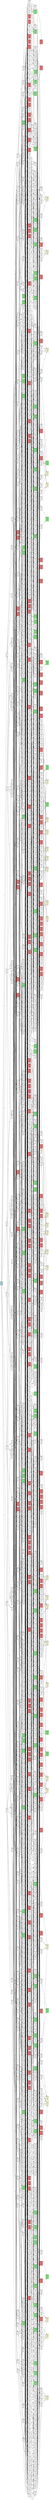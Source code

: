 digraph TicTacToeStateGraph {
  // Graph styling
  graph [rankdir=LR, fontname="Arial", bgcolor="white"];
  node [shape=record, fontname="Arial", fontsize=10];
  edge [fontname="Arial", fontsize=9];

  // Node definitions
  state_0 [label="state_0\n_ _ O X\n_ _ O X\nO X _ _\nO X _ _\nTurn: O", style=filled, fillcolor=lightblue];
  state_1 [label="state_1\nO _ O X\n_ _ O X\nO X _ _\nO X _ _\nTurn: X"];
  state_2 [label="state_2\n_ O O X\n_ _ O X\nO X _ _\nO X _ _\nTurn: X"];
  state_3 [label="state_3\n_ _ O X\nO _ O X\nO X _ _\nO X _ _\nTurn: X"];
  state_7 [label="state_7\n_ _ O X\n_ O O X\nO X _ _\nO X _ _\nTurn: X"];
  state_5 [label="state_5\n_ _ O X\n_ _ O X\nO X O _\nO X _ _\nTurn: X"];
  state_4 [label="state_4\n_ _ O X\n_ _ O X\nO X _ O\nO X _ _\nTurn: X"];
  state_6 [label="state_6\n_ _ O X\n_ _ O X\nO X _ _\nO X O _\nTurn: X"];
  state_8 [label="state_8\n_ _ O X\n_ _ O X\nO X _ _\nO X _ O\nTurn: X"];
  state_12 [label="state_12\nO X O X\n_ _ O X\nO X _ _\nO X _ _\nTurn: O"];
  state_15 [label="state_15\nO _ O X\nX _ O X\nO X _ _\nO X _ _\nTurn: O"];
  state_11 [label="state_11\nO _ O X\n_ X O X\nO X _ _\nO X _ _\nTurn: O"];
  state_10 [label="state_10\nO _ O X\n_ _ O X\nO X X _\nO X _ _\nTurn: O"];
  state_9 [label="state_9\nO _ O X\n_ _ O X\nO X _ X\nO X _ _\nTurn: O"];
  state_14 [label="state_14\nO _ O X\n_ _ O X\nO X _ _\nO X X _\nTurn: O"];
  state_13 [label="state_13\nO _ O X\n_ _ O X\nO X _ _\nO X _ X\nTurn: O"];
  state_20 [label="state_20\nX O O X\n_ _ O X\nO X _ _\nO X _ _\nTurn: O"];
  state_16 [label="state_16\n_ O O X\nX _ O X\nO X _ _\nO X _ _\nTurn: O"];
  state_21 [label="state_21\n_ O O X\n_ X O X\nO X _ _\nO X _ _\nTurn: O"];
  state_19 [label="state_19\n_ O O X\n_ _ O X\nO X X _\nO X _ _\nTurn: O"];
  state_22 [label="state_22\n_ O O X\n_ _ O X\nO X _ X\nO X _ _\nTurn: O"];
  state_17 [label="state_17\n_ O O X\n_ _ O X\nO X _ _\nO X X _\nTurn: O"];
  state_18 [label="state_18\n_ O O X\n_ _ O X\nO X _ _\nO X _ X\nTurn: O"];
  state_28 [label="state_28\nX _ O X\nO _ O X\nO X _ _\nO X _ _\nTurn: O"];
  state_29 [label="state_29\n_ X O X\nO _ O X\nO X _ _\nO X _ _\nTurn: O"];
  state_25 [label="state_25\n_ _ O X\nO X O X\nO X _ _\nO X _ _\nTurn: O"];
  state_27 [label="state_27\n_ _ O X\nO _ O X\nO X X _\nO X _ _\nTurn: O"];
  state_24 [label="state_24\n_ _ O X\nO _ O X\nO X _ X\nO X _ _\nTurn: O"];
  state_26 [label="state_26\n_ _ O X\nO _ O X\nO X _ _\nO X X _\nTurn: O"];
  state_23 [label="state_23\n_ _ O X\nO _ O X\nO X _ _\nO X _ X\nTurn: O"];
  state_30 [label="state_30\nX _ O X\n_ O O X\nO X _ _\nO X _ _\nTurn: O"];
  state_34 [label="state_34\n_ X O X\n_ O O X\nO X _ _\nO X _ _\nTurn: O"];
  state_36 [label="state_36\n_ _ O X\nX O O X\nO X _ _\nO X _ _\nTurn: O"];
  state_31 [label="state_31\n_ _ O X\n_ O O X\nO X X _\nO X _ _\nTurn: O"];
  state_33 [label="state_33\n_ _ O X\n_ O O X\nO X _ X\nO X _ _\nTurn: O"];
  state_32 [label="state_32\n_ _ O X\n_ O O X\nO X _ _\nO X X _\nTurn: O"];
  state_35 [label="state_35\n_ _ O X\n_ O O X\nO X _ _\nO X _ X\nTurn: O"];
  state_39 [label="state_39\nX _ O X\n_ _ O X\nO X O _\nO X _ _\nTurn: O"];
  state_38 [label="state_38\n_ X O X\n_ _ O X\nO X O _\nO X _ _\nTurn: O"];
  state_43 [label="state_43\n_ _ O X\nX _ O X\nO X O _\nO X _ _\nTurn: O"];
  state_40 [label="state_40\n_ _ O X\n_ X O X\nO X O _\nO X _ _\nTurn: O"];
  state_42 [label="state_42\n_ _ O X\n_ _ O X\nO X O X\nO X _ _\nTurn: O"];
  state_37 [label="state_37\n_ _ O X\n_ _ O X\nO X O _\nO X X _\nTurn: O"];
  state_41 [label="state_41\n_ _ O X\n_ _ O X\nO X O _\nO X _ X\nTurn: O"];
  state_50 [label="state_50\nX _ O X\n_ _ O X\nO X _ O\nO X _ _\nTurn: O"];
  state_44 [label="state_44\n_ X O X\n_ _ O X\nO X _ O\nO X _ _\nTurn: O"];
  state_47 [label="state_47\n_ _ O X\nX _ O X\nO X _ O\nO X _ _\nTurn: O"];
  state_46 [label="state_46\n_ _ O X\n_ X O X\nO X _ O\nO X _ _\nTurn: O"];
  state_45 [label="state_45\n_ _ O X\n_ _ O X\nO X X O\nO X _ _\nTurn: O"];
  state_49 [label="state_49\n_ _ O X\n_ _ O X\nO X _ O\nO X X _\nTurn: O"];
  state_48 [label="state_48\n_ _ O X\n_ _ O X\nO X _ O\nO X _ X\nTurn: O"];
  state_54 [label="state_54\nX _ O X\n_ _ O X\nO X _ _\nO X O _\nTurn: O"];
  state_52 [label="state_52\n_ X O X\n_ _ O X\nO X _ _\nO X O _\nTurn: O"];
  state_56 [label="state_56\n_ _ O X\nX _ O X\nO X _ _\nO X O _\nTurn: O"];
  state_55 [label="state_55\n_ _ O X\n_ X O X\nO X _ _\nO X O _\nTurn: O"];
  state_51 [label="state_51\n_ _ O X\n_ _ O X\nO X X _\nO X O _\nTurn: O"];
  state_53 [label="state_53\n_ _ O X\n_ _ O X\nO X _ X\nO X O _\nTurn: O"];
  state_57 [label="state_57\n_ _ O X\n_ _ O X\nO X _ _\nO X O X\nTurn: O"];
  state_63 [label="state_63\nX _ O X\n_ _ O X\nO X _ _\nO X _ O\nTurn: O"];
  state_64 [label="state_64\n_ X O X\n_ _ O X\nO X _ _\nO X _ O\nTurn: O"];
  state_58 [label="state_58\n_ _ O X\nX _ O X\nO X _ _\nO X _ O\nTurn: O"];
  state_62 [label="state_62\n_ _ O X\n_ X O X\nO X _ _\nO X _ O\nTurn: O"];
  state_61 [label="state_61\n_ _ O X\n_ _ O X\nO X X _\nO X _ O\nTurn: O"];
  state_59 [label="state_59\n_ _ O X\n_ _ O X\nO X _ X\nO X _ O\nTurn: O"];
  state_60 [label="state_60\n_ _ O X\n_ _ O X\nO X _ _\nO X X O\nTurn: O"];
  state_70 [label="state_70\nO X O X\nO _ O X\nO X _ _\nO X _ _\nTurn: X\nO wins", style=filled, fillcolor=lightcoral];
  state_68 [label="state_68\nO X O X\n_ O O X\nO X _ _\nO X _ _\nTurn: X"];
  state_69 [label="state_69\nO X O X\n_ _ O X\nO X O _\nO X _ _\nTurn: X"];
  state_66 [label="state_66\nO X O X\n_ _ O X\nO X _ O\nO X _ _\nTurn: X"];
  state_67 [label="state_67\nO X O X\n_ _ O X\nO X _ _\nO X O _\nTurn: X"];
  state_65 [label="state_65\nO X O X\n_ _ O X\nO X _ _\nO X _ O\nTurn: X"];
  state_73 [label="state_73\nO O O X\nX _ O X\nO X _ _\nO X _ _\nTurn: X"];
  state_75 [label="state_75\nO _ O X\nX O O X\nO X _ _\nO X _ _\nTurn: X"];
  state_74 [label="state_74\nO _ O X\nX _ O X\nO X O _\nO X _ _\nTurn: X"];
  state_71 [label="state_71\nO _ O X\nX _ O X\nO X _ O\nO X _ _\nTurn: X"];
  state_76 [label="state_76\nO _ O X\nX _ O X\nO X _ _\nO X O _\nTurn: X"];
  state_72 [label="state_72\nO _ O X\nX _ O X\nO X _ _\nO X _ O\nTurn: X"];
  state_80 [label="state_80\nO O O X\n_ X O X\nO X _ _\nO X _ _\nTurn: X"];
  state_82 [label="state_82\nO _ O X\nO X O X\nO X _ _\nO X _ _\nTurn: X\nO wins", style=filled, fillcolor=lightcoral];
  state_77 [label="state_77\nO _ O X\n_ X O X\nO X O _\nO X _ _\nTurn: X"];
  state_81 [label="state_81\nO _ O X\n_ X O X\nO X _ O\nO X _ _\nTurn: X"];
  state_78 [label="state_78\nO _ O X\n_ X O X\nO X _ _\nO X O _\nTurn: X"];
  state_79 [label="state_79\nO _ O X\n_ X O X\nO X _ _\nO X _ O\nTurn: X"];
  state_88 [label="state_88\nO O O X\n_ _ O X\nO X X _\nO X _ _\nTurn: X"];
  state_87 [label="state_87\nO _ O X\nO _ O X\nO X X _\nO X _ _\nTurn: X\nO wins", style=filled, fillcolor=lightcoral];
  state_84 [label="state_84\nO _ O X\n_ O O X\nO X X _\nO X _ _\nTurn: X"];
  state_83 [label="state_83\nO _ O X\n_ _ O X\nO X X O\nO X _ _\nTurn: X"];
  state_86 [label="state_86\nO _ O X\n_ _ O X\nO X X _\nO X O _\nTurn: X"];
  state_85 [label="state_85\nO _ O X\n_ _ O X\nO X X _\nO X _ O\nTurn: X"];
  state_89 [label="state_89\nO O O X\n_ _ O X\nO X _ X\nO X _ _\nTurn: X"];
  state_94 [label="state_94\nO _ O X\nO _ O X\nO X _ X\nO X _ _\nTurn: X\nO wins", style=filled, fillcolor=lightcoral];
  state_92 [label="state_92\nO _ O X\n_ O O X\nO X _ X\nO X _ _\nTurn: X"];
  state_91 [label="state_91\nO _ O X\n_ _ O X\nO X O X\nO X _ _\nTurn: X"];
  state_93 [label="state_93\nO _ O X\n_ _ O X\nO X _ X\nO X O _\nTurn: X"];
  state_90 [label="state_90\nO _ O X\n_ _ O X\nO X _ X\nO X _ O\nTurn: X"];
  state_99 [label="state_99\nO O O X\n_ _ O X\nO X _ _\nO X X _\nTurn: X"];
  state_98 [label="state_98\nO _ O X\nO _ O X\nO X _ _\nO X X _\nTurn: X\nO wins", style=filled, fillcolor=lightcoral];
  state_96 [label="state_96\nO _ O X\n_ O O X\nO X _ _\nO X X _\nTurn: X"];
  state_95 [label="state_95\nO _ O X\n_ _ O X\nO X O _\nO X X _\nTurn: X"];
  state_100 [label="state_100\nO _ O X\n_ _ O X\nO X _ O\nO X X _\nTurn: X"];
  state_97 [label="state_97\nO _ O X\n_ _ O X\nO X _ _\nO X X O\nTurn: X"];
  state_101 [label="state_101\nO O O X\n_ _ O X\nO X _ _\nO X _ X\nTurn: X"];
  state_106 [label="state_106\nO _ O X\nO _ O X\nO X _ _\nO X _ X\nTurn: X\nO wins", style=filled, fillcolor=lightcoral];
  state_103 [label="state_103\nO _ O X\n_ O O X\nO X _ _\nO X _ X\nTurn: X"];
  state_102 [label="state_102\nO _ O X\n_ _ O X\nO X O _\nO X _ X\nTurn: X"];
  state_104 [label="state_104\nO _ O X\n_ _ O X\nO X _ O\nO X _ X\nTurn: X"];
  state_105 [label="state_105\nO _ O X\n_ _ O X\nO X _ _\nO X O X\nTurn: X"];
  state_110 [label="state_110\nX O O X\nO _ O X\nO X _ _\nO X _ _\nTurn: X"];
  state_109 [label="state_109\nX O O X\n_ O O X\nO X _ _\nO X _ _\nTurn: X"];
  state_108 [label="state_108\nX O O X\n_ _ O X\nO X O _\nO X _ _\nTurn: X"];
  state_107 [label="state_107\nX O O X\n_ _ O X\nO X _ O\nO X _ _\nTurn: X"];
  state_111 [label="state_111\nX O O X\n_ _ O X\nO X _ _\nO X O _\nTurn: X"];
  state_112 [label="state_112\nX O O X\n_ _ O X\nO X _ _\nO X _ O\nTurn: X"];
  state_113 [label="state_113\n_ O O X\nX O O X\nO X _ _\nO X _ _\nTurn: X"];
  state_117 [label="state_117\n_ O O X\nX _ O X\nO X O _\nO X _ _\nTurn: X"];
  state_116 [label="state_116\n_ O O X\nX _ O X\nO X _ O\nO X _ _\nTurn: X"];
  state_115 [label="state_115\n_ O O X\nX _ O X\nO X _ _\nO X O _\nTurn: X"];
  state_114 [label="state_114\n_ O O X\nX _ O X\nO X _ _\nO X _ O\nTurn: X"];
  state_121 [label="state_121\n_ O O X\nO X O X\nO X _ _\nO X _ _\nTurn: X"];
  state_118 [label="state_118\n_ O O X\n_ X O X\nO X O _\nO X _ _\nTurn: X"];
  state_119 [label="state_119\n_ O O X\n_ X O X\nO X _ O\nO X _ _\nTurn: X"];
  state_122 [label="state_122\n_ O O X\n_ X O X\nO X _ _\nO X O _\nTurn: X"];
  state_120 [label="state_120\n_ O O X\n_ X O X\nO X _ _\nO X _ O\nTurn: X"];
  state_123 [label="state_123\n_ O O X\nO _ O X\nO X X _\nO X _ _\nTurn: X"];
  state_125 [label="state_125\n_ O O X\n_ O O X\nO X X _\nO X _ _\nTurn: X"];
  state_124 [label="state_124\n_ O O X\n_ _ O X\nO X X O\nO X _ _\nTurn: X"];
  state_126 [label="state_126\n_ O O X\n_ _ O X\nO X X _\nO X O _\nTurn: X"];
  state_127 [label="state_127\n_ O O X\n_ _ O X\nO X X _\nO X _ O\nTurn: X"];
  state_132 [label="state_132\n_ O O X\nO _ O X\nO X _ X\nO X _ _\nTurn: X"];
  state_130 [label="state_130\n_ O O X\n_ O O X\nO X _ X\nO X _ _\nTurn: X"];
  state_128 [label="state_128\n_ O O X\n_ _ O X\nO X O X\nO X _ _\nTurn: X"];
  state_131 [label="state_131\n_ O O X\n_ _ O X\nO X _ X\nO X O _\nTurn: X"];
  state_129 [label="state_129\n_ O O X\n_ _ O X\nO X _ X\nO X _ O\nTurn: X"];
  state_134 [label="state_134\n_ O O X\nO _ O X\nO X _ _\nO X X _\nTurn: X"];
  state_137 [label="state_137\n_ O O X\n_ O O X\nO X _ _\nO X X _\nTurn: X"];
  state_135 [label="state_135\n_ O O X\n_ _ O X\nO X O _\nO X X _\nTurn: X"];
  state_136 [label="state_136\n_ O O X\n_ _ O X\nO X _ O\nO X X _\nTurn: X"];
  state_133 [label="state_133\n_ O O X\n_ _ O X\nO X _ _\nO X X O\nTurn: X"];
  state_141 [label="state_141\n_ O O X\nO _ O X\nO X _ _\nO X _ X\nTurn: X"];
  state_142 [label="state_142\n_ O O X\n_ O O X\nO X _ _\nO X _ X\nTurn: X"];
  state_140 [label="state_140\n_ O O X\n_ _ O X\nO X O _\nO X _ X\nTurn: X"];
  state_139 [label="state_139\n_ O O X\n_ _ O X\nO X _ O\nO X _ X\nTurn: X"];
  state_138 [label="state_138\n_ O O X\n_ _ O X\nO X _ _\nO X O X\nTurn: X"];
  state_144 [label="state_144\nX _ O X\nO O O X\nO X _ _\nO X _ _\nTurn: X"];
  state_145 [label="state_145\nX _ O X\nO _ O X\nO X O _\nO X _ _\nTurn: X"];
  state_143 [label="state_143\nX _ O X\nO _ O X\nO X _ O\nO X _ _\nTurn: X"];
  state_147 [label="state_147\nX _ O X\nO _ O X\nO X _ _\nO X O _\nTurn: X"];
  state_146 [label="state_146\nX _ O X\nO _ O X\nO X _ _\nO X _ O\nTurn: X"];
  state_149 [label="state_149\n_ X O X\nO O O X\nO X _ _\nO X _ _\nTurn: X"];
  state_150 [label="state_150\n_ X O X\nO _ O X\nO X O _\nO X _ _\nTurn: X"];
  state_151 [label="state_151\n_ X O X\nO _ O X\nO X _ O\nO X _ _\nTurn: X"];
  state_152 [label="state_152\n_ X O X\nO _ O X\nO X _ _\nO X O _\nTurn: X"];
  state_148 [label="state_148\n_ X O X\nO _ O X\nO X _ _\nO X _ O\nTurn: X"];
  state_153 [label="state_153\n_ _ O X\nO X O X\nO X O _\nO X _ _\nTurn: X"];
  state_156 [label="state_156\n_ _ O X\nO X O X\nO X _ O\nO X _ _\nTurn: X"];
  state_154 [label="state_154\n_ _ O X\nO X O X\nO X _ _\nO X O _\nTurn: X"];
  state_155 [label="state_155\n_ _ O X\nO X O X\nO X _ _\nO X _ O\nTurn: X"];
  state_160 [label="state_160\n_ _ O X\nO O O X\nO X X _\nO X _ _\nTurn: X"];
  state_159 [label="state_159\n_ _ O X\nO _ O X\nO X X O\nO X _ _\nTurn: X"];
  state_158 [label="state_158\n_ _ O X\nO _ O X\nO X X _\nO X O _\nTurn: X"];
  state_157 [label="state_157\n_ _ O X\nO _ O X\nO X X _\nO X _ O\nTurn: X"];
  state_162 [label="state_162\n_ _ O X\nO O O X\nO X _ X\nO X _ _\nTurn: X"];
  state_161 [label="state_161\n_ _ O X\nO _ O X\nO X O X\nO X _ _\nTurn: X"];
  state_163 [label="state_163\n_ _ O X\nO _ O X\nO X _ X\nO X O _\nTurn: X"];
  state_164 [label="state_164\n_ _ O X\nO _ O X\nO X _ X\nO X _ O\nTurn: X"];
  state_166 [label="state_166\n_ _ O X\nO O O X\nO X _ _\nO X X _\nTurn: X"];
  state_165 [label="state_165\n_ _ O X\nO _ O X\nO X O _\nO X X _\nTurn: X"];
  state_168 [label="state_168\n_ _ O X\nO _ O X\nO X _ O\nO X X _\nTurn: X"];
  state_167 [label="state_167\n_ _ O X\nO _ O X\nO X _ _\nO X X O\nTurn: X"];
  state_169 [label="state_169\n_ _ O X\nO O O X\nO X _ _\nO X _ X\nTurn: X"];
  state_170 [label="state_170\n_ _ O X\nO _ O X\nO X O _\nO X _ X\nTurn: X"];
  state_171 [label="state_171\n_ _ O X\nO _ O X\nO X _ O\nO X _ X\nTurn: X"];
  state_172 [label="state_172\n_ _ O X\nO _ O X\nO X _ _\nO X O X\nTurn: X"];
  state_173 [label="state_173\nX _ O X\n_ O O X\nO X O _\nO X _ _\nTurn: X"];
  state_175 [label="state_175\nX _ O X\n_ O O X\nO X _ O\nO X _ _\nTurn: X"];
  state_176 [label="state_176\nX _ O X\n_ O O X\nO X _ _\nO X O _\nTurn: X"];
  state_174 [label="state_174\nX _ O X\n_ O O X\nO X _ _\nO X _ O\nTurn: X"];
  state_178 [label="state_178\n_ X O X\n_ O O X\nO X O _\nO X _ _\nTurn: X"];
  state_177 [label="state_177\n_ X O X\n_ O O X\nO X _ O\nO X _ _\nTurn: X"];
  state_180 [label="state_180\n_ X O X\n_ O O X\nO X _ _\nO X O _\nTurn: X"];
  state_179 [label="state_179\n_ X O X\n_ O O X\nO X _ _\nO X _ O\nTurn: X"];
  state_183 [label="state_183\n_ _ O X\nX O O X\nO X O _\nO X _ _\nTurn: X"];
  state_181 [label="state_181\n_ _ O X\nX O O X\nO X _ O\nO X _ _\nTurn: X"];
  state_182 [label="state_182\n_ _ O X\nX O O X\nO X _ _\nO X O _\nTurn: X"];
  state_184 [label="state_184\n_ _ O X\nX O O X\nO X _ _\nO X _ O\nTurn: X"];
  state_186 [label="state_186\n_ _ O X\n_ O O X\nO X X O\nO X _ _\nTurn: X"];
  state_187 [label="state_187\n_ _ O X\n_ O O X\nO X X _\nO X O _\nTurn: X"];
  state_185 [label="state_185\n_ _ O X\n_ O O X\nO X X _\nO X _ O\nTurn: X"];
  state_189 [label="state_189\n_ _ O X\n_ O O X\nO X O X\nO X _ _\nTurn: X"];
  state_190 [label="state_190\n_ _ O X\n_ O O X\nO X _ X\nO X O _\nTurn: X"];
  state_188 [label="state_188\n_ _ O X\n_ O O X\nO X _ X\nO X _ O\nTurn: X"];
  state_192 [label="state_192\n_ _ O X\n_ O O X\nO X O _\nO X X _\nTurn: X"];
  state_191 [label="state_191\n_ _ O X\n_ O O X\nO X _ O\nO X X _\nTurn: X"];
  state_193 [label="state_193\n_ _ O X\n_ O O X\nO X _ _\nO X X O\nTurn: X"];
  state_195 [label="state_195\n_ _ O X\n_ O O X\nO X O _\nO X _ X\nTurn: X"];
  state_196 [label="state_196\n_ _ O X\n_ O O X\nO X _ O\nO X _ X\nTurn: X"];
  state_194 [label="state_194\n_ _ O X\n_ O O X\nO X _ _\nO X O X\nTurn: X"];
  state_197 [label="state_197\nX _ O X\n_ _ O X\nO X O O\nO X _ _\nTurn: X"];
  state_198 [label="state_198\nX _ O X\n_ _ O X\nO X O _\nO X O _\nTurn: X\nO wins", style=filled, fillcolor=lightcoral];
  state_199 [label="state_199\nX _ O X\n_ _ O X\nO X O _\nO X _ O\nTurn: X"];
  state_202 [label="state_202\n_ X O X\n_ _ O X\nO X O O\nO X _ _\nTurn: X"];
  state_201 [label="state_201\n_ X O X\n_ _ O X\nO X O _\nO X O _\nTurn: X\nO wins", style=filled, fillcolor=lightcoral];
  state_200 [label="state_200\n_ X O X\n_ _ O X\nO X O _\nO X _ O\nTurn: X"];
  state_205 [label="state_205\n_ _ O X\nX _ O X\nO X O O\nO X _ _\nTurn: X"];
  state_204 [label="state_204\n_ _ O X\nX _ O X\nO X O _\nO X O _\nTurn: X\nO wins", style=filled, fillcolor=lightcoral];
  state_203 [label="state_203\n_ _ O X\nX _ O X\nO X O _\nO X _ O\nTurn: X"];
  state_206 [label="state_206\n_ _ O X\n_ X O X\nO X O O\nO X _ _\nTurn: X"];
  state_208 [label="state_208\n_ _ O X\n_ X O X\nO X O _\nO X O _\nTurn: X\nO wins", style=filled, fillcolor=lightcoral];
  state_207 [label="state_207\n_ _ O X\n_ X O X\nO X O _\nO X _ O\nTurn: X"];
  state_209 [label="state_209\n_ _ O X\n_ _ O X\nO X O X\nO X O _\nTurn: X\nO wins", style=filled, fillcolor=lightcoral];
  state_210 [label="state_210\n_ _ O X\n_ _ O X\nO X O X\nO X _ O\nTurn: X"];
  state_211 [label="state_211\n_ _ O X\n_ _ O X\nO X O O\nO X X _\nTurn: X"];
  state_212 [label="state_212\n_ _ O X\n_ _ O X\nO X O _\nO X X O\nTurn: X"];
  state_213 [label="state_213\n_ _ O X\n_ _ O X\nO X O O\nO X _ X\nTurn: X"];
  state_214 [label="state_214\n_ _ O X\n_ _ O X\nO X O _\nO X O X\nTurn: X\nO wins", style=filled, fillcolor=lightcoral];
  state_216 [label="state_216\nX _ O X\n_ _ O X\nO X _ O\nO X O _\nTurn: X"];
  state_215 [label="state_215\nX _ O X\n_ _ O X\nO X _ O\nO X _ O\nTurn: X"];
  state_218 [label="state_218\n_ X O X\n_ _ O X\nO X _ O\nO X O _\nTurn: X"];
  state_217 [label="state_217\n_ X O X\n_ _ O X\nO X _ O\nO X _ O\nTurn: X"];
  state_219 [label="state_219\n_ _ O X\nX _ O X\nO X _ O\nO X O _\nTurn: X"];
  state_220 [label="state_220\n_ _ O X\nX _ O X\nO X _ O\nO X _ O\nTurn: X"];
  state_221 [label="state_221\n_ _ O X\n_ X O X\nO X _ O\nO X O _\nTurn: X"];
  state_222 [label="state_222\n_ _ O X\n_ X O X\nO X _ O\nO X _ O\nTurn: X"];
  state_224 [label="state_224\n_ _ O X\n_ _ O X\nO X X O\nO X O _\nTurn: X"];
  state_223 [label="state_223\n_ _ O X\n_ _ O X\nO X X O\nO X _ O\nTurn: X"];
  state_225 [label="state_225\n_ _ O X\n_ _ O X\nO X _ O\nO X X O\nTurn: X"];
  state_226 [label="state_226\n_ _ O X\n_ _ O X\nO X _ O\nO X O X\nTurn: X"];
  state_227 [label="state_227\nX _ O X\n_ _ O X\nO X _ _\nO X O O\nTurn: X"];
  state_228 [label="state_228\n_ X O X\n_ _ O X\nO X _ _\nO X O O\nTurn: X"];
  state_229 [label="state_229\n_ _ O X\nX _ O X\nO X _ _\nO X O O\nTurn: X"];
  state_230 [label="state_230\n_ _ O X\n_ X O X\nO X _ _\nO X O O\nTurn: X"];
  state_231 [label="state_231\n_ _ O X\n_ _ O X\nO X X _\nO X O O\nTurn: X"];
  state_232 [label="state_232\n_ _ O X\n_ _ O X\nO X _ X\nO X O O\nTurn: X"];
  state_235 [label="state_235\nO X O X\nX O O X\nO X _ _\nO X _ _\nTurn: O"];
  state_234 [label="state_234\nO X O X\n_ O O X\nO X X _\nO X _ _\nTurn: O"];
  state_236 [label="state_236\nO X O X\n_ O O X\nO X _ X\nO X _ _\nTurn: O"];
  state_233 [label="state_233\nO X O X\n_ O O X\nO X _ _\nO X X _\nTurn: O"];
  state_237 [label="state_237\nO X O X\n_ O O X\nO X _ _\nO X _ X\nTurn: O"];
  state_241 [label="state_241\nO X O X\nX _ O X\nO X O _\nO X _ _\nTurn: O"];
  state_239 [label="state_239\nO X O X\n_ X O X\nO X O _\nO X _ _\nTurn: O\nX wins", style=filled, fillcolor=lightgreen];
  state_240 [label="state_240\nO X O X\n_ _ O X\nO X O X\nO X _ _\nTurn: O"];
  state_238 [label="state_238\nO X O X\n_ _ O X\nO X O _\nO X X _\nTurn: O"];
  state_242 [label="state_242\nO X O X\n_ _ O X\nO X O _\nO X _ X\nTurn: O"];
  state_243 [label="state_243\nO X O X\nX _ O X\nO X _ O\nO X _ _\nTurn: O"];
  state_246 [label="state_246\nO X O X\n_ X O X\nO X _ O\nO X _ _\nTurn: O\nX wins", style=filled, fillcolor=lightgreen];
  state_245 [label="state_245\nO X O X\n_ _ O X\nO X X O\nO X _ _\nTurn: O"];
  state_244 [label="state_244\nO X O X\n_ _ O X\nO X _ O\nO X X _\nTurn: O"];
  state_247 [label="state_247\nO X O X\n_ _ O X\nO X _ O\nO X _ X\nTurn: O"];
  state_250 [label="state_250\nO X O X\nX _ O X\nO X _ _\nO X O _\nTurn: O"];
  state_251 [label="state_251\nO X O X\n_ X O X\nO X _ _\nO X O _\nTurn: O\nX wins", style=filled, fillcolor=lightgreen];
  state_249 [label="state_249\nO X O X\n_ _ O X\nO X X _\nO X O _\nTurn: O"];
  state_252 [label="state_252\nO X O X\n_ _ O X\nO X _ X\nO X O _\nTurn: O"];
  state_248 [label="state_248\nO X O X\n_ _ O X\nO X _ _\nO X O X\nTurn: O"];
  state_257 [label="state_257\nO X O X\nX _ O X\nO X _ _\nO X _ O\nTurn: O"];
  state_256 [label="state_256\nO X O X\n_ X O X\nO X _ _\nO X _ O\nTurn: O\nX wins", style=filled, fillcolor=lightgreen];
  state_255 [label="state_255\nO X O X\n_ _ O X\nO X X _\nO X _ O\nTurn: O"];
  state_253 [label="state_253\nO X O X\n_ _ O X\nO X _ X\nO X _ O\nTurn: O"];
  state_254 [label="state_254\nO X O X\n_ _ O X\nO X _ _\nO X X O\nTurn: O"];
  state_259 [label="state_259\nO O O X\nX X O X\nO X _ _\nO X _ _\nTurn: O"];
  state_261 [label="state_261\nO O O X\nX _ O X\nO X X _\nO X _ _\nTurn: O"];
  state_260 [label="state_260\nO O O X\nX _ O X\nO X _ X\nO X _ _\nTurn: O"];
  state_262 [label="state_262\nO O O X\nX _ O X\nO X _ _\nO X X _\nTurn: O"];
  state_258 [label="state_258\nO O O X\nX _ O X\nO X _ _\nO X _ X\nTurn: O"];
  state_266 [label="state_266\nO _ O X\nX O O X\nO X X _\nO X _ _\nTurn: O"];
  state_263 [label="state_263\nO _ O X\nX O O X\nO X _ X\nO X _ _\nTurn: O"];
  state_265 [label="state_265\nO _ O X\nX O O X\nO X _ _\nO X X _\nTurn: O"];
  state_264 [label="state_264\nO _ O X\nX O O X\nO X _ _\nO X _ X\nTurn: O"];
  state_268 [label="state_268\nO _ O X\nX X O X\nO X O _\nO X _ _\nTurn: O"];
  state_269 [label="state_269\nO _ O X\nX _ O X\nO X O X\nO X _ _\nTurn: O"];
  state_270 [label="state_270\nO _ O X\nX _ O X\nO X O _\nO X X _\nTurn: O"];
  state_267 [label="state_267\nO _ O X\nX _ O X\nO X O _\nO X _ X\nTurn: O"];
  state_271 [label="state_271\nO _ O X\nX X O X\nO X _ O\nO X _ _\nTurn: O"];
  state_272 [label="state_272\nO _ O X\nX _ O X\nO X X O\nO X _ _\nTurn: O"];
  state_274 [label="state_274\nO _ O X\nX _ O X\nO X _ O\nO X X _\nTurn: O"];
  state_273 [label="state_273\nO _ O X\nX _ O X\nO X _ O\nO X _ X\nTurn: O"];
  state_278 [label="state_278\nO _ O X\nX X O X\nO X _ _\nO X O _\nTurn: O"];
  state_277 [label="state_277\nO _ O X\nX _ O X\nO X X _\nO X O _\nTurn: O"];
  state_276 [label="state_276\nO _ O X\nX _ O X\nO X _ X\nO X O _\nTurn: O"];
  state_275 [label="state_275\nO _ O X\nX _ O X\nO X _ _\nO X O X\nTurn: O"];
  state_282 [label="state_282\nO _ O X\nX X O X\nO X _ _\nO X _ O\nTurn: O"];
  state_280 [label="state_280\nO _ O X\nX _ O X\nO X X _\nO X _ O\nTurn: O"];
  state_279 [label="state_279\nO _ O X\nX _ O X\nO X _ X\nO X _ O\nTurn: O"];
  state_281 [label="state_281\nO _ O X\nX _ O X\nO X _ _\nO X X O\nTurn: O"];
  state_284 [label="state_284\nO O O X\n_ X O X\nO X X _\nO X _ _\nTurn: O"];
  state_286 [label="state_286\nO O O X\n_ X O X\nO X _ X\nO X _ _\nTurn: O"];
  state_285 [label="state_285\nO O O X\n_ X O X\nO X _ _\nO X X _\nTurn: O"];
  state_283 [label="state_283\nO O O X\n_ X O X\nO X _ _\nO X _ X\nTurn: O"];
  state_287 [label="state_287\nO _ O X\n_ X O X\nO X O X\nO X _ _\nTurn: O"];
  state_288 [label="state_288\nO _ O X\n_ X O X\nO X O _\nO X X _\nTurn: O"];
  state_289 [label="state_289\nO _ O X\n_ X O X\nO X O _\nO X _ X\nTurn: O"];
  state_292 [label="state_292\nO _ O X\n_ X O X\nO X X O\nO X _ _\nTurn: O"];
  state_290 [label="state_290\nO _ O X\n_ X O X\nO X _ O\nO X X _\nTurn: O"];
  state_291 [label="state_291\nO _ O X\n_ X O X\nO X _ O\nO X _ X\nTurn: O"];
  state_295 [label="state_295\nO _ O X\n_ X O X\nO X X _\nO X O _\nTurn: O"];
  state_293 [label="state_293\nO _ O X\n_ X O X\nO X _ X\nO X O _\nTurn: O"];
  state_294 [label="state_294\nO _ O X\n_ X O X\nO X _ _\nO X O X\nTurn: O"];
  state_298 [label="state_298\nO _ O X\n_ X O X\nO X X _\nO X _ O\nTurn: O"];
  state_297 [label="state_297\nO _ O X\n_ X O X\nO X _ X\nO X _ O\nTurn: O"];
  state_296 [label="state_296\nO _ O X\n_ X O X\nO X _ _\nO X X O\nTurn: O"];
  state_299 [label="state_299\nO O O X\n_ _ O X\nO X X X\nO X _ _\nTurn: O"];
  state_300 [label="state_300\nO O O X\n_ _ O X\nO X X _\nO X X _\nTurn: O"];
  state_301 [label="state_301\nO O O X\n_ _ O X\nO X X _\nO X _ X\nTurn: O"];
  state_302 [label="state_302\nO _ O X\n_ O O X\nO X X X\nO X _ _\nTurn: O"];
  state_303 [label="state_303\nO _ O X\n_ O O X\nO X X _\nO X X _\nTurn: O"];
  state_304 [label="state_304\nO _ O X\n_ O O X\nO X X _\nO X _ X\nTurn: O"];
  state_306 [label="state_306\nO _ O X\n_ _ O X\nO X X O\nO X X _\nTurn: O"];
  state_305 [label="state_305\nO _ O X\n_ _ O X\nO X X O\nO X _ X\nTurn: O"];
  state_308 [label="state_308\nO _ O X\n_ _ O X\nO X X X\nO X O _\nTurn: O"];
  state_307 [label="state_307\nO _ O X\n_ _ O X\nO X X _\nO X O X\nTurn: O"];
  state_309 [label="state_309\nO _ O X\n_ _ O X\nO X X X\nO X _ O\nTurn: O"];
  state_310 [label="state_310\nO _ O X\n_ _ O X\nO X X _\nO X X O\nTurn: O"];
  state_312 [label="state_312\nO O O X\n_ _ O X\nO X _ X\nO X X _\nTurn: O"];
  state_311 [label="state_311\nO O O X\n_ _ O X\nO X _ X\nO X _ X\nTurn: O\nX wins", style=filled, fillcolor=lightgreen];
  state_314 [label="state_314\nO _ O X\n_ O O X\nO X _ X\nO X X _\nTurn: O"];
  state_313 [label="state_313\nO _ O X\n_ O O X\nO X _ X\nO X _ X\nTurn: O\nX wins", style=filled, fillcolor=lightgreen];
  state_315 [label="state_315\nO _ O X\n_ _ O X\nO X O X\nO X X _\nTurn: O"];
  state_316 [label="state_316\nO _ O X\n_ _ O X\nO X O X\nO X _ X\nTurn: O\nX wins", style=filled, fillcolor=lightgreen];
  state_317 [label="state_317\nO _ O X\n_ _ O X\nO X _ X\nO X O X\nTurn: O\nX wins", style=filled, fillcolor=lightgreen];
  state_318 [label="state_318\nO _ O X\n_ _ O X\nO X _ X\nO X X O\nTurn: O"];
  state_319 [label="state_319\nO O O X\n_ _ O X\nO X _ _\nO X X X\nTurn: O"];
  state_320 [label="state_320\nO _ O X\n_ O O X\nO X _ _\nO X X X\nTurn: O"];
  state_321 [label="state_321\nO _ O X\n_ _ O X\nO X O _\nO X X X\nTurn: O"];
  state_322 [label="state_322\nO _ O X\n_ _ O X\nO X _ O\nO X X X\nTurn: O"];
  state_326 [label="state_326\nX O O X\nO X O X\nO X _ _\nO X _ _\nTurn: O"];
  state_325 [label="state_325\nX O O X\nO _ O X\nO X X _\nO X _ _\nTurn: O"];
  state_323 [label="state_323\nX O O X\nO _ O X\nO X _ X\nO X _ _\nTurn: O"];
  state_327 [label="state_327\nX O O X\nO _ O X\nO X _ _\nO X X _\nTurn: O"];
  state_324 [label="state_324\nX O O X\nO _ O X\nO X _ _\nO X _ X\nTurn: O"];
  state_330 [label="state_330\nX O O X\nX O O X\nO X _ _\nO X _ _\nTurn: O"];
  state_329 [label="state_329\nX O O X\n_ O O X\nO X X _\nO X _ _\nTurn: O"];
  state_328 [label="state_328\nX O O X\n_ O O X\nO X _ X\nO X _ _\nTurn: O"];
  state_332 [label="state_332\nX O O X\n_ O O X\nO X _ _\nO X X _\nTurn: O"];
  state_331 [label="state_331\nX O O X\n_ O O X\nO X _ _\nO X _ X\nTurn: O"];
  state_333 [label="state_333\nX O O X\nX _ O X\nO X O _\nO X _ _\nTurn: O"];
  state_336 [label="state_336\nX O O X\n_ X O X\nO X O _\nO X _ _\nTurn: O"];
  state_337 [label="state_337\nX O O X\n_ _ O X\nO X O X\nO X _ _\nTurn: O"];
  state_335 [label="state_335\nX O O X\n_ _ O X\nO X O _\nO X X _\nTurn: O"];
  state_334 [label="state_334\nX O O X\n_ _ O X\nO X O _\nO X _ X\nTurn: O"];
  state_340 [label="state_340\nX O O X\nX _ O X\nO X _ O\nO X _ _\nTurn: O"];
  state_339 [label="state_339\nX O O X\n_ X O X\nO X _ O\nO X _ _\nTurn: O"];
  state_341 [label="state_341\nX O O X\n_ _ O X\nO X X O\nO X _ _\nTurn: O"];
  state_342 [label="state_342\nX O O X\n_ _ O X\nO X _ O\nO X X _\nTurn: O"];
  state_338 [label="state_338\nX O O X\n_ _ O X\nO X _ O\nO X _ X\nTurn: O"];
  state_344 [label="state_344\nX O O X\nX _ O X\nO X _ _\nO X O _\nTurn: O"];
  state_343 [label="state_343\nX O O X\n_ X O X\nO X _ _\nO X O _\nTurn: O"];
  state_347 [label="state_347\nX O O X\n_ _ O X\nO X X _\nO X O _\nTurn: O"];
  state_346 [label="state_346\nX O O X\n_ _ O X\nO X _ X\nO X O _\nTurn: O"];
  state_345 [label="state_345\nX O O X\n_ _ O X\nO X _ _\nO X O X\nTurn: O"];
  state_350 [label="state_350\nX O O X\nX _ O X\nO X _ _\nO X _ O\nTurn: O"];
  state_349 [label="state_349\nX O O X\n_ X O X\nO X _ _\nO X _ O\nTurn: O"];
  state_348 [label="state_348\nX O O X\n_ _ O X\nO X X _\nO X _ O\nTurn: O"];
  state_352 [label="state_352\nX O O X\n_ _ O X\nO X _ X\nO X _ O\nTurn: O"];
  state_351 [label="state_351\nX O O X\n_ _ O X\nO X _ _\nO X X O\nTurn: O"];
  state_353 [label="state_353\n_ O O X\nX O O X\nO X X _\nO X _ _\nTurn: O"];
  state_355 [label="state_355\n_ O O X\nX O O X\nO X _ X\nO X _ _\nTurn: O"];
  state_354 [label="state_354\n_ O O X\nX O O X\nO X _ _\nO X X _\nTurn: O"];
  state_356 [label="state_356\n_ O O X\nX O O X\nO X _ _\nO X _ X\nTurn: O"];
  state_357 [label="state_357\n_ O O X\nX X O X\nO X O _\nO X _ _\nTurn: O"];
  state_359 [label="state_359\n_ O O X\nX _ O X\nO X O X\nO X _ _\nTurn: O"];
  state_360 [label="state_360\n_ O O X\nX _ O X\nO X O _\nO X X _\nTurn: O"];
  state_358 [label="state_358\n_ O O X\nX _ O X\nO X O _\nO X _ X\nTurn: O"];
  state_361 [label="state_361\n_ O O X\nX X O X\nO X _ O\nO X _ _\nTurn: O"];
  state_363 [label="state_363\n_ O O X\nX _ O X\nO X X O\nO X _ _\nTurn: O"];
  state_362 [label="state_362\n_ O O X\nX _ O X\nO X _ O\nO X X _\nTurn: O"];
  state_364 [label="state_364\n_ O O X\nX _ O X\nO X _ O\nO X _ X\nTurn: O"];
  state_365 [label="state_365\n_ O O X\nX X O X\nO X _ _\nO X O _\nTurn: O"];
  state_366 [label="state_366\n_ O O X\nX _ O X\nO X X _\nO X O _\nTurn: O"];
  state_368 [label="state_368\n_ O O X\nX _ O X\nO X _ X\nO X O _\nTurn: O"];
  state_367 [label="state_367\n_ O O X\nX _ O X\nO X _ _\nO X O X\nTurn: O"];
  state_371 [label="state_371\n_ O O X\nX X O X\nO X _ _\nO X _ O\nTurn: O"];
  state_370 [label="state_370\n_ O O X\nX _ O X\nO X X _\nO X _ O\nTurn: O"];
  state_372 [label="state_372\n_ O O X\nX _ O X\nO X _ X\nO X _ O\nTurn: O"];
  state_369 [label="state_369\n_ O O X\nX _ O X\nO X _ _\nO X X O\nTurn: O"];
  state_374 [label="state_374\n_ O O X\nO X O X\nO X X _\nO X _ _\nTurn: O"];
  state_375 [label="state_375\n_ O O X\nO X O X\nO X _ X\nO X _ _\nTurn: O"];
  state_373 [label="state_373\n_ O O X\nO X O X\nO X _ _\nO X X _\nTurn: O"];
  state_376 [label="state_376\n_ O O X\nO X O X\nO X _ _\nO X _ X\nTurn: O"];
  state_379 [label="state_379\n_ O O X\n_ X O X\nO X O X\nO X _ _\nTurn: O"];
  state_378 [label="state_378\n_ O O X\n_ X O X\nO X O _\nO X X _\nTurn: O"];
  state_377 [label="state_377\n_ O O X\n_ X O X\nO X O _\nO X _ X\nTurn: O"];
  state_382 [label="state_382\n_ O O X\n_ X O X\nO X X O\nO X _ _\nTurn: O"];
  state_381 [label="state_381\n_ O O X\n_ X O X\nO X _ O\nO X X _\nTurn: O"];
  state_380 [label="state_380\n_ O O X\n_ X O X\nO X _ O\nO X _ X\nTurn: O"];
  state_384 [label="state_384\n_ O O X\n_ X O X\nO X X _\nO X O _\nTurn: O"];
  state_385 [label="state_385\n_ O O X\n_ X O X\nO X _ X\nO X O _\nTurn: O"];
  state_383 [label="state_383\n_ O O X\n_ X O X\nO X _ _\nO X O X\nTurn: O"];
  state_386 [label="state_386\n_ O O X\n_ X O X\nO X X _\nO X _ O\nTurn: O"];
  state_388 [label="state_388\n_ O O X\n_ X O X\nO X _ X\nO X _ O\nTurn: O"];
  state_387 [label="state_387\n_ O O X\n_ X O X\nO X _ _\nO X X O\nTurn: O"];
  state_389 [label="state_389\n_ O O X\nO _ O X\nO X X X\nO X _ _\nTurn: O"];
  state_391 [label="state_391\n_ O O X\nO _ O X\nO X X _\nO X X _\nTurn: O"];
  state_390 [label="state_390\n_ O O X\nO _ O X\nO X X _\nO X _ X\nTurn: O"];
  state_392 [label="state_392\n_ O O X\n_ O O X\nO X X X\nO X _ _\nTurn: O"];
  state_394 [label="state_394\n_ O O X\n_ O O X\nO X X _\nO X X _\nTurn: O"];
  state_393 [label="state_393\n_ O O X\n_ O O X\nO X X _\nO X _ X\nTurn: O"];
  state_396 [label="state_396\n_ O O X\n_ _ O X\nO X X O\nO X X _\nTurn: O"];
  state_395 [label="state_395\n_ O O X\n_ _ O X\nO X X O\nO X _ X\nTurn: O"];
  state_398 [label="state_398\n_ O O X\n_ _ O X\nO X X X\nO X O _\nTurn: O"];
  state_397 [label="state_397\n_ O O X\n_ _ O X\nO X X _\nO X O X\nTurn: O"];
  state_400 [label="state_400\n_ O O X\n_ _ O X\nO X X X\nO X _ O\nTurn: O"];
  state_399 [label="state_399\n_ O O X\n_ _ O X\nO X X _\nO X X O\nTurn: O"];
  state_402 [label="state_402\n_ O O X\nO _ O X\nO X _ X\nO X X _\nTurn: O"];
  state_401 [label="state_401\n_ O O X\nO _ O X\nO X _ X\nO X _ X\nTurn: O\nX wins", style=filled, fillcolor=lightgreen];
  state_404 [label="state_404\n_ O O X\n_ O O X\nO X _ X\nO X X _\nTurn: O"];
  state_403 [label="state_403\n_ O O X\n_ O O X\nO X _ X\nO X _ X\nTurn: O\nX wins", style=filled, fillcolor=lightgreen];
  state_406 [label="state_406\n_ O O X\n_ _ O X\nO X O X\nO X X _\nTurn: O"];
  state_405 [label="state_405\n_ O O X\n_ _ O X\nO X O X\nO X _ X\nTurn: O\nX wins", style=filled, fillcolor=lightgreen];
  state_407 [label="state_407\n_ O O X\n_ _ O X\nO X _ X\nO X O X\nTurn: O\nX wins", style=filled, fillcolor=lightgreen];
  state_408 [label="state_408\n_ O O X\n_ _ O X\nO X _ X\nO X X O\nTurn: O"];
  state_409 [label="state_409\n_ O O X\nO _ O X\nO X _ _\nO X X X\nTurn: O"];
  state_410 [label="state_410\n_ O O X\n_ O O X\nO X _ _\nO X X X\nTurn: O"];
  state_411 [label="state_411\n_ O O X\n_ _ O X\nO X O _\nO X X X\nTurn: O"];
  state_412 [label="state_412\n_ O O X\n_ _ O X\nO X _ O\nO X X X\nTurn: O"];
  state_416 [label="state_416\nX X O X\nO O O X\nO X _ _\nO X _ _\nTurn: O"];
  state_414 [label="state_414\nX _ O X\nO O O X\nO X X _\nO X _ _\nTurn: O"];
  state_417 [label="state_417\nX _ O X\nO O O X\nO X _ X\nO X _ _\nTurn: O"];
  state_415 [label="state_415\nX _ O X\nO O O X\nO X _ _\nO X X _\nTurn: O"];
  state_413 [label="state_413\nX _ O X\nO O O X\nO X _ _\nO X _ X\nTurn: O"];
  state_422 [label="state_422\nX X O X\nO _ O X\nO X O _\nO X _ _\nTurn: O"];
  state_418 [label="state_418\nX _ O X\nO X O X\nO X O _\nO X _ _\nTurn: O"];
  state_421 [label="state_421\nX _ O X\nO _ O X\nO X O X\nO X _ _\nTurn: O"];
  state_420 [label="state_420\nX _ O X\nO _ O X\nO X O _\nO X X _\nTurn: O"];
  state_419 [label="state_419\nX _ O X\nO _ O X\nO X O _\nO X _ X\nTurn: O"];
  state_425 [label="state_425\nX X O X\nO _ O X\nO X _ O\nO X _ _\nTurn: O"];
  state_424 [label="state_424\nX _ O X\nO X O X\nO X _ O\nO X _ _\nTurn: O"];
  state_426 [label="state_426\nX _ O X\nO _ O X\nO X X O\nO X _ _\nTurn: O"];
  state_423 [label="state_423\nX _ O X\nO _ O X\nO X _ O\nO X X _\nTurn: O"];
  state_427 [label="state_427\nX _ O X\nO _ O X\nO X _ O\nO X _ X\nTurn: O"];
  state_429 [label="state_429\nX X O X\nO _ O X\nO X _ _\nO X O _\nTurn: O"];
  state_431 [label="state_431\nX _ O X\nO X O X\nO X _ _\nO X O _\nTurn: O"];
  state_430 [label="state_430\nX _ O X\nO _ O X\nO X X _\nO X O _\nTurn: O"];
  state_432 [label="state_432\nX _ O X\nO _ O X\nO X _ X\nO X O _\nTurn: O"];
  state_428 [label="state_428\nX _ O X\nO _ O X\nO X _ _\nO X O X\nTurn: O"];
  state_433 [label="state_433\nX X O X\nO _ O X\nO X _ _\nO X _ O\nTurn: O"];
  state_435 [label="state_435\nX _ O X\nO X O X\nO X _ _\nO X _ O\nTurn: O"];
  state_436 [label="state_436\nX _ O X\nO _ O X\nO X X _\nO X _ O\nTurn: O"];
  state_434 [label="state_434\nX _ O X\nO _ O X\nO X _ X\nO X _ O\nTurn: O"];
  state_437 [label="state_437\nX _ O X\nO _ O X\nO X _ _\nO X X O\nTurn: O"];
  state_440 [label="state_440\n_ X O X\nO O O X\nO X X _\nO X _ _\nTurn: O"];
  state_439 [label="state_439\n_ X O X\nO O O X\nO X _ X\nO X _ _\nTurn: O"];
  state_438 [label="state_438\n_ X O X\nO O O X\nO X _ _\nO X X _\nTurn: O"];
  state_441 [label="state_441\n_ X O X\nO O O X\nO X _ _\nO X _ X\nTurn: O"];
  state_444 [label="state_444\n_ X O X\nO X O X\nO X O _\nO X _ _\nTurn: O\nX wins", style=filled, fillcolor=lightgreen];
  state_445 [label="state_445\n_ X O X\nO _ O X\nO X O X\nO X _ _\nTurn: O"];
  state_443 [label="state_443\n_ X O X\nO _ O X\nO X O _\nO X X _\nTurn: O"];
  state_442 [label="state_442\n_ X O X\nO _ O X\nO X O _\nO X _ X\nTurn: O"];
  state_446 [label="state_446\n_ X O X\nO X O X\nO X _ O\nO X _ _\nTurn: O\nX wins", style=filled, fillcolor=lightgreen];
  state_447 [label="state_447\n_ X O X\nO _ O X\nO X X O\nO X _ _\nTurn: O"];
  state_449 [label="state_449\n_ X O X\nO _ O X\nO X _ O\nO X X _\nTurn: O"];
  state_448 [label="state_448\n_ X O X\nO _ O X\nO X _ O\nO X _ X\nTurn: O"];
  state_451 [label="state_451\n_ X O X\nO X O X\nO X _ _\nO X O _\nTurn: O\nX wins", style=filled, fillcolor=lightgreen];
  state_453 [label="state_453\n_ X O X\nO _ O X\nO X X _\nO X O _\nTurn: O"];
  state_452 [label="state_452\n_ X O X\nO _ O X\nO X _ X\nO X O _\nTurn: O"];
  state_450 [label="state_450\n_ X O X\nO _ O X\nO X _ _\nO X O X\nTurn: O"];
  state_456 [label="state_456\n_ X O X\nO X O X\nO X _ _\nO X _ O\nTurn: O\nX wins", style=filled, fillcolor=lightgreen];
  state_457 [label="state_457\n_ X O X\nO _ O X\nO X X _\nO X _ O\nTurn: O"];
  state_454 [label="state_454\n_ X O X\nO _ O X\nO X _ X\nO X _ O\nTurn: O"];
  state_455 [label="state_455\n_ X O X\nO _ O X\nO X _ _\nO X X O\nTurn: O"];
  state_460 [label="state_460\n_ _ O X\nO X O X\nO X O X\nO X _ _\nTurn: O"];
  state_459 [label="state_459\n_ _ O X\nO X O X\nO X O _\nO X X _\nTurn: O"];
  state_458 [label="state_458\n_ _ O X\nO X O X\nO X O _\nO X _ X\nTurn: O"];
  state_461 [label="state_461\n_ _ O X\nO X O X\nO X X O\nO X _ _\nTurn: O"];
  state_463 [label="state_463\n_ _ O X\nO X O X\nO X _ O\nO X X _\nTurn: O"];
  state_462 [label="state_462\n_ _ O X\nO X O X\nO X _ O\nO X _ X\nTurn: O"];
  state_465 [label="state_465\n_ _ O X\nO X O X\nO X X _\nO X O _\nTurn: O"];
  state_464 [label="state_464\n_ _ O X\nO X O X\nO X _ X\nO X O _\nTurn: O"];
  state_466 [label="state_466\n_ _ O X\nO X O X\nO X _ _\nO X O X\nTurn: O"];
  state_467 [label="state_467\n_ _ O X\nO X O X\nO X X _\nO X _ O\nTurn: O"];
  state_468 [label="state_468\n_ _ O X\nO X O X\nO X _ X\nO X _ O\nTurn: O"];
  state_469 [label="state_469\n_ _ O X\nO X O X\nO X _ _\nO X X O\nTurn: O"];
  state_472 [label="state_472\n_ _ O X\nO O O X\nO X X X\nO X _ _\nTurn: O"];
  state_471 [label="state_471\n_ _ O X\nO O O X\nO X X _\nO X X _\nTurn: O"];
  state_470 [label="state_470\n_ _ O X\nO O O X\nO X X _\nO X _ X\nTurn: O"];
  state_473 [label="state_473\n_ _ O X\nO _ O X\nO X X O\nO X X _\nTurn: O"];
  state_474 [label="state_474\n_ _ O X\nO _ O X\nO X X O\nO X _ X\nTurn: O"];
  state_476 [label="state_476\n_ _ O X\nO _ O X\nO X X X\nO X O _\nTurn: O"];
  state_475 [label="state_475\n_ _ O X\nO _ O X\nO X X _\nO X O X\nTurn: O"];
  state_477 [label="state_477\n_ _ O X\nO _ O X\nO X X X\nO X _ O\nTurn: O"];
  state_478 [label="state_478\n_ _ O X\nO _ O X\nO X X _\nO X X O\nTurn: O"];
  state_479 [label="state_479\n_ _ O X\nO O O X\nO X _ X\nO X X _\nTurn: O"];
  state_480 [label="state_480\n_ _ O X\nO O O X\nO X _ X\nO X _ X\nTurn: O\nX wins", style=filled, fillcolor=lightgreen];
  state_481 [label="state_481\n_ _ O X\nO _ O X\nO X O X\nO X X _\nTurn: O"];
  state_482 [label="state_482\n_ _ O X\nO _ O X\nO X O X\nO X _ X\nTurn: O\nX wins", style=filled, fillcolor=lightgreen];
  state_483 [label="state_483\n_ _ O X\nO _ O X\nO X _ X\nO X O X\nTurn: O\nX wins", style=filled, fillcolor=lightgreen];
  state_484 [label="state_484\n_ _ O X\nO _ O X\nO X _ X\nO X X O\nTurn: O"];
  state_485 [label="state_485\n_ _ O X\nO O O X\nO X _ _\nO X X X\nTurn: O"];
  state_486 [label="state_486\n_ _ O X\nO _ O X\nO X O _\nO X X X\nTurn: O"];
  state_487 [label="state_487\n_ _ O X\nO _ O X\nO X _ O\nO X X X\nTurn: O"];
  state_489 [label="state_489\nX X O X\n_ O O X\nO X O _\nO X _ _\nTurn: O"];
  state_492 [label="state_492\nX _ O X\nX O O X\nO X O _\nO X _ _\nTurn: O"];
  state_488 [label="state_488\nX _ O X\n_ O O X\nO X O X\nO X _ _\nTurn: O"];
  state_490 [label="state_490\nX _ O X\n_ O O X\nO X O _\nO X X _\nTurn: O"];
  state_491 [label="state_491\nX _ O X\n_ O O X\nO X O _\nO X _ X\nTurn: O"];
  state_496 [label="state_496\nX X O X\n_ O O X\nO X _ O\nO X _ _\nTurn: O"];
  state_493 [label="state_493\nX _ O X\nX O O X\nO X _ O\nO X _ _\nTurn: O"];
  state_494 [label="state_494\nX _ O X\n_ O O X\nO X X O\nO X _ _\nTurn: O"];
  state_497 [label="state_497\nX _ O X\n_ O O X\nO X _ O\nO X X _\nTurn: O"];
  state_495 [label="state_495\nX _ O X\n_ O O X\nO X _ O\nO X _ X\nTurn: O"];
  state_499 [label="state_499\nX X O X\n_ O O X\nO X _ _\nO X O _\nTurn: O"];
  state_500 [label="state_500\nX _ O X\nX O O X\nO X _ _\nO X O _\nTurn: O"];
  state_502 [label="state_502\nX _ O X\n_ O O X\nO X X _\nO X O _\nTurn: O"];
  state_501 [label="state_501\nX _ O X\n_ O O X\nO X _ X\nO X O _\nTurn: O"];
  state_498 [label="state_498\nX _ O X\n_ O O X\nO X _ _\nO X O X\nTurn: O"];
  state_503 [label="state_503\nX X O X\n_ O O X\nO X _ _\nO X _ O\nTurn: O"];
  state_504 [label="state_504\nX _ O X\nX O O X\nO X _ _\nO X _ O\nTurn: O"];
  state_506 [label="state_506\nX _ O X\n_ O O X\nO X X _\nO X _ O\nTurn: O"];
  state_507 [label="state_507\nX _ O X\n_ O O X\nO X _ X\nO X _ O\nTurn: O"];
  state_505 [label="state_505\nX _ O X\n_ O O X\nO X _ _\nO X X O\nTurn: O"];
  state_508 [label="state_508\n_ X O X\nX O O X\nO X O _\nO X _ _\nTurn: O"];
  state_509 [label="state_509\n_ X O X\n_ O O X\nO X O X\nO X _ _\nTurn: O"];
  state_511 [label="state_511\n_ X O X\n_ O O X\nO X O _\nO X X _\nTurn: O"];
  state_510 [label="state_510\n_ X O X\n_ O O X\nO X O _\nO X _ X\nTurn: O"];
  state_513 [label="state_513\n_ X O X\nX O O X\nO X _ O\nO X _ _\nTurn: O"];
  state_515 [label="state_515\n_ X O X\n_ O O X\nO X X O\nO X _ _\nTurn: O"];
  state_514 [label="state_514\n_ X O X\n_ O O X\nO X _ O\nO X X _\nTurn: O"];
  state_512 [label="state_512\n_ X O X\n_ O O X\nO X _ O\nO X _ X\nTurn: O"];
  state_516 [label="state_516\n_ X O X\nX O O X\nO X _ _\nO X O _\nTurn: O"];
  state_519 [label="state_519\n_ X O X\n_ O O X\nO X X _\nO X O _\nTurn: O"];
  state_517 [label="state_517\n_ X O X\n_ O O X\nO X _ X\nO X O _\nTurn: O"];
  state_518 [label="state_518\n_ X O X\n_ O O X\nO X _ _\nO X O X\nTurn: O"];
  state_523 [label="state_523\n_ X O X\nX O O X\nO X _ _\nO X _ O\nTurn: O"];
  state_521 [label="state_521\n_ X O X\n_ O O X\nO X X _\nO X _ O\nTurn: O"];
  state_520 [label="state_520\n_ X O X\n_ O O X\nO X _ X\nO X _ O\nTurn: O"];
  state_522 [label="state_522\n_ X O X\n_ O O X\nO X _ _\nO X X O\nTurn: O"];
  state_524 [label="state_524\n_ _ O X\nX O O X\nO X O X\nO X _ _\nTurn: O"];
  state_526 [label="state_526\n_ _ O X\nX O O X\nO X O _\nO X X _\nTurn: O"];
  state_525 [label="state_525\n_ _ O X\nX O O X\nO X O _\nO X _ X\nTurn: O"];
  state_528 [label="state_528\n_ _ O X\nX O O X\nO X X O\nO X _ _\nTurn: O"];
  state_527 [label="state_527\n_ _ O X\nX O O X\nO X _ O\nO X X _\nTurn: O"];
  state_529 [label="state_529\n_ _ O X\nX O O X\nO X _ O\nO X _ X\nTurn: O"];
  state_531 [label="state_531\n_ _ O X\nX O O X\nO X X _\nO X O _\nTurn: O"];
  state_530 [label="state_530\n_ _ O X\nX O O X\nO X _ X\nO X O _\nTurn: O"];
  state_532 [label="state_532\n_ _ O X\nX O O X\nO X _ _\nO X O X\nTurn: O"];
  state_533 [label="state_533\n_ _ O X\nX O O X\nO X X _\nO X _ O\nTurn: O"];
  state_535 [label="state_535\n_ _ O X\nX O O X\nO X _ X\nO X _ O\nTurn: O"];
  state_534 [label="state_534\n_ _ O X\nX O O X\nO X _ _\nO X X O\nTurn: O"];
  state_536 [label="state_536\n_ _ O X\n_ O O X\nO X X O\nO X X _\nTurn: O"];
  state_537 [label="state_537\n_ _ O X\n_ O O X\nO X X O\nO X _ X\nTurn: O"];
  state_539 [label="state_539\n_ _ O X\n_ O O X\nO X X X\nO X O _\nTurn: O"];
  state_538 [label="state_538\n_ _ O X\n_ O O X\nO X X _\nO X O X\nTurn: O"];
  state_540 [label="state_540\n_ _ O X\n_ O O X\nO X X X\nO X _ O\nTurn: O"];
  state_541 [label="state_541\n_ _ O X\n_ O O X\nO X X _\nO X X O\nTurn: O"];
  state_542 [label="state_542\n_ _ O X\n_ O O X\nO X O X\nO X X _\nTurn: O"];
  state_543 [label="state_543\n_ _ O X\n_ O O X\nO X O X\nO X _ X\nTurn: O\nX wins", style=filled, fillcolor=lightgreen];
  state_544 [label="state_544\n_ _ O X\n_ O O X\nO X _ X\nO X O X\nTurn: O\nX wins", style=filled, fillcolor=lightgreen];
  state_545 [label="state_545\n_ _ O X\n_ O O X\nO X _ X\nO X X O\nTurn: O"];
  state_546 [label="state_546\n_ _ O X\n_ O O X\nO X O _\nO X X X\nTurn: O"];
  state_547 [label="state_547\n_ _ O X\n_ O O X\nO X _ O\nO X X X\nTurn: O"];
  state_552 [label="state_552\nX X O X\n_ _ O X\nO X O O\nO X _ _\nTurn: O"];
  state_548 [label="state_548\nX _ O X\nX _ O X\nO X O O\nO X _ _\nTurn: O"];
  state_551 [label="state_551\nX _ O X\n_ X O X\nO X O O\nO X _ _\nTurn: O"];
  state_550 [label="state_550\nX _ O X\n_ _ O X\nO X O O\nO X X _\nTurn: O"];
  state_549 [label="state_549\nX _ O X\n_ _ O X\nO X O O\nO X _ X\nTurn: O"];
  state_555 [label="state_555\nX X O X\n_ _ O X\nO X O _\nO X _ O\nTurn: O"];
  state_557 [label="state_557\nX _ O X\nX _ O X\nO X O _\nO X _ O\nTurn: O"];
  state_553 [label="state_553\nX _ O X\n_ X O X\nO X O _\nO X _ O\nTurn: O"];
  state_556 [label="state_556\nX _ O X\n_ _ O X\nO X O X\nO X _ O\nTurn: O"];
  state_554 [label="state_554\nX _ O X\n_ _ O X\nO X O _\nO X X O\nTurn: O"];
  state_558 [label="state_558\n_ X O X\nX _ O X\nO X O O\nO X _ _\nTurn: O"];
  state_561 [label="state_561\n_ X O X\n_ X O X\nO X O O\nO X _ _\nTurn: O\nX wins", style=filled, fillcolor=lightgreen];
  state_560 [label="state_560\n_ X O X\n_ _ O X\nO X O O\nO X X _\nTurn: O"];
  state_559 [label="state_559\n_ X O X\n_ _ O X\nO X O O\nO X _ X\nTurn: O"];
  state_564 [label="state_564\n_ X O X\nX _ O X\nO X O _\nO X _ O\nTurn: O"];
  state_565 [label="state_565\n_ X O X\n_ X O X\nO X O _\nO X _ O\nTurn: O\nX wins", style=filled, fillcolor=lightgreen];
  state_563 [label="state_563\n_ X O X\n_ _ O X\nO X O X\nO X _ O\nTurn: O"];
  state_562 [label="state_562\n_ X O X\n_ _ O X\nO X O _\nO X X O\nTurn: O"];
  state_568 [label="state_568\n_ _ O X\nX X O X\nO X O O\nO X _ _\nTurn: O"];
  state_566 [label="state_566\n_ _ O X\nX _ O X\nO X O O\nO X X _\nTurn: O"];
  state_567 [label="state_567\n_ _ O X\nX _ O X\nO X O O\nO X _ X\nTurn: O"];
  state_569 [label="state_569\n_ _ O X\nX X O X\nO X O _\nO X _ O\nTurn: O"];
  state_570 [label="state_570\n_ _ O X\nX _ O X\nO X O X\nO X _ O\nTurn: O"];
  state_571 [label="state_571\n_ _ O X\nX _ O X\nO X O _\nO X X O\nTurn: O"];
  state_573 [label="state_573\n_ _ O X\n_ X O X\nO X O O\nO X X _\nTurn: O"];
  state_572 [label="state_572\n_ _ O X\n_ X O X\nO X O O\nO X _ X\nTurn: O"];
  state_575 [label="state_575\n_ _ O X\n_ X O X\nO X O X\nO X _ O\nTurn: O"];
  state_574 [label="state_574\n_ _ O X\n_ X O X\nO X O _\nO X X O\nTurn: O"];
  state_576 [label="state_576\n_ _ O X\n_ _ O X\nO X O X\nO X X O\nTurn: O"];
  state_577 [label="state_577\n_ _ O X\n_ _ O X\nO X O O\nO X X X\nTurn: O"];
  state_578 [label="state_578\nX X O X\n_ _ O X\nO X _ O\nO X O _\nTurn: O"];
  state_581 [label="state_581\nX _ O X\nX _ O X\nO X _ O\nO X O _\nTurn: O"];
  state_580 [label="state_580\nX _ O X\n_ X O X\nO X _ O\nO X O _\nTurn: O"];
  state_582 [label="state_582\nX _ O X\n_ _ O X\nO X X O\nO X O _\nTurn: O"];
  state_579 [label="state_579\nX _ O X\n_ _ O X\nO X _ O\nO X O X\nTurn: O"];
  state_586 [label="state_586\nX X O X\n_ _ O X\nO X _ O\nO X _ O\nTurn: O"];
  state_585 [label="state_585\nX _ O X\nX _ O X\nO X _ O\nO X _ O\nTurn: O"];
  state_584 [label="state_584\nX _ O X\n_ X O X\nO X _ O\nO X _ O\nTurn: O"];
  state_587 [label="state_587\nX _ O X\n_ _ O X\nO X X O\nO X _ O\nTurn: O"];
  state_583 [label="state_583\nX _ O X\n_ _ O X\nO X _ O\nO X X O\nTurn: O"];
  state_589 [label="state_589\n_ X O X\nX _ O X\nO X _ O\nO X O _\nTurn: O"];
  state_591 [label="state_591\n_ X O X\n_ X O X\nO X _ O\nO X O _\nTurn: O\nX wins", style=filled, fillcolor=lightgreen];
  state_590 [label="state_590\n_ X O X\n_ _ O X\nO X X O\nO X O _\nTurn: O"];
  state_588 [label="state_588\n_ X O X\n_ _ O X\nO X _ O\nO X O X\nTurn: O"];
  state_594 [label="state_594\n_ X O X\nX _ O X\nO X _ O\nO X _ O\nTurn: O"];
  state_593 [label="state_593\n_ X O X\n_ X O X\nO X _ O\nO X _ O\nTurn: O\nX wins", style=filled, fillcolor=lightgreen];
  state_592 [label="state_592\n_ X O X\n_ _ O X\nO X X O\nO X _ O\nTurn: O"];
  state_595 [label="state_595\n_ X O X\n_ _ O X\nO X _ O\nO X X O\nTurn: O"];
  state_597 [label="state_597\n_ _ O X\nX X O X\nO X _ O\nO X O _\nTurn: O"];
  state_596 [label="state_596\n_ _ O X\nX _ O X\nO X X O\nO X O _\nTurn: O"];
  state_598 [label="state_598\n_ _ O X\nX _ O X\nO X _ O\nO X O X\nTurn: O"];
  state_601 [label="state_601\n_ _ O X\nX X O X\nO X _ O\nO X _ O\nTurn: O"];
  state_599 [label="state_599\n_ _ O X\nX _ O X\nO X X O\nO X _ O\nTurn: O"];
  state_600 [label="state_600\n_ _ O X\nX _ O X\nO X _ O\nO X X O\nTurn: O"];
  state_603 [label="state_603\n_ _ O X\n_ X O X\nO X X O\nO X O _\nTurn: O"];
  state_602 [label="state_602\n_ _ O X\n_ X O X\nO X _ O\nO X O X\nTurn: O"];
  state_604 [label="state_604\n_ _ O X\n_ X O X\nO X X O\nO X _ O\nTurn: O"];
  state_605 [label="state_605\n_ _ O X\n_ X O X\nO X _ O\nO X X O\nTurn: O"];
  state_606 [label="state_606\n_ _ O X\n_ _ O X\nO X X O\nO X O X\nTurn: O"];
  state_607 [label="state_607\n_ _ O X\n_ _ O X\nO X X O\nO X X O\nTurn: O"];
  state_609 [label="state_609\nX X O X\n_ _ O X\nO X _ _\nO X O O\nTurn: O"];
  state_612 [label="state_612\nX _ O X\nX _ O X\nO X _ _\nO X O O\nTurn: O"];
  state_608 [label="state_608\nX _ O X\n_ X O X\nO X _ _\nO X O O\nTurn: O"];
  state_610 [label="state_610\nX _ O X\n_ _ O X\nO X X _\nO X O O\nTurn: O"];
  state_611 [label="state_611\nX _ O X\n_ _ O X\nO X _ X\nO X O O\nTurn: O"];
  state_614 [label="state_614\n_ X O X\nX _ O X\nO X _ _\nO X O O\nTurn: O"];
  state_613 [label="state_613\n_ X O X\n_ X O X\nO X _ _\nO X O O\nTurn: O\nX wins", style=filled, fillcolor=lightgreen];
  state_616 [label="state_616\n_ X O X\n_ _ O X\nO X X _\nO X O O\nTurn: O"];
  state_615 [label="state_615\n_ X O X\n_ _ O X\nO X _ X\nO X O O\nTurn: O"];
  state_617 [label="state_617\n_ _ O X\nX X O X\nO X _ _\nO X O O\nTurn: O"];
  state_618 [label="state_618\n_ _ O X\nX _ O X\nO X X _\nO X O O\nTurn: O"];
  state_619 [label="state_619\n_ _ O X\nX _ O X\nO X _ X\nO X O O\nTurn: O"];
  state_621 [label="state_621\n_ _ O X\n_ X O X\nO X X _\nO X O O\nTurn: O"];
  state_620 [label="state_620\n_ _ O X\n_ X O X\nO X _ X\nO X O O\nTurn: O"];
  state_622 [label="state_622\n_ _ O X\n_ _ O X\nO X X X\nO X O O\nTurn: O"];
  state_623 [label="state_623\nO X O X\nX O O X\nO X O _\nO X _ _\nTurn: X"];
  state_624 [label="state_624\nO X O X\nX O O X\nO X _ O\nO X _ _\nTurn: X"];
  state_625 [label="state_625\nO X O X\nX O O X\nO X _ _\nO X O _\nTurn: X"];
  state_626 [label="state_626\nO X O X\nX O O X\nO X _ _\nO X _ O\nTurn: X"];
  state_630 [label="state_630\nO X O X\nO O O X\nO X X _\nO X _ _\nTurn: X\nO wins", style=filled, fillcolor=lightcoral];
  state_627 [label="state_627\nO X O X\n_ O O X\nO X X O\nO X _ _\nTurn: X"];
  state_628 [label="state_628\nO X O X\n_ O O X\nO X X _\nO X O _\nTurn: X"];
  state_629 [label="state_629\nO X O X\n_ O O X\nO X X _\nO X _ O\nTurn: X"];
  state_634 [label="state_634\nO X O X\nO O O X\nO X _ X\nO X _ _\nTurn: X\nO wins", style=filled, fillcolor=lightcoral];
  state_631 [label="state_631\nO X O X\n_ O O X\nO X O X\nO X _ _\nTurn: X"];
  state_632 [label="state_632\nO X O X\n_ O O X\nO X _ X\nO X O _\nTurn: X"];
  state_633 [label="state_633\nO X O X\n_ O O X\nO X _ X\nO X _ O\nTurn: X"];
  state_635 [label="state_635\nO X O X\nO O O X\nO X _ _\nO X X _\nTurn: X\nO wins", style=filled, fillcolor=lightcoral];
  state_638 [label="state_638\nO X O X\n_ O O X\nO X O _\nO X X _\nTurn: X"];
  state_637 [label="state_637\nO X O X\n_ O O X\nO X _ O\nO X X _\nTurn: X"];
  state_636 [label="state_636\nO X O X\n_ O O X\nO X _ _\nO X X O\nTurn: X"];
  state_641 [label="state_641\nO X O X\nO O O X\nO X _ _\nO X _ X\nTurn: X\nO wins", style=filled, fillcolor=lightcoral];
  state_639 [label="state_639\nO X O X\n_ O O X\nO X O _\nO X _ X\nTurn: X"];
  state_640 [label="state_640\nO X O X\n_ O O X\nO X _ O\nO X _ X\nTurn: X"];
  state_642 [label="state_642\nO X O X\n_ O O X\nO X _ _\nO X O X\nTurn: X"];
  state_644 [label="state_644\nO X O X\nX _ O X\nO X O O\nO X _ _\nTurn: X"];
  state_643 [label="state_643\nO X O X\nX _ O X\nO X O _\nO X O _\nTurn: X\nO wins", style=filled, fillcolor=lightcoral];
  state_645 [label="state_645\nO X O X\nX _ O X\nO X O _\nO X _ O\nTurn: X"];
  state_648 [label="state_648\nO X O X\nO _ O X\nO X O X\nO X _ _\nTurn: X\nO wins", style=filled, fillcolor=lightcoral];
  state_646 [label="state_646\nO X O X\n_ _ O X\nO X O X\nO X O _\nTurn: X\nO wins", style=filled, fillcolor=lightcoral];
  state_647 [label="state_647\nO X O X\n_ _ O X\nO X O X\nO X _ O\nTurn: X"];
  state_649 [label="state_649\nO X O X\nO _ O X\nO X O _\nO X X _\nTurn: X\nO wins", style=filled, fillcolor=lightcoral];
  state_651 [label="state_651\nO X O X\n_ _ O X\nO X O O\nO X X _\nTurn: X"];
  state_650 [label="state_650\nO X O X\n_ _ O X\nO X O _\nO X X O\nTurn: X"];
  state_653 [label="state_653\nO X O X\nO _ O X\nO X O _\nO X _ X\nTurn: X\nO wins", style=filled, fillcolor=lightcoral];
  state_652 [label="state_652\nO X O X\n_ _ O X\nO X O O\nO X _ X\nTurn: X"];
  state_654 [label="state_654\nO X O X\n_ _ O X\nO X O _\nO X O X\nTurn: X\nO wins", style=filled, fillcolor=lightcoral];
  state_655 [label="state_655\nO X O X\nX _ O X\nO X _ O\nO X O _\nTurn: X"];
  state_656 [label="state_656\nO X O X\nX _ O X\nO X _ O\nO X _ O\nTurn: X"];
  state_658 [label="state_658\nO X O X\nO _ O X\nO X X O\nO X _ _\nTurn: X\nO wins", style=filled, fillcolor=lightcoral];
  state_657 [label="state_657\nO X O X\n_ _ O X\nO X X O\nO X O _\nTurn: X"];
  state_659 [label="state_659\nO X O X\n_ _ O X\nO X X O\nO X _ O\nTurn: X"];
  state_661 [label="state_661\nO X O X\nO _ O X\nO X _ O\nO X X _\nTurn: X\nO wins", style=filled, fillcolor=lightcoral];
  state_660 [label="state_660\nO X O X\n_ _ O X\nO X _ O\nO X X O\nTurn: X"];
  state_663 [label="state_663\nO X O X\nO _ O X\nO X _ O\nO X _ X\nTurn: X\nO wins", style=filled, fillcolor=lightcoral];
  state_662 [label="state_662\nO X O X\n_ _ O X\nO X _ O\nO X O X\nTurn: X"];
  state_664 [label="state_664\nO X O X\nX _ O X\nO X _ _\nO X O O\nTurn: X"];
  state_666 [label="state_666\nO X O X\nO _ O X\nO X X _\nO X O _\nTurn: X\nO wins", style=filled, fillcolor=lightcoral];
  state_665 [label="state_665\nO X O X\n_ _ O X\nO X X _\nO X O O\nTurn: X"];
  state_668 [label="state_668\nO X O X\nO _ O X\nO X _ X\nO X O _\nTurn: X\nO wins", style=filled, fillcolor=lightcoral];
  state_667 [label="state_667\nO X O X\n_ _ O X\nO X _ X\nO X O O\nTurn: X"];
  state_669 [label="state_669\nO X O X\nO _ O X\nO X _ _\nO X O X\nTurn: X\nO wins", style=filled, fillcolor=lightcoral];
  state_670 [label="state_670\nO X O X\nO _ O X\nO X X _\nO X _ O\nTurn: X\nO wins", style=filled, fillcolor=lightcoral];
  state_671 [label="state_671\nO X O X\nO _ O X\nO X _ X\nO X _ O\nTurn: X\nO wins", style=filled, fillcolor=lightcoral];
  state_672 [label="state_672\nO X O X\nO _ O X\nO X _ _\nO X X O\nTurn: X\nO wins", style=filled, fillcolor=lightcoral];
  state_673 [label="state_673\nO O O X\nX X O X\nO X O _\nO X _ _\nTurn: X"];
  state_674 [label="state_674\nO O O X\nX X O X\nO X _ O\nO X _ _\nTurn: X"];
  state_675 [label="state_675\nO O O X\nX X O X\nO X _ _\nO X O _\nTurn: X"];
  state_676 [label="state_676\nO O O X\nX X O X\nO X _ _\nO X _ O\nTurn: X"];
  state_680 [label="state_680\nO O O X\nX O O X\nO X X _\nO X _ _\nTurn: X"];
  state_678 [label="state_678\nO O O X\nX _ O X\nO X X O\nO X _ _\nTurn: X"];
  state_679 [label="state_679\nO O O X\nX _ O X\nO X X _\nO X O _\nTurn: X"];
  state_677 [label="state_677\nO O O X\nX _ O X\nO X X _\nO X _ O\nTurn: X"];
  state_681 [label="state_681\nO O O X\nX O O X\nO X _ X\nO X _ _\nTurn: X"];
  state_683 [label="state_683\nO O O X\nX _ O X\nO X O X\nO X _ _\nTurn: X"];
  state_682 [label="state_682\nO O O X\nX _ O X\nO X _ X\nO X O _\nTurn: X"];
  state_684 [label="state_684\nO O O X\nX _ O X\nO X _ X\nO X _ O\nTurn: X"];
  state_688 [label="state_688\nO O O X\nX O O X\nO X _ _\nO X X _\nTurn: X"];
  state_687 [label="state_687\nO O O X\nX _ O X\nO X O _\nO X X _\nTurn: X"];
  state_686 [label="state_686\nO O O X\nX _ O X\nO X _ O\nO X X _\nTurn: X"];
  state_685 [label="state_685\nO O O X\nX _ O X\nO X _ _\nO X X O\nTurn: X"];
  state_691 [label="state_691\nO O O X\nX O O X\nO X _ _\nO X _ X\nTurn: X"];
  state_690 [label="state_690\nO O O X\nX _ O X\nO X O _\nO X _ X\nTurn: X"];
  state_689 [label="state_689\nO O O X\nX _ O X\nO X _ O\nO X _ X\nTurn: X"];
  state_692 [label="state_692\nO O O X\nX _ O X\nO X _ _\nO X O X\nTurn: X"];
  state_693 [label="state_693\nO _ O X\nX O O X\nO X X O\nO X _ _\nTurn: X"];
  state_694 [label="state_694\nO _ O X\nX O O X\nO X X _\nO X O _\nTurn: X"];
  state_695 [label="state_695\nO _ O X\nX O O X\nO X X _\nO X _ O\nTurn: X"];
  state_698 [label="state_698\nO _ O X\nX O O X\nO X O X\nO X _ _\nTurn: X"];
  state_697 [label="state_697\nO _ O X\nX O O X\nO X _ X\nO X O _\nTurn: X"];
  state_696 [label="state_696\nO _ O X\nX O O X\nO X _ X\nO X _ O\nTurn: X"];
  state_699 [label="state_699\nO _ O X\nX O O X\nO X O _\nO X X _\nTurn: X"];
  state_700 [label="state_700\nO _ O X\nX O O X\nO X _ O\nO X X _\nTurn: X"];
  state_701 [label="state_701\nO _ O X\nX O O X\nO X _ _\nO X X O\nTurn: X"];
  state_703 [label="state_703\nO _ O X\nX O O X\nO X O _\nO X _ X\nTurn: X"];
  state_704 [label="state_704\nO _ O X\nX O O X\nO X _ O\nO X _ X\nTurn: X"];
  state_702 [label="state_702\nO _ O X\nX O O X\nO X _ _\nO X O X\nTurn: X"];
  state_705 [label="state_705\nO _ O X\nX X O X\nO X O O\nO X _ _\nTurn: X"];
  state_706 [label="state_706\nO _ O X\nX X O X\nO X O _\nO X O _\nTurn: X\nO wins", style=filled, fillcolor=lightcoral];
  state_707 [label="state_707\nO _ O X\nX X O X\nO X O _\nO X _ O\nTurn: X"];
  state_708 [label="state_708\nO _ O X\nX _ O X\nO X O X\nO X O _\nTurn: X\nO wins", style=filled, fillcolor=lightcoral];
  state_709 [label="state_709\nO _ O X\nX _ O X\nO X O X\nO X _ O\nTurn: X"];
  state_710 [label="state_710\nO _ O X\nX _ O X\nO X O O\nO X X _\nTurn: X"];
  state_711 [label="state_711\nO _ O X\nX _ O X\nO X O _\nO X X O\nTurn: X"];
  state_713 [label="state_713\nO _ O X\nX _ O X\nO X O O\nO X _ X\nTurn: X"];
  state_712 [label="state_712\nO _ O X\nX _ O X\nO X O _\nO X O X\nTurn: X\nO wins", style=filled, fillcolor=lightcoral];
  state_715 [label="state_715\nO _ O X\nX X O X\nO X _ O\nO X O _\nTurn: X"];
  state_714 [label="state_714\nO _ O X\nX X O X\nO X _ O\nO X _ O\nTurn: X"];
  state_717 [label="state_717\nO _ O X\nX _ O X\nO X X O\nO X O _\nTurn: X"];
  state_716 [label="state_716\nO _ O X\nX _ O X\nO X X O\nO X _ O\nTurn: X"];
  state_718 [label="state_718\nO _ O X\nX _ O X\nO X _ O\nO X X O\nTurn: X"];
  state_719 [label="state_719\nO _ O X\nX _ O X\nO X _ O\nO X O X\nTurn: X"];
  state_720 [label="state_720\nO _ O X\nX X O X\nO X _ _\nO X O O\nTurn: X"];
  state_721 [label="state_721\nO _ O X\nX _ O X\nO X X _\nO X O O\nTurn: X"];
  state_722 [label="state_722\nO _ O X\nX _ O X\nO X _ X\nO X O O\nTurn: X"];
  state_724 [label="state_724\nO O O X\nO X O X\nO X X _\nO X _ _\nTurn: X\nO wins", style=filled, fillcolor=lightcoral];
  state_723 [label="state_723\nO O O X\n_ X O X\nO X X O\nO X _ _\nTurn: X"];
  state_726 [label="state_726\nO O O X\n_ X O X\nO X X _\nO X O _\nTurn: X"];
  state_725 [label="state_725\nO O O X\n_ X O X\nO X X _\nO X _ O\nTurn: X"];
  state_728 [label="state_728\nO O O X\nO X O X\nO X _ X\nO X _ _\nTurn: X\nO wins", style=filled, fillcolor=lightcoral];
  state_727 [label="state_727\nO O O X\n_ X O X\nO X O X\nO X _ _\nTurn: X"];
  state_729 [label="state_729\nO O O X\n_ X O X\nO X _ X\nO X O _\nTurn: X"];
  state_730 [label="state_730\nO O O X\n_ X O X\nO X _ X\nO X _ O\nTurn: X"];
  state_732 [label="state_732\nO O O X\nO X O X\nO X _ _\nO X X _\nTurn: X\nO wins", style=filled, fillcolor=lightcoral];
  state_734 [label="state_734\nO O O X\n_ X O X\nO X O _\nO X X _\nTurn: X"];
  state_733 [label="state_733\nO O O X\n_ X O X\nO X _ O\nO X X _\nTurn: X"];
  state_731 [label="state_731\nO O O X\n_ X O X\nO X _ _\nO X X O\nTurn: X"];
  state_737 [label="state_737\nO O O X\nO X O X\nO X _ _\nO X _ X\nTurn: X\nO wins", style=filled, fillcolor=lightcoral];
  state_735 [label="state_735\nO O O X\n_ X O X\nO X O _\nO X _ X\nTurn: X"];
  state_736 [label="state_736\nO O O X\n_ X O X\nO X _ O\nO X _ X\nTurn: X"];
  state_738 [label="state_738\nO O O X\n_ X O X\nO X _ _\nO X O X\nTurn: X"];
  state_739 [label="state_739\nO _ O X\nO X O X\nO X O X\nO X _ _\nTurn: X\nO wins", style=filled, fillcolor=lightcoral];
  state_740 [label="state_740\nO _ O X\n_ X O X\nO X O X\nO X O _\nTurn: X\nO wins", style=filled, fillcolor=lightcoral];
  state_741 [label="state_741\nO _ O X\n_ X O X\nO X O X\nO X _ O\nTurn: X"];
  state_744 [label="state_744\nO _ O X\nO X O X\nO X O _\nO X X _\nTurn: X\nO wins", style=filled, fillcolor=lightcoral];
  state_742 [label="state_742\nO _ O X\n_ X O X\nO X O O\nO X X _\nTurn: X"];
  state_743 [label="state_743\nO _ O X\n_ X O X\nO X O _\nO X X O\nTurn: X"];
  state_747 [label="state_747\nO _ O X\nO X O X\nO X O _\nO X _ X\nTurn: X\nO wins", style=filled, fillcolor=lightcoral];
  state_746 [label="state_746\nO _ O X\n_ X O X\nO X O O\nO X _ X\nTurn: X"];
  state_745 [label="state_745\nO _ O X\n_ X O X\nO X O _\nO X O X\nTurn: X\nO wins", style=filled, fillcolor=lightcoral];
  state_750 [label="state_750\nO _ O X\nO X O X\nO X X O\nO X _ _\nTurn: X\nO wins", style=filled, fillcolor=lightcoral];
  state_749 [label="state_749\nO _ O X\n_ X O X\nO X X O\nO X O _\nTurn: X"];
  state_748 [label="state_748\nO _ O X\n_ X O X\nO X X O\nO X _ O\nTurn: X"];
  state_752 [label="state_752\nO _ O X\nO X O X\nO X _ O\nO X X _\nTurn: X\nO wins", style=filled, fillcolor=lightcoral];
  state_751 [label="state_751\nO _ O X\n_ X O X\nO X _ O\nO X X O\nTurn: X"];
  state_754 [label="state_754\nO _ O X\nO X O X\nO X _ O\nO X _ X\nTurn: X\nO wins", style=filled, fillcolor=lightcoral];
  state_753 [label="state_753\nO _ O X\n_ X O X\nO X _ O\nO X O X\nTurn: X"];
  state_755 [label="state_755\nO _ O X\nO X O X\nO X X _\nO X O _\nTurn: X\nO wins", style=filled, fillcolor=lightcoral];
  state_756 [label="state_756\nO _ O X\n_ X O X\nO X X _\nO X O O\nTurn: X"];
  state_757 [label="state_757\nO _ O X\nO X O X\nO X _ X\nO X O _\nTurn: X\nO wins", style=filled, fillcolor=lightcoral];
  state_758 [label="state_758\nO _ O X\n_ X O X\nO X _ X\nO X O O\nTurn: X"];
  state_759 [label="state_759\nO _ O X\nO X O X\nO X _ _\nO X O X\nTurn: X\nO wins", style=filled, fillcolor=lightcoral];
  state_760 [label="state_760\nO _ O X\nO X O X\nO X X _\nO X _ O\nTurn: X\nO wins", style=filled, fillcolor=lightcoral];
  state_761 [label="state_761\nO _ O X\nO X O X\nO X _ X\nO X _ O\nTurn: X\nO wins", style=filled, fillcolor=lightcoral];
  state_762 [label="state_762\nO _ O X\nO X O X\nO X _ _\nO X X O\nTurn: X\nO wins", style=filled, fillcolor=lightcoral];
  state_765 [label="state_765\nO O O X\nO _ O X\nO X X X\nO X _ _\nTurn: X\nO wins", style=filled, fillcolor=lightcoral];
  state_764 [label="state_764\nO O O X\n_ O O X\nO X X X\nO X _ _\nTurn: X"];
  state_766 [label="state_766\nO O O X\n_ _ O X\nO X X X\nO X O _\nTurn: X"];
  state_763 [label="state_763\nO O O X\n_ _ O X\nO X X X\nO X _ O\nTurn: X"];
  state_767 [label="state_767\nO O O X\nO _ O X\nO X X _\nO X X _\nTurn: X\nO wins", style=filled, fillcolor=lightcoral];
  state_769 [label="state_769\nO O O X\n_ O O X\nO X X _\nO X X _\nTurn: X"];
  state_770 [label="state_770\nO O O X\n_ _ O X\nO X X O\nO X X _\nTurn: X"];
  state_768 [label="state_768\nO O O X\n_ _ O X\nO X X _\nO X X O\nTurn: X"];
  state_773 [label="state_773\nO O O X\nO _ O X\nO X X _\nO X _ X\nTurn: X\nO wins", style=filled, fillcolor=lightcoral];
  state_771 [label="state_771\nO O O X\n_ O O X\nO X X _\nO X _ X\nTurn: X"];
  state_772 [label="state_772\nO O O X\n_ _ O X\nO X X O\nO X _ X\nTurn: X"];
  state_774 [label="state_774\nO O O X\n_ _ O X\nO X X _\nO X O X\nTurn: X"];
  state_775 [label="state_775\nO _ O X\nO O O X\nO X X X\nO X _ _\nTurn: X\nO wins", style=filled, fillcolor=lightcoral];
  state_777 [label="state_777\nO _ O X\n_ O O X\nO X X X\nO X O _\nTurn: X"];
  state_776 [label="state_776\nO _ O X\n_ O O X\nO X X X\nO X _ O\nTurn: X"];
  state_778 [label="state_778\nO _ O X\nO O O X\nO X X _\nO X X _\nTurn: X\nO wins", style=filled, fillcolor=lightcoral];
  state_779 [label="state_779\nO _ O X\n_ O O X\nO X X O\nO X X _\nTurn: X"];
  state_780 [label="state_780\nO _ O X\n_ O O X\nO X X _\nO X X O\nTurn: X"];
  state_782 [label="state_782\nO _ O X\nO O O X\nO X X _\nO X _ X\nTurn: X\nO wins", style=filled, fillcolor=lightcoral];
  state_783 [label="state_783\nO _ O X\n_ O O X\nO X X O\nO X _ X\nTurn: X"];
  state_781 [label="state_781\nO _ O X\n_ O O X\nO X X _\nO X O X\nTurn: X"];
  state_785 [label="state_785\nO _ O X\nO _ O X\nO X X O\nO X X _\nTurn: X\nO wins", style=filled, fillcolor=lightcoral];
  state_784 [label="state_784\nO _ O X\n_ _ O X\nO X X O\nO X X O\nTurn: X"];
  state_787 [label="state_787\nO _ O X\nO _ O X\nO X X O\nO X _ X\nTurn: X\nO wins", style=filled, fillcolor=lightcoral];
  state_786 [label="state_786\nO _ O X\n_ _ O X\nO X X O\nO X O X\nTurn: X"];
  state_789 [label="state_789\nO _ O X\nO _ O X\nO X X X\nO X O _\nTurn: X\nO wins", style=filled, fillcolor=lightcoral];
  state_788 [label="state_788\nO _ O X\n_ _ O X\nO X X X\nO X O O\nTurn: X"];
  state_790 [label="state_790\nO _ O X\nO _ O X\nO X X _\nO X O X\nTurn: X\nO wins", style=filled, fillcolor=lightcoral];
  state_791 [label="state_791\nO _ O X\nO _ O X\nO X X X\nO X _ O\nTurn: X\nO wins", style=filled, fillcolor=lightcoral];
  state_792 [label="state_792\nO _ O X\nO _ O X\nO X X _\nO X X O\nTurn: X\nO wins", style=filled, fillcolor=lightcoral];
  state_795 [label="state_795\nO O O X\nO _ O X\nO X _ X\nO X X _\nTurn: X\nO wins", style=filled, fillcolor=lightcoral];
  state_796 [label="state_796\nO O O X\n_ O O X\nO X _ X\nO X X _\nTurn: X"];
  state_793 [label="state_793\nO O O X\n_ _ O X\nO X O X\nO X X _\nTurn: X"];
  state_794 [label="state_794\nO O O X\n_ _ O X\nO X _ X\nO X X O\nTurn: X"];
  state_797 [label="state_797\nO _ O X\nO O O X\nO X _ X\nO X X _\nTurn: X\nO wins", style=filled, fillcolor=lightcoral];
  state_799 [label="state_799\nO _ O X\n_ O O X\nO X O X\nO X X _\nTurn: X"];
  state_798 [label="state_798\nO _ O X\n_ O O X\nO X _ X\nO X X O\nTurn: X"];
  state_801 [label="state_801\nO _ O X\nO _ O X\nO X O X\nO X X _\nTurn: X\nO wins", style=filled, fillcolor=lightcoral];
  state_800 [label="state_800\nO _ O X\n_ _ O X\nO X O X\nO X X O\nTurn: X"];
  state_802 [label="state_802\nO _ O X\nO _ O X\nO X _ X\nO X X O\nTurn: X\nO wins", style=filled, fillcolor=lightcoral];
  state_803 [label="state_803\nO O O X\nO _ O X\nO X _ _\nO X X X\nTurn: X\nO wins", style=filled, fillcolor=lightcoral];
  state_805 [label="state_805\nO O O X\n_ O O X\nO X _ _\nO X X X\nTurn: X"];
  state_806 [label="state_806\nO O O X\n_ _ O X\nO X O _\nO X X X\nTurn: X"];
  state_804 [label="state_804\nO O O X\n_ _ O X\nO X _ O\nO X X X\nTurn: X"];
  state_808 [label="state_808\nO _ O X\nO O O X\nO X _ _\nO X X X\nTurn: X\nO wins", style=filled, fillcolor=lightcoral];
  state_807 [label="state_807\nO _ O X\n_ O O X\nO X O _\nO X X X\nTurn: X"];
  state_809 [label="state_809\nO _ O X\n_ O O X\nO X _ O\nO X X X\nTurn: X"];
  state_810 [label="state_810\nO _ O X\nO _ O X\nO X O _\nO X X X\nTurn: X\nO wins", style=filled, fillcolor=lightcoral];
  state_811 [label="state_811\nO _ O X\n_ _ O X\nO X O O\nO X X X\nTurn: X"];
  state_812 [label="state_812\nO _ O X\nO _ O X\nO X _ O\nO X X X\nTurn: X\nO wins", style=filled, fillcolor=lightcoral];
  state_814 [label="state_814\nX O O X\nO X O X\nO X O _\nO X _ _\nTurn: X"];
  state_815 [label="state_815\nX O O X\nO X O X\nO X _ O\nO X _ _\nTurn: X"];
  state_816 [label="state_816\nX O O X\nO X O X\nO X _ _\nO X O _\nTurn: X"];
  state_813 [label="state_813\nX O O X\nO X O X\nO X _ _\nO X _ O\nTurn: X"];
  state_817 [label="state_817\nX O O X\nO O O X\nO X X _\nO X _ _\nTurn: X"];
  state_820 [label="state_820\nX O O X\nO _ O X\nO X X O\nO X _ _\nTurn: X"];
  state_818 [label="state_818\nX O O X\nO _ O X\nO X X _\nO X O _\nTurn: X"];
  state_819 [label="state_819\nX O O X\nO _ O X\nO X X _\nO X _ O\nTurn: X"];
  state_824 [label="state_824\nX O O X\nO O O X\nO X _ X\nO X _ _\nTurn: X"];
  state_822 [label="state_822\nX O O X\nO _ O X\nO X O X\nO X _ _\nTurn: X"];
  state_821 [label="state_821\nX O O X\nO _ O X\nO X _ X\nO X O _\nTurn: X"];
  state_823 [label="state_823\nX O O X\nO _ O X\nO X _ X\nO X _ O\nTurn: X"];
  state_826 [label="state_826\nX O O X\nO O O X\nO X _ _\nO X X _\nTurn: X"];
  state_827 [label="state_827\nX O O X\nO _ O X\nO X O _\nO X X _\nTurn: X"];
  state_825 [label="state_825\nX O O X\nO _ O X\nO X _ O\nO X X _\nTurn: X"];
  state_828 [label="state_828\nX O O X\nO _ O X\nO X _ _\nO X X O\nTurn: X"];
  state_832 [label="state_832\nX O O X\nO O O X\nO X _ _\nO X _ X\nTurn: X"];
  state_829 [label="state_829\nX O O X\nO _ O X\nO X O _\nO X _ X\nTurn: X"];
  state_830 [label="state_830\nX O O X\nO _ O X\nO X _ O\nO X _ X\nTurn: X"];
  state_831 [label="state_831\nX O O X\nO _ O X\nO X _ _\nO X O X\nTurn: X"];
  state_833 [label="state_833\nX O O X\nX O O X\nO X O _\nO X _ _\nTurn: X"];
  state_834 [label="state_834\nX O O X\nX O O X\nO X _ O\nO X _ _\nTurn: X"];
  state_835 [label="state_835\nX O O X\nX O O X\nO X _ _\nO X O _\nTurn: X"];
  state_836 [label="state_836\nX O O X\nX O O X\nO X _ _\nO X _ O\nTurn: X"];
  state_838 [label="state_838\nX O O X\n_ O O X\nO X X O\nO X _ _\nTurn: X"];
  state_837 [label="state_837\nX O O X\n_ O O X\nO X X _\nO X O _\nTurn: X"];
  state_839 [label="state_839\nX O O X\n_ O O X\nO X X _\nO X _ O\nTurn: X"];
  state_840 [label="state_840\nX O O X\n_ O O X\nO X O X\nO X _ _\nTurn: X"];
  state_842 [label="state_842\nX O O X\n_ O O X\nO X _ X\nO X O _\nTurn: X"];
  state_841 [label="state_841\nX O O X\n_ O O X\nO X _ X\nO X _ O\nTurn: X"];
  state_845 [label="state_845\nX O O X\n_ O O X\nO X O _\nO X X _\nTurn: X"];
  state_843 [label="state_843\nX O O X\n_ O O X\nO X _ O\nO X X _\nTurn: X"];
  state_844 [label="state_844\nX O O X\n_ O O X\nO X _ _\nO X X O\nTurn: X"];
  state_847 [label="state_847\nX O O X\n_ O O X\nO X O _\nO X _ X\nTurn: X"];
  state_848 [label="state_848\nX O O X\n_ O O X\nO X _ O\nO X _ X\nTurn: X"];
  state_846 [label="state_846\nX O O X\n_ O O X\nO X _ _\nO X O X\nTurn: X"];
  state_850 [label="state_850\nX O O X\nX _ O X\nO X O O\nO X _ _\nTurn: X"];
  state_851 [label="state_851\nX O O X\nX _ O X\nO X O _\nO X O _\nTurn: X\nO wins", style=filled, fillcolor=lightcoral];
  state_849 [label="state_849\nX O O X\nX _ O X\nO X O _\nO X _ O\nTurn: X"];
  state_853 [label="state_853\nX O O X\n_ X O X\nO X O O\nO X _ _\nTurn: X"];
  state_852 [label="state_852\nX O O X\n_ X O X\nO X O _\nO X O _\nTurn: X\nO wins", style=filled, fillcolor=lightcoral];
  state_854 [label="state_854\nX O O X\n_ X O X\nO X O _\nO X _ O\nTurn: X"];
  state_855 [label="state_855\nX O O X\n_ _ O X\nO X O X\nO X O _\nTurn: X\nO wins", style=filled, fillcolor=lightcoral];
  state_856 [label="state_856\nX O O X\n_ _ O X\nO X O X\nO X _ O\nTurn: X"];
  state_857 [label="state_857\nX O O X\n_ _ O X\nO X O O\nO X X _\nTurn: X"];
  state_858 [label="state_858\nX O O X\n_ _ O X\nO X O _\nO X X O\nTurn: X"];
  state_860 [label="state_860\nX O O X\n_ _ O X\nO X O O\nO X _ X\nTurn: X"];
  state_859 [label="state_859\nX O O X\n_ _ O X\nO X O _\nO X O X\nTurn: X\nO wins", style=filled, fillcolor=lightcoral];
  state_862 [label="state_862\nX O O X\nX _ O X\nO X _ O\nO X O _\nTurn: X"];
  state_861 [label="state_861\nX O O X\nX _ O X\nO X _ O\nO X _ O\nTurn: X"];
  state_864 [label="state_864\nX O O X\n_ X O X\nO X _ O\nO X O _\nTurn: X"];
  state_863 [label="state_863\nX O O X\n_ X O X\nO X _ O\nO X _ O\nTurn: X"];
  state_866 [label="state_866\nX O O X\n_ _ O X\nO X X O\nO X O _\nTurn: X"];
  state_865 [label="state_865\nX O O X\n_ _ O X\nO X X O\nO X _ O\nTurn: X"];
  state_867 [label="state_867\nX O O X\n_ _ O X\nO X _ O\nO X X O\nTurn: X"];
  state_868 [label="state_868\nX O O X\n_ _ O X\nO X _ O\nO X O X\nTurn: X"];
  state_869 [label="state_869\nX O O X\nX _ O X\nO X _ _\nO X O O\nTurn: X"];
  state_870 [label="state_870\nX O O X\n_ X O X\nO X _ _\nO X O O\nTurn: X"];
  state_871 [label="state_871\nX O O X\n_ _ O X\nO X X _\nO X O O\nTurn: X"];
  state_872 [label="state_872\nX O O X\n_ _ O X\nO X _ X\nO X O O\nTurn: X"];
  state_874 [label="state_874\n_ O O X\nX O O X\nO X X O\nO X _ _\nTurn: X"];
  state_873 [label="state_873\n_ O O X\nX O O X\nO X X _\nO X O _\nTurn: X"];
  state_875 [label="state_875\n_ O O X\nX O O X\nO X X _\nO X _ O\nTurn: X"];
  state_877 [label="state_877\n_ O O X\nX O O X\nO X O X\nO X _ _\nTurn: X"];
  state_878 [label="state_878\n_ O O X\nX O O X\nO X _ X\nO X O _\nTurn: X"];
  state_876 [label="state_876\n_ O O X\nX O O X\nO X _ X\nO X _ O\nTurn: X"];
  state_879 [label="state_879\n_ O O X\nX O O X\nO X O _\nO X X _\nTurn: X"];
  state_880 [label="state_880\n_ O O X\nX O O X\nO X _ O\nO X X _\nTurn: X"];
  state_881 [label="state_881\n_ O O X\nX O O X\nO X _ _\nO X X O\nTurn: X"];
  state_884 [label="state_884\n_ O O X\nX O O X\nO X O _\nO X _ X\nTurn: X"];
  state_883 [label="state_883\n_ O O X\nX O O X\nO X _ O\nO X _ X\nTurn: X"];
  state_882 [label="state_882\n_ O O X\nX O O X\nO X _ _\nO X O X\nTurn: X"];
  state_885 [label="state_885\n_ O O X\nX X O X\nO X O O\nO X _ _\nTurn: X"];
  state_886 [label="state_886\n_ O O X\nX X O X\nO X O _\nO X O _\nTurn: X\nO wins", style=filled, fillcolor=lightcoral];
  state_887 [label="state_887\n_ O O X\nX X O X\nO X O _\nO X _ O\nTurn: X"];
  state_889 [label="state_889\n_ O O X\nX _ O X\nO X O X\nO X O _\nTurn: X\nO wins", style=filled, fillcolor=lightcoral];
  state_888 [label="state_888\n_ O O X\nX _ O X\nO X O X\nO X _ O\nTurn: X"];
  state_891 [label="state_891\n_ O O X\nX _ O X\nO X O O\nO X X _\nTurn: X"];
  state_890 [label="state_890\n_ O O X\nX _ O X\nO X O _\nO X X O\nTurn: X"];
  state_892 [label="state_892\n_ O O X\nX _ O X\nO X O O\nO X _ X\nTurn: X"];
  state_893 [label="state_893\n_ O O X\nX _ O X\nO X O _\nO X O X\nTurn: X\nO wins", style=filled, fillcolor=lightcoral];
  state_894 [label="state_894\n_ O O X\nX X O X\nO X _ O\nO X O _\nTurn: X"];
  state_895 [label="state_895\n_ O O X\nX X O X\nO X _ O\nO X _ O\nTurn: X"];
  state_896 [label="state_896\n_ O O X\nX _ O X\nO X X O\nO X O _\nTurn: X"];
  state_897 [label="state_897\n_ O O X\nX _ O X\nO X X O\nO X _ O\nTurn: X"];
  state_898 [label="state_898\n_ O O X\nX _ O X\nO X _ O\nO X X O\nTurn: X"];
  state_899 [label="state_899\n_ O O X\nX _ O X\nO X _ O\nO X O X\nTurn: X"];
  state_900 [label="state_900\n_ O O X\nX X O X\nO X _ _\nO X O O\nTurn: X"];
  state_901 [label="state_901\n_ O O X\nX _ O X\nO X X _\nO X O O\nTurn: X"];
  state_902 [label="state_902\n_ O O X\nX _ O X\nO X _ X\nO X O O\nTurn: X"];
  state_903 [label="state_903\n_ O O X\nO X O X\nO X X O\nO X _ _\nTurn: X"];
  state_904 [label="state_904\n_ O O X\nO X O X\nO X X _\nO X O _\nTurn: X"];
  state_905 [label="state_905\n_ O O X\nO X O X\nO X X _\nO X _ O\nTurn: X"];
  state_906 [label="state_906\n_ O O X\nO X O X\nO X O X\nO X _ _\nTurn: X"];
  state_908 [label="state_908\n_ O O X\nO X O X\nO X _ X\nO X O _\nTurn: X"];
  state_907 [label="state_907\n_ O O X\nO X O X\nO X _ X\nO X _ O\nTurn: X"];
  state_909 [label="state_909\n_ O O X\nO X O X\nO X O _\nO X X _\nTurn: X"];
  state_911 [label="state_911\n_ O O X\nO X O X\nO X _ O\nO X X _\nTurn: X"];
  state_910 [label="state_910\n_ O O X\nO X O X\nO X _ _\nO X X O\nTurn: X"];
  state_914 [label="state_914\n_ O O X\nO X O X\nO X O _\nO X _ X\nTurn: X"];
  state_913 [label="state_913\n_ O O X\nO X O X\nO X _ O\nO X _ X\nTurn: X"];
  state_912 [label="state_912\n_ O O X\nO X O X\nO X _ _\nO X O X\nTurn: X"];
  state_916 [label="state_916\n_ O O X\n_ X O X\nO X O X\nO X O _\nTurn: X\nO wins", style=filled, fillcolor=lightcoral];
  state_915 [label="state_915\n_ O O X\n_ X O X\nO X O X\nO X _ O\nTurn: X"];
  state_918 [label="state_918\n_ O O X\n_ X O X\nO X O O\nO X X _\nTurn: X"];
  state_917 [label="state_917\n_ O O X\n_ X O X\nO X O _\nO X X O\nTurn: X"];
  state_920 [label="state_920\n_ O O X\n_ X O X\nO X O O\nO X _ X\nTurn: X"];
  state_919 [label="state_919\n_ O O X\n_ X O X\nO X O _\nO X O X\nTurn: X\nO wins", style=filled, fillcolor=lightcoral];
  state_922 [label="state_922\n_ O O X\n_ X O X\nO X X O\nO X O _\nTurn: X"];
  state_921 [label="state_921\n_ O O X\n_ X O X\nO X X O\nO X _ O\nTurn: X"];
  state_923 [label="state_923\n_ O O X\n_ X O X\nO X _ O\nO X X O\nTurn: X"];
  state_924 [label="state_924\n_ O O X\n_ X O X\nO X _ O\nO X O X\nTurn: X"];
  state_925 [label="state_925\n_ O O X\n_ X O X\nO X X _\nO X O O\nTurn: X"];
  state_926 [label="state_926\n_ O O X\n_ X O X\nO X _ X\nO X O O\nTurn: X"];
  state_929 [label="state_929\n_ O O X\nO O O X\nO X X X\nO X _ _\nTurn: X"];
  state_927 [label="state_927\n_ O O X\nO _ O X\nO X X X\nO X O _\nTurn: X"];
  state_928 [label="state_928\n_ O O X\nO _ O X\nO X X X\nO X _ O\nTurn: X"];
  state_932 [label="state_932\n_ O O X\nO O O X\nO X X _\nO X X _\nTurn: X"];
  state_930 [label="state_930\n_ O O X\nO _ O X\nO X X O\nO X X _\nTurn: X"];
  state_931 [label="state_931\n_ O O X\nO _ O X\nO X X _\nO X X O\nTurn: X"];
  state_935 [label="state_935\n_ O O X\nO O O X\nO X X _\nO X _ X\nTurn: X"];
  state_934 [label="state_934\n_ O O X\nO _ O X\nO X X O\nO X _ X\nTurn: X"];
  state_933 [label="state_933\n_ O O X\nO _ O X\nO X X _\nO X O X\nTurn: X"];
  state_936 [label="state_936\n_ O O X\n_ O O X\nO X X X\nO X O _\nTurn: X"];
  state_937 [label="state_937\n_ O O X\n_ O O X\nO X X X\nO X _ O\nTurn: X"];
  state_939 [label="state_939\n_ O O X\n_ O O X\nO X X O\nO X X _\nTurn: X"];
  state_938 [label="state_938\n_ O O X\n_ O O X\nO X X _\nO X X O\nTurn: X"];
  state_940 [label="state_940\n_ O O X\n_ O O X\nO X X O\nO X _ X\nTurn: X"];
  state_941 [label="state_941\n_ O O X\n_ O O X\nO X X _\nO X O X\nTurn: X"];
  state_942 [label="state_942\n_ O O X\n_ _ O X\nO X X O\nO X X O\nTurn: X"];
  state_943 [label="state_943\n_ O O X\n_ _ O X\nO X X O\nO X O X\nTurn: X"];
  state_944 [label="state_944\n_ O O X\n_ _ O X\nO X X X\nO X O O\nTurn: X"];
  state_945 [label="state_945\n_ O O X\nO O O X\nO X _ X\nO X X _\nTurn: X"];
  state_947 [label="state_947\n_ O O X\nO _ O X\nO X O X\nO X X _\nTurn: X"];
  state_946 [label="state_946\n_ O O X\nO _ O X\nO X _ X\nO X X O\nTurn: X"];
  state_948 [label="state_948\n_ O O X\n_ O O X\nO X O X\nO X X _\nTurn: X"];
  state_949 [label="state_949\n_ O O X\n_ O O X\nO X _ X\nO X X O\nTurn: X"];
  state_950 [label="state_950\n_ O O X\n_ _ O X\nO X O X\nO X X O\nTurn: X"];
  state_951 [label="state_951\n_ O O X\nO O O X\nO X _ _\nO X X X\nTurn: X"];
  state_953 [label="state_953\n_ O O X\nO _ O X\nO X O _\nO X X X\nTurn: X"];
  state_952 [label="state_952\n_ O O X\nO _ O X\nO X _ O\nO X X X\nTurn: X"];
  state_954 [label="state_954\n_ O O X\n_ O O X\nO X O _\nO X X X\nTurn: X"];
  state_955 [label="state_955\n_ O O X\n_ O O X\nO X _ O\nO X X X\nTurn: X"];
  state_956 [label="state_956\n_ O O X\n_ _ O X\nO X O O\nO X X X\nTurn: X"];
  state_958 [label="state_958\nX X O X\nO O O X\nO X O _\nO X _ _\nTurn: X"];
  state_959 [label="state_959\nX X O X\nO O O X\nO X _ O\nO X _ _\nTurn: X"];
  state_960 [label="state_960\nX X O X\nO O O X\nO X _ _\nO X O _\nTurn: X"];
  state_957 [label="state_957\nX X O X\nO O O X\nO X _ _\nO X _ O\nTurn: X"];
  state_963 [label="state_963\nX _ O X\nO O O X\nO X X O\nO X _ _\nTurn: X"];
  state_962 [label="state_962\nX _ O X\nO O O X\nO X X _\nO X O _\nTurn: X"];
  state_961 [label="state_961\nX _ O X\nO O O X\nO X X _\nO X _ O\nTurn: X"];
  state_966 [label="state_966\nX _ O X\nO O O X\nO X O X\nO X _ _\nTurn: X"];
  state_965 [label="state_965\nX _ O X\nO O O X\nO X _ X\nO X O _\nTurn: X"];
  state_964 [label="state_964\nX _ O X\nO O O X\nO X _ X\nO X _ O\nTurn: X"];
  state_967 [label="state_967\nX _ O X\nO O O X\nO X O _\nO X X _\nTurn: X"];
  state_968 [label="state_968\nX _ O X\nO O O X\nO X _ O\nO X X _\nTurn: X"];
  state_969 [label="state_969\nX _ O X\nO O O X\nO X _ _\nO X X O\nTurn: X"];
  state_970 [label="state_970\nX _ O X\nO O O X\nO X O _\nO X _ X\nTurn: X"];
  state_971 [label="state_971\nX _ O X\nO O O X\nO X _ O\nO X _ X\nTurn: X"];
  state_972 [label="state_972\nX _ O X\nO O O X\nO X _ _\nO X O X\nTurn: X"];
  state_974 [label="state_974\nX X O X\nO _ O X\nO X O O\nO X _ _\nTurn: X"];
  state_975 [label="state_975\nX X O X\nO _ O X\nO X O _\nO X O _\nTurn: X\nO wins", style=filled, fillcolor=lightcoral];
  state_973 [label="state_973\nX X O X\nO _ O X\nO X O _\nO X _ O\nTurn: X"];
  state_978 [label="state_978\nX _ O X\nO X O X\nO X O O\nO X _ _\nTurn: X"];
  state_976 [label="state_976\nX _ O X\nO X O X\nO X O _\nO X O _\nTurn: X\nO wins", style=filled, fillcolor=lightcoral];
  state_977 [label="state_977\nX _ O X\nO X O X\nO X O _\nO X _ O\nTurn: X"];
  state_980 [label="state_980\nX _ O X\nO _ O X\nO X O X\nO X O _\nTurn: X\nO wins", style=filled, fillcolor=lightcoral];
  state_979 [label="state_979\nX _ O X\nO _ O X\nO X O X\nO X _ O\nTurn: X"];
  state_981 [label="state_981\nX _ O X\nO _ O X\nO X O O\nO X X _\nTurn: X"];
  state_982 [label="state_982\nX _ O X\nO _ O X\nO X O _\nO X X O\nTurn: X"];
  state_983 [label="state_983\nX _ O X\nO _ O X\nO X O O\nO X _ X\nTurn: X"];
  state_984 [label="state_984\nX _ O X\nO _ O X\nO X O _\nO X O X\nTurn: X\nO wins", style=filled, fillcolor=lightcoral];
  state_985 [label="state_985\nX X O X\nO _ O X\nO X _ O\nO X O _\nTurn: X"];
  state_986 [label="state_986\nX X O X\nO _ O X\nO X _ O\nO X _ O\nTurn: X"];
  state_987 [label="state_987\nX _ O X\nO X O X\nO X _ O\nO X O _\nTurn: X"];
  state_988 [label="state_988\nX _ O X\nO X O X\nO X _ O\nO X _ O\nTurn: X"];
  state_989 [label="state_989\nX _ O X\nO _ O X\nO X X O\nO X O _\nTurn: X"];
  state_990 [label="state_990\nX _ O X\nO _ O X\nO X X O\nO X _ O\nTurn: X"];
  state_991 [label="state_991\nX _ O X\nO _ O X\nO X _ O\nO X X O\nTurn: X"];
  state_992 [label="state_992\nX _ O X\nO _ O X\nO X _ O\nO X O X\nTurn: X"];
  state_993 [label="state_993\nX X O X\nO _ O X\nO X _ _\nO X O O\nTurn: X"];
  state_994 [label="state_994\nX _ O X\nO X O X\nO X _ _\nO X O O\nTurn: X"];
  state_995 [label="state_995\nX _ O X\nO _ O X\nO X X _\nO X O O\nTurn: X"];
  state_996 [label="state_996\nX _ O X\nO _ O X\nO X _ X\nO X O O\nTurn: X"];
  state_997 [label="state_997\n_ X O X\nO O O X\nO X X O\nO X _ _\nTurn: X"];
  state_998 [label="state_998\n_ X O X\nO O O X\nO X X _\nO X O _\nTurn: X"];
  state_999 [label="state_999\n_ X O X\nO O O X\nO X X _\nO X _ O\nTurn: X"];
  state_1002 [label="state_1002\n_ X O X\nO O O X\nO X O X\nO X _ _\nTurn: X"];
  state_1001 [label="state_1001\n_ X O X\nO O O X\nO X _ X\nO X O _\nTurn: X"];
  state_1000 [label="state_1000\n_ X O X\nO O O X\nO X _ X\nO X _ O\nTurn: X"];
  state_1005 [label="state_1005\n_ X O X\nO O O X\nO X O _\nO X X _\nTurn: X"];
  state_1004 [label="state_1004\n_ X O X\nO O O X\nO X _ O\nO X X _\nTurn: X"];
  state_1003 [label="state_1003\n_ X O X\nO O O X\nO X _ _\nO X X O\nTurn: X"];
  state_1007 [label="state_1007\n_ X O X\nO O O X\nO X O _\nO X _ X\nTurn: X"];
  state_1008 [label="state_1008\n_ X O X\nO O O X\nO X _ O\nO X _ X\nTurn: X"];
  state_1006 [label="state_1006\n_ X O X\nO O O X\nO X _ _\nO X O X\nTurn: X"];
  state_1009 [label="state_1009\n_ X O X\nO _ O X\nO X O X\nO X O _\nTurn: X\nO wins", style=filled, fillcolor=lightcoral];
  state_1010 [label="state_1010\n_ X O X\nO _ O X\nO X O X\nO X _ O\nTurn: X"];
  state_1011 [label="state_1011\n_ X O X\nO _ O X\nO X O O\nO X X _\nTurn: X"];
  state_1012 [label="state_1012\n_ X O X\nO _ O X\nO X O _\nO X X O\nTurn: X"];
  state_1014 [label="state_1014\n_ X O X\nO _ O X\nO X O O\nO X _ X\nTurn: X"];
  state_1013 [label="state_1013\n_ X O X\nO _ O X\nO X O _\nO X O X\nTurn: X\nO wins", style=filled, fillcolor=lightcoral];
  state_1016 [label="state_1016\n_ X O X\nO _ O X\nO X X O\nO X O _\nTurn: X"];
  state_1015 [label="state_1015\n_ X O X\nO _ O X\nO X X O\nO X _ O\nTurn: X"];
  state_1017 [label="state_1017\n_ X O X\nO _ O X\nO X _ O\nO X X O\nTurn: X"];
  state_1018 [label="state_1018\n_ X O X\nO _ O X\nO X _ O\nO X O X\nTurn: X"];
  state_1019 [label="state_1019\n_ X O X\nO _ O X\nO X X _\nO X O O\nTurn: X"];
  state_1020 [label="state_1020\n_ X O X\nO _ O X\nO X _ X\nO X O O\nTurn: X"];
  state_1021 [label="state_1021\n_ _ O X\nO X O X\nO X O X\nO X O _\nTurn: X\nO wins", style=filled, fillcolor=lightcoral];
  state_1022 [label="state_1022\n_ _ O X\nO X O X\nO X O X\nO X _ O\nTurn: X"];
  state_1023 [label="state_1023\n_ _ O X\nO X O X\nO X O O\nO X X _\nTurn: X"];
  state_1024 [label="state_1024\n_ _ O X\nO X O X\nO X O _\nO X X O\nTurn: X"];
  state_1026 [label="state_1026\n_ _ O X\nO X O X\nO X O O\nO X _ X\nTurn: X"];
  state_1025 [label="state_1025\n_ _ O X\nO X O X\nO X O _\nO X O X\nTurn: X\nO wins", style=filled, fillcolor=lightcoral];
  state_1028 [label="state_1028\n_ _ O X\nO X O X\nO X X O\nO X O _\nTurn: X"];
  state_1027 [label="state_1027\n_ _ O X\nO X O X\nO X X O\nO X _ O\nTurn: X"];
  state_1029 [label="state_1029\n_ _ O X\nO X O X\nO X _ O\nO X X O\nTurn: X"];
  state_1030 [label="state_1030\n_ _ O X\nO X O X\nO X _ O\nO X O X\nTurn: X"];
  state_1031 [label="state_1031\n_ _ O X\nO X O X\nO X X _\nO X O O\nTurn: X"];
  state_1032 [label="state_1032\n_ _ O X\nO X O X\nO X _ X\nO X O O\nTurn: X"];
  state_1034 [label="state_1034\n_ _ O X\nO O O X\nO X X X\nO X O _\nTurn: X"];
  state_1033 [label="state_1033\n_ _ O X\nO O O X\nO X X X\nO X _ O\nTurn: X"];
  state_1035 [label="state_1035\n_ _ O X\nO O O X\nO X X O\nO X X _\nTurn: X"];
  state_1036 [label="state_1036\n_ _ O X\nO O O X\nO X X _\nO X X O\nTurn: X"];
  state_1038 [label="state_1038\n_ _ O X\nO O O X\nO X X O\nO X _ X\nTurn: X"];
  state_1037 [label="state_1037\n_ _ O X\nO O O X\nO X X _\nO X O X\nTurn: X"];
  state_1039 [label="state_1039\n_ _ O X\nO _ O X\nO X X O\nO X X O\nTurn: X"];
  state_1040 [label="state_1040\n_ _ O X\nO _ O X\nO X X O\nO X O X\nTurn: X"];
  state_1041 [label="state_1041\n_ _ O X\nO _ O X\nO X X X\nO X O O\nTurn: X"];
  state_1043 [label="state_1043\n_ _ O X\nO O O X\nO X O X\nO X X _\nTurn: X"];
  state_1042 [label="state_1042\n_ _ O X\nO O O X\nO X _ X\nO X X O\nTurn: X"];
  state_1044 [label="state_1044\n_ _ O X\nO _ O X\nO X O X\nO X X O\nTurn: X"];
  state_1046 [label="state_1046\n_ _ O X\nO O O X\nO X O _\nO X X X\nTurn: X"];
  state_1045 [label="state_1045\n_ _ O X\nO O O X\nO X _ O\nO X X X\nTurn: X"];
  state_1047 [label="state_1047\n_ _ O X\nO _ O X\nO X O O\nO X X X\nTurn: X"];
  state_1048 [label="state_1048\nX X O X\n_ O O X\nO X O O\nO X _ _\nTurn: X"];
  state_1049 [label="state_1049\nX X O X\n_ O O X\nO X O _\nO X O _\nTurn: X\nO wins", style=filled, fillcolor=lightcoral];
  state_1050 [label="state_1050\nX X O X\n_ O O X\nO X O _\nO X _ O\nTurn: X"];
  state_1052 [label="state_1052\nX _ O X\nX O O X\nO X O O\nO X _ _\nTurn: X"];
  state_1053 [label="state_1053\nX _ O X\nX O O X\nO X O _\nO X O _\nTurn: X\nO wins", style=filled, fillcolor=lightcoral];
  state_1051 [label="state_1051\nX _ O X\nX O O X\nO X O _\nO X _ O\nTurn: X"];
  state_1054 [label="state_1054\nX _ O X\n_ O O X\nO X O X\nO X O _\nTurn: X\nO wins", style=filled, fillcolor=lightcoral];
  state_1055 [label="state_1055\nX _ O X\n_ O O X\nO X O X\nO X _ O\nTurn: X"];
  state_1057 [label="state_1057\nX _ O X\n_ O O X\nO X O O\nO X X _\nTurn: X"];
  state_1056 [label="state_1056\nX _ O X\n_ O O X\nO X O _\nO X X O\nTurn: X"];
  state_1059 [label="state_1059\nX _ O X\n_ O O X\nO X O O\nO X _ X\nTurn: X"];
  state_1058 [label="state_1058\nX _ O X\n_ O O X\nO X O _\nO X O X\nTurn: X\nO wins", style=filled, fillcolor=lightcoral];
  state_1061 [label="state_1061\nX X O X\n_ O O X\nO X _ O\nO X O _\nTurn: X"];
  state_1060 [label="state_1060\nX X O X\n_ O O X\nO X _ O\nO X _ O\nTurn: X"];
  state_1062 [label="state_1062\nX _ O X\nX O O X\nO X _ O\nO X O _\nTurn: X"];
  state_1063 [label="state_1063\nX _ O X\nX O O X\nO X _ O\nO X _ O\nTurn: X"];
  state_1065 [label="state_1065\nX _ O X\n_ O O X\nO X X O\nO X O _\nTurn: X"];
  state_1064 [label="state_1064\nX _ O X\n_ O O X\nO X X O\nO X _ O\nTurn: X"];
  state_1066 [label="state_1066\nX _ O X\n_ O O X\nO X _ O\nO X X O\nTurn: X"];
  state_1067 [label="state_1067\nX _ O X\n_ O O X\nO X _ O\nO X O X\nTurn: X"];
  state_1068 [label="state_1068\nX X O X\n_ O O X\nO X _ _\nO X O O\nTurn: X"];
  state_1069 [label="state_1069\nX _ O X\nX O O X\nO X _ _\nO X O O\nTurn: X"];
  state_1070 [label="state_1070\nX _ O X\n_ O O X\nO X X _\nO X O O\nTurn: X"];
  state_1071 [label="state_1071\nX _ O X\n_ O O X\nO X _ X\nO X O O\nTurn: X"];
  state_1074 [label="state_1074\n_ X O X\nX O O X\nO X O O\nO X _ _\nTurn: X"];
  state_1073 [label="state_1073\n_ X O X\nX O O X\nO X O _\nO X O _\nTurn: X\nO wins", style=filled, fillcolor=lightcoral];
  state_1072 [label="state_1072\n_ X O X\nX O O X\nO X O _\nO X _ O\nTurn: X"];
  state_1076 [label="state_1076\n_ X O X\n_ O O X\nO X O X\nO X O _\nTurn: X\nO wins", style=filled, fillcolor=lightcoral];
  state_1075 [label="state_1075\n_ X O X\n_ O O X\nO X O X\nO X _ O\nTurn: X"];
  state_1077 [label="state_1077\n_ X O X\n_ O O X\nO X O O\nO X X _\nTurn: X"];
  state_1078 [label="state_1078\n_ X O X\n_ O O X\nO X O _\nO X X O\nTurn: X"];
  state_1079 [label="state_1079\n_ X O X\n_ O O X\nO X O O\nO X _ X\nTurn: X"];
  state_1080 [label="state_1080\n_ X O X\n_ O O X\nO X O _\nO X O X\nTurn: X\nO wins", style=filled, fillcolor=lightcoral];
  state_1081 [label="state_1081\n_ X O X\nX O O X\nO X _ O\nO X O _\nTurn: X"];
  state_1082 [label="state_1082\n_ X O X\nX O O X\nO X _ O\nO X _ O\nTurn: X"];
  state_1083 [label="state_1083\n_ X O X\n_ O O X\nO X X O\nO X O _\nTurn: X"];
  state_1084 [label="state_1084\n_ X O X\n_ O O X\nO X X O\nO X _ O\nTurn: X"];
  state_1085 [label="state_1085\n_ X O X\n_ O O X\nO X _ O\nO X X O\nTurn: X"];
  state_1086 [label="state_1086\n_ X O X\n_ O O X\nO X _ O\nO X O X\nTurn: X"];
  state_1087 [label="state_1087\n_ X O X\nX O O X\nO X _ _\nO X O O\nTurn: X"];
  state_1088 [label="state_1088\n_ X O X\n_ O O X\nO X X _\nO X O O\nTurn: X"];
  state_1089 [label="state_1089\n_ X O X\n_ O O X\nO X _ X\nO X O O\nTurn: X"];
  state_1090 [label="state_1090\n_ _ O X\nX O O X\nO X O X\nO X O _\nTurn: X\nO wins", style=filled, fillcolor=lightcoral];
  state_1091 [label="state_1091\n_ _ O X\nX O O X\nO X O X\nO X _ O\nTurn: X"];
  state_1093 [label="state_1093\n_ _ O X\nX O O X\nO X O O\nO X X _\nTurn: X"];
  state_1092 [label="state_1092\n_ _ O X\nX O O X\nO X O _\nO X X O\nTurn: X"];
  state_1095 [label="state_1095\n_ _ O X\nX O O X\nO X O O\nO X _ X\nTurn: X"];
  state_1094 [label="state_1094\n_ _ O X\nX O O X\nO X O _\nO X O X\nTurn: X\nO wins", style=filled, fillcolor=lightcoral];
  state_1097 [label="state_1097\n_ _ O X\nX O O X\nO X X O\nO X O _\nTurn: X"];
  state_1096 [label="state_1096\n_ _ O X\nX O O X\nO X X O\nO X _ O\nTurn: X"];
  state_1098 [label="state_1098\n_ _ O X\nX O O X\nO X _ O\nO X X O\nTurn: X"];
  state_1099 [label="state_1099\n_ _ O X\nX O O X\nO X _ O\nO X O X\nTurn: X"];
  state_1100 [label="state_1100\n_ _ O X\nX O O X\nO X X _\nO X O O\nTurn: X"];
  state_1101 [label="state_1101\n_ _ O X\nX O O X\nO X _ X\nO X O O\nTurn: X"];
  state_1102 [label="state_1102\n_ _ O X\n_ O O X\nO X X O\nO X X O\nTurn: X"];
  state_1103 [label="state_1103\n_ _ O X\n_ O O X\nO X X O\nO X O X\nTurn: X"];
  state_1104 [label="state_1104\n_ _ O X\n_ O O X\nO X X X\nO X O O\nTurn: X"];
  state_1105 [label="state_1105\n_ _ O X\n_ O O X\nO X O X\nO X X O\nTurn: X"];
  state_1106 [label="state_1106\n_ _ O X\n_ O O X\nO X O O\nO X X X\nTurn: X"];
  state_1107 [label="state_1107\nX X O X\n_ _ O X\nO X O O\nO X O _\nTurn: X\nO wins", style=filled, fillcolor=lightcoral];
  state_1108 [label="state_1108\nX X O X\n_ _ O X\nO X O O\nO X _ O\nTurn: X"];
  state_1110 [label="state_1110\nX _ O X\nX _ O X\nO X O O\nO X O _\nTurn: X\nO wins", style=filled, fillcolor=lightcoral];
  state_1109 [label="state_1109\nX _ O X\nX _ O X\nO X O O\nO X _ O\nTurn: X"];
  state_1112 [label="state_1112\nX _ O X\n_ X O X\nO X O O\nO X O _\nTurn: X\nO wins", style=filled, fillcolor=lightcoral];
  state_1111 [label="state_1111\nX _ O X\n_ X O X\nO X O O\nO X _ O\nTurn: X"];
  state_1113 [label="state_1113\nX _ O X\n_ _ O X\nO X O O\nO X X O\nTurn: X"];
  state_1114 [label="state_1114\nX _ O X\n_ _ O X\nO X O O\nO X O X\nTurn: X\nO wins", style=filled, fillcolor=lightcoral];
  state_1115 [label="state_1115\nX X O X\n_ _ O X\nO X O _\nO X O O\nTurn: X\nO wins", style=filled, fillcolor=lightcoral];
  state_1116 [label="state_1116\nX _ O X\nX _ O X\nO X O _\nO X O O\nTurn: X\nO wins", style=filled, fillcolor=lightcoral];
  state_1117 [label="state_1117\nX _ O X\n_ X O X\nO X O _\nO X O O\nTurn: X\nO wins", style=filled, fillcolor=lightcoral];
  state_1118 [label="state_1118\nX _ O X\n_ _ O X\nO X O X\nO X O O\nTurn: X\nO wins", style=filled, fillcolor=lightcoral];
  state_1120 [label="state_1120\n_ X O X\nX _ O X\nO X O O\nO X O _\nTurn: X\nO wins", style=filled, fillcolor=lightcoral];
  state_1119 [label="state_1119\n_ X O X\nX _ O X\nO X O O\nO X _ O\nTurn: X"];
  state_1121 [label="state_1121\n_ X O X\n_ _ O X\nO X O O\nO X X O\nTurn: X"];
  state_1122 [label="state_1122\n_ X O X\n_ _ O X\nO X O O\nO X O X\nTurn: X\nO wins", style=filled, fillcolor=lightcoral];
  state_1123 [label="state_1123\n_ X O X\nX _ O X\nO X O _\nO X O O\nTurn: X\nO wins", style=filled, fillcolor=lightcoral];
  state_1124 [label="state_1124\n_ X O X\n_ _ O X\nO X O X\nO X O O\nTurn: X\nO wins", style=filled, fillcolor=lightcoral];
  state_1126 [label="state_1126\n_ _ O X\nX X O X\nO X O O\nO X O _\nTurn: X\nO wins", style=filled, fillcolor=lightcoral];
  state_1125 [label="state_1125\n_ _ O X\nX X O X\nO X O O\nO X _ O\nTurn: X"];
  state_1127 [label="state_1127\n_ _ O X\nX _ O X\nO X O O\nO X X O\nTurn: X"];
  state_1128 [label="state_1128\n_ _ O X\nX _ O X\nO X O O\nO X O X\nTurn: X\nO wins", style=filled, fillcolor=lightcoral];
  state_1129 [label="state_1129\n_ _ O X\nX X O X\nO X O _\nO X O O\nTurn: X\nO wins", style=filled, fillcolor=lightcoral];
  state_1130 [label="state_1130\n_ _ O X\nX _ O X\nO X O X\nO X O O\nTurn: X\nO wins", style=filled, fillcolor=lightcoral];
  state_1131 [label="state_1131\n_ _ O X\n_ X O X\nO X O O\nO X X O\nTurn: X"];
  state_1132 [label="state_1132\n_ _ O X\n_ X O X\nO X O O\nO X O X\nTurn: X\nO wins", style=filled, fillcolor=lightcoral];
  state_1133 [label="state_1133\n_ _ O X\n_ X O X\nO X O X\nO X O O\nTurn: X\nO wins", style=filled, fillcolor=lightcoral];
  state_1134 [label="state_1134\nX X O X\n_ _ O X\nO X _ O\nO X O O\nTurn: X"];
  state_1135 [label="state_1135\nX _ O X\nX _ O X\nO X _ O\nO X O O\nTurn: X"];
  state_1136 [label="state_1136\nX _ O X\n_ X O X\nO X _ O\nO X O O\nTurn: X"];
  state_1137 [label="state_1137\nX _ O X\n_ _ O X\nO X X O\nO X O O\nTurn: X"];
  state_1138 [label="state_1138\n_ X O X\nX _ O X\nO X _ O\nO X O O\nTurn: X"];
  state_1139 [label="state_1139\n_ X O X\n_ _ O X\nO X X O\nO X O O\nTurn: X"];
  state_1140 [label="state_1140\n_ _ O X\nX X O X\nO X _ O\nO X O O\nTurn: X"];
  state_1141 [label="state_1141\n_ _ O X\nX _ O X\nO X X O\nO X O O\nTurn: X"];
  state_1142 [label="state_1142\n_ _ O X\n_ X O X\nO X X O\nO X O O\nTurn: X"];
  state_1144 [label="state_1144\nO X O X\nX O O X\nO X O X\nO X _ _\nTurn: O"];
  state_1145 [label="state_1145\nO X O X\nX O O X\nO X O _\nO X X _\nTurn: O"];
  state_1143 [label="state_1143\nO X O X\nX O O X\nO X O _\nO X _ X\nTurn: O"];
  state_1146 [label="state_1146\nO X O X\nX O O X\nO X X O\nO X _ _\nTurn: O"];
  state_1148 [label="state_1148\nO X O X\nX O O X\nO X _ O\nO X X _\nTurn: O"];
  state_1147 [label="state_1147\nO X O X\nX O O X\nO X _ O\nO X _ X\nTurn: O"];
  state_1151 [label="state_1151\nO X O X\nX O O X\nO X X _\nO X O _\nTurn: O"];
  state_1149 [label="state_1149\nO X O X\nX O O X\nO X _ X\nO X O _\nTurn: O"];
  state_1150 [label="state_1150\nO X O X\nX O O X\nO X _ _\nO X O X\nTurn: O"];
  state_1154 [label="state_1154\nO X O X\nX O O X\nO X X _\nO X _ O\nTurn: O"];
  state_1152 [label="state_1152\nO X O X\nX O O X\nO X _ X\nO X _ O\nTurn: O"];
  state_1153 [label="state_1153\nO X O X\nX O O X\nO X _ _\nO X X O\nTurn: O"];
  state_1156 [label="state_1156\nO X O X\n_ O O X\nO X X O\nO X X _\nTurn: O"];
  state_1155 [label="state_1155\nO X O X\n_ O O X\nO X X O\nO X _ X\nTurn: O"];
  state_1158 [label="state_1158\nO X O X\n_ O O X\nO X X X\nO X O _\nTurn: O"];
  state_1157 [label="state_1157\nO X O X\n_ O O X\nO X X _\nO X O X\nTurn: O"];
  state_1159 [label="state_1159\nO X O X\n_ O O X\nO X X X\nO X _ O\nTurn: O"];
  state_1160 [label="state_1160\nO X O X\n_ O O X\nO X X _\nO X X O\nTurn: O"];
  state_1161 [label="state_1161\nO X O X\n_ O O X\nO X O X\nO X X _\nTurn: O"];
  state_1162 [label="state_1162\nO X O X\n_ O O X\nO X O X\nO X _ X\nTurn: O\nX wins", style=filled, fillcolor=lightgreen];
  state_1163 [label="state_1163\nO X O X\n_ O O X\nO X _ X\nO X O X\nTurn: O\nX wins", style=filled, fillcolor=lightgreen];
  state_1164 [label="state_1164\nO X O X\n_ O O X\nO X _ X\nO X X O\nTurn: O"];
  state_1165 [label="state_1165\nO X O X\n_ O O X\nO X O _\nO X X X\nTurn: O"];
  state_1166 [label="state_1166\nO X O X\n_ O O X\nO X _ O\nO X X X\nTurn: O"];
  state_1167 [label="state_1167\nO X O X\nX X O X\nO X O O\nO X _ _\nTurn: O\nX wins", style=filled, fillcolor=lightgreen];
  state_1169 [label="state_1169\nO X O X\nX _ O X\nO X O O\nO X X _\nTurn: O"];
  state_1168 [label="state_1168\nO X O X\nX _ O X\nO X O O\nO X _ X\nTurn: O"];
  state_1172 [label="state_1172\nO X O X\nX X O X\nO X O _\nO X _ O\nTurn: O\nX wins", style=filled, fillcolor=lightgreen];
  state_1170 [label="state_1170\nO X O X\nX _ O X\nO X O X\nO X _ O\nTurn: O"];
  state_1171 [label="state_1171\nO X O X\nX _ O X\nO X O _\nO X X O\nTurn: O"];
  state_1173 [label="state_1173\nO X O X\n_ X O X\nO X O X\nO X _ O\nTurn: O\nX wins", style=filled, fillcolor=lightgreen];
  state_1174 [label="state_1174\nO X O X\n_ _ O X\nO X O X\nO X X O\nTurn: O"];
  state_1176 [label="state_1176\nO X O X\n_ X O X\nO X O O\nO X X _\nTurn: O\nX wins", style=filled, fillcolor=lightgreen];
  state_1175 [label="state_1175\nO X O X\n_ _ O X\nO X O O\nO X X X\nTurn: O"];
  state_1177 [label="state_1177\nO X O X\n_ X O X\nO X O _\nO X X O\nTurn: O\nX wins", style=filled, fillcolor=lightgreen];
  state_1178 [label="state_1178\nO X O X\n_ X O X\nO X O O\nO X _ X\nTurn: O\nX wins", style=filled, fillcolor=lightgreen];
  state_1179 [label="state_1179\nO X O X\nX X O X\nO X _ O\nO X O _\nTurn: O\nX wins", style=filled, fillcolor=lightgreen];
  state_1181 [label="state_1181\nO X O X\nX _ O X\nO X X O\nO X O _\nTurn: O"];
  state_1180 [label="state_1180\nO X O X\nX _ O X\nO X _ O\nO X O X\nTurn: O"];
  state_1183 [label="state_1183\nO X O X\nX X O X\nO X _ O\nO X _ O\nTurn: O\nX wins", style=filled, fillcolor=lightgreen];
  state_1182 [label="state_1182\nO X O X\nX _ O X\nO X X O\nO X _ O\nTurn: O"];
  state_1184 [label="state_1184\nO X O X\nX _ O X\nO X _ O\nO X X O\nTurn: O"];
  state_1186 [label="state_1186\nO X O X\n_ X O X\nO X X O\nO X O _\nTurn: O\nX wins", style=filled, fillcolor=lightgreen];
  state_1185 [label="state_1185\nO X O X\n_ _ O X\nO X X O\nO X O X\nTurn: O"];
  state_1187 [label="state_1187\nO X O X\n_ X O X\nO X X O\nO X _ O\nTurn: O\nX wins", style=filled, fillcolor=lightgreen];
  state_1188 [label="state_1188\nO X O X\n_ _ O X\nO X X O\nO X X O\nTurn: O"];
  state_1189 [label="state_1189\nO X O X\n_ X O X\nO X _ O\nO X X O\nTurn: O\nX wins", style=filled, fillcolor=lightgreen];
  state_1190 [label="state_1190\nO X O X\n_ X O X\nO X _ O\nO X O X\nTurn: O\nX wins", style=filled, fillcolor=lightgreen];
  state_1192 [label="state_1192\nO X O X\nX X O X\nO X _ _\nO X O O\nTurn: O\nX wins", style=filled, fillcolor=lightgreen];
  state_1191 [label="state_1191\nO X O X\nX _ O X\nO X X _\nO X O O\nTurn: O"];
  state_1193 [label="state_1193\nO X O X\nX _ O X\nO X _ X\nO X O O\nTurn: O"];
  state_1195 [label="state_1195\nO X O X\n_ X O X\nO X X _\nO X O O\nTurn: O\nX wins", style=filled, fillcolor=lightgreen];
  state_1194 [label="state_1194\nO X O X\n_ _ O X\nO X X X\nO X O O\nTurn: O"];
  state_1196 [label="state_1196\nO X O X\n_ X O X\nO X _ X\nO X O O\nTurn: O\nX wins", style=filled, fillcolor=lightgreen];
  state_1198 [label="state_1198\nO O O X\nX X O X\nO X O X\nO X _ _\nTurn: O"];
  state_1199 [label="state_1199\nO O O X\nX X O X\nO X O _\nO X X _\nTurn: O"];
  state_1197 [label="state_1197\nO O O X\nX X O X\nO X O _\nO X _ X\nTurn: O"];
  state_1200 [label="state_1200\nO O O X\nX X O X\nO X X O\nO X _ _\nTurn: O"];
  state_1202 [label="state_1202\nO O O X\nX X O X\nO X _ O\nO X X _\nTurn: O"];
  state_1201 [label="state_1201\nO O O X\nX X O X\nO X _ O\nO X _ X\nTurn: O"];
  state_1205 [label="state_1205\nO O O X\nX X O X\nO X X _\nO X O _\nTurn: O"];
  state_1204 [label="state_1204\nO O O X\nX X O X\nO X _ X\nO X O _\nTurn: O"];
  state_1203 [label="state_1203\nO O O X\nX X O X\nO X _ _\nO X O X\nTurn: O"];
  state_1207 [label="state_1207\nO O O X\nX X O X\nO X X _\nO X _ O\nTurn: O"];
  state_1206 [label="state_1206\nO O O X\nX X O X\nO X _ X\nO X _ O\nTurn: O"];
  state_1208 [label="state_1208\nO O O X\nX X O X\nO X _ _\nO X X O\nTurn: O"];
  state_1209 [label="state_1209\nO O O X\nX O O X\nO X X X\nO X _ _\nTurn: O"];
  state_1210 [label="state_1210\nO O O X\nX O O X\nO X X _\nO X X _\nTurn: O"];
  state_1211 [label="state_1211\nO O O X\nX O O X\nO X X _\nO X _ X\nTurn: O"];
  state_1213 [label="state_1213\nO O O X\nX _ O X\nO X X O\nO X X _\nTurn: O"];
  state_1212 [label="state_1212\nO O O X\nX _ O X\nO X X O\nO X _ X\nTurn: O"];
  state_1214 [label="state_1214\nO O O X\nX _ O X\nO X X X\nO X O _\nTurn: O"];
  state_1215 [label="state_1215\nO O O X\nX _ O X\nO X X _\nO X O X\nTurn: O"];
  state_1217 [label="state_1217\nO O O X\nX _ O X\nO X X X\nO X _ O\nTurn: O"];
  state_1216 [label="state_1216\nO O O X\nX _ O X\nO X X _\nO X X O\nTurn: O"];
  state_1218 [label="state_1218\nO O O X\nX O O X\nO X _ X\nO X X _\nTurn: O"];
  state_1219 [label="state_1219\nO O O X\nX O O X\nO X _ X\nO X _ X\nTurn: O\nX wins", style=filled, fillcolor=lightgreen];
  state_1220 [label="state_1220\nO O O X\nX _ O X\nO X O X\nO X X _\nTurn: O"];
  state_1221 [label="state_1221\nO O O X\nX _ O X\nO X O X\nO X _ X\nTurn: O\nX wins", style=filled, fillcolor=lightgreen];
  state_1222 [label="state_1222\nO O O X\nX _ O X\nO X _ X\nO X O X\nTurn: O\nX wins", style=filled, fillcolor=lightgreen];
  state_1223 [label="state_1223\nO O O X\nX _ O X\nO X _ X\nO X X O\nTurn: O"];
  state_1224 [label="state_1224\nO O O X\nX O O X\nO X _ _\nO X X X\nTurn: O"];
  state_1225 [label="state_1225\nO O O X\nX _ O X\nO X O _\nO X X X\nTurn: O"];
  state_1226 [label="state_1226\nO O O X\nX _ O X\nO X _ O\nO X X X\nTurn: O"];
  state_1227 [label="state_1227\nO _ O X\nX O O X\nO X X O\nO X X _\nTurn: O"];
  state_1228 [label="state_1228\nO _ O X\nX O O X\nO X X O\nO X _ X\nTurn: O"];
  state_1230 [label="state_1230\nO _ O X\nX O O X\nO X X X\nO X O _\nTurn: O"];
  state_1229 [label="state_1229\nO _ O X\nX O O X\nO X X _\nO X O X\nTurn: O"];
  state_1232 [label="state_1232\nO _ O X\nX O O X\nO X X X\nO X _ O\nTurn: O"];
  state_1231 [label="state_1231\nO _ O X\nX O O X\nO X X _\nO X X O\nTurn: O"];
  state_1234 [label="state_1234\nO _ O X\nX O O X\nO X O X\nO X X _\nTurn: O"];
  state_1233 [label="state_1233\nO _ O X\nX O O X\nO X O X\nO X _ X\nTurn: O\nX wins", style=filled, fillcolor=lightgreen];
  state_1235 [label="state_1235\nO _ O X\nX O O X\nO X _ X\nO X O X\nTurn: O\nX wins", style=filled, fillcolor=lightgreen];
  state_1236 [label="state_1236\nO _ O X\nX O O X\nO X _ X\nO X X O\nTurn: O"];
  state_1237 [label="state_1237\nO _ O X\nX O O X\nO X O _\nO X X X\nTurn: O"];
  state_1238 [label="state_1238\nO _ O X\nX O O X\nO X _ O\nO X X X\nTurn: O"];
  state_1240 [label="state_1240\nO _ O X\nX X O X\nO X O O\nO X X _\nTurn: O"];
  state_1239 [label="state_1239\nO _ O X\nX X O X\nO X O O\nO X _ X\nTurn: O"];
  state_1242 [label="state_1242\nO _ O X\nX X O X\nO X O X\nO X _ O\nTurn: O"];
  state_1241 [label="state_1241\nO _ O X\nX X O X\nO X O _\nO X X O\nTurn: O"];
  state_1243 [label="state_1243\nO _ O X\nX _ O X\nO X O X\nO X X O\nTurn: O"];
  state_1244 [label="state_1244\nO _ O X\nX _ O X\nO X O O\nO X X X\nTurn: O"];
  state_1246 [label="state_1246\nO _ O X\nX X O X\nO X X O\nO X O _\nTurn: O"];
  state_1245 [label="state_1245\nO _ O X\nX X O X\nO X _ O\nO X O X\nTurn: O"];
  state_1247 [label="state_1247\nO _ O X\nX X O X\nO X X O\nO X _ O\nTurn: O"];
  state_1248 [label="state_1248\nO _ O X\nX X O X\nO X _ O\nO X X O\nTurn: O"];
  state_1249 [label="state_1249\nO _ O X\nX _ O X\nO X X O\nO X O X\nTurn: O"];
  state_1250 [label="state_1250\nO _ O X\nX _ O X\nO X X O\nO X X O\nTurn: O"];
  state_1251 [label="state_1251\nO _ O X\nX X O X\nO X X _\nO X O O\nTurn: O"];
  state_1252 [label="state_1252\nO _ O X\nX X O X\nO X _ X\nO X O O\nTurn: O"];
  state_1253 [label="state_1253\nO _ O X\nX _ O X\nO X X X\nO X O O\nTurn: O"];
  state_1255 [label="state_1255\nO O O X\n_ X O X\nO X X O\nO X X _\nTurn: O"];
  state_1254 [label="state_1254\nO O O X\n_ X O X\nO X X O\nO X _ X\nTurn: O"];
  state_1256 [label="state_1256\nO O O X\n_ X O X\nO X X X\nO X O _\nTurn: O"];
  state_1257 [label="state_1257\nO O O X\n_ X O X\nO X X _\nO X O X\nTurn: O"];
  state_1259 [label="state_1259\nO O O X\n_ X O X\nO X X X\nO X _ O\nTurn: O"];
  state_1258 [label="state_1258\nO O O X\n_ X O X\nO X X _\nO X X O\nTurn: O"];
  state_1260 [label="state_1260\nO O O X\n_ X O X\nO X O X\nO X X _\nTurn: O"];
  state_1261 [label="state_1261\nO O O X\n_ X O X\nO X O X\nO X _ X\nTurn: O\nX wins", style=filled, fillcolor=lightgreen];
  state_1262 [label="state_1262\nO O O X\n_ X O X\nO X _ X\nO X O X\nTurn: O\nX wins", style=filled, fillcolor=lightgreen];
  state_1263 [label="state_1263\nO O O X\n_ X O X\nO X _ X\nO X X O\nTurn: O"];
  state_1264 [label="state_1264\nO O O X\n_ X O X\nO X O _\nO X X X\nTurn: O"];
  state_1265 [label="state_1265\nO O O X\n_ X O X\nO X _ O\nO X X X\nTurn: O"];
  state_1266 [label="state_1266\nO _ O X\n_ X O X\nO X O X\nO X X O\nTurn: O"];
  state_1267 [label="state_1267\nO _ O X\n_ X O X\nO X O O\nO X X X\nTurn: O"];
  state_1268 [label="state_1268\nO _ O X\n_ X O X\nO X X O\nO X O X\nTurn: O"];
  state_1269 [label="state_1269\nO _ O X\n_ X O X\nO X X O\nO X X O\nTurn: O"];
  state_1270 [label="state_1270\nO _ O X\n_ X O X\nO X X X\nO X O O\nTurn: O"];
  state_1271 [label="state_1271\nO O O X\n_ O O X\nO X X X\nO X X _\nTurn: O"];
  state_1272 [label="state_1272\nO O O X\n_ O O X\nO X X X\nO X _ X\nTurn: O\nX wins", style=filled, fillcolor=lightgreen];
  state_1273 [label="state_1273\nO O O X\n_ _ O X\nO X X X\nO X O X\nTurn: O\nX wins", style=filled, fillcolor=lightgreen];
  state_1274 [label="state_1274\nO O O X\n_ _ O X\nO X X X\nO X X O\nTurn: O"];
  state_1275 [label="state_1275\nO O O X\n_ O O X\nO X X _\nO X X X\nTurn: O"];
  state_1276 [label="state_1276\nO O O X\n_ _ O X\nO X X O\nO X X X\nTurn: O"];
  state_1277 [label="state_1277\nO _ O X\n_ O O X\nO X X X\nO X O X\nTurn: O\nX wins", style=filled, fillcolor=lightgreen];
  state_1278 [label="state_1278\nO _ O X\n_ O O X\nO X X X\nO X X O\nTurn: O"];
  state_1279 [label="state_1279\nO _ O X\n_ O O X\nO X X O\nO X X X\nTurn: O"];
  state_1280 [label="state_1280\nO O O X\n_ O O X\nO X _ X\nO X X X\nTurn: O\nX wins", style=filled, fillcolor=lightgreen];
  state_1281 [label="state_1281\nO O O X\n_ _ O X\nO X O X\nO X X X\nTurn: O\nX wins", style=filled, fillcolor=lightgreen];
  state_1282 [label="state_1282\nO _ O X\n_ O O X\nO X O X\nO X X X\nTurn: O\nX wins", style=filled, fillcolor=lightgreen];
  state_1283 [label="state_1283\nX O O X\nO X O X\nO X O X\nO X _ _\nTurn: O"];
  state_1284 [label="state_1284\nX O O X\nO X O X\nO X O _\nO X X _\nTurn: O"];
  state_1285 [label="state_1285\nX O O X\nO X O X\nO X O _\nO X _ X\nTurn: O"];
  state_1287 [label="state_1287\nX O O X\nO X O X\nO X X O\nO X _ _\nTurn: O"];
  state_1286 [label="state_1286\nX O O X\nO X O X\nO X _ O\nO X X _\nTurn: O"];
  state_1288 [label="state_1288\nX O O X\nO X O X\nO X _ O\nO X _ X\nTurn: O"];
  state_1291 [label="state_1291\nX O O X\nO X O X\nO X X _\nO X O _\nTurn: O"];
  state_1289 [label="state_1289\nX O O X\nO X O X\nO X _ X\nO X O _\nTurn: O"];
  state_1290 [label="state_1290\nX O O X\nO X O X\nO X _ _\nO X O X\nTurn: O"];
  state_1292 [label="state_1292\nX O O X\nO X O X\nO X X _\nO X _ O\nTurn: O"];
  state_1293 [label="state_1293\nX O O X\nO X O X\nO X _ X\nO X _ O\nTurn: O"];
  state_1294 [label="state_1294\nX O O X\nO X O X\nO X _ _\nO X X O\nTurn: O"];
  state_1296 [label="state_1296\nX O O X\nO O O X\nO X X X\nO X _ _\nTurn: O"];
  state_1295 [label="state_1295\nX O O X\nO O O X\nO X X _\nO X X _\nTurn: O"];
  state_1297 [label="state_1297\nX O O X\nO O O X\nO X X _\nO X _ X\nTurn: O"];
  state_1298 [label="state_1298\nX O O X\nO _ O X\nO X X O\nO X X _\nTurn: O"];
  state_1299 [label="state_1299\nX O O X\nO _ O X\nO X X O\nO X _ X\nTurn: O"];
  state_1301 [label="state_1301\nX O O X\nO _ O X\nO X X X\nO X O _\nTurn: O"];
  state_1300 [label="state_1300\nX O O X\nO _ O X\nO X X _\nO X O X\nTurn: O"];
  state_1303 [label="state_1303\nX O O X\nO _ O X\nO X X X\nO X _ O\nTurn: O"];
  state_1302 [label="state_1302\nX O O X\nO _ O X\nO X X _\nO X X O\nTurn: O"];
  state_1305 [label="state_1305\nX O O X\nO O O X\nO X _ X\nO X X _\nTurn: O"];
  state_1304 [label="state_1304\nX O O X\nO O O X\nO X _ X\nO X _ X\nTurn: O\nX wins", style=filled, fillcolor=lightgreen];
  state_1307 [label="state_1307\nX O O X\nO _ O X\nO X O X\nO X X _\nTurn: O"];
  state_1306 [label="state_1306\nX O O X\nO _ O X\nO X O X\nO X _ X\nTurn: O\nX wins", style=filled, fillcolor=lightgreen];
  state_1308 [label="state_1308\nX O O X\nO _ O X\nO X _ X\nO X O X\nTurn: O\nX wins", style=filled, fillcolor=lightgreen];
  state_1309 [label="state_1309\nX O O X\nO _ O X\nO X _ X\nO X X O\nTurn: O"];
  state_1310 [label="state_1310\nX O O X\nO O O X\nO X _ _\nO X X X\nTurn: O"];
  state_1311 [label="state_1311\nX O O X\nO _ O X\nO X O _\nO X X X\nTurn: O"];
  state_1312 [label="state_1312\nX O O X\nO _ O X\nO X _ O\nO X X X\nTurn: O"];
  state_1315 [label="state_1315\nX O O X\nX O O X\nO X O X\nO X _ _\nTurn: O"];
  state_1313 [label="state_1313\nX O O X\nX O O X\nO X O _\nO X X _\nTurn: O"];
  state_1314 [label="state_1314\nX O O X\nX O O X\nO X O _\nO X _ X\nTurn: O"];
  state_1316 [label="state_1316\nX O O X\nX O O X\nO X X O\nO X _ _\nTurn: O"];
  state_1318 [label="state_1318\nX O O X\nX O O X\nO X _ O\nO X X _\nTurn: O"];
  state_1317 [label="state_1317\nX O O X\nX O O X\nO X _ O\nO X _ X\nTurn: O"];
  state_1320 [label="state_1320\nX O O X\nX O O X\nO X X _\nO X O _\nTurn: O"];
  state_1321 [label="state_1321\nX O O X\nX O O X\nO X _ X\nO X O _\nTurn: O"];
  state_1319 [label="state_1319\nX O O X\nX O O X\nO X _ _\nO X O X\nTurn: O"];
  state_1324 [label="state_1324\nX O O X\nX O O X\nO X X _\nO X _ O\nTurn: O"];
  state_1322 [label="state_1322\nX O O X\nX O O X\nO X _ X\nO X _ O\nTurn: O"];
  state_1323 [label="state_1323\nX O O X\nX O O X\nO X _ _\nO X X O\nTurn: O"];
  state_1326 [label="state_1326\nX O O X\n_ O O X\nO X X O\nO X X _\nTurn: O"];
  state_1325 [label="state_1325\nX O O X\n_ O O X\nO X X O\nO X _ X\nTurn: O"];
  state_1327 [label="state_1327\nX O O X\n_ O O X\nO X X X\nO X O _\nTurn: O"];
  state_1328 [label="state_1328\nX O O X\n_ O O X\nO X X _\nO X O X\nTurn: O"];
  state_1330 [label="state_1330\nX O O X\n_ O O X\nO X X X\nO X _ O\nTurn: O"];
  state_1329 [label="state_1329\nX O O X\n_ O O X\nO X X _\nO X X O\nTurn: O"];
  state_1332 [label="state_1332\nX O O X\n_ O O X\nO X O X\nO X X _\nTurn: O"];
  state_1331 [label="state_1331\nX O O X\n_ O O X\nO X O X\nO X _ X\nTurn: O\nX wins", style=filled, fillcolor=lightgreen];
  state_1333 [label="state_1333\nX O O X\n_ O O X\nO X _ X\nO X O X\nTurn: O\nX wins", style=filled, fillcolor=lightgreen];
  state_1334 [label="state_1334\nX O O X\n_ O O X\nO X _ X\nO X X O\nTurn: O"];
  state_1335 [label="state_1335\nX O O X\n_ O O X\nO X O _\nO X X X\nTurn: O"];
  state_1336 [label="state_1336\nX O O X\n_ O O X\nO X _ O\nO X X X\nTurn: O"];
  state_1338 [label="state_1338\nX O O X\nX X O X\nO X O O\nO X _ _\nTurn: O"];
  state_1337 [label="state_1337\nX O O X\nX _ O X\nO X O O\nO X X _\nTurn: O"];
  state_1339 [label="state_1339\nX O O X\nX _ O X\nO X O O\nO X _ X\nTurn: O"];
  state_1342 [label="state_1342\nX O O X\nX X O X\nO X O _\nO X _ O\nTurn: O"];
  state_1341 [label="state_1341\nX O O X\nX _ O X\nO X O X\nO X _ O\nTurn: O"];
  state_1340 [label="state_1340\nX O O X\nX _ O X\nO X O _\nO X X O\nTurn: O"];
  state_1343 [label="state_1343\nX O O X\n_ X O X\nO X O O\nO X X _\nTurn: O"];
  state_1344 [label="state_1344\nX O O X\n_ X O X\nO X O O\nO X _ X\nTurn: O"];
  state_1346 [label="state_1346\nX O O X\n_ X O X\nO X O X\nO X _ O\nTurn: O"];
  state_1345 [label="state_1345\nX O O X\n_ X O X\nO X O _\nO X X O\nTurn: O"];
  state_1347 [label="state_1347\nX O O X\n_ _ O X\nO X O X\nO X X O\nTurn: O"];
  state_1348 [label="state_1348\nX O O X\n_ _ O X\nO X O O\nO X X X\nTurn: O"];
  state_1351 [label="state_1351\nX O O X\nX X O X\nO X _ O\nO X O _\nTurn: O"];
  state_1350 [label="state_1350\nX O O X\nX _ O X\nO X X O\nO X O _\nTurn: O"];
  state_1349 [label="state_1349\nX O O X\nX _ O X\nO X _ O\nO X O X\nTurn: O"];
  state_1354 [label="state_1354\nX O O X\nX X O X\nO X _ O\nO X _ O\nTurn: O"];
  state_1353 [label="state_1353\nX O O X\nX _ O X\nO X X O\nO X _ O\nTurn: O"];
  state_1352 [label="state_1352\nX O O X\nX _ O X\nO X _ O\nO X X O\nTurn: O"];
  state_1356 [label="state_1356\nX O O X\n_ X O X\nO X X O\nO X O _\nTurn: O"];
  state_1355 [label="state_1355\nX O O X\n_ X O X\nO X _ O\nO X O X\nTurn: O"];
  state_1357 [label="state_1357\nX O O X\n_ X O X\nO X X O\nO X _ O\nTurn: O"];
  state_1358 [label="state_1358\nX O O X\n_ X O X\nO X _ O\nO X X O\nTurn: O"];
  state_1359 [label="state_1359\nX O O X\n_ _ O X\nO X X O\nO X O X\nTurn: O"];
  state_1360 [label="state_1360\nX O O X\n_ _ O X\nO X X O\nO X X O\nTurn: O"];
  state_1363 [label="state_1363\nX O O X\nX X O X\nO X _ _\nO X O O\nTurn: O"];
  state_1362 [label="state_1362\nX O O X\nX _ O X\nO X X _\nO X O O\nTurn: O"];
  state_1361 [label="state_1361\nX O O X\nX _ O X\nO X _ X\nO X O O\nTurn: O"];
  state_1365 [label="state_1365\nX O O X\n_ X O X\nO X X _\nO X O O\nTurn: O"];
  state_1364 [label="state_1364\nX O O X\n_ X O X\nO X _ X\nO X O O\nTurn: O"];
  state_1366 [label="state_1366\nX O O X\n_ _ O X\nO X X X\nO X O O\nTurn: O"];
  state_1368 [label="state_1368\n_ O O X\nX O O X\nO X X O\nO X X _\nTurn: O"];
  state_1367 [label="state_1367\n_ O O X\nX O O X\nO X X O\nO X _ X\nTurn: O"];
  state_1369 [label="state_1369\n_ O O X\nX O O X\nO X X X\nO X O _\nTurn: O"];
  state_1370 [label="state_1370\n_ O O X\nX O O X\nO X X _\nO X O X\nTurn: O"];
  state_1372 [label="state_1372\n_ O O X\nX O O X\nO X X X\nO X _ O\nTurn: O"];
  state_1371 [label="state_1371\n_ O O X\nX O O X\nO X X _\nO X X O\nTurn: O"];
  state_1373 [label="state_1373\n_ O O X\nX O O X\nO X O X\nO X X _\nTurn: O"];
  state_1374 [label="state_1374\n_ O O X\nX O O X\nO X O X\nO X _ X\nTurn: O\nX wins", style=filled, fillcolor=lightgreen];
  state_1375 [label="state_1375\n_ O O X\nX O O X\nO X _ X\nO X O X\nTurn: O\nX wins", style=filled, fillcolor=lightgreen];
  state_1376 [label="state_1376\n_ O O X\nX O O X\nO X _ X\nO X X O\nTurn: O"];
  state_1377 [label="state_1377\n_ O O X\nX O O X\nO X O _\nO X X X\nTurn: O"];
  state_1378 [label="state_1378\n_ O O X\nX O O X\nO X _ O\nO X X X\nTurn: O"];
  state_1380 [label="state_1380\n_ O O X\nX X O X\nO X O O\nO X X _\nTurn: O"];
  state_1379 [label="state_1379\n_ O O X\nX X O X\nO X O O\nO X _ X\nTurn: O"];
  state_1381 [label="state_1381\n_ O O X\nX X O X\nO X O X\nO X _ O\nTurn: O"];
  state_1382 [label="state_1382\n_ O O X\nX X O X\nO X O _\nO X X O\nTurn: O"];
  state_1383 [label="state_1383\n_ O O X\nX _ O X\nO X O X\nO X X O\nTurn: O"];
  state_1384 [label="state_1384\n_ O O X\nX _ O X\nO X O O\nO X X X\nTurn: O"];
  state_1386 [label="state_1386\n_ O O X\nX X O X\nO X X O\nO X O _\nTurn: O"];
  state_1385 [label="state_1385\n_ O O X\nX X O X\nO X _ O\nO X O X\nTurn: O"];
  state_1388 [label="state_1388\n_ O O X\nX X O X\nO X X O\nO X _ O\nTurn: O"];
  state_1387 [label="state_1387\n_ O O X\nX X O X\nO X _ O\nO X X O\nTurn: O"];
  state_1389 [label="state_1389\n_ O O X\nX _ O X\nO X X O\nO X O X\nTurn: O"];
  state_1390 [label="state_1390\n_ O O X\nX _ O X\nO X X O\nO X X O\nTurn: O"];
  state_1391 [label="state_1391\n_ O O X\nX X O X\nO X X _\nO X O O\nTurn: O"];
  state_1392 [label="state_1392\n_ O O X\nX X O X\nO X _ X\nO X O O\nTurn: O"];
  state_1393 [label="state_1393\n_ O O X\nX _ O X\nO X X X\nO X O O\nTurn: O"];
  state_1395 [label="state_1395\n_ O O X\nO X O X\nO X X O\nO X X _\nTurn: O"];
  state_1394 [label="state_1394\n_ O O X\nO X O X\nO X X O\nO X _ X\nTurn: O"];
  state_1397 [label="state_1397\n_ O O X\nO X O X\nO X X X\nO X O _\nTurn: O"];
  state_1396 [label="state_1396\n_ O O X\nO X O X\nO X X _\nO X O X\nTurn: O"];
  state_1399 [label="state_1399\n_ O O X\nO X O X\nO X X X\nO X _ O\nTurn: O"];
  state_1398 [label="state_1398\n_ O O X\nO X O X\nO X X _\nO X X O\nTurn: O"];
  state_1401 [label="state_1401\n_ O O X\nO X O X\nO X O X\nO X X _\nTurn: O"];
  state_1400 [label="state_1400\n_ O O X\nO X O X\nO X O X\nO X _ X\nTurn: O\nX wins", style=filled, fillcolor=lightgreen];
  state_1402 [label="state_1402\n_ O O X\nO X O X\nO X _ X\nO X O X\nTurn: O\nX wins", style=filled, fillcolor=lightgreen];
  state_1403 [label="state_1403\n_ O O X\nO X O X\nO X _ X\nO X X O\nTurn: O"];
  state_1404 [label="state_1404\n_ O O X\nO X O X\nO X O _\nO X X X\nTurn: O"];
  state_1405 [label="state_1405\n_ O O X\nO X O X\nO X _ O\nO X X X\nTurn: O"];
  state_1406 [label="state_1406\n_ O O X\n_ X O X\nO X O X\nO X X O\nTurn: O"];
  state_1407 [label="state_1407\n_ O O X\n_ X O X\nO X O O\nO X X X\nTurn: O"];
  state_1408 [label="state_1408\n_ O O X\n_ X O X\nO X X O\nO X O X\nTurn: O"];
  state_1409 [label="state_1409\n_ O O X\n_ X O X\nO X X O\nO X X O\nTurn: O"];
  state_1410 [label="state_1410\n_ O O X\n_ X O X\nO X X X\nO X O O\nTurn: O"];
  state_1412 [label="state_1412\n_ O O X\nO O O X\nO X X X\nO X X _\nTurn: O"];
  state_1411 [label="state_1411\n_ O O X\nO O O X\nO X X X\nO X _ X\nTurn: O\nX wins", style=filled, fillcolor=lightgreen];
  state_1413 [label="state_1413\n_ O O X\nO _ O X\nO X X X\nO X O X\nTurn: O\nX wins", style=filled, fillcolor=lightgreen];
  state_1414 [label="state_1414\n_ O O X\nO _ O X\nO X X X\nO X X O\nTurn: O"];
  state_1415 [label="state_1415\n_ O O X\nO O O X\nO X X _\nO X X X\nTurn: O"];
  state_1416 [label="state_1416\n_ O O X\nO _ O X\nO X X O\nO X X X\nTurn: O"];
  state_1417 [label="state_1417\n_ O O X\n_ O O X\nO X X X\nO X O X\nTurn: O\nX wins", style=filled, fillcolor=lightgreen];
  state_1418 [label="state_1418\n_ O O X\n_ O O X\nO X X X\nO X X O\nTurn: O"];
  state_1419 [label="state_1419\n_ O O X\n_ O O X\nO X X O\nO X X X\nTurn: O"];
  state_1420 [label="state_1420\n_ O O X\nO O O X\nO X _ X\nO X X X\nTurn: O\nX wins", style=filled, fillcolor=lightgreen];
  state_1421 [label="state_1421\n_ O O X\nO _ O X\nO X O X\nO X X X\nTurn: O\nX wins", style=filled, fillcolor=lightgreen];
  state_1422 [label="state_1422\n_ O O X\n_ O O X\nO X O X\nO X X X\nTurn: O\nX wins", style=filled, fillcolor=lightgreen];
  state_1425 [label="state_1425\nX X O X\nO O O X\nO X O X\nO X _ _\nTurn: O"];
  state_1423 [label="state_1423\nX X O X\nO O O X\nO X O _\nO X X _\nTurn: O"];
  state_1424 [label="state_1424\nX X O X\nO O O X\nO X O _\nO X _ X\nTurn: O"];
  state_1427 [label="state_1427\nX X O X\nO O O X\nO X X O\nO X _ _\nTurn: O"];
  state_1426 [label="state_1426\nX X O X\nO O O X\nO X _ O\nO X X _\nTurn: O"];
  state_1428 [label="state_1428\nX X O X\nO O O X\nO X _ O\nO X _ X\nTurn: O"];
  state_1429 [label="state_1429\nX X O X\nO O O X\nO X X _\nO X O _\nTurn: O"];
  state_1431 [label="state_1431\nX X O X\nO O O X\nO X _ X\nO X O _\nTurn: O"];
  state_1430 [label="state_1430\nX X O X\nO O O X\nO X _ _\nO X O X\nTurn: O"];
  state_1434 [label="state_1434\nX X O X\nO O O X\nO X X _\nO X _ O\nTurn: O"];
  state_1432 [label="state_1432\nX X O X\nO O O X\nO X _ X\nO X _ O\nTurn: O"];
  state_1433 [label="state_1433\nX X O X\nO O O X\nO X _ _\nO X X O\nTurn: O"];
  state_1436 [label="state_1436\nX _ O X\nO O O X\nO X X O\nO X X _\nTurn: O"];
  state_1435 [label="state_1435\nX _ O X\nO O O X\nO X X O\nO X _ X\nTurn: O"];
  state_1438 [label="state_1438\nX _ O X\nO O O X\nO X X X\nO X O _\nTurn: O"];
  state_1437 [label="state_1437\nX _ O X\nO O O X\nO X X _\nO X O X\nTurn: O"];
  state_1439 [label="state_1439\nX _ O X\nO O O X\nO X X X\nO X _ O\nTurn: O"];
  state_1440 [label="state_1440\nX _ O X\nO O O X\nO X X _\nO X X O\nTurn: O"];
  state_1442 [label="state_1442\nX _ O X\nO O O X\nO X O X\nO X X _\nTurn: O"];
  state_1441 [label="state_1441\nX _ O X\nO O O X\nO X O X\nO X _ X\nTurn: O\nX wins", style=filled, fillcolor=lightgreen];
  state_1443 [label="state_1443\nX _ O X\nO O O X\nO X _ X\nO X O X\nTurn: O\nX wins", style=filled, fillcolor=lightgreen];
  state_1444 [label="state_1444\nX _ O X\nO O O X\nO X _ X\nO X X O\nTurn: O"];
  state_1445 [label="state_1445\nX _ O X\nO O O X\nO X O _\nO X X X\nTurn: O"];
  state_1446 [label="state_1446\nX _ O X\nO O O X\nO X _ O\nO X X X\nTurn: O"];
  state_1448 [label="state_1448\nX X O X\nO X O X\nO X O O\nO X _ _\nTurn: O\nX wins", style=filled, fillcolor=lightgreen];
  state_1447 [label="state_1447\nX X O X\nO _ O X\nO X O O\nO X X _\nTurn: O"];
  state_1449 [label="state_1449\nX X O X\nO _ O X\nO X O O\nO X _ X\nTurn: O"];
  state_1450 [label="state_1450\nX X O X\nO X O X\nO X O _\nO X _ O\nTurn: O\nX wins", style=filled, fillcolor=lightgreen];
  state_1452 [label="state_1452\nX X O X\nO _ O X\nO X O X\nO X _ O\nTurn: O"];
  state_1451 [label="state_1451\nX X O X\nO _ O X\nO X O _\nO X X O\nTurn: O"];
  state_1454 [label="state_1454\nX _ O X\nO X O X\nO X O O\nO X X _\nTurn: O"];
  state_1453 [label="state_1453\nX _ O X\nO X O X\nO X O O\nO X _ X\nTurn: O"];
  state_1455 [label="state_1455\nX _ O X\nO X O X\nO X O X\nO X _ O\nTurn: O"];
  state_1456 [label="state_1456\nX _ O X\nO X O X\nO X O _\nO X X O\nTurn: O"];
  state_1457 [label="state_1457\nX _ O X\nO _ O X\nO X O X\nO X X O\nTurn: O"];
  state_1458 [label="state_1458\nX _ O X\nO _ O X\nO X O O\nO X X X\nTurn: O"];
  state_1461 [label="state_1461\nX X O X\nO X O X\nO X _ O\nO X O _\nTurn: O\nX wins", style=filled, fillcolor=lightgreen];
  state_1459 [label="state_1459\nX X O X\nO _ O X\nO X X O\nO X O _\nTurn: O"];
  state_1460 [label="state_1460\nX X O X\nO _ O X\nO X _ O\nO X O X\nTurn: O"];
  state_1463 [label="state_1463\nX X O X\nO X O X\nO X _ O\nO X _ O\nTurn: O\nX wins", style=filled, fillcolor=lightgreen];
  state_1462 [label="state_1462\nX X O X\nO _ O X\nO X X O\nO X _ O\nTurn: O"];
  state_1464 [label="state_1464\nX X O X\nO _ O X\nO X _ O\nO X X O\nTurn: O"];
  state_1465 [label="state_1465\nX _ O X\nO X O X\nO X X O\nO X O _\nTurn: O"];
  state_1466 [label="state_1466\nX _ O X\nO X O X\nO X _ O\nO X O X\nTurn: O"];
  state_1468 [label="state_1468\nX _ O X\nO X O X\nO X X O\nO X _ O\nTurn: O"];
  state_1467 [label="state_1467\nX _ O X\nO X O X\nO X _ O\nO X X O\nTurn: O"];
  state_1469 [label="state_1469\nX _ O X\nO _ O X\nO X X O\nO X O X\nTurn: O"];
  state_1470 [label="state_1470\nX _ O X\nO _ O X\nO X X O\nO X X O\nTurn: O"];
  state_1473 [label="state_1473\nX X O X\nO X O X\nO X _ _\nO X O O\nTurn: O\nX wins", style=filled, fillcolor=lightgreen];
  state_1472 [label="state_1472\nX X O X\nO _ O X\nO X X _\nO X O O\nTurn: O"];
  state_1471 [label="state_1471\nX X O X\nO _ O X\nO X _ X\nO X O O\nTurn: O"];
  state_1474 [label="state_1474\nX _ O X\nO X O X\nO X X _\nO X O O\nTurn: O"];
  state_1475 [label="state_1475\nX _ O X\nO X O X\nO X _ X\nO X O O\nTurn: O"];
  state_1476 [label="state_1476\nX _ O X\nO _ O X\nO X X X\nO X O O\nTurn: O"];
  state_1478 [label="state_1478\n_ X O X\nO O O X\nO X X O\nO X X _\nTurn: O"];
  state_1477 [label="state_1477\n_ X O X\nO O O X\nO X X O\nO X _ X\nTurn: O"];
  state_1480 [label="state_1480\n_ X O X\nO O O X\nO X X X\nO X O _\nTurn: O"];
  state_1479 [label="state_1479\n_ X O X\nO O O X\nO X X _\nO X O X\nTurn: O"];
  state_1482 [label="state_1482\n_ X O X\nO O O X\nO X X X\nO X _ O\nTurn: O"];
  state_1481 [label="state_1481\n_ X O X\nO O O X\nO X X _\nO X X O\nTurn: O"];
  state_1484 [label="state_1484\n_ X O X\nO O O X\nO X O X\nO X X _\nTurn: O"];
  state_1483 [label="state_1483\n_ X O X\nO O O X\nO X O X\nO X _ X\nTurn: O\nX wins", style=filled, fillcolor=lightgreen];
  state_1485 [label="state_1485\n_ X O X\nO O O X\nO X _ X\nO X O X\nTurn: O\nX wins", style=filled, fillcolor=lightgreen];
  state_1486 [label="state_1486\n_ X O X\nO O O X\nO X _ X\nO X X O\nTurn: O"];
  state_1487 [label="state_1487\n_ X O X\nO O O X\nO X O _\nO X X X\nTurn: O"];
  state_1488 [label="state_1488\n_ X O X\nO O O X\nO X _ O\nO X X X\nTurn: O"];
  state_1489 [label="state_1489\n_ X O X\nO X O X\nO X O X\nO X _ O\nTurn: O\nX wins", style=filled, fillcolor=lightgreen];
  state_1490 [label="state_1490\n_ X O X\nO _ O X\nO X O X\nO X X O\nTurn: O"];
  state_1491 [label="state_1491\n_ X O X\nO X O X\nO X O O\nO X X _\nTurn: O\nX wins", style=filled, fillcolor=lightgreen];
  state_1492 [label="state_1492\n_ X O X\nO _ O X\nO X O O\nO X X X\nTurn: O"];
  state_1493 [label="state_1493\n_ X O X\nO X O X\nO X O _\nO X X O\nTurn: O\nX wins", style=filled, fillcolor=lightgreen];
  state_1494 [label="state_1494\n_ X O X\nO X O X\nO X O O\nO X _ X\nTurn: O\nX wins", style=filled, fillcolor=lightgreen];
  state_1496 [label="state_1496\n_ X O X\nO X O X\nO X X O\nO X O _\nTurn: O\nX wins", style=filled, fillcolor=lightgreen];
  state_1495 [label="state_1495\n_ X O X\nO _ O X\nO X X O\nO X O X\nTurn: O"];
  state_1498 [label="state_1498\n_ X O X\nO X O X\nO X X O\nO X _ O\nTurn: O\nX wins", style=filled, fillcolor=lightgreen];
  state_1497 [label="state_1497\n_ X O X\nO _ O X\nO X X O\nO X X O\nTurn: O"];
  state_1499 [label="state_1499\n_ X O X\nO X O X\nO X _ O\nO X X O\nTurn: O\nX wins", style=filled, fillcolor=lightgreen];
  state_1500 [label="state_1500\n_ X O X\nO X O X\nO X _ O\nO X O X\nTurn: O\nX wins", style=filled, fillcolor=lightgreen];
  state_1501 [label="state_1501\n_ X O X\nO X O X\nO X X _\nO X O O\nTurn: O\nX wins", style=filled, fillcolor=lightgreen];
  state_1502 [label="state_1502\n_ X O X\nO _ O X\nO X X X\nO X O O\nTurn: O"];
  state_1503 [label="state_1503\n_ X O X\nO X O X\nO X _ X\nO X O O\nTurn: O\nX wins", style=filled, fillcolor=lightgreen];
  state_1504 [label="state_1504\n_ _ O X\nO X O X\nO X O X\nO X X O\nTurn: O"];
  state_1505 [label="state_1505\n_ _ O X\nO X O X\nO X O O\nO X X X\nTurn: O"];
  state_1506 [label="state_1506\n_ _ O X\nO X O X\nO X X O\nO X O X\nTurn: O"];
  state_1507 [label="state_1507\n_ _ O X\nO X O X\nO X X O\nO X X O\nTurn: O"];
  state_1508 [label="state_1508\n_ _ O X\nO X O X\nO X X X\nO X O O\nTurn: O"];
  state_1509 [label="state_1509\n_ _ O X\nO O O X\nO X X X\nO X O X\nTurn: O\nX wins", style=filled, fillcolor=lightgreen];
  state_1510 [label="state_1510\n_ _ O X\nO O O X\nO X X X\nO X X O\nTurn: O"];
  state_1511 [label="state_1511\n_ _ O X\nO O O X\nO X X O\nO X X X\nTurn: O"];
  state_1512 [label="state_1512\n_ _ O X\nO O O X\nO X O X\nO X X X\nTurn: O\nX wins", style=filled, fillcolor=lightgreen];
  state_1514 [label="state_1514\nX X O X\nX O O X\nO X O O\nO X _ _\nTurn: O"];
  state_1515 [label="state_1515\nX X O X\n_ O O X\nO X O O\nO X X _\nTurn: O"];
  state_1513 [label="state_1513\nX X O X\n_ O O X\nO X O O\nO X _ X\nTurn: O"];
  state_1518 [label="state_1518\nX X O X\nX O O X\nO X O _\nO X _ O\nTurn: O"];
  state_1517 [label="state_1517\nX X O X\n_ O O X\nO X O X\nO X _ O\nTurn: O"];
  state_1516 [label="state_1516\nX X O X\n_ O O X\nO X O _\nO X X O\nTurn: O"];
  state_1519 [label="state_1519\nX _ O X\nX O O X\nO X O O\nO X X _\nTurn: O"];
  state_1520 [label="state_1520\nX _ O X\nX O O X\nO X O O\nO X _ X\nTurn: O"];
  state_1522 [label="state_1522\nX _ O X\nX O O X\nO X O X\nO X _ O\nTurn: O"];
  state_1521 [label="state_1521\nX _ O X\nX O O X\nO X O _\nO X X O\nTurn: O"];
  state_1523 [label="state_1523\nX _ O X\n_ O O X\nO X O X\nO X X O\nTurn: O"];
  state_1524 [label="state_1524\nX _ O X\n_ O O X\nO X O O\nO X X X\nTurn: O"];
  state_1526 [label="state_1526\nX X O X\nX O O X\nO X _ O\nO X O _\nTurn: O"];
  state_1527 [label="state_1527\nX X O X\n_ O O X\nO X X O\nO X O _\nTurn: O"];
  state_1525 [label="state_1525\nX X O X\n_ O O X\nO X _ O\nO X O X\nTurn: O"];
  state_1528 [label="state_1528\nX X O X\nX O O X\nO X _ O\nO X _ O\nTurn: O"];
  state_1530 [label="state_1530\nX X O X\n_ O O X\nO X X O\nO X _ O\nTurn: O"];
  state_1529 [label="state_1529\nX X O X\n_ O O X\nO X _ O\nO X X O\nTurn: O"];
  state_1532 [label="state_1532\nX _ O X\nX O O X\nO X X O\nO X O _\nTurn: O"];
  state_1531 [label="state_1531\nX _ O X\nX O O X\nO X _ O\nO X O X\nTurn: O"];
  state_1533 [label="state_1533\nX _ O X\nX O O X\nO X X O\nO X _ O\nTurn: O"];
  state_1534 [label="state_1534\nX _ O X\nX O O X\nO X _ O\nO X X O\nTurn: O"];
  state_1535 [label="state_1535\nX _ O X\n_ O O X\nO X X O\nO X O X\nTurn: O"];
  state_1536 [label="state_1536\nX _ O X\n_ O O X\nO X X O\nO X X O\nTurn: O"];
  state_1538 [label="state_1538\nX X O X\nX O O X\nO X _ _\nO X O O\nTurn: O"];
  state_1537 [label="state_1537\nX X O X\n_ O O X\nO X X _\nO X O O\nTurn: O"];
  state_1539 [label="state_1539\nX X O X\n_ O O X\nO X _ X\nO X O O\nTurn: O"];
  state_1541 [label="state_1541\nX _ O X\nX O O X\nO X X _\nO X O O\nTurn: O"];
  state_1540 [label="state_1540\nX _ O X\nX O O X\nO X _ X\nO X O O\nTurn: O"];
  state_1542 [label="state_1542\nX _ O X\n_ O O X\nO X X X\nO X O O\nTurn: O"];
  state_1543 [label="state_1543\n_ X O X\nX O O X\nO X O O\nO X X _\nTurn: O"];
  state_1544 [label="state_1544\n_ X O X\nX O O X\nO X O O\nO X _ X\nTurn: O"];
  state_1545 [label="state_1545\n_ X O X\nX O O X\nO X O X\nO X _ O\nTurn: O"];
  state_1546 [label="state_1546\n_ X O X\nX O O X\nO X O _\nO X X O\nTurn: O"];
  state_1547 [label="state_1547\n_ X O X\n_ O O X\nO X O X\nO X X O\nTurn: O"];
  state_1548 [label="state_1548\n_ X O X\n_ O O X\nO X O O\nO X X X\nTurn: O"];
  state_1549 [label="state_1549\n_ X O X\nX O O X\nO X X O\nO X O _\nTurn: O"];
  state_1550 [label="state_1550\n_ X O X\nX O O X\nO X _ O\nO X O X\nTurn: O"];
  state_1551 [label="state_1551\n_ X O X\nX O O X\nO X X O\nO X _ O\nTurn: O"];
  state_1552 [label="state_1552\n_ X O X\nX O O X\nO X _ O\nO X X O\nTurn: O"];
  state_1553 [label="state_1553\n_ X O X\n_ O O X\nO X X O\nO X O X\nTurn: O"];
  state_1554 [label="state_1554\n_ X O X\n_ O O X\nO X X O\nO X X O\nTurn: O"];
  state_1555 [label="state_1555\n_ X O X\nX O O X\nO X X _\nO X O O\nTurn: O"];
  state_1556 [label="state_1556\n_ X O X\nX O O X\nO X _ X\nO X O O\nTurn: O"];
  state_1557 [label="state_1557\n_ X O X\n_ O O X\nO X X X\nO X O O\nTurn: O"];
  state_1558 [label="state_1558\n_ _ O X\nX O O X\nO X O X\nO X X O\nTurn: O"];
  state_1559 [label="state_1559\n_ _ O X\nX O O X\nO X O O\nO X X X\nTurn: O"];
  state_1560 [label="state_1560\n_ _ O X\nX O O X\nO X X O\nO X O X\nTurn: O"];
  state_1561 [label="state_1561\n_ _ O X\nX O O X\nO X X O\nO X X O\nTurn: O"];
  state_1562 [label="state_1562\n_ _ O X\nX O O X\nO X X X\nO X O O\nTurn: O"];
  state_1565 [label="state_1565\nX X O X\nX _ O X\nO X O O\nO X _ O\nTurn: O"];
  state_1564 [label="state_1564\nX X O X\n_ X O X\nO X O O\nO X _ O\nTurn: O\nX wins", style=filled, fillcolor=lightgreen];
  state_1563 [label="state_1563\nX X O X\n_ _ O X\nO X O O\nO X X O\nTurn: O"];
  state_1566 [label="state_1566\nX _ O X\nX X O X\nO X O O\nO X _ O\nTurn: O"];
  state_1567 [label="state_1567\nX _ O X\nX _ O X\nO X O O\nO X X O\nTurn: O"];
  state_1568 [label="state_1568\nX _ O X\n_ X O X\nO X O O\nO X X O\nTurn: O"];
  state_1570 [label="state_1570\n_ X O X\nX X O X\nO X O O\nO X _ O\nTurn: O\nX wins", style=filled, fillcolor=lightgreen];
  state_1569 [label="state_1569\n_ X O X\nX _ O X\nO X O O\nO X X O\nTurn: O"];
  state_1571 [label="state_1571\n_ X O X\n_ X O X\nO X O O\nO X X O\nTurn: O\nX wins", style=filled, fillcolor=lightgreen];
  state_1572 [label="state_1572\n_ _ O X\nX X O X\nO X O O\nO X X O\nTurn: O"];
  state_1573 [label="state_1573\nX X O X\nX _ O X\nO X _ O\nO X O O\nTurn: O"];
  state_1574 [label="state_1574\nX X O X\n_ X O X\nO X _ O\nO X O O\nTurn: O\nX wins", style=filled, fillcolor=lightgreen];
  state_1575 [label="state_1575\nX X O X\n_ _ O X\nO X X O\nO X O O\nTurn: O"];
  state_1577 [label="state_1577\nX _ O X\nX X O X\nO X _ O\nO X O O\nTurn: O"];
  state_1576 [label="state_1576\nX _ O X\nX _ O X\nO X X O\nO X O O\nTurn: O"];
  state_1578 [label="state_1578\nX _ O X\n_ X O X\nO X X O\nO X O O\nTurn: O"];
  state_1579 [label="state_1579\n_ X O X\nX X O X\nO X _ O\nO X O O\nTurn: O\nX wins", style=filled, fillcolor=lightgreen];
  state_1580 [label="state_1580\n_ X O X\nX _ O X\nO X X O\nO X O O\nTurn: O"];
  state_1581 [label="state_1581\n_ X O X\n_ X O X\nO X X O\nO X O O\nTurn: O\nX wins", style=filled, fillcolor=lightgreen];
  state_1582 [label="state_1582\n_ _ O X\nX X O X\nO X X O\nO X O O\nTurn: O"];
  state_1583 [label="state_1583\nO X O X\nX O O X\nO X O X\nO X O _\nTurn: X\nO wins", style=filled, fillcolor=lightcoral];
  state_1584 [label="state_1584\nO X O X\nX O O X\nO X O X\nO X _ O\nTurn: X\nO wins", style=filled, fillcolor=lightcoral];
  state_1586 [label="state_1586\nO X O X\nX O O X\nO X O O\nO X X _\nTurn: X"];
  state_1585 [label="state_1585\nO X O X\nX O O X\nO X O _\nO X X O\nTurn: X\nO wins", style=filled, fillcolor=lightcoral];
  state_1588 [label="state_1588\nO X O X\nX O O X\nO X O O\nO X _ X\nTurn: X"];
  state_1587 [label="state_1587\nO X O X\nX O O X\nO X O _\nO X O X\nTurn: X\nO wins", style=filled, fillcolor=lightcoral];
  state_1590 [label="state_1590\nO X O X\nX O O X\nO X X O\nO X O _\nTurn: X"];
  state_1589 [label="state_1589\nO X O X\nX O O X\nO X X O\nO X _ O\nTurn: X"];
  state_1591 [label="state_1591\nO X O X\nX O O X\nO X _ O\nO X X O\nTurn: X"];
  state_1592 [label="state_1592\nO X O X\nX O O X\nO X _ O\nO X O X\nTurn: X"];
  state_1593 [label="state_1593\nO X O X\nX O O X\nO X X _\nO X O O\nTurn: X"];
  state_1594 [label="state_1594\nO X O X\nX O O X\nO X _ X\nO X O O\nTurn: X"];
  state_1596 [label="state_1596\nO X O X\nO O O X\nO X X O\nO X X _\nTurn: X\nO wins", style=filled, fillcolor=lightcoral];
  state_1595 [label="state_1595\nO X O X\n_ O O X\nO X X O\nO X X O\nTurn: X"];
  state_1598 [label="state_1598\nO X O X\nO O O X\nO X X O\nO X _ X\nTurn: X\nO wins", style=filled, fillcolor=lightcoral];
  state_1597 [label="state_1597\nO X O X\n_ O O X\nO X X O\nO X O X\nTurn: X"];
  state_1599 [label="state_1599\nO X O X\nO O O X\nO X X X\nO X O _\nTurn: X\nO wins", style=filled, fillcolor=lightcoral];
  state_1600 [label="state_1600\nO X O X\n_ O O X\nO X X X\nO X O O\nTurn: X"];
  state_1601 [label="state_1601\nO X O X\nO O O X\nO X X _\nO X O X\nTurn: X\nO wins", style=filled, fillcolor=lightcoral];
  state_1602 [label="state_1602\nO X O X\nO O O X\nO X X X\nO X _ O\nTurn: X\nO wins", style=filled, fillcolor=lightcoral];
  state_1603 [label="state_1603\nO X O X\nO O O X\nO X X _\nO X X O\nTurn: X\nO wins", style=filled, fillcolor=lightcoral];
  state_1604 [label="state_1604\nO X O X\nO O O X\nO X O X\nO X X _\nTurn: X\nO wins", style=filled, fillcolor=lightcoral];
  state_1605 [label="state_1605\nO X O X\n_ O O X\nO X O X\nO X X O\nTurn: X\nO wins", style=filled, fillcolor=lightcoral];
  state_1606 [label="state_1606\nO X O X\nO O O X\nO X _ X\nO X X O\nTurn: X\nO wins", style=filled, fillcolor=lightcoral];
  state_1607 [label="state_1607\nO X O X\nO O O X\nO X O _\nO X X X\nTurn: X\nO wins", style=filled, fillcolor=lightcoral];
  state_1608 [label="state_1608\nO X O X\n_ O O X\nO X O O\nO X X X\nTurn: X"];
  state_1609 [label="state_1609\nO X O X\nO O O X\nO X _ O\nO X X X\nTurn: X\nO wins", style=filled, fillcolor=lightcoral];
  state_1610 [label="state_1610\nO X O X\nX _ O X\nO X O O\nO X X O\nTurn: X"];
  state_1611 [label="state_1611\nO X O X\nX _ O X\nO X O O\nO X O X\nTurn: X\nO wins", style=filled, fillcolor=lightcoral];
  state_1612 [label="state_1612\nO X O X\nX _ O X\nO X O X\nO X O O\nTurn: X\nO wins", style=filled, fillcolor=lightcoral];
  state_1613 [label="state_1613\nO X O X\nO _ O X\nO X O X\nO X X O\nTurn: X\nO wins", style=filled, fillcolor=lightcoral];
  state_1614 [label="state_1614\nO X O X\nO _ O X\nO X O O\nO X X X\nTurn: X\nO wins", style=filled, fillcolor=lightcoral];
  state_1615 [label="state_1615\nO X O X\nX _ O X\nO X X O\nO X O O\nTurn: X"];
  state_1616 [label="state_1616\nO X O X\nO _ O X\nO X X O\nO X O X\nTurn: X\nO wins", style=filled, fillcolor=lightcoral];
  state_1617 [label="state_1617\nO X O X\nO _ O X\nO X X O\nO X X O\nTurn: X\nO wins", style=filled, fillcolor=lightcoral];
  state_1618 [label="state_1618\nO X O X\nO _ O X\nO X X X\nO X O O\nTurn: X\nO wins", style=filled, fillcolor=lightcoral];
  state_1619 [label="state_1619\nO O O X\nX X O X\nO X O X\nO X O _\nTurn: X\nO wins", style=filled, fillcolor=lightcoral];
  state_1620 [label="state_1620\nO O O X\nX X O X\nO X O X\nO X _ O\nTurn: X"];
  state_1622 [label="state_1622\nO O O X\nX X O X\nO X O O\nO X X _\nTurn: X"];
  state_1621 [label="state_1621\nO O O X\nX X O X\nO X O _\nO X X O\nTurn: X"];
  state_1624 [label="state_1624\nO O O X\nX X O X\nO X O O\nO X _ X\nTurn: X"];
  state_1623 [label="state_1623\nO O O X\nX X O X\nO X O _\nO X O X\nTurn: X\nO wins", style=filled, fillcolor=lightcoral];
  state_1626 [label="state_1626\nO O O X\nX X O X\nO X X O\nO X O _\nTurn: X"];
  state_1625 [label="state_1625\nO O O X\nX X O X\nO X X O\nO X _ O\nTurn: X"];
  state_1627 [label="state_1627\nO O O X\nX X O X\nO X _ O\nO X X O\nTurn: X"];
  state_1628 [label="state_1628\nO O O X\nX X O X\nO X _ O\nO X O X\nTurn: X"];
  state_1629 [label="state_1629\nO O O X\nX X O X\nO X X _\nO X O O\nTurn: X"];
  state_1630 [label="state_1630\nO O O X\nX X O X\nO X _ X\nO X O O\nTurn: X"];
  state_1631 [label="state_1631\nO O O X\nX O O X\nO X X X\nO X O _\nTurn: X"];
  state_1632 [label="state_1632\nO O O X\nX O O X\nO X X X\nO X _ O\nTurn: X"];
  state_1633 [label="state_1633\nO O O X\nX O O X\nO X X O\nO X X _\nTurn: X"];
  state_1634 [label="state_1634\nO O O X\nX O O X\nO X X _\nO X X O\nTurn: X"];
  state_1636 [label="state_1636\nO O O X\nX O O X\nO X X O\nO X _ X\nTurn: X"];
  state_1635 [label="state_1635\nO O O X\nX O O X\nO X X _\nO X O X\nTurn: X"];
  state_1637 [label="state_1637\nO O O X\nX _ O X\nO X X O\nO X X O\nTurn: X"];
  state_1638 [label="state_1638\nO O O X\nX _ O X\nO X X O\nO X O X\nTurn: X"];
  state_1639 [label="state_1639\nO O O X\nX _ O X\nO X X X\nO X O O\nTurn: X"];
  state_1641 [label="state_1641\nO O O X\nX O O X\nO X O X\nO X X _\nTurn: X"];
  state_1640 [label="state_1640\nO O O X\nX O O X\nO X _ X\nO X X O\nTurn: X"];
  state_1642 [label="state_1642\nO O O X\nX _ O X\nO X O X\nO X X O\nTurn: X"];
  state_1643 [label="state_1643\nO O O X\nX O O X\nO X O _\nO X X X\nTurn: X"];
  state_1644 [label="state_1644\nO O O X\nX O O X\nO X _ O\nO X X X\nTurn: X"];
  state_1645 [label="state_1645\nO O O X\nX _ O X\nO X O O\nO X X X\nTurn: X"];
  state_1646 [label="state_1646\nO _ O X\nX O O X\nO X X O\nO X X O\nTurn: X"];
  state_1647 [label="state_1647\nO _ O X\nX O O X\nO X X O\nO X O X\nTurn: X"];
  state_1648 [label="state_1648\nO _ O X\nX O O X\nO X X X\nO X O O\nTurn: X"];
  state_1649 [label="state_1649\nO _ O X\nX O O X\nO X O X\nO X X O\nTurn: X\nO wins", style=filled, fillcolor=lightcoral];
  state_1650 [label="state_1650\nO _ O X\nX O O X\nO X O O\nO X X X\nTurn: X"];
  state_1651 [label="state_1651\nO _ O X\nX X O X\nO X O O\nO X X O\nTurn: X"];
  state_1652 [label="state_1652\nO _ O X\nX X O X\nO X O O\nO X O X\nTurn: X\nO wins", style=filled, fillcolor=lightcoral];
  state_1653 [label="state_1653\nO _ O X\nX X O X\nO X O X\nO X O O\nTurn: X\nO wins", style=filled, fillcolor=lightcoral];
  state_1654 [label="state_1654\nO _ O X\nX X O X\nO X X O\nO X O O\nTurn: X"];
  state_1656 [label="state_1656\nO O O X\nO X O X\nO X X O\nO X X _\nTurn: X\nO wins", style=filled, fillcolor=lightcoral];
  state_1655 [label="state_1655\nO O O X\n_ X O X\nO X X O\nO X X O\nTurn: X"];
  state_1658 [label="state_1658\nO O O X\nO X O X\nO X X O\nO X _ X\nTurn: X\nO wins", style=filled, fillcolor=lightcoral];
  state_1657 [label="state_1657\nO O O X\n_ X O X\nO X X O\nO X O X\nTurn: X"];
  state_1660 [label="state_1660\nO O O X\nO X O X\nO X X X\nO X O _\nTurn: X\nO wins", style=filled, fillcolor=lightcoral];
  state_1659 [label="state_1659\nO O O X\n_ X O X\nO X X X\nO X O O\nTurn: X"];
  state_1661 [label="state_1661\nO O O X\nO X O X\nO X X _\nO X O X\nTurn: X\nO wins", style=filled, fillcolor=lightcoral];
  state_1662 [label="state_1662\nO O O X\nO X O X\nO X X X\nO X _ O\nTurn: X\nO wins", style=filled, fillcolor=lightcoral];
  state_1663 [label="state_1663\nO O O X\nO X O X\nO X X _\nO X X O\nTurn: X\nO wins", style=filled, fillcolor=lightcoral];
  state_1664 [label="state_1664\nO O O X\nO X O X\nO X O X\nO X X _\nTurn: X\nO wins", style=filled, fillcolor=lightcoral];
  state_1665 [label="state_1665\nO O O X\n_ X O X\nO X O X\nO X X O\nTurn: X"];
  state_1666 [label="state_1666\nO O O X\nO X O X\nO X _ X\nO X X O\nTurn: X\nO wins", style=filled, fillcolor=lightcoral];
  state_1667 [label="state_1667\nO O O X\nO X O X\nO X O _\nO X X X\nTurn: X\nO wins", style=filled, fillcolor=lightcoral];
  state_1668 [label="state_1668\nO O O X\n_ X O X\nO X O O\nO X X X\nTurn: X"];
  state_1669 [label="state_1669\nO O O X\nO X O X\nO X _ O\nO X X X\nTurn: X\nO wins", style=filled, fillcolor=lightcoral];
  state_1670 [label="state_1670\nO _ O X\nO X O X\nO X O X\nO X X O\nTurn: X\nO wins", style=filled, fillcolor=lightcoral];
  state_1671 [label="state_1671\nO _ O X\nO X O X\nO X O O\nO X X X\nTurn: X\nO wins", style=filled, fillcolor=lightcoral];
  state_1672 [label="state_1672\nO _ O X\nO X O X\nO X X O\nO X O X\nTurn: X\nO wins", style=filled, fillcolor=lightcoral];
  state_1673 [label="state_1673\nO _ O X\nO X O X\nO X X O\nO X X O\nTurn: X\nO wins", style=filled, fillcolor=lightcoral];
  state_1674 [label="state_1674\nO _ O X\nO X O X\nO X X X\nO X O O\nTurn: X\nO wins", style=filled, fillcolor=lightcoral];
  state_1675 [label="state_1675\nO O O X\nO O O X\nO X X X\nO X X _\nTurn: X\nO wins", style=filled, fillcolor=lightcoral];
  state_1676 [label="state_1676\nO O O X\n_ O O X\nO X X X\nO X X O\nTurn: X"];
  state_1677 [label="state_1677\nO O O X\nO _ O X\nO X X X\nO X X O\nTurn: X\nO wins", style=filled, fillcolor=lightcoral];
  state_1678 [label="state_1678\nO O O X\nO O O X\nO X X _\nO X X X\nTurn: X\nO wins", style=filled, fillcolor=lightcoral];
  state_1679 [label="state_1679\nO O O X\n_ O O X\nO X X O\nO X X X\nTurn: X"];
  state_1680 [label="state_1680\nO O O X\nO _ O X\nO X X O\nO X X X\nTurn: X\nO wins", style=filled, fillcolor=lightcoral];
  state_1681 [label="state_1681\nO _ O X\nO O O X\nO X X X\nO X X O\nTurn: X\nO wins", style=filled, fillcolor=lightcoral];
  state_1682 [label="state_1682\nO _ O X\nO O O X\nO X X O\nO X X X\nTurn: X\nO wins", style=filled, fillcolor=lightcoral];
  state_1684 [label="state_1684\nX O O X\nO X O X\nO X O X\nO X O _\nTurn: X\nO wins", style=filled, fillcolor=lightcoral];
  state_1683 [label="state_1683\nX O O X\nO X O X\nO X O X\nO X _ O\nTurn: X"];
  state_1685 [label="state_1685\nX O O X\nO X O X\nO X O O\nO X X _\nTurn: X"];
  state_1686 [label="state_1686\nX O O X\nO X O X\nO X O _\nO X X O\nTurn: X"];
  state_1687 [label="state_1687\nX O O X\nO X O X\nO X O O\nO X _ X\nTurn: X"];
  state_1688 [label="state_1688\nX O O X\nO X O X\nO X O _\nO X O X\nTurn: X\nO wins", style=filled, fillcolor=lightcoral];
  state_1689 [label="state_1689\nX O O X\nO X O X\nO X X O\nO X O _\nTurn: X"];
  state_1690 [label="state_1690\nX O O X\nO X O X\nO X X O\nO X _ O\nTurn: X"];
  state_1691 [label="state_1691\nX O O X\nO X O X\nO X _ O\nO X X O\nTurn: X"];
  state_1692 [label="state_1692\nX O O X\nO X O X\nO X _ O\nO X O X\nTurn: X"];
  state_1693 [label="state_1693\nX O O X\nO X O X\nO X X _\nO X O O\nTurn: X"];
  state_1694 [label="state_1694\nX O O X\nO X O X\nO X _ X\nO X O O\nTurn: X"];
  state_1696 [label="state_1696\nX O O X\nO O O X\nO X X X\nO X O _\nTurn: X"];
  state_1695 [label="state_1695\nX O O X\nO O O X\nO X X X\nO X _ O\nTurn: X"];
  state_1698 [label="state_1698\nX O O X\nO O O X\nO X X O\nO X X _\nTurn: X"];
  state_1697 [label="state_1697\nX O O X\nO O O X\nO X X _\nO X X O\nTurn: X"];
  state_1699 [label="state_1699\nX O O X\nO O O X\nO X X O\nO X _ X\nTurn: X"];
  state_1700 [label="state_1700\nX O O X\nO O O X\nO X X _\nO X O X\nTurn: X"];
  state_1701 [label="state_1701\nX O O X\nO _ O X\nO X X O\nO X X O\nTurn: X"];
  state_1702 [label="state_1702\nX O O X\nO _ O X\nO X X O\nO X O X\nTurn: X"];
  state_1703 [label="state_1703\nX O O X\nO _ O X\nO X X X\nO X O O\nTurn: X"];
  state_1704 [label="state_1704\nX O O X\nO O O X\nO X O X\nO X X _\nTurn: X"];
  state_1705 [label="state_1705\nX O O X\nO O O X\nO X _ X\nO X X O\nTurn: X"];
  state_1706 [label="state_1706\nX O O X\nO _ O X\nO X O X\nO X X O\nTurn: X"];
  state_1707 [label="state_1707\nX O O X\nO O O X\nO X O _\nO X X X\nTurn: X"];
  state_1708 [label="state_1708\nX O O X\nO O O X\nO X _ O\nO X X X\nTurn: X"];
  state_1709 [label="state_1709\nX O O X\nO _ O X\nO X O O\nO X X X\nTurn: X"];
  state_1710 [label="state_1710\nX O O X\nX O O X\nO X O X\nO X O _\nTurn: X\nO wins", style=filled, fillcolor=lightcoral];
  state_1711 [label="state_1711\nX O O X\nX O O X\nO X O X\nO X _ O\nTurn: X"];
  state_1712 [label="state_1712\nX O O X\nX O O X\nO X O O\nO X X _\nTurn: X"];
  state_1713 [label="state_1713\nX O O X\nX O O X\nO X O _\nO X X O\nTurn: X"];
  state_1715 [label="state_1715\nX O O X\nX O O X\nO X O O\nO X _ X\nTurn: X"];
  state_1714 [label="state_1714\nX O O X\nX O O X\nO X O _\nO X O X\nTurn: X\nO wins", style=filled, fillcolor=lightcoral];
  state_1717 [label="state_1717\nX O O X\nX O O X\nO X X O\nO X O _\nTurn: X"];
  state_1716 [label="state_1716\nX O O X\nX O O X\nO X X O\nO X _ O\nTurn: X"];
  state_1718 [label="state_1718\nX O O X\nX O O X\nO X _ O\nO X X O\nTurn: X"];
  state_1719 [label="state_1719\nX O O X\nX O O X\nO X _ O\nO X O X\nTurn: X"];
  state_1720 [label="state_1720\nX O O X\nX O O X\nO X X _\nO X O O\nTurn: X"];
  state_1721 [label="state_1721\nX O O X\nX O O X\nO X _ X\nO X O O\nTurn: X"];
  state_1722 [label="state_1722\nX O O X\n_ O O X\nO X X O\nO X X O\nTurn: X"];
  state_1723 [label="state_1723\nX O O X\n_ O O X\nO X X O\nO X O X\nTurn: X"];
  state_1724 [label="state_1724\nX O O X\n_ O O X\nO X X X\nO X O O\nTurn: X"];
  state_1725 [label="state_1725\nX O O X\n_ O O X\nO X O X\nO X X O\nTurn: X"];
  state_1726 [label="state_1726\nX O O X\n_ O O X\nO X O O\nO X X X\nTurn: X"];
  state_1728 [label="state_1728\nX O O X\nX X O X\nO X O O\nO X O _\nTurn: X\nO wins", style=filled, fillcolor=lightcoral];
  state_1727 [label="state_1727\nX O O X\nX X O X\nO X O O\nO X _ O\nTurn: X"];
  state_1729 [label="state_1729\nX O O X\nX _ O X\nO X O O\nO X X O\nTurn: X"];
  state_1730 [label="state_1730\nX O O X\nX _ O X\nO X O O\nO X O X\nTurn: X\nO wins", style=filled, fillcolor=lightcoral];
  state_1731 [label="state_1731\nX O O X\nX X O X\nO X O _\nO X O O\nTurn: X\nO wins", style=filled, fillcolor=lightcoral];
  state_1732 [label="state_1732\nX O O X\nX _ O X\nO X O X\nO X O O\nTurn: X\nO wins", style=filled, fillcolor=lightcoral];
  state_1733 [label="state_1733\nX O O X\n_ X O X\nO X O O\nO X X O\nTurn: X"];
  state_1734 [label="state_1734\nX O O X\n_ X O X\nO X O O\nO X O X\nTurn: X\nO wins", style=filled, fillcolor=lightcoral];
  state_1735 [label="state_1735\nX O O X\n_ X O X\nO X O X\nO X O O\nTurn: X\nO wins", style=filled, fillcolor=lightcoral];
  state_1736 [label="state_1736\nX O O X\nX X O X\nO X _ O\nO X O O\nTurn: X"];
  state_1737 [label="state_1737\nX O O X\nX _ O X\nO X X O\nO X O O\nTurn: X"];
  state_1738 [label="state_1738\nX O O X\n_ X O X\nO X X O\nO X O O\nTurn: X"];
  state_1739 [label="state_1739\n_ O O X\nX O O X\nO X X O\nO X X O\nTurn: X"];
  state_1740 [label="state_1740\n_ O O X\nX O O X\nO X X O\nO X O X\nTurn: X"];
  state_1741 [label="state_1741\n_ O O X\nX O O X\nO X X X\nO X O O\nTurn: X"];
  state_1742 [label="state_1742\n_ O O X\nX O O X\nO X O X\nO X X O\nTurn: X"];
  state_1743 [label="state_1743\n_ O O X\nX O O X\nO X O O\nO X X X\nTurn: X"];
  state_1744 [label="state_1744\n_ O O X\nX X O X\nO X O O\nO X X O\nTurn: X"];
  state_1745 [label="state_1745\n_ O O X\nX X O X\nO X O O\nO X O X\nTurn: X\nO wins", style=filled, fillcolor=lightcoral];
  state_1746 [label="state_1746\n_ O O X\nX X O X\nO X O X\nO X O O\nTurn: X\nO wins", style=filled, fillcolor=lightcoral];
  state_1747 [label="state_1747\n_ O O X\nX X O X\nO X X O\nO X O O\nTurn: X"];
  state_1748 [label="state_1748\n_ O O X\nO X O X\nO X X O\nO X X O\nTurn: X"];
  state_1749 [label="state_1749\n_ O O X\nO X O X\nO X X O\nO X O X\nTurn: X"];
  state_1750 [label="state_1750\n_ O O X\nO X O X\nO X X X\nO X O O\nTurn: X"];
  state_1751 [label="state_1751\n_ O O X\nO X O X\nO X O X\nO X X O\nTurn: X"];
  state_1752 [label="state_1752\n_ O O X\nO X O X\nO X O O\nO X X X\nTurn: X"];
  state_1753 [label="state_1753\n_ O O X\nO O O X\nO X X X\nO X X O\nTurn: X"];
  state_1754 [label="state_1754\n_ O O X\nO O O X\nO X X O\nO X X X\nTurn: X"];
  state_1755 [label="state_1755\nX X O X\nO O O X\nO X O X\nO X O _\nTurn: X\nO wins", style=filled, fillcolor=lightcoral];
  state_1756 [label="state_1756\nX X O X\nO O O X\nO X O X\nO X _ O\nTurn: X"];
  state_1757 [label="state_1757\nX X O X\nO O O X\nO X O O\nO X X _\nTurn: X"];
  state_1758 [label="state_1758\nX X O X\nO O O X\nO X O _\nO X X O\nTurn: X"];
  state_1760 [label="state_1760\nX X O X\nO O O X\nO X O O\nO X _ X\nTurn: X"];
  state_1759 [label="state_1759\nX X O X\nO O O X\nO X O _\nO X O X\nTurn: X\nO wins", style=filled, fillcolor=lightcoral];
  state_1761 [label="state_1761\nX X O X\nO O O X\nO X X O\nO X O _\nTurn: X"];
  state_1762 [label="state_1762\nX X O X\nO O O X\nO X X O\nO X _ O\nTurn: X"];
  state_1763 [label="state_1763\nX X O X\nO O O X\nO X _ O\nO X X O\nTurn: X"];
  state_1764 [label="state_1764\nX X O X\nO O O X\nO X _ O\nO X O X\nTurn: X"];
  state_1765 [label="state_1765\nX X O X\nO O O X\nO X X _\nO X O O\nTurn: X"];
  state_1766 [label="state_1766\nX X O X\nO O O X\nO X _ X\nO X O O\nTurn: X"];
  state_1767 [label="state_1767\nX _ O X\nO O O X\nO X X O\nO X X O\nTurn: X"];
  state_1768 [label="state_1768\nX _ O X\nO O O X\nO X X O\nO X O X\nTurn: X"];
  state_1769 [label="state_1769\nX _ O X\nO O O X\nO X X X\nO X O O\nTurn: X"];
  state_1770 [label="state_1770\nX _ O X\nO O O X\nO X O X\nO X X O\nTurn: X"];
  state_1771 [label="state_1771\nX _ O X\nO O O X\nO X O O\nO X X X\nTurn: X"];
  state_1772 [label="state_1772\nX X O X\nO _ O X\nO X O O\nO X X O\nTurn: X"];
  state_1773 [label="state_1773\nX X O X\nO _ O X\nO X O O\nO X O X\nTurn: X\nO wins", style=filled, fillcolor=lightcoral];
  state_1774 [label="state_1774\nX X O X\nO _ O X\nO X O X\nO X O O\nTurn: X\nO wins", style=filled, fillcolor=lightcoral];
  state_1775 [label="state_1775\nX _ O X\nO X O X\nO X O O\nO X X O\nTurn: X"];
  state_1776 [label="state_1776\nX _ O X\nO X O X\nO X O O\nO X O X\nTurn: X\nO wins", style=filled, fillcolor=lightcoral];
  state_1777 [label="state_1777\nX _ O X\nO X O X\nO X O X\nO X O O\nTurn: X\nO wins", style=filled, fillcolor=lightcoral];
  state_1778 [label="state_1778\nX X O X\nO _ O X\nO X X O\nO X O O\nTurn: X"];
  state_1779 [label="state_1779\nX _ O X\nO X O X\nO X X O\nO X O O\nTurn: X"];
  state_1780 [label="state_1780\n_ X O X\nO O O X\nO X X O\nO X X O\nTurn: X"];
  state_1781 [label="state_1781\n_ X O X\nO O O X\nO X X O\nO X O X\nTurn: X"];
  state_1782 [label="state_1782\n_ X O X\nO O O X\nO X X X\nO X O O\nTurn: X"];
  state_1783 [label="state_1783\n_ X O X\nO O O X\nO X O X\nO X X O\nTurn: X"];
  state_1784 [label="state_1784\n_ X O X\nO O O X\nO X O O\nO X X X\nTurn: X"];
  state_1786 [label="state_1786\nX X O X\nX O O X\nO X O O\nO X O _\nTurn: X\nO wins", style=filled, fillcolor=lightcoral];
  state_1785 [label="state_1785\nX X O X\nX O O X\nO X O O\nO X _ O\nTurn: X"];
  state_1787 [label="state_1787\nX X O X\n_ O O X\nO X O O\nO X X O\nTurn: X"];
  state_1788 [label="state_1788\nX X O X\n_ O O X\nO X O O\nO X O X\nTurn: X\nO wins", style=filled, fillcolor=lightcoral];
  state_1789 [label="state_1789\nX X O X\nX O O X\nO X O _\nO X O O\nTurn: X\nO wins", style=filled, fillcolor=lightcoral];
  state_1790 [label="state_1790\nX X O X\n_ O O X\nO X O X\nO X O O\nTurn: X\nO wins", style=filled, fillcolor=lightcoral];
  state_1791 [label="state_1791\nX _ O X\nX O O X\nO X O O\nO X X O\nTurn: X"];
  state_1792 [label="state_1792\nX _ O X\nX O O X\nO X O O\nO X O X\nTurn: X\nO wins", style=filled, fillcolor=lightcoral];
  state_1793 [label="state_1793\nX _ O X\nX O O X\nO X O X\nO X O O\nTurn: X\nO wins", style=filled, fillcolor=lightcoral];
  state_1794 [label="state_1794\nX X O X\nX O O X\nO X _ O\nO X O O\nTurn: X"];
  state_1795 [label="state_1795\nX X O X\n_ O O X\nO X X O\nO X O O\nTurn: X"];
  state_1796 [label="state_1796\nX _ O X\nX O O X\nO X X O\nO X O O\nTurn: X"];
  state_1797 [label="state_1797\n_ X O X\nX O O X\nO X O O\nO X X O\nTurn: X"];
  state_1798 [label="state_1798\n_ X O X\nX O O X\nO X O O\nO X O X\nTurn: X\nO wins", style=filled, fillcolor=lightcoral];
  state_1799 [label="state_1799\n_ X O X\nX O O X\nO X O X\nO X O O\nTurn: X\nO wins", style=filled, fillcolor=lightcoral];
  state_1800 [label="state_1800\n_ X O X\nX O O X\nO X X O\nO X O O\nTurn: X"];
  state_1801 [label="state_1801\nX X O X\nX _ O X\nO X O O\nO X O O\nTurn: X\nO wins", style=filled, fillcolor=lightcoral];
  state_1802 [label="state_1802\nX _ O X\nX X O X\nO X O O\nO X O O\nTurn: X\nO wins", style=filled, fillcolor=lightcoral];
  state_1803 [label="state_1803\nO X O X\nX O O X\nO X O O\nO X X X\nTurn: O\nDraw", style=filled, fillcolor=lightyellow];
  state_1804 [label="state_1804\nO X O X\nX O O X\nO X X O\nO X O X\nTurn: O\nDraw", style=filled, fillcolor=lightyellow];
  state_1805 [label="state_1805\nO X O X\nX O O X\nO X X O\nO X X O\nTurn: O\nDraw", style=filled, fillcolor=lightyellow];
  state_1806 [label="state_1806\nO X O X\nX O O X\nO X X X\nO X O O\nTurn: O\nDraw", style=filled, fillcolor=lightyellow];
  state_1807 [label="state_1807\nO X O X\nX X O X\nO X O O\nO X X O\nTurn: O\nX wins", style=filled, fillcolor=lightgreen];
  state_1808 [label="state_1808\nO X O X\nX X O X\nO X X O\nO X O O\nTurn: O\nX wins", style=filled, fillcolor=lightgreen];
  state_1809 [label="state_1809\nO O O X\nX X O X\nO X O X\nO X X O\nTurn: O\nDraw", style=filled, fillcolor=lightyellow];
  state_1810 [label="state_1810\nO O O X\nX X O X\nO X O O\nO X X X\nTurn: O\nDraw", style=filled, fillcolor=lightyellow];
  state_1811 [label="state_1811\nO O O X\nX X O X\nO X X O\nO X O X\nTurn: O\nDraw", style=filled, fillcolor=lightyellow];
  state_1812 [label="state_1812\nO O O X\nX X O X\nO X X O\nO X X O\nTurn: O\nDraw", style=filled, fillcolor=lightyellow];
  state_1813 [label="state_1813\nO O O X\nX X O X\nO X X X\nO X O O\nTurn: O\nDraw", style=filled, fillcolor=lightyellow];
  state_1814 [label="state_1814\nO O O X\nX O O X\nO X X X\nO X O X\nTurn: O\nX wins", style=filled, fillcolor=lightgreen];
  state_1815 [label="state_1815\nO O O X\nX O O X\nO X X X\nO X X O\nTurn: O\nDraw", style=filled, fillcolor=lightyellow];
  state_1816 [label="state_1816\nO O O X\nX O O X\nO X X O\nO X X X\nTurn: O\nDraw", style=filled, fillcolor=lightyellow];
  state_1817 [label="state_1817\nO O O X\nX O O X\nO X O X\nO X X X\nTurn: O\nX wins", style=filled, fillcolor=lightgreen];
  state_1818 [label="state_1818\nX O O X\nO X O X\nO X O X\nO X X O\nTurn: O\nDraw", style=filled, fillcolor=lightyellow];
  state_1819 [label="state_1819\nX O O X\nO X O X\nO X O O\nO X X X\nTurn: O\nDraw", style=filled, fillcolor=lightyellow];
  state_1820 [label="state_1820\nX O O X\nO X O X\nO X X O\nO X O X\nTurn: O\nX wins", style=filled, fillcolor=lightgreen];
  state_1821 [label="state_1821\nX O O X\nO X O X\nO X X O\nO X X O\nTurn: O\nDraw", style=filled, fillcolor=lightyellow];
  state_1822 [label="state_1822\nX O O X\nO X O X\nO X X X\nO X O O\nTurn: O\nDraw", style=filled, fillcolor=lightyellow];
  state_1823 [label="state_1823\nX O O X\nO O O X\nO X X X\nO X O X\nTurn: O\nX wins", style=filled, fillcolor=lightgreen];
  state_1824 [label="state_1824\nX O O X\nO O O X\nO X X X\nO X X O\nTurn: O\nDraw", style=filled, fillcolor=lightyellow];
  state_1825 [label="state_1825\nX O O X\nO O O X\nO X X O\nO X X X\nTurn: O\nDraw", style=filled, fillcolor=lightyellow];
  state_1826 [label="state_1826\nX O O X\nO O O X\nO X O X\nO X X X\nTurn: O\nX wins", style=filled, fillcolor=lightgreen];
  state_1827 [label="state_1827\nX O O X\nX O O X\nO X O X\nO X X O\nTurn: O\nDraw", style=filled, fillcolor=lightyellow];
  state_1828 [label="state_1828\nX O O X\nX O O X\nO X O O\nO X X X\nTurn: O\nDraw", style=filled, fillcolor=lightyellow];
  state_1829 [label="state_1829\nX O O X\nX O O X\nO X X O\nO X O X\nTurn: O\nDraw", style=filled, fillcolor=lightyellow];
  state_1830 [label="state_1830\nX O O X\nX O O X\nO X X O\nO X X O\nTurn: O\nDraw", style=filled, fillcolor=lightyellow];
  state_1831 [label="state_1831\nX O O X\nX O O X\nO X X X\nO X O O\nTurn: O\nDraw", style=filled, fillcolor=lightyellow];
  state_1832 [label="state_1832\nX O O X\nX X O X\nO X O O\nO X X O\nTurn: O\nDraw", style=filled, fillcolor=lightyellow];
  state_1833 [label="state_1833\nX O O X\nX X O X\nO X X O\nO X O O\nTurn: O\nDraw", style=filled, fillcolor=lightyellow];
  state_1834 [label="state_1834\nX X O X\nO O O X\nO X O X\nO X X O\nTurn: O\nDraw", style=filled, fillcolor=lightyellow];
  state_1835 [label="state_1835\nX X O X\nO O O X\nO X O O\nO X X X\nTurn: O\nDraw", style=filled, fillcolor=lightyellow];
  state_1836 [label="state_1836\nX X O X\nO O O X\nO X X O\nO X O X\nTurn: O\nDraw", style=filled, fillcolor=lightyellow];
  state_1837 [label="state_1837\nX X O X\nO O O X\nO X X O\nO X X O\nTurn: O\nDraw", style=filled, fillcolor=lightyellow];
  state_1838 [label="state_1838\nX X O X\nO O O X\nO X X X\nO X O O\nTurn: O\nDraw", style=filled, fillcolor=lightyellow];
  state_1839 [label="state_1839\nX X O X\nO X O X\nO X O O\nO X X O\nTurn: O\nX wins", style=filled, fillcolor=lightgreen];
  state_1840 [label="state_1840\nX X O X\nO X O X\nO X X O\nO X O O\nTurn: O\nX wins", style=filled, fillcolor=lightgreen];
  state_1841 [label="state_1841\nX X O X\nX O O X\nO X O O\nO X X O\nTurn: O\nDraw", style=filled, fillcolor=lightyellow];
  state_1842 [label="state_1842\nX X O X\nX O O X\nO X X O\nO X O O\nTurn: O\nDraw", style=filled, fillcolor=lightyellow];

  // Edge definitions
  state_0 -> state_1 [label="(0,0)"];
  state_0 -> state_2 [label="(0,1)"];
  state_0 -> state_3 [label="(1,0)"];
  state_0 -> state_4 [label="(2,3)"];
  state_0 -> state_5 [label="(2,2)"];
  state_0 -> state_6 [label="(3,2)"];
  state_0 -> state_7 [label="(1,1)"];
  state_0 -> state_8 [label="(3,3)"];
  state_1 -> state_9 [label="(2,3)"];
  state_1 -> state_10 [label="(2,2)"];
  state_1 -> state_11 [label="(1,1)"];
  state_1 -> state_12 [label="(0,1)"];
  state_1 -> state_13 [label="(3,3)"];
  state_1 -> state_14 [label="(3,2)"];
  state_1 -> state_15 [label="(1,0)"];
  state_2 -> state_16 [label="(1,0)"];
  state_2 -> state_17 [label="(3,2)"];
  state_2 -> state_18 [label="(3,3)"];
  state_2 -> state_19 [label="(2,2)"];
  state_2 -> state_20 [label="(0,0)"];
  state_2 -> state_21 [label="(1,1)"];
  state_2 -> state_22 [label="(2,3)"];
  state_3 -> state_23 [label="(3,3)"];
  state_3 -> state_24 [label="(2,3)"];
  state_3 -> state_25 [label="(1,1)"];
  state_3 -> state_26 [label="(3,2)"];
  state_3 -> state_27 [label="(2,2)"];
  state_3 -> state_28 [label="(0,0)"];
  state_3 -> state_29 [label="(0,1)"];
  state_7 -> state_30 [label="(0,0)"];
  state_7 -> state_31 [label="(2,2)"];
  state_7 -> state_32 [label="(3,2)"];
  state_7 -> state_33 [label="(2,3)"];
  state_7 -> state_34 [label="(0,1)"];
  state_7 -> state_35 [label="(3,3)"];
  state_7 -> state_36 [label="(1,0)"];
  state_5 -> state_37 [label="(3,2)"];
  state_5 -> state_38 [label="(0,1)"];
  state_5 -> state_39 [label="(0,0)"];
  state_5 -> state_40 [label="(1,1)"];
  state_5 -> state_41 [label="(3,3)"];
  state_5 -> state_42 [label="(2,3)"];
  state_5 -> state_43 [label="(1,0)"];
  state_4 -> state_44 [label="(0,1)"];
  state_4 -> state_45 [label="(2,2)"];
  state_4 -> state_46 [label="(1,1)"];
  state_4 -> state_47 [label="(1,0)"];
  state_4 -> state_48 [label="(3,3)"];
  state_4 -> state_49 [label="(3,2)"];
  state_4 -> state_50 [label="(0,0)"];
  state_6 -> state_51 [label="(2,2)"];
  state_6 -> state_52 [label="(0,1)"];
  state_6 -> state_53 [label="(2,3)"];
  state_6 -> state_54 [label="(0,0)"];
  state_6 -> state_55 [label="(1,1)"];
  state_6 -> state_56 [label="(1,0)"];
  state_6 -> state_57 [label="(3,3)"];
  state_8 -> state_58 [label="(1,0)"];
  state_8 -> state_59 [label="(2,3)"];
  state_8 -> state_60 [label="(3,2)"];
  state_8 -> state_61 [label="(2,2)"];
  state_8 -> state_62 [label="(1,1)"];
  state_8 -> state_63 [label="(0,0)"];
  state_8 -> state_64 [label="(0,1)"];
  state_12 -> state_65 [label="(3,3)"];
  state_12 -> state_66 [label="(2,3)"];
  state_12 -> state_67 [label="(3,2)"];
  state_12 -> state_68 [label="(1,1)"];
  state_12 -> state_69 [label="(2,2)"];
  state_12 -> state_70 [label="(1,0)"];
  state_15 -> state_71 [label="(2,3)"];
  state_15 -> state_72 [label="(3,3)"];
  state_15 -> state_73 [label="(0,1)"];
  state_15 -> state_74 [label="(2,2)"];
  state_15 -> state_75 [label="(1,1)"];
  state_15 -> state_76 [label="(3,2)"];
  state_11 -> state_77 [label="(2,2)"];
  state_11 -> state_78 [label="(3,2)"];
  state_11 -> state_79 [label="(3,3)"];
  state_11 -> state_80 [label="(0,1)"];
  state_11 -> state_81 [label="(2,3)"];
  state_11 -> state_82 [label="(1,0)"];
  state_10 -> state_83 [label="(2,3)"];
  state_10 -> state_84 [label="(1,1)"];
  state_10 -> state_85 [label="(3,3)"];
  state_10 -> state_86 [label="(3,2)"];
  state_10 -> state_87 [label="(1,0)"];
  state_10 -> state_88 [label="(0,1)"];
  state_9 -> state_89 [label="(0,1)"];
  state_9 -> state_90 [label="(3,3)"];
  state_9 -> state_91 [label="(2,2)"];
  state_9 -> state_92 [label="(1,1)"];
  state_9 -> state_93 [label="(3,2)"];
  state_9 -> state_94 [label="(1,0)"];
  state_14 -> state_95 [label="(2,2)"];
  state_14 -> state_96 [label="(1,1)"];
  state_14 -> state_97 [label="(3,3)"];
  state_14 -> state_98 [label="(1,0)"];
  state_14 -> state_99 [label="(0,1)"];
  state_14 -> state_100 [label="(2,3)"];
  state_13 -> state_101 [label="(0,1)"];
  state_13 -> state_102 [label="(2,2)"];
  state_13 -> state_103 [label="(1,1)"];
  state_13 -> state_104 [label="(2,3)"];
  state_13 -> state_105 [label="(3,2)"];
  state_13 -> state_106 [label="(1,0)"];
  state_20 -> state_107 [label="(2,3)"];
  state_20 -> state_108 [label="(2,2)"];
  state_20 -> state_109 [label="(1,1)"];
  state_20 -> state_110 [label="(1,0)"];
  state_20 -> state_111 [label="(3,2)"];
  state_20 -> state_112 [label="(3,3)"];
  state_16 -> state_113 [label="(1,1)"];
  state_16 -> state_114 [label="(3,3)"];
  state_16 -> state_73 [label="(0,0)"];
  state_16 -> state_115 [label="(3,2)"];
  state_16 -> state_116 [label="(2,3)"];
  state_16 -> state_117 [label="(2,2)"];
  state_21 -> state_118 [label="(2,2)"];
  state_21 -> state_119 [label="(2,3)"];
  state_21 -> state_80 [label="(0,0)"];
  state_21 -> state_120 [label="(3,3)"];
  state_21 -> state_121 [label="(1,0)"];
  state_21 -> state_122 [label="(3,2)"];
  state_19 -> state_123 [label="(1,0)"];
  state_19 -> state_124 [label="(2,3)"];
  state_19 -> state_125 [label="(1,1)"];
  state_19 -> state_126 [label="(3,2)"];
  state_19 -> state_127 [label="(3,3)"];
  state_19 -> state_88 [label="(0,0)"];
  state_22 -> state_89 [label="(0,0)"];
  state_22 -> state_128 [label="(2,2)"];
  state_22 -> state_129 [label="(3,3)"];
  state_22 -> state_130 [label="(1,1)"];
  state_22 -> state_131 [label="(3,2)"];
  state_22 -> state_132 [label="(1,0)"];
  state_17 -> state_133 [label="(3,3)"];
  state_17 -> state_134 [label="(1,0)"];
  state_17 -> state_135 [label="(2,2)"];
  state_17 -> state_99 [label="(0,0)"];
  state_17 -> state_136 [label="(2,3)"];
  state_17 -> state_137 [label="(1,1)"];
  state_18 -> state_101 [label="(0,0)"];
  state_18 -> state_138 [label="(3,2)"];
  state_18 -> state_139 [label="(2,3)"];
  state_18 -> state_140 [label="(2,2)"];
  state_18 -> state_141 [label="(1,0)"];
  state_18 -> state_142 [label="(1,1)"];
  state_28 -> state_143 [label="(2,3)"];
  state_28 -> state_144 [label="(1,1)"];
  state_28 -> state_110 [label="(0,1)"];
  state_28 -> state_145 [label="(2,2)"];
  state_28 -> state_146 [label="(3,3)"];
  state_28 -> state_147 [label="(3,2)"];
  state_29 -> state_148 [label="(3,3)"];
  state_29 -> state_149 [label="(1,1)"];
  state_29 -> state_150 [label="(2,2)"];
  state_29 -> state_151 [label="(2,3)"];
  state_29 -> state_70 [label="(0,0)"];
  state_29 -> state_152 [label="(3,2)"];
  state_25 -> state_153 [label="(2,2)"];
  state_25 -> state_154 [label="(3,2)"];
  state_25 -> state_155 [label="(3,3)"];
  state_25 -> state_156 [label="(2,3)"];
  state_25 -> state_82 [label="(0,0)"];
  state_25 -> state_121 [label="(0,1)"];
  state_27 -> state_123 [label="(0,1)"];
  state_27 -> state_157 [label="(3,3)"];
  state_27 -> state_158 [label="(3,2)"];
  state_27 -> state_159 [label="(2,3)"];
  state_27 -> state_87 [label="(0,0)"];
  state_27 -> state_160 [label="(1,1)"];
  state_24 -> state_161 [label="(2,2)"];
  state_24 -> state_162 [label="(1,1)"];
  state_24 -> state_132 [label="(0,1)"];
  state_24 -> state_163 [label="(3,2)"];
  state_24 -> state_94 [label="(0,0)"];
  state_24 -> state_164 [label="(3,3)"];
  state_26 -> state_165 [label="(2,2)"];
  state_26 -> state_134 [label="(0,1)"];
  state_26 -> state_166 [label="(1,1)"];
  state_26 -> state_98 [label="(0,0)"];
  state_26 -> state_167 [label="(3,3)"];
  state_26 -> state_168 [label="(2,3)"];
  state_23 -> state_169 [label="(1,1)"];
  state_23 -> state_170 [label="(2,2)"];
  state_23 -> state_106 [label="(0,0)"];
  state_23 -> state_141 [label="(0,1)"];
  state_23 -> state_171 [label="(2,3)"];
  state_23 -> state_172 [label="(3,2)"];
  state_30 -> state_109 [label="(0,1)"];
  state_30 -> state_173 [label="(2,2)"];
  state_30 -> state_174 [label="(3,3)"];
  state_30 -> state_175 [label="(2,3)"];
  state_30 -> state_176 [label="(3,2)"];
  state_30 -> state_144 [label="(1,0)"];
  state_34 -> state_177 [label="(2,3)"];
  state_34 -> state_68 [label="(0,0)"];
  state_34 -> state_149 [label="(1,0)"];
  state_34 -> state_178 [label="(2,2)"];
  state_34 -> state_179 [label="(3,3)"];
  state_34 -> state_180 [label="(3,2)"];
  state_36 -> state_113 [label="(0,1)"];
  state_36 -> state_181 [label="(2,3)"];
  state_36 -> state_182 [label="(3,2)"];
  state_36 -> state_183 [label="(2,2)"];
  state_36 -> state_184 [label="(3,3)"];
  state_36 -> state_75 [label="(0,0)"];
  state_31 -> state_185 [label="(3,3)"];
  state_31 -> state_186 [label="(2,3)"];
  state_31 -> state_84 [label="(0,0)"];
  state_31 -> state_125 [label="(0,1)"];
  state_31 -> state_187 [label="(3,2)"];
  state_31 -> state_160 [label="(1,0)"];
  state_33 -> state_188 [label="(3,3)"];
  state_33 -> state_92 [label="(0,0)"];
  state_33 -> state_162 [label="(1,0)"];
  state_33 -> state_189 [label="(2,2)"];
  state_33 -> state_130 [label="(0,1)"];
  state_33 -> state_190 [label="(3,2)"];
  state_32 -> state_166 [label="(1,0)"];
  state_32 -> state_96 [label="(0,0)"];
  state_32 -> state_191 [label="(2,3)"];
  state_32 -> state_192 [label="(2,2)"];
  state_32 -> state_193 [label="(3,3)"];
  state_32 -> state_137 [label="(0,1)"];
  state_35 -> state_169 [label="(1,0)"];
  state_35 -> state_103 [label="(0,0)"];
  state_35 -> state_194 [label="(3,2)"];
  state_35 -> state_195 [label="(2,2)"];
  state_35 -> state_196 [label="(2,3)"];
  state_35 -> state_142 [label="(0,1)"];
  state_39 -> state_197 [label="(2,3)"];
  state_39 -> state_108 [label="(0,1)"];
  state_39 -> state_173 [label="(1,1)"];
  state_39 -> state_198 [label="(3,2)"];
  state_39 -> state_199 [label="(3,3)"];
  state_39 -> state_145 [label="(1,0)"];
  state_38 -> state_200 [label="(3,3)"];
  state_38 -> state_201 [label="(3,2)"];
  state_38 -> state_150 [label="(1,0)"];
  state_38 -> state_69 [label="(0,0)"];
  state_38 -> state_178 [label="(1,1)"];
  state_38 -> state_202 [label="(2,3)"];
  state_43 -> state_183 [label="(1,1)"];
  state_43 -> state_203 [label="(3,3)"];
  state_43 -> state_74 [label="(0,0)"];
  state_43 -> state_204 [label="(3,2)"];
  state_43 -> state_205 [label="(2,3)"];
  state_43 -> state_117 [label="(0,1)"];
  state_40 -> state_77 [label="(0,0)"];
  state_40 -> state_153 [label="(1,0)"];
  state_40 -> state_206 [label="(2,3)"];
  state_40 -> state_118 [label="(0,1)"];
  state_40 -> state_207 [label="(3,3)"];
  state_40 -> state_208 [label="(3,2)"];
  state_42 -> state_161 [label="(1,0)"];
  state_42 -> state_91 [label="(0,0)"];
  state_42 -> state_128 [label="(0,1)"];
  state_42 -> state_209 [label="(3,2)"];
  state_42 -> state_189 [label="(1,1)"];
  state_42 -> state_210 [label="(3,3)"];
  state_37 -> state_165 [label="(1,0)"];
  state_37 -> state_95 [label="(0,0)"];
  state_37 -> state_211 [label="(2,3)"];
  state_37 -> state_135 [label="(0,1)"];
  state_37 -> state_192 [label="(1,1)"];
  state_37 -> state_212 [label="(3,3)"];
  state_41 -> state_102 [label="(0,0)"];
  state_41 -> state_170 [label="(1,0)"];
  state_41 -> state_140 [label="(0,1)"];
  state_41 -> state_195 [label="(1,1)"];
  state_41 -> state_213 [label="(2,3)"];
  state_41 -> state_214 [label="(3,2)"];
  state_50 -> state_197 [label="(2,2)"];
  state_50 -> state_107 [label="(0,1)"];
  state_50 -> state_215 [label="(3,3)"];
  state_50 -> state_216 [label="(3,2)"];
  state_50 -> state_143 [label="(1,0)"];
  state_50 -> state_175 [label="(1,1)"];
  state_44 -> state_217 [label="(3,3)"];
  state_44 -> state_177 [label="(1,1)"];
  state_44 -> state_66 [label="(0,0)"];
  state_44 -> state_218 [label="(3,2)"];
  state_44 -> state_151 [label="(1,0)"];
  state_44 -> state_202 [label="(2,2)"];
  state_47 -> state_181 [label="(1,1)"];
  state_47 -> state_71 [label="(0,0)"];
  state_47 -> state_219 [label="(3,2)"];
  state_47 -> state_116 [label="(0,1)"];
  state_47 -> state_205 [label="(2,2)"];
  state_47 -> state_220 [label="(3,3)"];
  state_46 -> state_221 [label="(3,2)"];
  state_46 -> state_222 [label="(3,3)"];
  state_46 -> state_206 [label="(2,2)"];
  state_46 -> state_119 [label="(0,1)"];
  state_46 -> state_81 [label="(0,0)"];
  state_46 -> state_156 [label="(1,0)"];
  state_45 -> state_83 [label="(0,0)"];
  state_45 -> state_186 [label="(1,1)"];
  state_45 -> state_223 [label="(3,3)"];
  state_45 -> state_124 [label="(0,1)"];
  state_45 -> state_159 [label="(1,0)"];
  state_45 -> state_224 [label="(3,2)"];
  state_49 -> state_225 [label="(3,3)"];
  state_49 -> state_211 [label="(2,2)"];
  state_49 -> state_191 [label="(1,1)"];
  state_49 -> state_100 [label="(0,0)"];
  state_49 -> state_136 [label="(0,1)"];
  state_49 -> state_168 [label="(1,0)"];
  state_48 -> state_104 [label="(0,0)"];
  state_48 -> state_139 [label="(0,1)"];
  state_48 -> state_213 [label="(2,2)"];
  state_48 -> state_196 [label="(1,1)"];
  state_48 -> state_171 [label="(1,0)"];
  state_48 -> state_226 [label="(3,2)"];
  state_54 -> state_216 [label="(2,3)"];
  state_54 -> state_198 [label="(2,2)"];
  state_54 -> state_227 [label="(3,3)"];
  state_54 -> state_111 [label="(0,1)"];
  state_54 -> state_176 [label="(1,1)"];
  state_54 -> state_147 [label="(1,0)"];
  state_52 -> state_228 [label="(3,3)"];
  state_52 -> state_201 [label="(2,2)"];
  state_52 -> state_67 [label="(0,0)"];
  state_52 -> state_218 [label="(2,3)"];
  state_52 -> state_180 [label="(1,1)"];
  state_52 -> state_152 [label="(1,0)"];
  state_56 -> state_182 [label="(1,1)"];
  state_56 -> state_229 [label="(3,3)"];
  state_56 -> state_115 [label="(0,1)"];
  state_56 -> state_204 [label="(2,2)"];
  state_56 -> state_219 [label="(2,3)"];
  state_56 -> state_76 [label="(0,0)"];
  state_55 -> state_221 [label="(2,3)"];
  state_55 -> state_230 [label="(3,3)"];
  state_55 -> state_78 [label="(0,0)"];
  state_55 -> state_154 [label="(1,0)"];
  state_55 -> state_208 [label="(2,2)"];
  state_55 -> state_122 [label="(0,1)"];
  state_51 -> state_158 [label="(1,0)"];
  state_51 -> state_224 [label="(2,3)"];
  state_51 -> state_86 [label="(0,0)"];
  state_51 -> state_126 [label="(0,1)"];
  state_51 -> state_187 [label="(1,1)"];
  state_51 -> state_231 [label="(3,3)"];
  state_53 -> state_209 [label="(2,2)"];
  state_53 -> state_93 [label="(0,0)"];
  state_53 -> state_232 [label="(3,3)"];
  state_53 -> state_131 [label="(0,1)"];
  state_53 -> state_190 [label="(1,1)"];
  state_53 -> state_163 [label="(1,0)"];
  state_57 -> state_138 [label="(0,1)"];
  state_57 -> state_105 [label="(0,0)"];
  state_57 -> state_194 [label="(1,1)"];
  state_57 -> state_214 [label="(2,2)"];
  state_57 -> state_226 [label="(2,3)"];
  state_57 -> state_172 [label="(1,0)"];
  state_63 -> state_215 [label="(2,3)"];
  state_63 -> state_227 [label="(3,2)"];
  state_63 -> state_174 [label="(1,1)"];
  state_63 -> state_199 [label="(2,2)"];
  state_63 -> state_146 [label="(1,0)"];
  state_63 -> state_112 [label="(0,1)"];
  state_64 -> state_228 [label="(3,2)"];
  state_64 -> state_217 [label="(2,3)"];
  state_64 -> state_200 [label="(2,2)"];
  state_64 -> state_65 [label="(0,0)"];
  state_64 -> state_148 [label="(1,0)"];
  state_64 -> state_179 [label="(1,1)"];
  state_58 -> state_229 [label="(3,2)"];
  state_58 -> state_114 [label="(0,1)"];
  state_58 -> state_72 [label="(0,0)"];
  state_58 -> state_184 [label="(1,1)"];
  state_58 -> state_203 [label="(2,2)"];
  state_58 -> state_220 [label="(2,3)"];
  state_62 -> state_230 [label="(3,2)"];
  state_62 -> state_222 [label="(2,3)"];
  state_62 -> state_79 [label="(0,0)"];
  state_62 -> state_155 [label="(1,0)"];
  state_62 -> state_207 [label="(2,2)"];
  state_62 -> state_120 [label="(0,1)"];
  state_61 -> state_185 [label="(1,1)"];
  state_61 -> state_157 [label="(1,0)"];
  state_61 -> state_223 [label="(2,3)"];
  state_61 -> state_127 [label="(0,1)"];
  state_61 -> state_85 [label="(0,0)"];
  state_61 -> state_231 [label="(3,2)"];
  state_59 -> state_90 [label="(0,0)"];
  state_59 -> state_188 [label="(1,1)"];
  state_59 -> state_232 [label="(3,2)"];
  state_59 -> state_129 [label="(0,1)"];
  state_59 -> state_210 [label="(2,2)"];
  state_59 -> state_164 [label="(1,0)"];
  state_60 -> state_133 [label="(0,1)"];
  state_60 -> state_225 [label="(2,3)"];
  state_60 -> state_97 [label="(0,0)"];
  state_60 -> state_193 [label="(1,1)"];
  state_60 -> state_167 [label="(1,0)"];
  state_60 -> state_212 [label="(2,2)"];
  state_68 -> state_233 [label="(3,2)"];
  state_68 -> state_234 [label="(2,2)"];
  state_68 -> state_235 [label="(1,0)"];
  state_68 -> state_236 [label="(2,3)"];
  state_68 -> state_237 [label="(3,3)"];
  state_69 -> state_238 [label="(3,2)"];
  state_69 -> state_239 [label="(1,1)"];
  state_69 -> state_240 [label="(2,3)"];
  state_69 -> state_241 [label="(1,0)"];
  state_69 -> state_242 [label="(3,3)"];
  state_66 -> state_243 [label="(1,0)"];
  state_66 -> state_244 [label="(3,2)"];
  state_66 -> state_245 [label="(2,2)"];
  state_66 -> state_246 [label="(1,1)"];
  state_66 -> state_247 [label="(3,3)"];
  state_67 -> state_248 [label="(3,3)"];
  state_67 -> state_249 [label="(2,2)"];
  state_67 -> state_250 [label="(1,0)"];
  state_67 -> state_251 [label="(1,1)"];
  state_67 -> state_252 [label="(2,3)"];
  state_65 -> state_253 [label="(2,3)"];
  state_65 -> state_254 [label="(3,2)"];
  state_65 -> state_255 [label="(2,2)"];
  state_65 -> state_256 [label="(1,1)"];
  state_65 -> state_257 [label="(1,0)"];
  state_73 -> state_258 [label="(3,3)"];
  state_73 -> state_259 [label="(1,1)"];
  state_73 -> state_260 [label="(2,3)"];
  state_73 -> state_261 [label="(2,2)"];
  state_73 -> state_262 [label="(3,2)"];
  state_75 -> state_263 [label="(2,3)"];
  state_75 -> state_235 [label="(0,1)"];
  state_75 -> state_264 [label="(3,3)"];
  state_75 -> state_265 [label="(3,2)"];
  state_75 -> state_266 [label="(2,2)"];
  state_74 -> state_267 [label="(3,3)"];
  state_74 -> state_268 [label="(1,1)"];
  state_74 -> state_269 [label="(2,3)"];
  state_74 -> state_241 [label="(0,1)"];
  state_74 -> state_270 [label="(3,2)"];
  state_71 -> state_271 [label="(1,1)"];
  state_71 -> state_243 [label="(0,1)"];
  state_71 -> state_272 [label="(2,2)"];
  state_71 -> state_273 [label="(3,3)"];
  state_71 -> state_274 [label="(3,2)"];
  state_76 -> state_275 [label="(3,3)"];
  state_76 -> state_250 [label="(0,1)"];
  state_76 -> state_276 [label="(2,3)"];
  state_76 -> state_277 [label="(2,2)"];
  state_76 -> state_278 [label="(1,1)"];
  state_72 -> state_279 [label="(2,3)"];
  state_72 -> state_280 [label="(2,2)"];
  state_72 -> state_257 [label="(0,1)"];
  state_72 -> state_281 [label="(3,2)"];
  state_72 -> state_282 [label="(1,1)"];
  state_80 -> state_259 [label="(1,0)"];
  state_80 -> state_283 [label="(3,3)"];
  state_80 -> state_284 [label="(2,2)"];
  state_80 -> state_285 [label="(3,2)"];
  state_80 -> state_286 [label="(2,3)"];
  state_77 -> state_239 [label="(0,1)"];
  state_77 -> state_287 [label="(2,3)"];
  state_77 -> state_288 [label="(3,2)"];
  state_77 -> state_268 [label="(1,0)"];
  state_77 -> state_289 [label="(3,3)"];
  state_81 -> state_271 [label="(1,0)"];
  state_81 -> state_290 [label="(3,2)"];
  state_81 -> state_291 [label="(3,3)"];
  state_81 -> state_246 [label="(0,1)"];
  state_81 -> state_292 [label="(2,2)"];
  state_78 -> state_251 [label="(0,1)"];
  state_78 -> state_293 [label="(2,3)"];
  state_78 -> state_294 [label="(3,3)"];
  state_78 -> state_295 [label="(2,2)"];
  state_78 -> state_278 [label="(1,0)"];
  state_79 -> state_296 [label="(3,2)"];
  state_79 -> state_256 [label="(0,1)"];
  state_79 -> state_282 [label="(1,0)"];
  state_79 -> state_297 [label="(2,3)"];
  state_79 -> state_298 [label="(2,2)"];
  state_88 -> state_299 [label="(2,3)"];
  state_88 -> state_300 [label="(3,2)"];
  state_88 -> state_301 [label="(3,3)"];
  state_88 -> state_261 [label="(1,0)"];
  state_88 -> state_284 [label="(1,1)"];
  state_84 -> state_302 [label="(2,3)"];
  state_84 -> state_234 [label="(0,1)"];
  state_84 -> state_303 [label="(3,2)"];
  state_84 -> state_266 [label="(1,0)"];
  state_84 -> state_304 [label="(3,3)"];
  state_83 -> state_305 [label="(3,3)"];
  state_83 -> state_272 [label="(1,0)"];
  state_83 -> state_245 [label="(0,1)"];
  state_83 -> state_292 [label="(1,1)"];
  state_83 -> state_306 [label="(3,2)"];
  state_86 -> state_249 [label="(0,1)"];
  state_86 -> state_307 [label="(3,3)"];
  state_86 -> state_277 [label="(1,0)"];
  state_86 -> state_295 [label="(1,1)"];
  state_86 -> state_308 [label="(2,3)"];
  state_85 -> state_280 [label="(1,0)"];
  state_85 -> state_255 [label="(0,1)"];
  state_85 -> state_309 [label="(2,3)"];
  state_85 -> state_298 [label="(1,1)"];
  state_85 -> state_310 [label="(3,2)"];
  state_89 -> state_299 [label="(2,2)"];
  state_89 -> state_260 [label="(1,0)"];
  state_89 -> state_311 [label="(3,3)"];
  state_89 -> state_312 [label="(3,2)"];
  state_89 -> state_286 [label="(1,1)"];
  state_92 -> state_263 [label="(1,0)"];
  state_92 -> state_302 [label="(2,2)"];
  state_92 -> state_236 [label="(0,1)"];
  state_92 -> state_313 [label="(3,3)"];
  state_92 -> state_314 [label="(3,2)"];
  state_91 -> state_315 [label="(3,2)"];
  state_91 -> state_316 [label="(3,3)"];
  state_91 -> state_240 [label="(0,1)"];
  state_91 -> state_287 [label="(1,1)"];
  state_91 -> state_269 [label="(1,0)"];
  state_93 -> state_317 [label="(3,3)"];
  state_93 -> state_293 [label="(1,1)"];
  state_93 -> state_276 [label="(1,0)"];
  state_93 -> state_308 [label="(2,2)"];
  state_93 -> state_252 [label="(0,1)"];
  state_90 -> state_318 [label="(3,2)"];
  state_90 -> state_253 [label="(0,1)"];
  state_90 -> state_279 [label="(1,0)"];
  state_90 -> state_297 [label="(1,1)"];
  state_90 -> state_309 [label="(2,2)"];
  state_99 -> state_300 [label="(2,2)"];
  state_99 -> state_319 [label="(3,3)"];
  state_99 -> state_312 [label="(2,3)"];
  state_99 -> state_262 [label="(1,0)"];
  state_99 -> state_285 [label="(1,1)"];
  state_96 -> state_233 [label="(0,1)"];
  state_96 -> state_320 [label="(3,3)"];
  state_96 -> state_265 [label="(1,0)"];
  state_96 -> state_303 [label="(2,2)"];
  state_96 -> state_314 [label="(2,3)"];
  state_95 -> state_238 [label="(0,1)"];
  state_95 -> state_288 [label="(1,1)"];
  state_95 -> state_315 [label="(2,3)"];
  state_95 -> state_321 [label="(3,3)"];
  state_95 -> state_270 [label="(1,0)"];
  state_100 -> state_244 [label="(0,1)"];
  state_100 -> state_290 [label="(1,1)"];
  state_100 -> state_274 [label="(1,0)"];
  state_100 -> state_322 [label="(3,3)"];
  state_100 -> state_306 [label="(2,2)"];
  state_97 -> state_296 [label="(1,1)"];
  state_97 -> state_318 [label="(2,3)"];
  state_97 -> state_254 [label="(0,1)"];
  state_97 -> state_281 [label="(1,0)"];
  state_97 -> state_310 [label="(2,2)"];
  state_101 -> state_258 [label="(1,0)"];
  state_101 -> state_319 [label="(3,2)"];
  state_101 -> state_283 [label="(1,1)"];
  state_101 -> state_311 [label="(2,3)"];
  state_101 -> state_301 [label="(2,2)"];
  state_103 -> state_264 [label="(1,0)"];
  state_103 -> state_320 [label="(3,2)"];
  state_103 -> state_313 [label="(2,3)"];
  state_103 -> state_237 [label="(0,1)"];
  state_103 -> state_304 [label="(2,2)"];
  state_102 -> state_316 [label="(2,3)"];
  state_102 -> state_267 [label="(1,0)"];
  state_102 -> state_289 [label="(1,1)"];
  state_102 -> state_321 [label="(3,2)"];
  state_102 -> state_242 [label="(0,1)"];
  state_104 -> state_305 [label="(2,2)"];
  state_104 -> state_273 [label="(1,0)"];
  state_104 -> state_291 [label="(1,1)"];
  state_104 -> state_322 [label="(3,2)"];
  state_104 -> state_247 [label="(0,1)"];
  state_105 -> state_275 [label="(1,0)"];
  state_105 -> state_248 [label="(0,1)"];
  state_105 -> state_317 [label="(2,3)"];
  state_105 -> state_307 [label="(2,2)"];
  state_105 -> state_294 [label="(1,1)"];
  state_110 -> state_323 [label="(2,3)"];
  state_110 -> state_324 [label="(3,3)"];
  state_110 -> state_325 [label="(2,2)"];
  state_110 -> state_326 [label="(1,1)"];
  state_110 -> state_327 [label="(3,2)"];
  state_109 -> state_328 [label="(2,3)"];
  state_109 -> state_329 [label="(2,2)"];
  state_109 -> state_330 [label="(1,0)"];
  state_109 -> state_331 [label="(3,3)"];
  state_109 -> state_332 [label="(3,2)"];
  state_108 -> state_333 [label="(1,0)"];
  state_108 -> state_334 [label="(3,3)"];
  state_108 -> state_335 [label="(3,2)"];
  state_108 -> state_336 [label="(1,1)"];
  state_108 -> state_337 [label="(2,3)"];
  state_107 -> state_338 [label="(3,3)"];
  state_107 -> state_339 [label="(1,1)"];
  state_107 -> state_340 [label="(1,0)"];
  state_107 -> state_341 [label="(2,2)"];
  state_107 -> state_342 [label="(3,2)"];
  state_111 -> state_343 [label="(1,1)"];
  state_111 -> state_344 [label="(1,0)"];
  state_111 -> state_345 [label="(3,3)"];
  state_111 -> state_346 [label="(2,3)"];
  state_111 -> state_347 [label="(2,2)"];
  state_112 -> state_348 [label="(2,2)"];
  state_112 -> state_349 [label="(1,1)"];
  state_112 -> state_350 [label="(1,0)"];
  state_112 -> state_351 [label="(3,2)"];
  state_112 -> state_352 [label="(2,3)"];
  state_113 -> state_353 [label="(2,2)"];
  state_113 -> state_330 [label="(0,0)"];
  state_113 -> state_354 [label="(3,2)"];
  state_113 -> state_355 [label="(2,3)"];
  state_113 -> state_356 [label="(3,3)"];
  state_117 -> state_357 [label="(1,1)"];
  state_117 -> state_358 [label="(3,3)"];
  state_117 -> state_333 [label="(0,0)"];
  state_117 -> state_359 [label="(2,3)"];
  state_117 -> state_360 [label="(3,2)"];
  state_116 -> state_361 [label="(1,1)"];
  state_116 -> state_362 [label="(3,2)"];
  state_116 -> state_363 [label="(2,2)"];
  state_116 -> state_340 [label="(0,0)"];
  state_116 -> state_364 [label="(3,3)"];
  state_115 -> state_365 [label="(1,1)"];
  state_115 -> state_344 [label="(0,0)"];
  state_115 -> state_366 [label="(2,2)"];
  state_115 -> state_367 [label="(3,3)"];
  state_115 -> state_368 [label="(2,3)"];
  state_114 -> state_369 [label="(3,2)"];
  state_114 -> state_370 [label="(2,2)"];
  state_114 -> state_350 [label="(0,0)"];
  state_114 -> state_371 [label="(1,1)"];
  state_114 -> state_372 [label="(2,3)"];
  state_121 -> state_373 [label="(3,2)"];
  state_121 -> state_374 [label="(2,2)"];
  state_121 -> state_375 [label="(2,3)"];
  state_121 -> state_376 [label="(3,3)"];
  state_121 -> state_326 [label="(0,0)"];
  state_118 -> state_377 [label="(3,3)"];
  state_118 -> state_378 [label="(3,2)"];
  state_118 -> state_357 [label="(1,0)"];
  state_118 -> state_379 [label="(2,3)"];
  state_118 -> state_336 [label="(0,0)"];
  state_119 -> state_361 [label="(1,0)"];
  state_119 -> state_380 [label="(3,3)"];
  state_119 -> state_339 [label="(0,0)"];
  state_119 -> state_381 [label="(3,2)"];
  state_119 -> state_382 [label="(2,2)"];
  state_122 -> state_343 [label="(0,0)"];
  state_122 -> state_365 [label="(1,0)"];
  state_122 -> state_383 [label="(3,3)"];
  state_122 -> state_384 [label="(2,2)"];
  state_122 -> state_385 [label="(2,3)"];
  state_120 -> state_386 [label="(2,2)"];
  state_120 -> state_349 [label="(0,0)"];
  state_120 -> state_387 [label="(3,2)"];
  state_120 -> state_371 [label="(1,0)"];
  state_120 -> state_388 [label="(2,3)"];
  state_123 -> state_389 [label="(2,3)"];
  state_123 -> state_390 [label="(3,3)"];
  state_123 -> state_374 [label="(1,1)"];
  state_123 -> state_391 [label="(3,2)"];
  state_123 -> state_325 [label="(0,0)"];
  state_125 -> state_392 [label="(2,3)"];
  state_125 -> state_329 [label="(0,0)"];
  state_125 -> state_353 [label="(1,0)"];
  state_125 -> state_393 [label="(3,3)"];
  state_125 -> state_394 [label="(3,2)"];
  state_124 -> state_395 [label="(3,3)"];
  state_124 -> state_363 [label="(1,0)"];
  state_124 -> state_341 [label="(0,0)"];
  state_124 -> state_396 [label="(3,2)"];
  state_124 -> state_382 [label="(1,1)"];
  state_126 -> state_366 [label="(1,0)"];
  state_126 -> state_384 [label="(1,1)"];
  state_126 -> state_347 [label="(0,0)"];
  state_126 -> state_397 [label="(3,3)"];
  state_126 -> state_398 [label="(2,3)"];
  state_127 -> state_386 [label="(1,1)"];
  state_127 -> state_399 [label="(3,2)"];
  state_127 -> state_348 [label="(0,0)"];
  state_127 -> state_370 [label="(1,0)"];
  state_127 -> state_400 [label="(2,3)"];
  state_132 -> state_323 [label="(0,0)"];
  state_132 -> state_401 [label="(3,3)"];
  state_132 -> state_389 [label="(2,2)"];
  state_132 -> state_402 [label="(3,2)"];
  state_132 -> state_375 [label="(1,1)"];
  state_130 -> state_403 [label="(3,3)"];
  state_130 -> state_392 [label="(2,2)"];
  state_130 -> state_328 [label="(0,0)"];
  state_130 -> state_404 [label="(3,2)"];
  state_130 -> state_355 [label="(1,0)"];
  state_128 -> state_359 [label="(1,0)"];
  state_128 -> state_379 [label="(1,1)"];
  state_128 -> state_337 [label="(0,0)"];
  state_128 -> state_405 [label="(3,3)"];
  state_128 -> state_406 [label="(3,2)"];
  state_131 -> state_346 [label="(0,0)"];
  state_131 -> state_407 [label="(3,3)"];
  state_131 -> state_368 [label="(1,0)"];
  state_131 -> state_385 [label="(1,1)"];
  state_131 -> state_398 [label="(2,2)"];
  state_129 -> state_408 [label="(3,2)"];
  state_129 -> state_372 [label="(1,0)"];
  state_129 -> state_352 [label="(0,0)"];
  state_129 -> state_388 [label="(1,1)"];
  state_129 -> state_400 [label="(2,2)"];
  state_134 -> state_373 [label="(1,1)"];
  state_134 -> state_402 [label="(2,3)"];
  state_134 -> state_409 [label="(3,3)"];
  state_134 -> state_391 [label="(2,2)"];
  state_134 -> state_327 [label="(0,0)"];
  state_137 -> state_404 [label="(2,3)"];
  state_137 -> state_354 [label="(1,0)"];
  state_137 -> state_394 [label="(2,2)"];
  state_137 -> state_410 [label="(3,3)"];
  state_137 -> state_332 [label="(0,0)"];
  state_135 -> state_378 [label="(1,1)"];
  state_135 -> state_360 [label="(1,0)"];
  state_135 -> state_335 [label="(0,0)"];
  state_135 -> state_411 [label="(3,3)"];
  state_135 -> state_406 [label="(2,3)"];
  state_136 -> state_362 [label="(1,0)"];
  state_136 -> state_412 [label="(3,3)"];
  state_136 -> state_381 [label="(1,1)"];
  state_136 -> state_396 [label="(2,2)"];
  state_136 -> state_342 [label="(0,0)"];
  state_133 -> state_408 [label="(2,3)"];
  state_133 -> state_399 [label="(2,2)"];
  state_133 -> state_369 [label="(1,0)"];
  state_133 -> state_351 [label="(0,0)"];
  state_133 -> state_387 [label="(1,1)"];
  state_141 -> state_401 [label="(2,3)"];
  state_141 -> state_390 [label="(2,2)"];
  state_141 -> state_324 [label="(0,0)"];
  state_141 -> state_409 [label="(3,2)"];
  state_141 -> state_376 [label="(1,1)"];
  state_142 -> state_403 [label="(2,3)"];
  state_142 -> state_393 [label="(2,2)"];
  state_142 -> state_331 [label="(0,0)"];
  state_142 -> state_410 [label="(3,2)"];
  state_142 -> state_356 [label="(1,0)"];
  state_140 -> state_377 [label="(1,1)"];
  state_140 -> state_358 [label="(1,0)"];
  state_140 -> state_334 [label="(0,0)"];
  state_140 -> state_411 [label="(3,2)"];
  state_140 -> state_405 [label="(2,3)"];
  state_139 -> state_380 [label="(1,1)"];
  state_139 -> state_338 [label="(0,0)"];
  state_139 -> state_395 [label="(2,2)"];
  state_139 -> state_412 [label="(3,2)"];
  state_139 -> state_364 [label="(1,0)"];
  state_138 -> state_383 [label="(1,1)"];
  state_138 -> state_345 [label="(0,0)"];
  state_138 -> state_367 [label="(1,0)"];
  state_138 -> state_407 [label="(2,3)"];
  state_138 -> state_397 [label="(2,2)"];
  state_144 -> state_413 [label="(3,3)"];
  state_144 -> state_414 [label="(2,2)"];
  state_144 -> state_415 [label="(3,2)"];
  state_144 -> state_416 [label="(0,1)"];
  state_144 -> state_417 [label="(2,3)"];
  state_145 -> state_418 [label="(1,1)"];
  state_145 -> state_419 [label="(3,3)"];
  state_145 -> state_420 [label="(3,2)"];
  state_145 -> state_421 [label="(2,3)"];
  state_145 -> state_422 [label="(0,1)"];
  state_143 -> state_423 [label="(3,2)"];
  state_143 -> state_424 [label="(1,1)"];
  state_143 -> state_425 [label="(0,1)"];
  state_143 -> state_426 [label="(2,2)"];
  state_143 -> state_427 [label="(3,3)"];
  state_147 -> state_428 [label="(3,3)"];
  state_147 -> state_429 [label="(0,1)"];
  state_147 -> state_430 [label="(2,2)"];
  state_147 -> state_431 [label="(1,1)"];
  state_147 -> state_432 [label="(2,3)"];
  state_146 -> state_433 [label="(0,1)"];
  state_146 -> state_434 [label="(2,3)"];
  state_146 -> state_435 [label="(1,1)"];
  state_146 -> state_436 [label="(2,2)"];
  state_146 -> state_437 [label="(3,2)"];
  state_149 -> state_438 [label="(3,2)"];
  state_149 -> state_439 [label="(2,3)"];
  state_149 -> state_416 [label="(0,0)"];
  state_149 -> state_440 [label="(2,2)"];
  state_149 -> state_441 [label="(3,3)"];
  state_150 -> state_442 [label="(3,3)"];
  state_150 -> state_443 [label="(3,2)"];
  state_150 -> state_444 [label="(1,1)"];
  state_150 -> state_422 [label="(0,0)"];
  state_150 -> state_445 [label="(2,3)"];
  state_151 -> state_446 [label="(1,1)"];
  state_151 -> state_447 [label="(2,2)"];
  state_151 -> state_425 [label="(0,0)"];
  state_151 -> state_448 [label="(3,3)"];
  state_151 -> state_449 [label="(3,2)"];
  state_152 -> state_450 [label="(3,3)"];
  state_152 -> state_451 [label="(1,1)"];
  state_152 -> state_429 [label="(0,0)"];
  state_152 -> state_452 [label="(2,3)"];
  state_152 -> state_453 [label="(2,2)"];
  state_148 -> state_433 [label="(0,0)"];
  state_148 -> state_454 [label="(2,3)"];
  state_148 -> state_455 [label="(3,2)"];
  state_148 -> state_456 [label="(1,1)"];
  state_148 -> state_457 [label="(2,2)"];
  state_153 -> state_418 [label="(0,0)"];
  state_153 -> state_444 [label="(0,1)"];
  state_153 -> state_458 [label="(3,3)"];
  state_153 -> state_459 [label="(3,2)"];
  state_153 -> state_460 [label="(2,3)"];
  state_156 -> state_461 [label="(2,2)"];
  state_156 -> state_446 [label="(0,1)"];
  state_156 -> state_424 [label="(0,0)"];
  state_156 -> state_462 [label="(3,3)"];
  state_156 -> state_463 [label="(3,2)"];
  state_154 -> state_451 [label="(0,1)"];
  state_154 -> state_464 [label="(2,3)"];
  state_154 -> state_465 [label="(2,2)"];
  state_154 -> state_431 [label="(0,0)"];
  state_154 -> state_466 [label="(3,3)"];
  state_155 -> state_467 [label="(2,2)"];
  state_155 -> state_468 [label="(2,3)"];
  state_155 -> state_469 [label="(3,2)"];
  state_155 -> state_435 [label="(0,0)"];
  state_155 -> state_456 [label="(0,1)"];
  state_160 -> state_470 [label="(3,3)"];
  state_160 -> state_471 [label="(3,2)"];
  state_160 -> state_472 [label="(2,3)"];
  state_160 -> state_414 [label="(0,0)"];
  state_160 -> state_440 [label="(0,1)"];
  state_159 -> state_461 [label="(1,1)"];
  state_159 -> state_447 [label="(0,1)"];
  state_159 -> state_473 [label="(3,2)"];
  state_159 -> state_474 [label="(3,3)"];
  state_159 -> state_426 [label="(0,0)"];
  state_158 -> state_430 [label="(0,0)"];
  state_158 -> state_475 [label="(3,3)"];
  state_158 -> state_465 [label="(1,1)"];
  state_158 -> state_453 [label="(0,1)"];
  state_158 -> state_476 [label="(2,3)"];
  state_157 -> state_467 [label="(1,1)"];
  state_157 -> state_436 [label="(0,0)"];
  state_157 -> state_477 [label="(2,3)"];
  state_157 -> state_478 [label="(3,2)"];
  state_157 -> state_457 [label="(0,1)"];
  state_162 -> state_472 [label="(2,2)"];
  state_162 -> state_479 [label="(3,2)"];
  state_162 -> state_439 [label="(0,1)"];
  state_162 -> state_480 [label="(3,3)"];
  state_162 -> state_417 [label="(0,0)"];
  state_161 -> state_481 [label="(3,2)"];
  state_161 -> state_482 [label="(3,3)"];
  state_161 -> state_460 [label="(1,1)"];
  state_161 -> state_421 [label="(0,0)"];
  state_161 -> state_445 [label="(0,1)"];
  state_163 -> state_483 [label="(3,3)"];
  state_163 -> state_464 [label="(1,1)"];
  state_163 -> state_432 [label="(0,0)"];
  state_163 -> state_452 [label="(0,1)"];
  state_163 -> state_476 [label="(2,2)"];
  state_164 -> state_468 [label="(1,1)"];
  state_164 -> state_484 [label="(3,2)"];
  state_164 -> state_434 [label="(0,0)"];
  state_164 -> state_477 [label="(2,2)"];
  state_164 -> state_454 [label="(0,1)"];
  state_166 -> state_471 [label="(2,2)"];
  state_166 -> state_479 [label="(2,3)"];
  state_166 -> state_485 [label="(3,3)"];
  state_166 -> state_438 [label="(0,1)"];
  state_166 -> state_415 [label="(0,0)"];
  state_165 -> state_481 [label="(2,3)"];
  state_165 -> state_486 [label="(3,3)"];
  state_165 -> state_420 [label="(0,0)"];
  state_165 -> state_443 [label="(0,1)"];
  state_165 -> state_459 [label="(1,1)"];
  state_168 -> state_423 [label="(0,0)"];
  state_168 -> state_487 [label="(3,3)"];
  state_168 -> state_473 [label="(2,2)"];
  state_168 -> state_463 [label="(1,1)"];
  state_168 -> state_449 [label="(0,1)"];
  state_167 -> state_455 [label="(0,1)"];
  state_167 -> state_469 [label="(1,1)"];
  state_167 -> state_484 [label="(2,3)"];
  state_167 -> state_478 [label="(2,2)"];
  state_167 -> state_437 [label="(0,0)"];
  state_169 -> state_470 [label="(2,2)"];
  state_169 -> state_413 [label="(0,0)"];
  state_169 -> state_485 [label="(3,2)"];
  state_169 -> state_480 [label="(2,3)"];
  state_169 -> state_441 [label="(0,1)"];
  state_170 -> state_419 [label="(0,0)"];
  state_170 -> state_442 [label="(0,1)"];
  state_170 -> state_486 [label="(3,2)"];
  state_170 -> state_482 [label="(2,3)"];
  state_170 -> state_458 [label="(1,1)"];
  state_171 -> state_487 [label="(3,2)"];
  state_171 -> state_448 [label="(0,1)"];
  state_171 -> state_474 [label="(2,2)"];
  state_171 -> state_462 [label="(1,1)"];
  state_171 -> state_427 [label="(0,0)"];
  state_172 -> state_450 [label="(0,1)"];
  state_172 -> state_428 [label="(0,0)"];
  state_172 -> state_483 [label="(2,3)"];
  state_172 -> state_475 [label="(2,2)"];
  state_172 -> state_466 [label="(1,1)"];
  state_173 -> state_488 [label="(2,3)"];
  state_173 -> state_489 [label="(0,1)"];
  state_173 -> state_490 [label="(3,2)"];
  state_173 -> state_491 [label="(3,3)"];
  state_173 -> state_492 [label="(1,0)"];
  state_175 -> state_493 [label="(1,0)"];
  state_175 -> state_494 [label="(2,2)"];
  state_175 -> state_495 [label="(3,3)"];
  state_175 -> state_496 [label="(0,1)"];
  state_175 -> state_497 [label="(3,2)"];
  state_176 -> state_498 [label="(3,3)"];
  state_176 -> state_499 [label="(0,1)"];
  state_176 -> state_500 [label="(1,0)"];
  state_176 -> state_501 [label="(2,3)"];
  state_176 -> state_502 [label="(2,2)"];
  state_174 -> state_503 [label="(0,1)"];
  state_174 -> state_504 [label="(1,0)"];
  state_174 -> state_505 [label="(3,2)"];
  state_174 -> state_506 [label="(2,2)"];
  state_174 -> state_507 [label="(2,3)"];
  state_178 -> state_508 [label="(1,0)"];
  state_178 -> state_509 [label="(2,3)"];
  state_178 -> state_489 [label="(0,0)"];
  state_178 -> state_510 [label="(3,3)"];
  state_178 -> state_511 [label="(3,2)"];
  state_177 -> state_512 [label="(3,3)"];
  state_177 -> state_513 [label="(1,0)"];
  state_177 -> state_514 [label="(3,2)"];
  state_177 -> state_496 [label="(0,0)"];
  state_177 -> state_515 [label="(2,2)"];
  state_180 -> state_516 [label="(1,0)"];
  state_180 -> state_499 [label="(0,0)"];
  state_180 -> state_517 [label="(2,3)"];
  state_180 -> state_518 [label="(3,3)"];
  state_180 -> state_519 [label="(2,2)"];
  state_179 -> state_503 [label="(0,0)"];
  state_179 -> state_520 [label="(2,3)"];
  state_179 -> state_521 [label="(2,2)"];
  state_179 -> state_522 [label="(3,2)"];
  state_179 -> state_523 [label="(1,0)"];
  state_183 -> state_524 [label="(2,3)"];
  state_183 -> state_508 [label="(0,1)"];
  state_183 -> state_525 [label="(3,3)"];
  state_183 -> state_526 [label="(3,2)"];
  state_183 -> state_492 [label="(0,0)"];
  state_181 -> state_493 [label="(0,0)"];
  state_181 -> state_527 [label="(3,2)"];
  state_181 -> state_528 [label="(2,2)"];
  state_181 -> state_513 [label="(0,1)"];
  state_181 -> state_529 [label="(3,3)"];
  state_182 -> state_530 [label="(2,3)"];
  state_182 -> state_531 [label="(2,2)"];
  state_182 -> state_516 [label="(0,1)"];
  state_182 -> state_500 [label="(0,0)"];
  state_182 -> state_532 [label="(3,3)"];
  state_184 -> state_504 [label="(0,0)"];
  state_184 -> state_523 [label="(0,1)"];
  state_184 -> state_533 [label="(2,2)"];
  state_184 -> state_534 [label="(3,2)"];
  state_184 -> state_535 [label="(2,3)"];
  state_186 -> state_536 [label="(3,2)"];
  state_186 -> state_537 [label="(3,3)"];
  state_186 -> state_528 [label="(1,0)"];
  state_186 -> state_494 [label="(0,0)"];
  state_186 -> state_515 [label="(0,1)"];
  state_187 -> state_531 [label="(1,0)"];
  state_187 -> state_538 [label="(3,3)"];
  state_187 -> state_502 [label="(0,0)"];
  state_187 -> state_539 [label="(2,3)"];
  state_187 -> state_519 [label="(0,1)"];
  state_185 -> state_540 [label="(2,3)"];
  state_185 -> state_541 [label="(3,2)"];
  state_185 -> state_521 [label="(0,1)"];
  state_185 -> state_506 [label="(0,0)"];
  state_185 -> state_533 [label="(1,0)"];
  state_189 -> state_542 [label="(3,2)"];
  state_189 -> state_524 [label="(1,0)"];
  state_189 -> state_488 [label="(0,0)"];
  state_189 -> state_509 [label="(0,1)"];
  state_189 -> state_543 [label="(3,3)"];
  state_190 -> state_530 [label="(1,0)"];
  state_190 -> state_501 [label="(0,0)"];
  state_190 -> state_517 [label="(0,1)"];
  state_190 -> state_539 [label="(2,2)"];
  state_190 -> state_544 [label="(3,3)"];
  state_188 -> state_540 [label="(2,2)"];
  state_188 -> state_520 [label="(0,1)"];
  state_188 -> state_545 [label="(3,2)"];
  state_188 -> state_507 [label="(0,0)"];
  state_188 -> state_535 [label="(1,0)"];
  state_192 -> state_542 [label="(2,3)"];
  state_192 -> state_546 [label="(3,3)"];
  state_192 -> state_526 [label="(1,0)"];
  state_192 -> state_490 [label="(0,0)"];
  state_192 -> state_511 [label="(0,1)"];
  state_191 -> state_547 [label="(3,3)"];
  state_191 -> state_536 [label="(2,2)"];
  state_191 -> state_527 [label="(1,0)"];
  state_191 -> state_514 [label="(0,1)"];
  state_191 -> state_497 [label="(0,0)"];
  state_193 -> state_541 [label="(2,2)"];
  state_193 -> state_545 [label="(2,3)"];
  state_193 -> state_505 [label="(0,0)"];
  state_193 -> state_522 [label="(0,1)"];
  state_193 -> state_534 [label="(1,0)"];
  state_195 -> state_525 [label="(1,0)"];
  state_195 -> state_546 [label="(3,2)"];
  state_195 -> state_510 [label="(0,1)"];
  state_195 -> state_491 [label="(0,0)"];
  state_195 -> state_543 [label="(2,3)"];
  state_196 -> state_547 [label="(3,2)"];
  state_196 -> state_512 [label="(0,1)"];
  state_196 -> state_537 [label="(2,2)"];
  state_196 -> state_495 [label="(0,0)"];
  state_196 -> state_529 [label="(1,0)"];
  state_194 -> state_498 [label="(0,0)"];
  state_194 -> state_538 [label="(2,2)"];
  state_194 -> state_532 [label="(1,0)"];
  state_194 -> state_518 [label="(0,1)"];
  state_194 -> state_544 [label="(2,3)"];
  state_197 -> state_548 [label="(1,0)"];
  state_197 -> state_549 [label="(3,3)"];
  state_197 -> state_550 [label="(3,2)"];
  state_197 -> state_551 [label="(1,1)"];
  state_197 -> state_552 [label="(0,1)"];
  state_199 -> state_553 [label="(1,1)"];
  state_199 -> state_554 [label="(3,2)"];
  state_199 -> state_555 [label="(0,1)"];
  state_199 -> state_556 [label="(2,3)"];
  state_199 -> state_557 [label="(1,0)"];
  state_202 -> state_558 [label="(1,0)"];
  state_202 -> state_559 [label="(3,3)"];
  state_202 -> state_560 [label="(3,2)"];
  state_202 -> state_561 [label="(1,1)"];
  state_202 -> state_552 [label="(0,0)"];
  state_200 -> state_555 [label="(0,0)"];
  state_200 -> state_562 [label="(3,2)"];
  state_200 -> state_563 [label="(2,3)"];
  state_200 -> state_564 [label="(1,0)"];
  state_200 -> state_565 [label="(1,1)"];
  state_205 -> state_558 [label="(0,1)"];
  state_205 -> state_548 [label="(0,0)"];
  state_205 -> state_566 [label="(3,2)"];
  state_205 -> state_567 [label="(3,3)"];
  state_205 -> state_568 [label="(1,1)"];
  state_203 -> state_569 [label="(1,1)"];
  state_203 -> state_570 [label="(2,3)"];
  state_203 -> state_564 [label="(0,1)"];
  state_203 -> state_571 [label="(3,2)"];
  state_203 -> state_557 [label="(0,0)"];
  state_206 -> state_572 [label="(3,3)"];
  state_206 -> state_573 [label="(3,2)"];
  state_206 -> state_561 [label="(0,1)"];
  state_206 -> state_551 [label="(0,0)"];
  state_206 -> state_568 [label="(1,0)"];
  state_207 -> state_553 [label="(0,0)"];
  state_207 -> state_574 [label="(3,2)"];
  state_207 -> state_575 [label="(2,3)"];
  state_207 -> state_569 [label="(1,0)"];
  state_207 -> state_565 [label="(0,1)"];
  state_210 -> state_575 [label="(1,1)"];
  state_210 -> state_556 [label="(0,0)"];
  state_210 -> state_563 [label="(0,1)"];
  state_210 -> state_576 [label="(3,2)"];
  state_210 -> state_570 [label="(1,0)"];
  state_211 -> state_566 [label="(1,0)"];
  state_211 -> state_573 [label="(1,1)"];
  state_211 -> state_550 [label="(0,0)"];
  state_211 -> state_560 [label="(0,1)"];
  state_211 -> state_577 [label="(3,3)"];
  state_212 -> state_554 [label="(0,0)"];
  state_212 -> state_574 [label="(1,1)"];
  state_212 -> state_562 [label="(0,1)"];
  state_212 -> state_576 [label="(2,3)"];
  state_212 -> state_571 [label="(1,0)"];
  state_213 -> state_559 [label="(0,1)"];
  state_213 -> state_572 [label="(1,1)"];
  state_213 -> state_549 [label="(0,0)"];
  state_213 -> state_567 [label="(1,0)"];
  state_213 -> state_577 [label="(3,2)"];
  state_216 -> state_578 [label="(0,1)"];
  state_216 -> state_579 [label="(3,3)"];
  state_216 -> state_580 [label="(1,1)"];
  state_216 -> state_581 [label="(1,0)"];
  state_216 -> state_582 [label="(2,2)"];
  state_215 -> state_583 [label="(3,2)"];
  state_215 -> state_584 [label="(1,1)"];
  state_215 -> state_585 [label="(1,0)"];
  state_215 -> state_586 [label="(0,1)"];
  state_215 -> state_587 [label="(2,2)"];
  state_218 -> state_578 [label="(0,0)"];
  state_218 -> state_588 [label="(3,3)"];
  state_218 -> state_589 [label="(1,0)"];
  state_218 -> state_590 [label="(2,2)"];
  state_218 -> state_591 [label="(1,1)"];
  state_217 -> state_592 [label="(2,2)"];
  state_217 -> state_593 [label="(1,1)"];
  state_217 -> state_594 [label="(1,0)"];
  state_217 -> state_595 [label="(3,2)"];
  state_217 -> state_586 [label="(0,0)"];
  state_219 -> state_589 [label="(0,1)"];
  state_219 -> state_596 [label="(2,2)"];
  state_219 -> state_597 [label="(1,1)"];
  state_219 -> state_598 [label="(3,3)"];
  state_219 -> state_581 [label="(0,0)"];
  state_220 -> state_599 [label="(2,2)"];
  state_220 -> state_600 [label="(3,2)"];
  state_220 -> state_585 [label="(0,0)"];
  state_220 -> state_594 [label="(0,1)"];
  state_220 -> state_601 [label="(1,1)"];
  state_221 -> state_580 [label="(0,0)"];
  state_221 -> state_602 [label="(3,3)"];
  state_221 -> state_597 [label="(1,0)"];
  state_221 -> state_603 [label="(2,2)"];
  state_221 -> state_591 [label="(0,1)"];
  state_222 -> state_593 [label="(0,1)"];
  state_222 -> state_604 [label="(2,2)"];
  state_222 -> state_584 [label="(0,0)"];
  state_222 -> state_601 [label="(1,0)"];
  state_222 -> state_605 [label="(3,2)"];
  state_224 -> state_606 [label="(3,3)"];
  state_224 -> state_596 [label="(1,0)"];
  state_224 -> state_603 [label="(1,1)"];
  state_224 -> state_582 [label="(0,0)"];
  state_224 -> state_590 [label="(0,1)"];
  state_223 -> state_599 [label="(1,0)"];
  state_223 -> state_592 [label="(0,1)"];
  state_223 -> state_607 [label="(3,2)"];
  state_223 -> state_604 [label="(1,1)"];
  state_223 -> state_587 [label="(0,0)"];
  state_225 -> state_583 [label="(0,0)"];
  state_225 -> state_607 [label="(2,2)"];
  state_225 -> state_600 [label="(1,0)"];
  state_225 -> state_595 [label="(0,1)"];
  state_225 -> state_605 [label="(1,1)"];
  state_226 -> state_588 [label="(0,1)"];
  state_226 -> state_579 [label="(0,0)"];
  state_226 -> state_602 [label="(1,1)"];
  state_226 -> state_606 [label="(2,2)"];
  state_226 -> state_598 [label="(1,0)"];
  state_227 -> state_608 [label="(1,1)"];
  state_227 -> state_609 [label="(0,1)"];
  state_227 -> state_610 [label="(2,2)"];
  state_227 -> state_611 [label="(2,3)"];
  state_227 -> state_612 [label="(1,0)"];
  state_228 -> state_609 [label="(0,0)"];
  state_228 -> state_613 [label="(1,1)"];
  state_228 -> state_614 [label="(1,0)"];
  state_228 -> state_615 [label="(2,3)"];
  state_228 -> state_616 [label="(2,2)"];
  state_229 -> state_617 [label="(1,1)"];
  state_229 -> state_618 [label="(2,2)"];
  state_229 -> state_619 [label="(2,3)"];
  state_229 -> state_614 [label="(0,1)"];
  state_229 -> state_612 [label="(0,0)"];
  state_230 -> state_617 [label="(1,0)"];
  state_230 -> state_608 [label="(0,0)"];
  state_230 -> state_613 [label="(0,1)"];
  state_230 -> state_620 [label="(2,3)"];
  state_230 -> state_621 [label="(2,2)"];
  state_231 -> state_622 [label="(2,3)"];
  state_231 -> state_618 [label="(1,0)"];
  state_231 -> state_621 [label="(1,1)"];
  state_231 -> state_610 [label="(0,0)"];
  state_231 -> state_616 [label="(0,1)"];
  state_232 -> state_622 [label="(2,2)"];
  state_232 -> state_620 [label="(1,1)"];
  state_232 -> state_619 [label="(1,0)"];
  state_232 -> state_611 [label="(0,0)"];
  state_232 -> state_615 [label="(0,1)"];
  state_235 -> state_623 [label="(2,2)"];
  state_235 -> state_624 [label="(2,3)"];
  state_235 -> state_625 [label="(3,2)"];
  state_235 -> state_626 [label="(3,3)"];
  state_234 -> state_627 [label="(2,3)"];
  state_234 -> state_628 [label="(3,2)"];
  state_234 -> state_629 [label="(3,3)"];
  state_234 -> state_630 [label="(1,0)"];
  state_236 -> state_631 [label="(2,2)"];
  state_236 -> state_632 [label="(3,2)"];
  state_236 -> state_633 [label="(3,3)"];
  state_236 -> state_634 [label="(1,0)"];
  state_233 -> state_635 [label="(1,0)"];
  state_233 -> state_636 [label="(3,3)"];
  state_233 -> state_637 [label="(2,3)"];
  state_233 -> state_638 [label="(2,2)"];
  state_237 -> state_639 [label="(2,2)"];
  state_237 -> state_640 [label="(2,3)"];
  state_237 -> state_641 [label="(1,0)"];
  state_237 -> state_642 [label="(3,2)"];
  state_241 -> state_623 [label="(1,1)"];
  state_241 -> state_643 [label="(3,2)"];
  state_241 -> state_644 [label="(2,3)"];
  state_241 -> state_645 [label="(3,3)"];
  state_240 -> state_646 [label="(3,2)"];
  state_240 -> state_647 [label="(3,3)"];
  state_240 -> state_631 [label="(1,1)"];
  state_240 -> state_648 [label="(1,0)"];
  state_238 -> state_649 [label="(1,0)"];
  state_238 -> state_650 [label="(3,3)"];
  state_238 -> state_651 [label="(2,3)"];
  state_238 -> state_638 [label="(1,1)"];
  state_242 -> state_639 [label="(1,1)"];
  state_242 -> state_652 [label="(2,3)"];
  state_242 -> state_653 [label="(1,0)"];
  state_242 -> state_654 [label="(3,2)"];
  state_243 -> state_644 [label="(2,2)"];
  state_243 -> state_624 [label="(1,1)"];
  state_243 -> state_655 [label="(3,2)"];
  state_243 -> state_656 [label="(3,3)"];
  state_245 -> state_627 [label="(1,1)"];
  state_245 -> state_657 [label="(3,2)"];
  state_245 -> state_658 [label="(1,0)"];
  state_245 -> state_659 [label="(3,3)"];
  state_244 -> state_660 [label="(3,3)"];
  state_244 -> state_661 [label="(1,0)"];
  state_244 -> state_637 [label="(1,1)"];
  state_244 -> state_651 [label="(2,2)"];
  state_247 -> state_662 [label="(3,2)"];
  state_247 -> state_640 [label="(1,1)"];
  state_247 -> state_652 [label="(2,2)"];
  state_247 -> state_663 [label="(1,0)"];
  state_250 -> state_643 [label="(2,2)"];
  state_250 -> state_625 [label="(1,1)"];
  state_250 -> state_655 [label="(2,3)"];
  state_250 -> state_664 [label="(3,3)"];
  state_249 -> state_665 [label="(3,3)"];
  state_249 -> state_657 [label="(2,3)"];
  state_249 -> state_666 [label="(1,0)"];
  state_249 -> state_628 [label="(1,1)"];
  state_252 -> state_646 [label="(2,2)"];
  state_252 -> state_632 [label="(1,1)"];
  state_252 -> state_667 [label="(3,3)"];
  state_252 -> state_668 [label="(1,0)"];
  state_248 -> state_662 [label="(2,3)"];
  state_248 -> state_669 [label="(1,0)"];
  state_248 -> state_654 [label="(2,2)"];
  state_248 -> state_642 [label="(1,1)"];
  state_257 -> state_664 [label="(3,2)"];
  state_257 -> state_656 [label="(2,3)"];
  state_257 -> state_626 [label="(1,1)"];
  state_257 -> state_645 [label="(2,2)"];
  state_255 -> state_665 [label="(3,2)"];
  state_255 -> state_629 [label="(1,1)"];
  state_255 -> state_670 [label="(1,0)"];
  state_255 -> state_659 [label="(2,3)"];
  state_253 -> state_633 [label="(1,1)"];
  state_253 -> state_671 [label="(1,0)"];
  state_253 -> state_647 [label="(2,2)"];
  state_253 -> state_667 [label="(3,2)"];
  state_254 -> state_650 [label="(2,2)"];
  state_254 -> state_672 [label="(1,0)"];
  state_254 -> state_660 [label="(2,3)"];
  state_254 -> state_636 [label="(1,1)"];
  state_259 -> state_673 [label="(2,2)"];
  state_259 -> state_674 [label="(2,3)"];
  state_259 -> state_675 [label="(3,2)"];
  state_259 -> state_676 [label="(3,3)"];
  state_261 -> state_677 [label="(3,3)"];
  state_261 -> state_678 [label="(2,3)"];
  state_261 -> state_679 [label="(3,2)"];
  state_261 -> state_680 [label="(1,1)"];
  state_260 -> state_681 [label="(1,1)"];
  state_260 -> state_682 [label="(3,2)"];
  state_260 -> state_683 [label="(2,2)"];
  state_260 -> state_684 [label="(3,3)"];
  state_262 -> state_685 [label="(3,3)"];
  state_262 -> state_686 [label="(2,3)"];
  state_262 -> state_687 [label="(2,2)"];
  state_262 -> state_688 [label="(1,1)"];
  state_258 -> state_689 [label="(2,3)"];
  state_258 -> state_690 [label="(2,2)"];
  state_258 -> state_691 [label="(1,1)"];
  state_258 -> state_692 [label="(3,2)"];
  state_266 -> state_693 [label="(2,3)"];
  state_266 -> state_694 [label="(3,2)"];
  state_266 -> state_695 [label="(3,3)"];
  state_266 -> state_680 [label="(0,1)"];
  state_263 -> state_696 [label="(3,3)"];
  state_263 -> state_681 [label="(0,1)"];
  state_263 -> state_697 [label="(3,2)"];
  state_263 -> state_698 [label="(2,2)"];
  state_265 -> state_699 [label="(2,2)"];
  state_265 -> state_700 [label="(2,3)"];
  state_265 -> state_701 [label="(3,3)"];
  state_265 -> state_688 [label="(0,1)"];
  state_264 -> state_702 [label="(3,2)"];
  state_264 -> state_691 [label="(0,1)"];
  state_264 -> state_703 [label="(2,2)"];
  state_264 -> state_704 [label="(2,3)"];
  state_268 -> state_673 [label="(0,1)"];
  state_268 -> state_705 [label="(2,3)"];
  state_268 -> state_706 [label="(3,2)"];
  state_268 -> state_707 [label="(3,3)"];
  state_269 -> state_708 [label="(3,2)"];
  state_269 -> state_683 [label="(0,1)"];
  state_269 -> state_709 [label="(3,3)"];
  state_269 -> state_698 [label="(1,1)"];
  state_270 -> state_710 [label="(2,3)"];
  state_270 -> state_699 [label="(1,1)"];
  state_270 -> state_711 [label="(3,3)"];
  state_270 -> state_687 [label="(0,1)"];
  state_267 -> state_690 [label="(0,1)"];
  state_267 -> state_712 [label="(3,2)"];
  state_267 -> state_703 [label="(1,1)"];
  state_267 -> state_713 [label="(2,3)"];
  state_271 -> state_705 [label="(2,2)"];
  state_271 -> state_674 [label="(0,1)"];
  state_271 -> state_714 [label="(3,3)"];
  state_271 -> state_715 [label="(3,2)"];
  state_272 -> state_716 [label="(3,3)"];
  state_272 -> state_678 [label="(0,1)"];
  state_272 -> state_693 [label="(1,1)"];
  state_272 -> state_717 [label="(3,2)"];
  state_274 -> state_710 [label="(2,2)"];
  state_274 -> state_718 [label="(3,3)"];
  state_274 -> state_700 [label="(1,1)"];
  state_274 -> state_686 [label="(0,1)"];
  state_273 -> state_689 [label="(0,1)"];
  state_273 -> state_719 [label="(3,2)"];
  state_273 -> state_713 [label="(2,2)"];
  state_273 -> state_704 [label="(1,1)"];
  state_278 -> state_720 [label="(3,3)"];
  state_278 -> state_706 [label="(2,2)"];
  state_278 -> state_675 [label="(0,1)"];
  state_278 -> state_715 [label="(2,3)"];
  state_277 -> state_694 [label="(1,1)"];
  state_277 -> state_721 [label="(3,3)"];
  state_277 -> state_717 [label="(2,3)"];
  state_277 -> state_679 [label="(0,1)"];
  state_276 -> state_722 [label="(3,3)"];
  state_276 -> state_708 [label="(2,2)"];
  state_276 -> state_682 [label="(0,1)"];
  state_276 -> state_697 [label="(1,1)"];
  state_275 -> state_719 [label="(2,3)"];
  state_275 -> state_702 [label="(1,1)"];
  state_275 -> state_692 [label="(0,1)"];
  state_275 -> state_712 [label="(2,2)"];
  state_282 -> state_707 [label="(2,2)"];
  state_282 -> state_714 [label="(2,3)"];
  state_282 -> state_720 [label="(3,2)"];
  state_282 -> state_676 [label="(0,1)"];
  state_280 -> state_716 [label="(2,3)"];
  state_280 -> state_677 [label="(0,1)"];
  state_280 -> state_695 [label="(1,1)"];
  state_280 -> state_721 [label="(3,2)"];
  state_279 -> state_722 [label="(3,2)"];
  state_279 -> state_696 [label="(1,1)"];
  state_279 -> state_709 [label="(2,2)"];
  state_279 -> state_684 [label="(0,1)"];
  state_281 -> state_685 [label="(0,1)"];
  state_281 -> state_718 [label="(2,3)"];
  state_281 -> state_711 [label="(2,2)"];
  state_281 -> state_701 [label="(1,1)"];
  state_284 -> state_723 [label="(2,3)"];
  state_284 -> state_724 [label="(1,0)"];
  state_284 -> state_725 [label="(3,3)"];
  state_284 -> state_726 [label="(3,2)"];
  state_286 -> state_727 [label="(2,2)"];
  state_286 -> state_728 [label="(1,0)"];
  state_286 -> state_729 [label="(3,2)"];
  state_286 -> state_730 [label="(3,3)"];
  state_285 -> state_731 [label="(3,3)"];
  state_285 -> state_732 [label="(1,0)"];
  state_285 -> state_733 [label="(2,3)"];
  state_285 -> state_734 [label="(2,2)"];
  state_283 -> state_735 [label="(2,2)"];
  state_283 -> state_736 [label="(2,3)"];
  state_283 -> state_737 [label="(1,0)"];
  state_283 -> state_738 [label="(3,2)"];
  state_287 -> state_739 [label="(1,0)"];
  state_287 -> state_740 [label="(3,2)"];
  state_287 -> state_727 [label="(0,1)"];
  state_287 -> state_741 [label="(3,3)"];
  state_288 -> state_742 [label="(2,3)"];
  state_288 -> state_743 [label="(3,3)"];
  state_288 -> state_744 [label="(1,0)"];
  state_288 -> state_734 [label="(0,1)"];
  state_289 -> state_735 [label="(0,1)"];
  state_289 -> state_745 [label="(3,2)"];
  state_289 -> state_746 [label="(2,3)"];
  state_289 -> state_747 [label="(1,0)"];
  state_292 -> state_723 [label="(0,1)"];
  state_292 -> state_748 [label="(3,3)"];
  state_292 -> state_749 [label="(3,2)"];
  state_292 -> state_750 [label="(1,0)"];
  state_290 -> state_742 [label="(2,2)"];
  state_290 -> state_751 [label="(3,3)"];
  state_290 -> state_752 [label="(1,0)"];
  state_290 -> state_733 [label="(0,1)"];
  state_291 -> state_736 [label="(0,1)"];
  state_291 -> state_753 [label="(3,2)"];
  state_291 -> state_746 [label="(2,2)"];
  state_291 -> state_754 [label="(1,0)"];
  state_295 -> state_755 [label="(1,0)"];
  state_295 -> state_756 [label="(3,3)"];
  state_295 -> state_749 [label="(2,3)"];
  state_295 -> state_726 [label="(0,1)"];
  state_293 -> state_757 [label="(1,0)"];
  state_293 -> state_740 [label="(2,2)"];
  state_293 -> state_729 [label="(0,1)"];
  state_293 -> state_758 [label="(3,3)"];
  state_294 -> state_753 [label="(2,3)"];
  state_294 -> state_745 [label="(2,2)"];
  state_294 -> state_759 [label="(1,0)"];
  state_294 -> state_738 [label="(0,1)"];
  state_298 -> state_748 [label="(2,3)"];
  state_298 -> state_760 [label="(1,0)"];
  state_298 -> state_725 [label="(0,1)"];
  state_298 -> state_756 [label="(3,2)"];
  state_297 -> state_758 [label="(3,2)"];
  state_297 -> state_741 [label="(2,2)"];
  state_297 -> state_761 [label="(1,0)"];
  state_297 -> state_730 [label="(0,1)"];
  state_296 -> state_743 [label="(2,2)"];
  state_296 -> state_751 [label="(2,3)"];
  state_296 -> state_762 [label="(1,0)"];
  state_296 -> state_731 [label="(0,1)"];
  state_299 -> state_763 [label="(3,3)"];
  state_299 -> state_764 [label="(1,1)"];
  state_299 -> state_765 [label="(1,0)"];
  state_299 -> state_766 [label="(3,2)"];
  state_300 -> state_767 [label="(1,0)"];
  state_300 -> state_768 [label="(3,3)"];
  state_300 -> state_769 [label="(1,1)"];
  state_300 -> state_770 [label="(2,3)"];
  state_301 -> state_771 [label="(1,1)"];
  state_301 -> state_772 [label="(2,3)"];
  state_301 -> state_773 [label="(1,0)"];
  state_301 -> state_774 [label="(3,2)"];
  state_302 -> state_775 [label="(1,0)"];
  state_302 -> state_776 [label="(3,3)"];
  state_302 -> state_777 [label="(3,2)"];
  state_302 -> state_764 [label="(0,1)"];
  state_303 -> state_778 [label="(1,0)"];
  state_303 -> state_779 [label="(2,3)"];
  state_303 -> state_769 [label="(0,1)"];
  state_303 -> state_780 [label="(3,3)"];
  state_304 -> state_771 [label="(0,1)"];
  state_304 -> state_781 [label="(3,2)"];
  state_304 -> state_782 [label="(1,0)"];
  state_304 -> state_783 [label="(2,3)"];
  state_306 -> state_779 [label="(1,1)"];
  state_306 -> state_784 [label="(3,3)"];
  state_306 -> state_785 [label="(1,0)"];
  state_306 -> state_770 [label="(0,1)"];
  state_305 -> state_772 [label="(0,1)"];
  state_305 -> state_786 [label="(3,2)"];
  state_305 -> state_787 [label="(1,0)"];
  state_305 -> state_783 [label="(1,1)"];
  state_308 -> state_777 [label="(1,1)"];
  state_308 -> state_788 [label="(3,3)"];
  state_308 -> state_789 [label="(1,0)"];
  state_308 -> state_766 [label="(0,1)"];
  state_307 -> state_786 [label="(2,3)"];
  state_307 -> state_781 [label="(1,1)"];
  state_307 -> state_790 [label="(1,0)"];
  state_307 -> state_774 [label="(0,1)"];
  state_309 -> state_788 [label="(3,2)"];
  state_309 -> state_791 [label="(1,0)"];
  state_309 -> state_763 [label="(0,1)"];
  state_309 -> state_776 [label="(1,1)"];
  state_310 -> state_784 [label="(2,3)"];
  state_310 -> state_792 [label="(1,0)"];
  state_310 -> state_768 [label="(0,1)"];
  state_310 -> state_780 [label="(1,1)"];
  state_312 -> state_793 [label="(2,2)"];
  state_312 -> state_794 [label="(3,3)"];
  state_312 -> state_795 [label="(1,0)"];
  state_312 -> state_796 [label="(1,1)"];
  state_314 -> state_797 [label="(1,0)"];
  state_314 -> state_798 [label="(3,3)"];
  state_314 -> state_799 [label="(2,2)"];
  state_314 -> state_796 [label="(0,1)"];
  state_315 -> state_800 [label="(3,3)"];
  state_315 -> state_801 [label="(1,0)"];
  state_315 -> state_793 [label="(0,1)"];
  state_315 -> state_799 [label="(1,1)"];
  state_318 -> state_800 [label="(2,2)"];
  state_318 -> state_794 [label="(0,1)"];
  state_318 -> state_798 [label="(1,1)"];
  state_318 -> state_802 [label="(1,0)"];
  state_319 -> state_803 [label="(1,0)"];
  state_319 -> state_804 [label="(2,3)"];
  state_319 -> state_805 [label="(1,1)"];
  state_319 -> state_806 [label="(2,2)"];
  state_320 -> state_807 [label="(2,2)"];
  state_320 -> state_808 [label="(1,0)"];
  state_320 -> state_805 [label="(0,1)"];
  state_320 -> state_809 [label="(2,3)"];
  state_321 -> state_807 [label="(1,1)"];
  state_321 -> state_810 [label="(1,0)"];
  state_321 -> state_806 [label="(0,1)"];
  state_321 -> state_811 [label="(2,3)"];
  state_322 -> state_809 [label="(1,1)"];
  state_322 -> state_812 [label="(1,0)"];
  state_322 -> state_804 [label="(0,1)"];
  state_322 -> state_811 [label="(2,2)"];
  state_326 -> state_813 [label="(3,3)"];
  state_326 -> state_814 [label="(2,2)"];
  state_326 -> state_815 [label="(2,3)"];
  state_326 -> state_816 [label="(3,2)"];
  state_325 -> state_817 [label="(1,1)"];
  state_325 -> state_818 [label="(3,2)"];
  state_325 -> state_819 [label="(3,3)"];
  state_325 -> state_820 [label="(2,3)"];
  state_323 -> state_821 [label="(3,2)"];
  state_323 -> state_822 [label="(2,2)"];
  state_323 -> state_823 [label="(3,3)"];
  state_323 -> state_824 [label="(1,1)"];
  state_327 -> state_825 [label="(2,3)"];
  state_327 -> state_826 [label="(1,1)"];
  state_327 -> state_827 [label="(2,2)"];
  state_327 -> state_828 [label="(3,3)"];
  state_324 -> state_829 [label="(2,2)"];
  state_324 -> state_830 [label="(2,3)"];
  state_324 -> state_831 [label="(3,2)"];
  state_324 -> state_832 [label="(1,1)"];
  state_330 -> state_833 [label="(2,2)"];
  state_330 -> state_834 [label="(2,3)"];
  state_330 -> state_835 [label="(3,2)"];
  state_330 -> state_836 [label="(3,3)"];
  state_329 -> state_817 [label="(1,0)"];
  state_329 -> state_837 [label="(3,2)"];
  state_329 -> state_838 [label="(2,3)"];
  state_329 -> state_839 [label="(3,3)"];
  state_328 -> state_840 [label="(2,2)"];
  state_328 -> state_841 [label="(3,3)"];
  state_328 -> state_824 [label="(1,0)"];
  state_328 -> state_842 [label="(3,2)"];
  state_332 -> state_843 [label="(2,3)"];
  state_332 -> state_826 [label="(1,0)"];
  state_332 -> state_844 [label="(3,3)"];
  state_332 -> state_845 [label="(2,2)"];
  state_331 -> state_846 [label="(3,2)"];
  state_331 -> state_847 [label="(2,2)"];
  state_331 -> state_848 [label="(2,3)"];
  state_331 -> state_832 [label="(1,0)"];
  state_333 -> state_849 [label="(3,3)"];
  state_333 -> state_833 [label="(1,1)"];
  state_333 -> state_850 [label="(2,3)"];
  state_333 -> state_851 [label="(3,2)"];
  state_336 -> state_852 [label="(3,2)"];
  state_336 -> state_853 [label="(2,3)"];
  state_336 -> state_814 [label="(1,0)"];
  state_336 -> state_854 [label="(3,3)"];
  state_337 -> state_840 [label="(1,1)"];
  state_337 -> state_822 [label="(1,0)"];
  state_337 -> state_855 [label="(3,2)"];
  state_337 -> state_856 [label="(3,3)"];
  state_335 -> state_857 [label="(2,3)"];
  state_335 -> state_827 [label="(1,0)"];
  state_335 -> state_858 [label="(3,3)"];
  state_335 -> state_845 [label="(1,1)"];
  state_334 -> state_859 [label="(3,2)"];
  state_334 -> state_847 [label="(1,1)"];
  state_334 -> state_860 [label="(2,3)"];
  state_334 -> state_829 [label="(1,0)"];
  state_340 -> state_861 [label="(3,3)"];
  state_340 -> state_850 [label="(2,2)"];
  state_340 -> state_834 [label="(1,1)"];
  state_340 -> state_862 [label="(3,2)"];
  state_339 -> state_863 [label="(3,3)"];
  state_339 -> state_864 [label="(3,2)"];
  state_339 -> state_853 [label="(2,2)"];
  state_339 -> state_815 [label="(1,0)"];
  state_341 -> state_865 [label="(3,3)"];
  state_341 -> state_838 [label="(1,1)"];
  state_341 -> state_866 [label="(3,2)"];
  state_341 -> state_820 [label="(1,0)"];
  state_342 -> state_857 [label="(2,2)"];
  state_342 -> state_843 [label="(1,1)"];
  state_342 -> state_867 [label="(3,3)"];
  state_342 -> state_825 [label="(1,0)"];
  state_338 -> state_830 [label="(1,0)"];
  state_338 -> state_868 [label="(3,2)"];
  state_338 -> state_860 [label="(2,2)"];
  state_338 -> state_848 [label="(1,1)"];
  state_344 -> state_862 [label="(2,3)"];
  state_344 -> state_835 [label="(1,1)"];
  state_344 -> state_851 [label="(2,2)"];
  state_344 -> state_869 [label="(3,3)"];
  state_343 -> state_864 [label="(2,3)"];
  state_343 -> state_870 [label="(3,3)"];
  state_343 -> state_852 [label="(2,2)"];
  state_343 -> state_816 [label="(1,0)"];
  state_347 -> state_837 [label="(1,1)"];
  state_347 -> state_866 [label="(2,3)"];
  state_347 -> state_818 [label="(1,0)"];
  state_347 -> state_871 [label="(3,3)"];
  state_346 -> state_821 [label="(1,0)"];
  state_346 -> state_855 [label="(2,2)"];
  state_346 -> state_872 [label="(3,3)"];
  state_346 -> state_842 [label="(1,1)"];
  state_345 -> state_859 [label="(2,2)"];
  state_345 -> state_846 [label="(1,1)"];
  state_345 -> state_831 [label="(1,0)"];
  state_345 -> state_868 [label="(2,3)"];
  state_350 -> state_861 [label="(2,3)"];
  state_350 -> state_849 [label="(2,2)"];
  state_350 -> state_869 [label="(3,2)"];
  state_350 -> state_836 [label="(1,1)"];
  state_349 -> state_863 [label="(2,3)"];
  state_349 -> state_813 [label="(1,0)"];
  state_349 -> state_870 [label="(3,2)"];
  state_349 -> state_854 [label="(2,2)"];
  state_348 -> state_865 [label="(2,3)"];
  state_348 -> state_819 [label="(1,0)"];
  state_348 -> state_871 [label="(3,2)"];
  state_348 -> state_839 [label="(1,1)"];
  state_352 -> state_872 [label="(3,2)"];
  state_352 -> state_856 [label="(2,2)"];
  state_352 -> state_841 [label="(1,1)"];
  state_352 -> state_823 [label="(1,0)"];
  state_351 -> state_867 [label="(2,3)"];
  state_351 -> state_858 [label="(2,2)"];
  state_351 -> state_844 [label="(1,1)"];
  state_351 -> state_828 [label="(1,0)"];
  state_353 -> state_873 [label="(3,2)"];
  state_353 -> state_874 [label="(2,3)"];
  state_353 -> state_875 [label="(3,3)"];
  state_353 -> state_680 [label="(0,0)"];
  state_355 -> state_876 [label="(3,3)"];
  state_355 -> state_681 [label="(0,0)"];
  state_355 -> state_877 [label="(2,2)"];
  state_355 -> state_878 [label="(3,2)"];
  state_354 -> state_879 [label="(2,2)"];
  state_354 -> state_880 [label="(2,3)"];
  state_354 -> state_881 [label="(3,3)"];
  state_354 -> state_688 [label="(0,0)"];
  state_356 -> state_882 [label="(3,2)"];
  state_356 -> state_691 [label="(0,0)"];
  state_356 -> state_883 [label="(2,3)"];
  state_356 -> state_884 [label="(2,2)"];
  state_357 -> state_673 [label="(0,0)"];
  state_357 -> state_885 [label="(2,3)"];
  state_357 -> state_886 [label="(3,2)"];
  state_357 -> state_887 [label="(3,3)"];
  state_359 -> state_888 [label="(3,3)"];
  state_359 -> state_683 [label="(0,0)"];
  state_359 -> state_877 [label="(1,1)"];
  state_359 -> state_889 [label="(3,2)"];
  state_360 -> state_879 [label="(1,1)"];
  state_360 -> state_890 [label="(3,3)"];
  state_360 -> state_687 [label="(0,0)"];
  state_360 -> state_891 [label="(2,3)"];
  state_358 -> state_690 [label="(0,0)"];
  state_358 -> state_892 [label="(2,3)"];
  state_358 -> state_884 [label="(1,1)"];
  state_358 -> state_893 [label="(3,2)"];
  state_361 -> state_885 [label="(2,2)"];
  state_361 -> state_674 [label="(0,0)"];
  state_361 -> state_894 [label="(3,2)"];
  state_361 -> state_895 [label="(3,3)"];
  state_363 -> state_874 [label="(1,1)"];
  state_363 -> state_678 [label="(0,0)"];
  state_363 -> state_896 [label="(3,2)"];
  state_363 -> state_897 [label="(3,3)"];
  state_362 -> state_880 [label="(1,1)"];
  state_362 -> state_898 [label="(3,3)"];
  state_362 -> state_686 [label="(0,0)"];
  state_362 -> state_891 [label="(2,2)"];
  state_364 -> state_689 [label="(0,0)"];
  state_364 -> state_892 [label="(2,2)"];
  state_364 -> state_883 [label="(1,1)"];
  state_364 -> state_899 [label="(3,2)"];
  state_365 -> state_894 [label="(2,3)"];
  state_365 -> state_886 [label="(2,2)"];
  state_365 -> state_675 [label="(0,0)"];
  state_365 -> state_900 [label="(3,3)"];
  state_366 -> state_873 [label="(1,1)"];
  state_366 -> state_901 [label="(3,3)"];
  state_366 -> state_896 [label="(2,3)"];
  state_366 -> state_679 [label="(0,0)"];
  state_368 -> state_902 [label="(3,3)"];
  state_368 -> state_682 [label="(0,0)"];
  state_368 -> state_889 [label="(2,2)"];
  state_368 -> state_878 [label="(1,1)"];
  state_367 -> state_882 [label="(1,1)"];
  state_367 -> state_899 [label="(2,3)"];
  state_367 -> state_692 [label="(0,0)"];
  state_367 -> state_893 [label="(2,2)"];
  state_371 -> state_895 [label="(2,3)"];
  state_371 -> state_900 [label="(3,2)"];
  state_371 -> state_887 [label="(2,2)"];
  state_371 -> state_676 [label="(0,0)"];
  state_370 -> state_897 [label="(2,3)"];
  state_370 -> state_901 [label="(3,2)"];
  state_370 -> state_677 [label="(0,0)"];
  state_370 -> state_875 [label="(1,1)"];
  state_372 -> state_876 [label="(1,1)"];
  state_372 -> state_888 [label="(2,2)"];
  state_372 -> state_902 [label="(3,2)"];
  state_372 -> state_684 [label="(0,0)"];
  state_369 -> state_685 [label="(0,0)"];
  state_369 -> state_881 [label="(1,1)"];
  state_369 -> state_890 [label="(2,2)"];
  state_369 -> state_898 [label="(2,3)"];
  state_374 -> state_724 [label="(0,0)"];
  state_374 -> state_903 [label="(2,3)"];
  state_374 -> state_904 [label="(3,2)"];
  state_374 -> state_905 [label="(3,3)"];
  state_375 -> state_906 [label="(2,2)"];
  state_375 -> state_907 [label="(3,3)"];
  state_375 -> state_728 [label="(0,0)"];
  state_375 -> state_908 [label="(3,2)"];
  state_373 -> state_909 [label="(2,2)"];
  state_373 -> state_910 [label="(3,3)"];
  state_373 -> state_732 [label="(0,0)"];
  state_373 -> state_911 [label="(2,3)"];
  state_376 -> state_912 [label="(3,2)"];
  state_376 -> state_913 [label="(2,3)"];
  state_376 -> state_914 [label="(2,2)"];
  state_376 -> state_737 [label="(0,0)"];
  state_379 -> state_906 [label="(1,0)"];
  state_379 -> state_727 [label="(0,0)"];
  state_379 -> state_915 [label="(3,3)"];
  state_379 -> state_916 [label="(3,2)"];
  state_378 -> state_909 [label="(1,0)"];
  state_378 -> state_917 [label="(3,3)"];
  state_378 -> state_918 [label="(2,3)"];
  state_378 -> state_734 [label="(0,0)"];
  state_377 -> state_919 [label="(3,2)"];
  state_377 -> state_735 [label="(0,0)"];
  state_377 -> state_914 [label="(1,0)"];
  state_377 -> state_920 [label="(2,3)"];
  state_382 -> state_723 [label="(0,0)"];
  state_382 -> state_921 [label="(3,3)"];
  state_382 -> state_903 [label="(1,0)"];
  state_382 -> state_922 [label="(3,2)"];
  state_381 -> state_923 [label="(3,3)"];
  state_381 -> state_911 [label="(1,0)"];
  state_381 -> state_918 [label="(2,2)"];
  state_381 -> state_733 [label="(0,0)"];
  state_380 -> state_920 [label="(2,2)"];
  state_380 -> state_924 [label="(3,2)"];
  state_380 -> state_736 [label="(0,0)"];
  state_380 -> state_913 [label="(1,0)"];
  state_384 -> state_925 [label="(3,3)"];
  state_384 -> state_922 [label="(2,3)"];
  state_384 -> state_904 [label="(1,0)"];
  state_384 -> state_726 [label="(0,0)"];
  state_385 -> state_908 [label="(1,0)"];
  state_385 -> state_926 [label="(3,3)"];
  state_385 -> state_729 [label="(0,0)"];
  state_385 -> state_916 [label="(2,2)"];
  state_383 -> state_919 [label="(2,2)"];
  state_383 -> state_924 [label="(2,3)"];
  state_383 -> state_912 [label="(1,0)"];
  state_383 -> state_738 [label="(0,0)"];
  state_386 -> state_925 [label="(3,2)"];
  state_386 -> state_921 [label="(2,3)"];
  state_386 -> state_725 [label="(0,0)"];
  state_386 -> state_905 [label="(1,0)"];
  state_388 -> state_907 [label="(1,0)"];
  state_388 -> state_915 [label="(2,2)"];
  state_388 -> state_926 [label="(3,2)"];
  state_388 -> state_730 [label="(0,0)"];
  state_387 -> state_923 [label="(2,3)"];
  state_387 -> state_910 [label="(1,0)"];
  state_387 -> state_917 [label="(2,2)"];
  state_387 -> state_731 [label="(0,0)"];
  state_389 -> state_927 [label="(3,2)"];
  state_389 -> state_928 [label="(3,3)"];
  state_389 -> state_929 [label="(1,1)"];
  state_389 -> state_765 [label="(0,0)"];
  state_391 -> state_767 [label="(0,0)"];
  state_391 -> state_930 [label="(2,3)"];
  state_391 -> state_931 [label="(3,3)"];
  state_391 -> state_932 [label="(1,1)"];
  state_390 -> state_933 [label="(3,2)"];
  state_390 -> state_773 [label="(0,0)"];
  state_390 -> state_934 [label="(2,3)"];
  state_390 -> state_935 [label="(1,1)"];
  state_392 -> state_936 [label="(3,2)"];
  state_392 -> state_937 [label="(3,3)"];
  state_392 -> state_764 [label="(0,0)"];
  state_392 -> state_929 [label="(1,0)"];
  state_394 -> state_932 [label="(1,0)"];
  state_394 -> state_769 [label="(0,0)"];
  state_394 -> state_938 [label="(3,3)"];
  state_394 -> state_939 [label="(2,3)"];
  state_393 -> state_771 [label="(0,0)"];
  state_393 -> state_940 [label="(2,3)"];
  state_393 -> state_935 [label="(1,0)"];
  state_393 -> state_941 [label="(3,2)"];
  state_396 -> state_942 [label="(3,3)"];
  state_396 -> state_930 [label="(1,0)"];
  state_396 -> state_939 [label="(1,1)"];
  state_396 -> state_770 [label="(0,0)"];
  state_395 -> state_940 [label="(1,1)"];
  state_395 -> state_772 [label="(0,0)"];
  state_395 -> state_934 [label="(1,0)"];
  state_395 -> state_943 [label="(3,2)"];
  state_398 -> state_936 [label="(1,1)"];
  state_398 -> state_927 [label="(1,0)"];
  state_398 -> state_944 [label="(3,3)"];
  state_398 -> state_766 [label="(0,0)"];
  state_397 -> state_933 [label="(1,0)"];
  state_397 -> state_941 [label="(1,1)"];
  state_397 -> state_943 [label="(2,3)"];
  state_397 -> state_774 [label="(0,0)"];
  state_400 -> state_944 [label="(3,2)"];
  state_400 -> state_763 [label="(0,0)"];
  state_400 -> state_937 [label="(1,1)"];
  state_400 -> state_928 [label="(1,0)"];
  state_399 -> state_931 [label="(1,0)"];
  state_399 -> state_768 [label="(0,0)"];
  state_399 -> state_938 [label="(1,1)"];
  state_399 -> state_942 [label="(2,3)"];
  state_402 -> state_945 [label="(1,1)"];
  state_402 -> state_795 [label="(0,0)"];
  state_402 -> state_946 [label="(3,3)"];
  state_402 -> state_947 [label="(2,2)"];
  state_404 -> state_945 [label="(1,0)"];
  state_404 -> state_948 [label="(2,2)"];
  state_404 -> state_796 [label="(0,0)"];
  state_404 -> state_949 [label="(3,3)"];
  state_406 -> state_948 [label="(1,1)"];
  state_406 -> state_793 [label="(0,0)"];
  state_406 -> state_950 [label="(3,3)"];
  state_406 -> state_947 [label="(1,0)"];
  state_408 -> state_949 [label="(1,1)"];
  state_408 -> state_794 [label="(0,0)"];
  state_408 -> state_950 [label="(2,2)"];
  state_408 -> state_946 [label="(1,0)"];
  state_409 -> state_803 [label="(0,0)"];
  state_409 -> state_951 [label="(1,1)"];
  state_409 -> state_952 [label="(2,3)"];
  state_409 -> state_953 [label="(2,2)"];
  state_410 -> state_951 [label="(1,0)"];
  state_410 -> state_805 [label="(0,0)"];
  state_410 -> state_954 [label="(2,2)"];
  state_410 -> state_955 [label="(2,3)"];
  state_411 -> state_954 [label="(1,1)"];
  state_411 -> state_806 [label="(0,0)"];
  state_411 -> state_956 [label="(2,3)"];
  state_411 -> state_953 [label="(1,0)"];
  state_412 -> state_956 [label="(2,2)"];
  state_412 -> state_804 [label="(0,0)"];
  state_412 -> state_955 [label="(1,1)"];
  state_412 -> state_952 [label="(1,0)"];
  state_416 -> state_957 [label="(3,3)"];
  state_416 -> state_958 [label="(2,2)"];
  state_416 -> state_959 [label="(2,3)"];
  state_416 -> state_960 [label="(3,2)"];
  state_414 -> state_961 [label="(3,3)"];
  state_414 -> state_817 [label="(0,1)"];
  state_414 -> state_962 [label="(3,2)"];
  state_414 -> state_963 [label="(2,3)"];
  state_417 -> state_964 [label="(3,3)"];
  state_417 -> state_965 [label="(3,2)"];
  state_417 -> state_966 [label="(2,2)"];
  state_417 -> state_824 [label="(0,1)"];
  state_415 -> state_826 [label="(0,1)"];
  state_415 -> state_967 [label="(2,2)"];
  state_415 -> state_968 [label="(2,3)"];
  state_415 -> state_969 [label="(3,3)"];
  state_413 -> state_970 [label="(2,2)"];
  state_413 -> state_971 [label="(2,3)"];
  state_413 -> state_972 [label="(3,2)"];
  state_413 -> state_832 [label="(0,1)"];
  state_422 -> state_973 [label="(3,3)"];
  state_422 -> state_958 [label="(1,1)"];
  state_422 -> state_974 [label="(2,3)"];
  state_422 -> state_975 [label="(3,2)"];
  state_418 -> state_976 [label="(3,2)"];
  state_418 -> state_977 [label="(3,3)"];
  state_418 -> state_814 [label="(0,1)"];
  state_418 -> state_978 [label="(2,3)"];
  state_421 -> state_822 [label="(0,1)"];
  state_421 -> state_966 [label="(1,1)"];
  state_421 -> state_979 [label="(3,3)"];
  state_421 -> state_980 [label="(3,2)"];
  state_420 -> state_827 [label="(0,1)"];
  state_420 -> state_967 [label="(1,1)"];
  state_420 -> state_981 [label="(2,3)"];
  state_420 -> state_982 [label="(3,3)"];
  state_419 -> state_970 [label="(1,1)"];
  state_419 -> state_983 [label="(2,3)"];
  state_419 -> state_984 [label="(3,2)"];
  state_419 -> state_829 [label="(0,1)"];
  state_425 -> state_974 [label="(2,2)"];
  state_425 -> state_985 [label="(3,2)"];
  state_425 -> state_959 [label="(1,1)"];
  state_425 -> state_986 [label="(3,3)"];
  state_424 -> state_987 [label="(3,2)"];
  state_424 -> state_988 [label="(3,3)"];
  state_424 -> state_815 [label="(0,1)"];
  state_424 -> state_978 [label="(2,2)"];
  state_426 -> state_989 [label="(3,2)"];
  state_426 -> state_990 [label="(3,3)"];
  state_426 -> state_963 [label="(1,1)"];
  state_426 -> state_820 [label="(0,1)"];
  state_423 -> state_825 [label="(0,1)"];
  state_423 -> state_968 [label="(1,1)"];
  state_423 -> state_981 [label="(2,2)"];
  state_423 -> state_991 [label="(3,3)"];
  state_427 -> state_830 [label="(0,1)"];
  state_427 -> state_971 [label="(1,1)"];
  state_427 -> state_992 [label="(3,2)"];
  state_427 -> state_983 [label="(2,2)"];
  state_429 -> state_993 [label="(3,3)"];
  state_429 -> state_985 [label="(2,3)"];
  state_429 -> state_975 [label="(2,2)"];
  state_429 -> state_960 [label="(1,1)"];
  state_431 -> state_976 [label="(2,2)"];
  state_431 -> state_994 [label="(3,3)"];
  state_431 -> state_987 [label="(2,3)"];
  state_431 -> state_816 [label="(0,1)"];
  state_430 -> state_989 [label="(2,3)"];
  state_430 -> state_995 [label="(3,3)"];
  state_430 -> state_818 [label="(0,1)"];
  state_430 -> state_962 [label="(1,1)"];
  state_432 -> state_821 [label="(0,1)"];
  state_432 -> state_965 [label="(1,1)"];
  state_432 -> state_996 [label="(3,3)"];
  state_432 -> state_980 [label="(2,2)"];
  state_428 -> state_984 [label="(2,2)"];
  state_428 -> state_992 [label="(2,3)"];
  state_428 -> state_831 [label="(0,1)"];
  state_428 -> state_972 [label="(1,1)"];
  state_433 -> state_957 [label="(1,1)"];
  state_433 -> state_973 [label="(2,2)"];
  state_433 -> state_986 [label="(2,3)"];
  state_433 -> state_993 [label="(3,2)"];
  state_435 -> state_813 [label="(0,1)"];
  state_435 -> state_994 [label="(3,2)"];
  state_435 -> state_977 [label="(2,2)"];
  state_435 -> state_988 [label="(2,3)"];
  state_436 -> state_961 [label="(1,1)"];
  state_436 -> state_819 [label="(0,1)"];
  state_436 -> state_990 [label="(2,3)"];
  state_436 -> state_995 [label="(3,2)"];
  state_434 -> state_964 [label="(1,1)"];
  state_434 -> state_996 [label="(3,2)"];
  state_434 -> state_979 [label="(2,2)"];
  state_434 -> state_823 [label="(0,1)"];
  state_437 -> state_991 [label="(2,3)"];
  state_437 -> state_828 [label="(0,1)"];
  state_437 -> state_969 [label="(1,1)"];
  state_437 -> state_982 [label="(2,2)"];
  state_440 -> state_997 [label="(2,3)"];
  state_440 -> state_998 [label="(3,2)"];
  state_440 -> state_999 [label="(3,3)"];
  state_440 -> state_630 [label="(0,0)"];
  state_439 -> state_1000 [label="(3,3)"];
  state_439 -> state_1001 [label="(3,2)"];
  state_439 -> state_634 [label="(0,0)"];
  state_439 -> state_1002 [label="(2,2)"];
  state_438 -> state_635 [label="(0,0)"];
  state_438 -> state_1003 [label="(3,3)"];
  state_438 -> state_1004 [label="(2,3)"];
  state_438 -> state_1005 [label="(2,2)"];
  state_441 -> state_1006 [label="(3,2)"];
  state_441 -> state_1007 [label="(2,2)"];
  state_441 -> state_1008 [label="(2,3)"];
  state_441 -> state_641 [label="(0,0)"];
  state_445 -> state_1009 [label="(3,2)"];
  state_445 -> state_1002 [label="(1,1)"];
  state_445 -> state_1010 [label="(3,3)"];
  state_445 -> state_648 [label="(0,0)"];
  state_443 -> state_649 [label="(0,0)"];
  state_443 -> state_1011 [label="(2,3)"];
  state_443 -> state_1012 [label="(3,3)"];
  state_443 -> state_1005 [label="(1,1)"];
  state_442 -> state_1007 [label="(1,1)"];
  state_442 -> state_1013 [label="(3,2)"];
  state_442 -> state_1014 [label="(2,3)"];
  state_442 -> state_653 [label="(0,0)"];
  state_447 -> state_1015 [label="(3,3)"];
  state_447 -> state_997 [label="(1,1)"];
  state_447 -> state_1016 [label="(3,2)"];
  state_447 -> state_658 [label="(0,0)"];
  state_449 -> state_1004 [label="(1,1)"];
  state_449 -> state_1017 [label="(3,3)"];
  state_449 -> state_661 [label="(0,0)"];
  state_449 -> state_1011 [label="(2,2)"];
  state_448 -> state_1018 [label="(3,2)"];
  state_448 -> state_663 [label="(0,0)"];
  state_448 -> state_1014 [label="(2,2)"];
  state_448 -> state_1008 [label="(1,1)"];
  state_453 -> state_998 [label="(1,1)"];
  state_453 -> state_666 [label="(0,0)"];
  state_453 -> state_1019 [label="(3,3)"];
  state_453 -> state_1016 [label="(2,3)"];
  state_452 -> state_1009 [label="(2,2)"];
  state_452 -> state_1001 [label="(1,1)"];
  state_452 -> state_1020 [label="(3,3)"];
  state_452 -> state_668 [label="(0,0)"];
  state_450 -> state_1018 [label="(2,3)"];
  state_450 -> state_1013 [label="(2,2)"];
  state_450 -> state_669 [label="(0,0)"];
  state_450 -> state_1006 [label="(1,1)"];
  state_457 -> state_1015 [label="(2,3)"];
  state_457 -> state_670 [label="(0,0)"];
  state_457 -> state_999 [label="(1,1)"];
  state_457 -> state_1019 [label="(3,2)"];
  state_454 -> state_671 [label="(0,0)"];
  state_454 -> state_1000 [label="(1,1)"];
  state_454 -> state_1010 [label="(2,2)"];
  state_454 -> state_1020 [label="(3,2)"];
  state_455 -> state_1017 [label="(2,3)"];
  state_455 -> state_1003 [label="(1,1)"];
  state_455 -> state_672 [label="(0,0)"];
  state_455 -> state_1012 [label="(2,2)"];
  state_460 -> state_906 [label="(0,1)"];
  state_460 -> state_1021 [label="(3,2)"];
  state_460 -> state_739 [label="(0,0)"];
  state_460 -> state_1022 [label="(3,3)"];
  state_459 -> state_1023 [label="(2,3)"];
  state_459 -> state_909 [label="(0,1)"];
  state_459 -> state_1024 [label="(3,3)"];
  state_459 -> state_744 [label="(0,0)"];
  state_458 -> state_1025 [label="(3,2)"];
  state_458 -> state_1026 [label="(2,3)"];
  state_458 -> state_914 [label="(0,1)"];
  state_458 -> state_747 [label="(0,0)"];
  state_461 -> state_1027 [label="(3,3)"];
  state_461 -> state_903 [label="(0,1)"];
  state_461 -> state_1028 [label="(3,2)"];
  state_461 -> state_750 [label="(0,0)"];
  state_463 -> state_1023 [label="(2,2)"];
  state_463 -> state_911 [label="(0,1)"];
  state_463 -> state_752 [label="(0,0)"];
  state_463 -> state_1029 [label="(3,3)"];
  state_462 -> state_1030 [label="(3,2)"];
  state_462 -> state_1026 [label="(2,2)"];
  state_462 -> state_913 [label="(0,1)"];
  state_462 -> state_754 [label="(0,0)"];
  state_465 -> state_755 [label="(0,0)"];
  state_465 -> state_1031 [label="(3,3)"];
  state_465 -> state_904 [label="(0,1)"];
  state_465 -> state_1028 [label="(2,3)"];
  state_464 -> state_908 [label="(0,1)"];
  state_464 -> state_757 [label="(0,0)"];
  state_464 -> state_1021 [label="(2,2)"];
  state_464 -> state_1032 [label="(3,3)"];
  state_466 -> state_1030 [label="(2,3)"];
  state_466 -> state_1025 [label="(2,2)"];
  state_466 -> state_912 [label="(0,1)"];
  state_466 -> state_759 [label="(0,0)"];
  state_467 -> state_1027 [label="(2,3)"];
  state_467 -> state_760 [label="(0,0)"];
  state_467 -> state_1031 [label="(3,2)"];
  state_467 -> state_905 [label="(0,1)"];
  state_468 -> state_1032 [label="(3,2)"];
  state_468 -> state_907 [label="(0,1)"];
  state_468 -> state_1022 [label="(2,2)"];
  state_468 -> state_761 [label="(0,0)"];
  state_469 -> state_910 [label="(0,1)"];
  state_469 -> state_1024 [label="(2,2)"];
  state_469 -> state_762 [label="(0,0)"];
  state_469 -> state_1029 [label="(2,3)"];
  state_472 -> state_775 [label="(0,0)"];
  state_472 -> state_1033 [label="(3,3)"];
  state_472 -> state_1034 [label="(3,2)"];
  state_472 -> state_929 [label="(0,1)"];
  state_471 -> state_778 [label="(0,0)"];
  state_471 -> state_1035 [label="(2,3)"];
  state_471 -> state_932 [label="(0,1)"];
  state_471 -> state_1036 [label="(3,3)"];
  state_470 -> state_1037 [label="(3,2)"];
  state_470 -> state_935 [label="(0,1)"];
  state_470 -> state_1038 [label="(2,3)"];
  state_470 -> state_782 [label="(0,0)"];
  state_473 -> state_930 [label="(0,1)"];
  state_473 -> state_1039 [label="(3,3)"];
  state_473 -> state_785 [label="(0,0)"];
  state_473 -> state_1035 [label="(1,1)"];
  state_474 -> state_1040 [label="(3,2)"];
  state_474 -> state_1038 [label="(1,1)"];
  state_474 -> state_934 [label="(0,1)"];
  state_474 -> state_787 [label="(0,0)"];
  state_476 -> state_927 [label="(0,1)"];
  state_476 -> state_1041 [label="(3,3)"];
  state_476 -> state_789 [label="(0,0)"];
  state_476 -> state_1034 [label="(1,1)"];
  state_475 -> state_933 [label="(0,1)"];
  state_475 -> state_790 [label="(0,0)"];
  state_475 -> state_1040 [label="(2,3)"];
  state_475 -> state_1037 [label="(1,1)"];
  state_477 -> state_791 [label="(0,0)"];
  state_477 -> state_1033 [label="(1,1)"];
  state_477 -> state_928 [label="(0,1)"];
  state_477 -> state_1041 [label="(3,2)"];
  state_478 -> state_931 [label="(0,1)"];
  state_478 -> state_792 [label="(0,0)"];
  state_478 -> state_1039 [label="(2,3)"];
  state_478 -> state_1036 [label="(1,1)"];
  state_479 -> state_945 [label="(0,1)"];
  state_479 -> state_1042 [label="(3,3)"];
  state_479 -> state_1043 [label="(2,2)"];
  state_479 -> state_797 [label="(0,0)"];
  state_481 -> state_801 [label="(0,0)"];
  state_481 -> state_1044 [label="(3,3)"];
  state_481 -> state_1043 [label="(1,1)"];
  state_481 -> state_947 [label="(0,1)"];
  state_484 -> state_1044 [label="(2,2)"];
  state_484 -> state_1042 [label="(1,1)"];
  state_484 -> state_946 [label="(0,1)"];
  state_484 -> state_802 [label="(0,0)"];
  state_485 -> state_808 [label="(0,0)"];
  state_485 -> state_951 [label="(0,1)"];
  state_485 -> state_1045 [label="(2,3)"];
  state_485 -> state_1046 [label="(2,2)"];
  state_486 -> state_810 [label="(0,0)"];
  state_486 -> state_1047 [label="(2,3)"];
  state_486 -> state_1046 [label="(1,1)"];
  state_486 -> state_953 [label="(0,1)"];
  state_487 -> state_1045 [label="(1,1)"];
  state_487 -> state_812 [label="(0,0)"];
  state_487 -> state_1047 [label="(2,2)"];
  state_487 -> state_952 [label="(0,1)"];
  state_489 -> state_1048 [label="(2,3)"];
  state_489 -> state_958 [label="(1,0)"];
  state_489 -> state_1049 [label="(3,2)"];
  state_489 -> state_1050 [label="(3,3)"];
  state_492 -> state_1051 [label="(3,3)"];
  state_492 -> state_833 [label="(0,1)"];
  state_492 -> state_1052 [label="(2,3)"];
  state_492 -> state_1053 [label="(3,2)"];
  state_488 -> state_840 [label="(0,1)"];
  state_488 -> state_1054 [label="(3,2)"];
  state_488 -> state_966 [label="(1,0)"];
  state_488 -> state_1055 [label="(3,3)"];
  state_490 -> state_1056 [label="(3,3)"];
  state_490 -> state_1057 [label="(2,3)"];
  state_490 -> state_967 [label="(1,0)"];
  state_490 -> state_845 [label="(0,1)"];
  state_491 -> state_970 [label="(1,0)"];
  state_491 -> state_847 [label="(0,1)"];
  state_491 -> state_1058 [label="(3,2)"];
  state_491 -> state_1059 [label="(2,3)"];
  state_496 -> state_1060 [label="(3,3)"];
  state_496 -> state_1048 [label="(2,2)"];
  state_496 -> state_1061 [label="(3,2)"];
  state_496 -> state_959 [label="(1,0)"];
  state_493 -> state_1062 [label="(3,2)"];
  state_493 -> state_1052 [label="(2,2)"];
  state_493 -> state_1063 [label="(3,3)"];
  state_493 -> state_834 [label="(0,1)"];
  state_494 -> state_838 [label="(0,1)"];
  state_494 -> state_1064 [label="(3,3)"];
  state_494 -> state_1065 [label="(3,2)"];
  state_494 -> state_963 [label="(1,0)"];
  state_497 -> state_843 [label="(0,1)"];
  state_497 -> state_1057 [label="(2,2)"];
  state_497 -> state_968 [label="(1,0)"];
  state_497 -> state_1066 [label="(3,3)"];
  state_495 -> state_971 [label="(1,0)"];
  state_495 -> state_1067 [label="(3,2)"];
  state_495 -> state_848 [label="(0,1)"];
  state_495 -> state_1059 [label="(2,2)"];
  state_499 -> state_1068 [label="(3,3)"];
  state_499 -> state_1049 [label="(2,2)"];
  state_499 -> state_1061 [label="(2,3)"];
  state_499 -> state_960 [label="(1,0)"];
  state_500 -> state_1062 [label="(2,3)"];
  state_500 -> state_835 [label="(0,1)"];
  state_500 -> state_1069 [label="(3,3)"];
  state_500 -> state_1053 [label="(2,2)"];
  state_502 -> state_837 [label="(0,1)"];
  state_502 -> state_1070 [label="(3,3)"];
  state_502 -> state_1065 [label="(2,3)"];
  state_502 -> state_962 [label="(1,0)"];
  state_501 -> state_965 [label="(1,0)"];
  state_501 -> state_1054 [label="(2,2)"];
  state_501 -> state_1071 [label="(3,3)"];
  state_501 -> state_842 [label="(0,1)"];
  state_498 -> state_846 [label="(0,1)"];
  state_498 -> state_1067 [label="(2,3)"];
  state_498 -> state_1058 [label="(2,2)"];
  state_498 -> state_972 [label="(1,0)"];
  state_503 -> state_1060 [label="(2,3)"];
  state_503 -> state_957 [label="(1,0)"];
  state_503 -> state_1068 [label="(3,2)"];
  state_503 -> state_1050 [label="(2,2)"];
  state_504 -> state_1051 [label="(2,2)"];
  state_504 -> state_1063 [label="(2,3)"];
  state_504 -> state_1069 [label="(3,2)"];
  state_504 -> state_836 [label="(0,1)"];
  state_506 -> state_1064 [label="(2,3)"];
  state_506 -> state_961 [label="(1,0)"];
  state_506 -> state_839 [label="(0,1)"];
  state_506 -> state_1070 [label="(3,2)"];
  state_507 -> state_964 [label="(1,0)"];
  state_507 -> state_841 [label="(0,1)"];
  state_507 -> state_1055 [label="(2,2)"];
  state_507 -> state_1071 [label="(3,2)"];
  state_505 -> state_1066 [label="(2,3)"];
  state_505 -> state_844 [label="(0,1)"];
  state_505 -> state_1056 [label="(2,2)"];
  state_505 -> state_969 [label="(1,0)"];
  state_508 -> state_1072 [label="(3,3)"];
  state_508 -> state_623 [label="(0,0)"];
  state_508 -> state_1073 [label="(3,2)"];
  state_508 -> state_1074 [label="(2,3)"];
  state_509 -> state_1075 [label="(3,3)"];
  state_509 -> state_1076 [label="(3,2)"];
  state_509 -> state_631 [label="(0,0)"];
  state_509 -> state_1002 [label="(1,0)"];
  state_511 -> state_638 [label="(0,0)"];
  state_511 -> state_1077 [label="(2,3)"];
  state_511 -> state_1078 [label="(3,3)"];
  state_511 -> state_1005 [label="(1,0)"];
  state_510 -> state_1079 [label="(2,3)"];
  state_510 -> state_639 [label="(0,0)"];
  state_510 -> state_1080 [label="(3,2)"];
  state_510 -> state_1007 [label="(1,0)"];
  state_513 -> state_624 [label="(0,0)"];
  state_513 -> state_1081 [label="(3,2)"];
  state_513 -> state_1074 [label="(2,2)"];
  state_513 -> state_1082 [label="(3,3)"];
  state_515 -> state_627 [label="(0,0)"];
  state_515 -> state_1083 [label="(3,2)"];
  state_515 -> state_997 [label="(1,0)"];
  state_515 -> state_1084 [label="(3,3)"];
  state_514 -> state_1004 [label="(1,0)"];
  state_514 -> state_1077 [label="(2,2)"];
  state_514 -> state_637 [label="(0,0)"];
  state_514 -> state_1085 [label="(3,3)"];
  state_512 -> state_1079 [label="(2,2)"];
  state_512 -> state_640 [label="(0,0)"];
  state_512 -> state_1008 [label="(1,0)"];
  state_512 -> state_1086 [label="(3,2)"];
  state_516 -> state_1087 [label="(3,3)"];
  state_516 -> state_1073 [label="(2,2)"];
  state_516 -> state_625 [label="(0,0)"];
  state_516 -> state_1081 [label="(2,3)"];
  state_519 -> state_1083 [label="(2,3)"];
  state_519 -> state_998 [label="(1,0)"];
  state_519 -> state_1088 [label="(3,3)"];
  state_519 -> state_628 [label="(0,0)"];
  state_517 -> state_632 [label="(0,0)"];
  state_517 -> state_1089 [label="(3,3)"];
  state_517 -> state_1076 [label="(2,2)"];
  state_517 -> state_1001 [label="(1,0)"];
  state_518 -> state_1080 [label="(2,2)"];
  state_518 -> state_1086 [label="(2,3)"];
  state_518 -> state_1006 [label="(1,0)"];
  state_518 -> state_642 [label="(0,0)"];
  state_523 -> state_1087 [label="(3,2)"];
  state_523 -> state_1072 [label="(2,2)"];
  state_523 -> state_626 [label="(0,0)"];
  state_523 -> state_1082 [label="(2,3)"];
  state_521 -> state_1088 [label="(3,2)"];
  state_521 -> state_629 [label="(0,0)"];
  state_521 -> state_999 [label="(1,0)"];
  state_521 -> state_1084 [label="(2,3)"];
  state_520 -> state_633 [label="(0,0)"];
  state_520 -> state_1075 [label="(2,2)"];
  state_520 -> state_1000 [label="(1,0)"];
  state_520 -> state_1089 [label="(3,2)"];
  state_522 -> state_1085 [label="(2,3)"];
  state_522 -> state_1003 [label="(1,0)"];
  state_522 -> state_1078 [label="(2,2)"];
  state_522 -> state_636 [label="(0,0)"];
  state_524 -> state_1090 [label="(3,2)"];
  state_524 -> state_1091 [label="(3,3)"];
  state_524 -> state_877 [label="(0,1)"];
  state_524 -> state_698 [label="(0,0)"];
  state_526 -> state_879 [label="(0,1)"];
  state_526 -> state_699 [label="(0,0)"];
  state_526 -> state_1092 [label="(3,3)"];
  state_526 -> state_1093 [label="(2,3)"];
  state_525 -> state_1094 [label="(3,2)"];
  state_525 -> state_1095 [label="(2,3)"];
  state_525 -> state_703 [label="(0,0)"];
  state_525 -> state_884 [label="(0,1)"];
  state_528 -> state_874 [label="(0,1)"];
  state_528 -> state_693 [label="(0,0)"];
  state_528 -> state_1096 [label="(3,3)"];
  state_528 -> state_1097 [label="(3,2)"];
  state_527 -> state_880 [label="(0,1)"];
  state_527 -> state_1098 [label="(3,3)"];
  state_527 -> state_700 [label="(0,0)"];
  state_527 -> state_1093 [label="(2,2)"];
  state_529 -> state_1099 [label="(3,2)"];
  state_529 -> state_1095 [label="(2,2)"];
  state_529 -> state_883 [label="(0,1)"];
  state_529 -> state_704 [label="(0,0)"];
  state_531 -> state_873 [label="(0,1)"];
  state_531 -> state_1097 [label="(2,3)"];
  state_531 -> state_694 [label="(0,0)"];
  state_531 -> state_1100 [label="(3,3)"];
  state_530 -> state_1101 [label="(3,3)"];
  state_530 -> state_1090 [label="(2,2)"];
  state_530 -> state_878 [label="(0,1)"];
  state_530 -> state_697 [label="(0,0)"];
  state_532 -> state_882 [label="(0,1)"];
  state_532 -> state_1094 [label="(2,2)"];
  state_532 -> state_702 [label="(0,0)"];
  state_532 -> state_1099 [label="(2,3)"];
  state_533 -> state_875 [label="(0,1)"];
  state_533 -> state_1100 [label="(3,2)"];
  state_533 -> state_695 [label="(0,0)"];
  state_533 -> state_1096 [label="(2,3)"];
  state_535 -> state_1101 [label="(3,2)"];
  state_535 -> state_876 [label="(0,1)"];
  state_535 -> state_696 [label="(0,0)"];
  state_535 -> state_1091 [label="(2,2)"];
  state_534 -> state_881 [label="(0,1)"];
  state_534 -> state_1092 [label="(2,2)"];
  state_534 -> state_701 [label="(0,0)"];
  state_534 -> state_1098 [label="(2,3)"];
  state_536 -> state_779 [label="(0,0)"];
  state_536 -> state_1102 [label="(3,3)"];
  state_536 -> state_1035 [label="(1,0)"];
  state_536 -> state_939 [label="(0,1)"];
  state_537 -> state_940 [label="(0,1)"];
  state_537 -> state_1038 [label="(1,0)"];
  state_537 -> state_1103 [label="(3,2)"];
  state_537 -> state_783 [label="(0,0)"];
  state_539 -> state_936 [label="(0,1)"];
  state_539 -> state_777 [label="(0,0)"];
  state_539 -> state_1104 [label="(3,3)"];
  state_539 -> state_1034 [label="(1,0)"];
  state_538 -> state_1037 [label="(1,0)"];
  state_538 -> state_1103 [label="(2,3)"];
  state_538 -> state_781 [label="(0,0)"];
  state_538 -> state_941 [label="(0,1)"];
  state_540 -> state_1104 [label="(3,2)"];
  state_540 -> state_776 [label="(0,0)"];
  state_540 -> state_937 [label="(0,1)"];
  state_540 -> state_1033 [label="(1,0)"];
  state_541 -> state_1102 [label="(2,3)"];
  state_541 -> state_1036 [label="(1,0)"];
  state_541 -> state_938 [label="(0,1)"];
  state_541 -> state_780 [label="(0,0)"];
  state_542 -> state_1043 [label="(1,0)"];
  state_542 -> state_948 [label="(0,1)"];
  state_542 -> state_799 [label="(0,0)"];
  state_542 -> state_1105 [label="(3,3)"];
  state_545 -> state_949 [label="(0,1)"];
  state_545 -> state_1105 [label="(2,2)"];
  state_545 -> state_1042 [label="(1,0)"];
  state_545 -> state_798 [label="(0,0)"];
  state_546 -> state_807 [label="(0,0)"];
  state_546 -> state_954 [label="(0,1)"];
  state_546 -> state_1106 [label="(2,3)"];
  state_546 -> state_1046 [label="(1,0)"];
  state_547 -> state_809 [label="(0,0)"];
  state_547 -> state_1045 [label="(1,0)"];
  state_547 -> state_1106 [label="(2,2)"];
  state_547 -> state_955 [label="(0,1)"];
  state_552 -> state_1048 [label="(1,1)"];
  state_552 -> state_974 [label="(1,0)"];
  state_552 -> state_1107 [label="(3,2)"];
  state_552 -> state_1108 [label="(3,3)"];
  state_548 -> state_1109 [label="(3,3)"];
  state_548 -> state_850 [label="(0,1)"];
  state_548 -> state_1052 [label="(1,1)"];
  state_548 -> state_1110 [label="(3,2)"];
  state_551 -> state_1111 [label="(3,3)"];
  state_551 -> state_1112 [label="(3,2)"];
  state_551 -> state_853 [label="(0,1)"];
  state_551 -> state_978 [label="(1,0)"];
  state_550 -> state_857 [label="(0,1)"];
  state_550 -> state_1057 [label="(1,1)"];
  state_550 -> state_1113 [label="(3,3)"];
  state_550 -> state_981 [label="(1,0)"];
  state_549 -> state_1114 [label="(3,2)"];
  state_549 -> state_860 [label="(0,1)"];
  state_549 -> state_1059 [label="(1,1)"];
  state_549 -> state_983 [label="(1,0)"];
  state_555 -> state_973 [label="(1,0)"];
  state_555 -> state_1108 [label="(2,3)"];
  state_555 -> state_1115 [label="(3,2)"];
  state_555 -> state_1050 [label="(1,1)"];
  state_557 -> state_849 [label="(0,1)"];
  state_557 -> state_1051 [label="(1,1)"];
  state_557 -> state_1109 [label="(2,3)"];
  state_557 -> state_1116 [label="(3,2)"];
  state_553 -> state_1111 [label="(2,3)"];
  state_553 -> state_977 [label="(1,0)"];
  state_553 -> state_1117 [label="(3,2)"];
  state_553 -> state_854 [label="(0,1)"];
  state_556 -> state_1118 [label="(3,2)"];
  state_556 -> state_979 [label="(1,0)"];
  state_556 -> state_1055 [label="(1,1)"];
  state_556 -> state_856 [label="(0,1)"];
  state_554 -> state_1113 [label="(2,3)"];
  state_554 -> state_858 [label="(0,1)"];
  state_554 -> state_1056 [label="(1,1)"];
  state_554 -> state_982 [label="(1,0)"];
  state_558 -> state_644 [label="(0,0)"];
  state_558 -> state_1119 [label="(3,3)"];
  state_558 -> state_1074 [label="(1,1)"];
  state_558 -> state_1120 [label="(3,2)"];
  state_560 -> state_1011 [label="(1,0)"];
  state_560 -> state_1077 [label="(1,1)"];
  state_560 -> state_1121 [label="(3,3)"];
  state_560 -> state_651 [label="(0,0)"];
  state_559 -> state_1122 [label="(3,2)"];
  state_559 -> state_1079 [label="(1,1)"];
  state_559 -> state_652 [label="(0,0)"];
  state_559 -> state_1014 [label="(1,0)"];
  state_564 -> state_1123 [label="(3,2)"];
  state_564 -> state_1119 [label="(2,3)"];
  state_564 -> state_1072 [label="(1,1)"];
  state_564 -> state_645 [label="(0,0)"];
  state_563 -> state_1124 [label="(3,2)"];
  state_563 -> state_1075 [label="(1,1)"];
  state_563 -> state_647 [label="(0,0)"];
  state_563 -> state_1010 [label="(1,0)"];
  state_562 -> state_650 [label="(0,0)"];
  state_562 -> state_1012 [label="(1,0)"];
  state_562 -> state_1121 [label="(2,3)"];
  state_562 -> state_1078 [label="(1,1)"];
  state_568 -> state_885 [label="(0,1)"];
  state_568 -> state_705 [label="(0,0)"];
  state_568 -> state_1125 [label="(3,3)"];
  state_568 -> state_1126 [label="(3,2)"];
  state_566 -> state_710 [label="(0,0)"];
  state_566 -> state_1127 [label="(3,3)"];
  state_566 -> state_1093 [label="(1,1)"];
  state_566 -> state_891 [label="(0,1)"];
  state_567 -> state_1128 [label="(3,2)"];
  state_567 -> state_1095 [label="(1,1)"];
  state_567 -> state_892 [label="(0,1)"];
  state_567 -> state_713 [label="(0,0)"];
  state_569 -> state_707 [label="(0,0)"];
  state_569 -> state_1129 [label="(3,2)"];
  state_569 -> state_887 [label="(0,1)"];
  state_569 -> state_1125 [label="(2,3)"];
  state_570 -> state_888 [label="(0,1)"];
  state_570 -> state_1091 [label="(1,1)"];
  state_570 -> state_709 [label="(0,0)"];
  state_570 -> state_1130 [label="(3,2)"];
  state_571 -> state_890 [label="(0,1)"];
  state_571 -> state_1092 [label="(1,1)"];
  state_571 -> state_711 [label="(0,0)"];
  state_571 -> state_1127 [label="(2,3)"];
  state_573 -> state_1023 [label="(1,0)"];
  state_573 -> state_742 [label="(0,0)"];
  state_573 -> state_1131 [label="(3,3)"];
  state_573 -> state_918 [label="(0,1)"];
  state_572 -> state_920 [label="(0,1)"];
  state_572 -> state_1132 [label="(3,2)"];
  state_572 -> state_1026 [label="(1,0)"];
  state_572 -> state_746 [label="(0,0)"];
  state_575 -> state_915 [label="(0,1)"];
  state_575 -> state_741 [label="(0,0)"];
  state_575 -> state_1133 [label="(3,2)"];
  state_575 -> state_1022 [label="(1,0)"];
  state_574 -> state_1131 [label="(2,3)"];
  state_574 -> state_743 [label="(0,0)"];
  state_574 -> state_1024 [label="(1,0)"];
  state_574 -> state_917 [label="(0,1)"];
  state_576 -> state_800 [label="(0,0)"];
  state_576 -> state_1044 [label="(1,0)"];
  state_576 -> state_1105 [label="(1,1)"];
  state_576 -> state_950 [label="(0,1)"];
  state_577 -> state_1106 [label="(1,1)"];
  state_577 -> state_1047 [label="(1,0)"];
  state_577 -> state_956 [label="(0,1)"];
  state_577 -> state_811 [label="(0,0)"];
  state_578 -> state_1107 [label="(2,2)"];
  state_578 -> state_1061 [label="(1,1)"];
  state_578 -> state_985 [label="(1,0)"];
  state_578 -> state_1134 [label="(3,3)"];
  state_581 -> state_1062 [label="(1,1)"];
  state_581 -> state_862 [label="(0,1)"];
  state_581 -> state_1110 [label="(2,2)"];
  state_581 -> state_1135 [label="(3,3)"];
  state_580 -> state_1136 [label="(3,3)"];
  state_580 -> state_864 [label="(0,1)"];
  state_580 -> state_987 [label="(1,0)"];
  state_580 -> state_1112 [label="(2,2)"];
  state_582 -> state_989 [label="(1,0)"];
  state_582 -> state_1137 [label="(3,3)"];
  state_582 -> state_866 [label="(0,1)"];
  state_582 -> state_1065 [label="(1,1)"];
  state_579 -> state_868 [label="(0,1)"];
  state_579 -> state_1114 [label="(2,2)"];
  state_579 -> state_1067 [label="(1,1)"];
  state_579 -> state_992 [label="(1,0)"];
  state_586 -> state_1060 [label="(1,1)"];
  state_586 -> state_986 [label="(1,0)"];
  state_586 -> state_1134 [label="(3,2)"];
  state_586 -> state_1108 [label="(2,2)"];
  state_585 -> state_861 [label="(0,1)"];
  state_585 -> state_1109 [label="(2,2)"];
  state_585 -> state_1063 [label="(1,1)"];
  state_585 -> state_1135 [label="(3,2)"];
  state_584 -> state_863 [label="(0,1)"];
  state_584 -> state_1111 [label="(2,2)"];
  state_584 -> state_1136 [label="(3,2)"];
  state_584 -> state_988 [label="(1,0)"];
  state_587 -> state_865 [label="(0,1)"];
  state_587 -> state_1137 [label="(3,2)"];
  state_587 -> state_1064 [label="(1,1)"];
  state_587 -> state_990 [label="(1,0)"];
  state_583 -> state_867 [label="(0,1)"];
  state_583 -> state_1113 [label="(2,2)"];
  state_583 -> state_1066 [label="(1,1)"];
  state_583 -> state_991 [label="(1,0)"];
  state_589 -> state_655 [label="(0,0)"];
  state_589 -> state_1081 [label="(1,1)"];
  state_589 -> state_1138 [label="(3,3)"];
  state_589 -> state_1120 [label="(2,2)"];
  state_590 -> state_657 [label="(0,0)"];
  state_590 -> state_1083 [label="(1,1)"];
  state_590 -> state_1016 [label="(1,0)"];
  state_590 -> state_1139 [label="(3,3)"];
  state_588 -> state_662 [label="(0,0)"];
  state_588 -> state_1122 [label="(2,2)"];
  state_588 -> state_1018 [label="(1,0)"];
  state_588 -> state_1086 [label="(1,1)"];
  state_594 -> state_1138 [label="(3,2)"];
  state_594 -> state_1119 [label="(2,2)"];
  state_594 -> state_1082 [label="(1,1)"];
  state_594 -> state_656 [label="(0,0)"];
  state_592 -> state_1015 [label="(1,0)"];
  state_592 -> state_1084 [label="(1,1)"];
  state_592 -> state_1139 [label="(3,2)"];
  state_592 -> state_659 [label="(0,0)"];
  state_595 -> state_660 [label="(0,0)"];
  state_595 -> state_1017 [label="(1,0)"];
  state_595 -> state_1121 [label="(2,2)"];
  state_595 -> state_1085 [label="(1,1)"];
  state_597 -> state_1126 [label="(2,2)"];
  state_597 -> state_894 [label="(0,1)"];
  state_597 -> state_1140 [label="(3,3)"];
  state_597 -> state_715 [label="(0,0)"];
  state_596 -> state_1097 [label="(1,1)"];
  state_596 -> state_896 [label="(0,1)"];
  state_596 -> state_1141 [label="(3,3)"];
  state_596 -> state_717 [label="(0,0)"];
  state_598 -> state_1099 [label="(1,1)"];
  state_598 -> state_1128 [label="(2,2)"];
  state_598 -> state_719 [label="(0,0)"];
  state_598 -> state_899 [label="(0,1)"];
  state_601 -> state_895 [label="(0,1)"];
  state_601 -> state_714 [label="(0,0)"];
  state_601 -> state_1140 [label="(3,2)"];
  state_601 -> state_1125 [label="(2,2)"];
  state_599 -> state_716 [label="(0,0)"];
  state_599 -> state_1141 [label="(3,2)"];
  state_599 -> state_897 [label="(0,1)"];
  state_599 -> state_1096 [label="(1,1)"];
  state_600 -> state_1098 [label="(1,1)"];
  state_600 -> state_718 [label="(0,0)"];
  state_600 -> state_1127 [label="(2,2)"];
  state_600 -> state_898 [label="(0,1)"];
  state_603 -> state_1028 [label="(1,0)"];
  state_603 -> state_922 [label="(0,1)"];
  state_603 -> state_749 [label="(0,0)"];
  state_603 -> state_1142 [label="(3,3)"];
  state_602 -> state_1132 [label="(2,2)"];
  state_602 -> state_924 [label="(0,1)"];
  state_602 -> state_1030 [label="(1,0)"];
  state_602 -> state_753 [label="(0,0)"];
  state_604 -> state_748 [label="(0,0)"];
  state_604 -> state_1027 [label="(1,0)"];
  state_604 -> state_1142 [label="(3,2)"];
  state_604 -> state_921 [label="(0,1)"];
  state_605 -> state_1131 [label="(2,2)"];
  state_605 -> state_923 [label="(0,1)"];
  state_605 -> state_1029 [label="(1,0)"];
  state_605 -> state_751 [label="(0,0)"];
  state_606 -> state_943 [label="(0,1)"];
  state_606 -> state_1103 [label="(1,1)"];
  state_606 -> state_786 [label="(0,0)"];
  state_606 -> state_1040 [label="(1,0)"];
  state_607 -> state_1102 [label="(1,1)"];
  state_607 -> state_784 [label="(0,0)"];
  state_607 -> state_1039 [label="(1,0)"];
  state_607 -> state_942 [label="(0,1)"];
  state_609 -> state_1115 [label="(2,2)"];
  state_609 -> state_993 [label="(1,0)"];
  state_609 -> state_1068 [label="(1,1)"];
  state_609 -> state_1134 [label="(2,3)"];
  state_612 -> state_1135 [label="(2,3)"];
  state_612 -> state_1069 [label="(1,1)"];
  state_612 -> state_869 [label="(0,1)"];
  state_612 -> state_1116 [label="(2,2)"];
  state_608 -> state_1136 [label="(2,3)"];
  state_608 -> state_994 [label="(1,0)"];
  state_608 -> state_870 [label="(0,1)"];
  state_608 -> state_1117 [label="(2,2)"];
  state_610 -> state_995 [label="(1,0)"];
  state_610 -> state_1137 [label="(2,3)"];
  state_610 -> state_871 [label="(0,1)"];
  state_610 -> state_1070 [label="(1,1)"];
  state_611 -> state_872 [label="(0,1)"];
  state_611 -> state_1071 [label="(1,1)"];
  state_611 -> state_996 [label="(1,0)"];
  state_611 -> state_1118 [label="(2,2)"];
  state_614 -> state_1123 [label="(2,2)"];
  state_614 -> state_1087 [label="(1,1)"];
  state_614 -> state_664 [label="(0,0)"];
  state_614 -> state_1138 [label="(2,3)"];
  state_616 -> state_665 [label="(0,0)"];
  state_616 -> state_1088 [label="(1,1)"];
  state_616 -> state_1139 [label="(2,3)"];
  state_616 -> state_1019 [label="(1,0)"];
  state_615 -> state_1124 [label="(2,2)"];
  state_615 -> state_1089 [label="(1,1)"];
  state_615 -> state_667 [label="(0,0)"];
  state_615 -> state_1020 [label="(1,0)"];
  state_617 -> state_1140 [label="(2,3)"];
  state_617 -> state_900 [label="(0,1)"];
  state_617 -> state_1129 [label="(2,2)"];
  state_617 -> state_720 [label="(0,0)"];
  state_618 -> state_901 [label="(0,1)"];
  state_618 -> state_721 [label="(0,0)"];
  state_618 -> state_1141 [label="(2,3)"];
  state_618 -> state_1100 [label="(1,1)"];
  state_619 -> state_1101 [label="(1,1)"];
  state_619 -> state_722 [label="(0,0)"];
  state_619 -> state_902 [label="(0,1)"];
  state_619 -> state_1130 [label="(2,2)"];
  state_621 -> state_925 [label="(0,1)"];
  state_621 -> state_1031 [label="(1,0)"];
  state_621 -> state_756 [label="(0,0)"];
  state_621 -> state_1142 [label="(2,3)"];
  state_620 -> state_1032 [label="(1,0)"];
  state_620 -> state_1133 [label="(2,2)"];
  state_620 -> state_926 [label="(0,1)"];
  state_620 -> state_758 [label="(0,0)"];
  state_622 -> state_944 [label="(0,1)"];
  state_622 -> state_788 [label="(0,0)"];
  state_622 -> state_1041 [label="(1,0)"];
  state_622 -> state_1104 [label="(1,1)"];
  state_623 -> state_1143 [label="(3,3)"];
  state_623 -> state_1144 [label="(2,3)"];
  state_623 -> state_1145 [label="(3,2)"];
  state_624 -> state_1146 [label="(2,2)"];
  state_624 -> state_1147 [label="(3,3)"];
  state_624 -> state_1148 [label="(3,2)"];
  state_625 -> state_1149 [label="(2,3)"];
  state_625 -> state_1150 [label="(3,3)"];
  state_625 -> state_1151 [label="(2,2)"];
  state_626 -> state_1152 [label="(2,3)"];
  state_626 -> state_1153 [label="(3,2)"];
  state_626 -> state_1154 [label="(2,2)"];
  state_627 -> state_1146 [label="(1,0)"];
  state_627 -> state_1155 [label="(3,3)"];
  state_627 -> state_1156 [label="(3,2)"];
  state_628 -> state_1157 [label="(3,3)"];
  state_628 -> state_1158 [label="(2,3)"];
  state_628 -> state_1151 [label="(1,0)"];
  state_629 -> state_1159 [label="(2,3)"];
  state_629 -> state_1154 [label="(1,0)"];
  state_629 -> state_1160 [label="(3,2)"];
  state_631 -> state_1161 [label="(3,2)"];
  state_631 -> state_1144 [label="(1,0)"];
  state_631 -> state_1162 [label="(3,3)"];
  state_632 -> state_1163 [label="(3,3)"];
  state_632 -> state_1149 [label="(1,0)"];
  state_632 -> state_1158 [label="(2,2)"];
  state_633 -> state_1152 [label="(1,0)"];
  state_633 -> state_1164 [label="(3,2)"];
  state_633 -> state_1159 [label="(2,2)"];
  state_638 -> state_1165 [label="(3,3)"];
  state_638 -> state_1161 [label="(2,3)"];
  state_638 -> state_1145 [label="(1,0)"];
  state_637 -> state_1156 [label="(2,2)"];
  state_637 -> state_1166 [label="(3,3)"];
  state_637 -> state_1148 [label="(1,0)"];
  state_636 -> state_1153 [label="(1,0)"];
  state_636 -> state_1164 [label="(2,3)"];
  state_636 -> state_1160 [label="(2,2)"];
  state_639 -> state_1143 [label="(1,0)"];
  state_639 -> state_1165 [label="(3,2)"];
  state_639 -> state_1162 [label="(2,3)"];
  state_640 -> state_1155 [label="(2,2)"];
  state_640 -> state_1147 [label="(1,0)"];
  state_640 -> state_1166 [label="(3,2)"];
  state_642 -> state_1163 [label="(2,3)"];
  state_642 -> state_1157 [label="(2,2)"];
  state_642 -> state_1150 [label="(1,0)"];
  state_644 -> state_1167 [label="(1,1)"];
  state_644 -> state_1168 [label="(3,3)"];
  state_644 -> state_1169 [label="(3,2)"];
  state_645 -> state_1170 [label="(2,3)"];
  state_645 -> state_1171 [label="(3,2)"];
  state_645 -> state_1172 [label="(1,1)"];
  state_647 -> state_1173 [label="(1,1)"];
  state_647 -> state_1170 [label="(1,0)"];
  state_647 -> state_1174 [label="(3,2)"];
  state_651 -> state_1175 [label="(3,3)"];
  state_651 -> state_1169 [label="(1,0)"];
  state_651 -> state_1176 [label="(1,1)"];
  state_650 -> state_1177 [label="(1,1)"];
  state_650 -> state_1174 [label="(2,3)"];
  state_650 -> state_1171 [label="(1,0)"];
  state_652 -> state_1168 [label="(1,0)"];
  state_652 -> state_1178 [label="(1,1)"];
  state_652 -> state_1175 [label="(3,2)"];
  state_655 -> state_1179 [label="(1,1)"];
  state_655 -> state_1180 [label="(3,3)"];
  state_655 -> state_1181 [label="(2,2)"];
  state_656 -> state_1182 [label="(2,2)"];
  state_656 -> state_1183 [label="(1,1)"];
  state_656 -> state_1184 [label="(3,2)"];
  state_657 -> state_1185 [label="(3,3)"];
  state_657 -> state_1186 [label="(1,1)"];
  state_657 -> state_1181 [label="(1,0)"];
  state_659 -> state_1182 [label="(1,0)"];
  state_659 -> state_1187 [label="(1,1)"];
  state_659 -> state_1188 [label="(3,2)"];
  state_660 -> state_1189 [label="(1,1)"];
  state_660 -> state_1188 [label="(2,2)"];
  state_660 -> state_1184 [label="(1,0)"];
  state_662 -> state_1185 [label="(2,2)"];
  state_662 -> state_1190 [label="(1,1)"];
  state_662 -> state_1180 [label="(1,0)"];
  state_664 -> state_1191 [label="(2,2)"];
  state_664 -> state_1192 [label="(1,1)"];
  state_664 -> state_1193 [label="(2,3)"];
  state_665 -> state_1191 [label="(1,0)"];
  state_665 -> state_1194 [label="(2,3)"];
  state_665 -> state_1195 [label="(1,1)"];
  state_667 -> state_1193 [label="(1,0)"];
  state_667 -> state_1196 [label="(1,1)"];
  state_667 -> state_1194 [label="(2,2)"];
  state_673 -> state_1197 [label="(3,3)"];
  state_673 -> state_1198 [label="(2,3)"];
  state_673 -> state_1199 [label="(3,2)"];
  state_674 -> state_1200 [label="(2,2)"];
  state_674 -> state_1201 [label="(3,3)"];
  state_674 -> state_1202 [label="(3,2)"];
  state_675 -> state_1203 [label="(3,3)"];
  state_675 -> state_1204 [label="(2,3)"];
  state_675 -> state_1205 [label="(2,2)"];
  state_676 -> state_1206 [label="(2,3)"];
  state_676 -> state_1207 [label="(2,2)"];
  state_676 -> state_1208 [label="(3,2)"];
  state_680 -> state_1209 [label="(2,3)"];
  state_680 -> state_1210 [label="(3,2)"];
  state_680 -> state_1211 [label="(3,3)"];
  state_678 -> state_1212 [label="(3,3)"];
  state_678 -> state_1200 [label="(1,1)"];
  state_678 -> state_1213 [label="(3,2)"];
  state_679 -> state_1214 [label="(2,3)"];
  state_679 -> state_1215 [label="(3,3)"];
  state_679 -> state_1205 [label="(1,1)"];
  state_677 -> state_1207 [label="(1,1)"];
  state_677 -> state_1216 [label="(3,2)"];
  state_677 -> state_1217 [label="(2,3)"];
  state_681 -> state_1218 [label="(3,2)"];
  state_681 -> state_1209 [label="(2,2)"];
  state_681 -> state_1219 [label="(3,3)"];
  state_683 -> state_1220 [label="(3,2)"];
  state_683 -> state_1221 [label="(3,3)"];
  state_683 -> state_1198 [label="(1,1)"];
  state_682 -> state_1222 [label="(3,3)"];
  state_682 -> state_1204 [label="(1,1)"];
  state_682 -> state_1214 [label="(2,2)"];
  state_684 -> state_1206 [label="(1,1)"];
  state_684 -> state_1217 [label="(2,2)"];
  state_684 -> state_1223 [label="(3,2)"];
  state_688 -> state_1218 [label="(2,3)"];
  state_688 -> state_1210 [label="(2,2)"];
  state_688 -> state_1224 [label="(3,3)"];
  state_687 -> state_1220 [label="(2,3)"];
  state_687 -> state_1225 [label="(3,3)"];
  state_687 -> state_1199 [label="(1,1)"];
  state_686 -> state_1213 [label="(2,2)"];
  state_686 -> state_1226 [label="(3,3)"];
  state_686 -> state_1202 [label="(1,1)"];
  state_685 -> state_1208 [label="(1,1)"];
  state_685 -> state_1216 [label="(2,2)"];
  state_685 -> state_1223 [label="(2,3)"];
  state_691 -> state_1219 [label="(2,3)"];
  state_691 -> state_1224 [label="(3,2)"];
  state_691 -> state_1211 [label="(2,2)"];
  state_690 -> state_1197 [label="(1,1)"];
  state_690 -> state_1221 [label="(2,3)"];
  state_690 -> state_1225 [label="(3,2)"];
  state_689 -> state_1212 [label="(2,2)"];
  state_689 -> state_1201 [label="(1,1)"];
  state_689 -> state_1226 [label="(3,2)"];
  state_692 -> state_1222 [label="(2,3)"];
  state_692 -> state_1203 [label="(1,1)"];
  state_692 -> state_1215 [label="(2,2)"];
  state_693 -> state_1146 [label="(0,1)"];
  state_693 -> state_1227 [label="(3,2)"];
  state_693 -> state_1228 [label="(3,3)"];
  state_694 -> state_1229 [label="(3,3)"];
  state_694 -> state_1230 [label="(2,3)"];
  state_694 -> state_1151 [label="(0,1)"];
  state_695 -> state_1231 [label="(3,2)"];
  state_695 -> state_1154 [label="(0,1)"];
  state_695 -> state_1232 [label="(2,3)"];
  state_698 -> state_1233 [label="(3,3)"];
  state_698 -> state_1144 [label="(0,1)"];
  state_698 -> state_1234 [label="(3,2)"];
  state_697 -> state_1230 [label="(2,2)"];
  state_697 -> state_1149 [label="(0,1)"];
  state_697 -> state_1235 [label="(3,3)"];
  state_696 -> state_1152 [label="(0,1)"];
  state_696 -> state_1236 [label="(3,2)"];
  state_696 -> state_1232 [label="(2,2)"];
  state_699 -> state_1237 [label="(3,3)"];
  state_699 -> state_1145 [label="(0,1)"];
  state_699 -> state_1234 [label="(2,3)"];
  state_700 -> state_1227 [label="(2,2)"];
  state_700 -> state_1238 [label="(3,3)"];
  state_700 -> state_1148 [label="(0,1)"];
  state_701 -> state_1153 [label="(0,1)"];
  state_701 -> state_1236 [label="(2,3)"];
  state_701 -> state_1231 [label="(2,2)"];
  state_703 -> state_1233 [label="(2,3)"];
  state_703 -> state_1143 [label="(0,1)"];
  state_703 -> state_1237 [label="(3,2)"];
  state_704 -> state_1147 [label="(0,1)"];
  state_704 -> state_1228 [label="(2,2)"];
  state_704 -> state_1238 [label="(3,2)"];
  state_702 -> state_1229 [label="(2,2)"];
  state_702 -> state_1235 [label="(2,3)"];
  state_702 -> state_1150 [label="(0,1)"];
  state_705 -> state_1167 [label="(0,1)"];
  state_705 -> state_1239 [label="(3,3)"];
  state_705 -> state_1240 [label="(3,2)"];
  state_707 -> state_1241 [label="(3,2)"];
  state_707 -> state_1242 [label="(2,3)"];
  state_707 -> state_1172 [label="(0,1)"];
  state_709 -> state_1170 [label="(0,1)"];
  state_709 -> state_1242 [label="(1,1)"];
  state_709 -> state_1243 [label="(3,2)"];
  state_710 -> state_1240 [label="(1,1)"];
  state_710 -> state_1169 [label="(0,1)"];
  state_710 -> state_1244 [label="(3,3)"];
  state_711 -> state_1241 [label="(1,1)"];
  state_711 -> state_1243 [label="(2,3)"];
  state_711 -> state_1171 [label="(0,1)"];
  state_713 -> state_1168 [label="(0,1)"];
  state_713 -> state_1239 [label="(1,1)"];
  state_713 -> state_1244 [label="(3,2)"];
  state_715 -> state_1179 [label="(0,1)"];
  state_715 -> state_1245 [label="(3,3)"];
  state_715 -> state_1246 [label="(2,2)"];
  state_714 -> state_1247 [label="(2,2)"];
  state_714 -> state_1248 [label="(3,2)"];
  state_714 -> state_1183 [label="(0,1)"];
  state_717 -> state_1249 [label="(3,3)"];
  state_717 -> state_1246 [label="(1,1)"];
  state_717 -> state_1181 [label="(0,1)"];
  state_716 -> state_1247 [label="(1,1)"];
  state_716 -> state_1250 [label="(3,2)"];
  state_716 -> state_1182 [label="(0,1)"];
  state_718 -> state_1250 [label="(2,2)"];
  state_718 -> state_1248 [label="(1,1)"];
  state_718 -> state_1184 [label="(0,1)"];
  state_719 -> state_1245 [label="(1,1)"];
  state_719 -> state_1249 [label="(2,2)"];
  state_719 -> state_1180 [label="(0,1)"];
  state_720 -> state_1192 [label="(0,1)"];
  state_720 -> state_1251 [label="(2,2)"];
  state_720 -> state_1252 [label="(2,3)"];
  state_721 -> state_1191 [label="(0,1)"];
  state_721 -> state_1251 [label="(1,1)"];
  state_721 -> state_1253 [label="(2,3)"];
  state_722 -> state_1253 [label="(2,2)"];
  state_722 -> state_1193 [label="(0,1)"];
  state_722 -> state_1252 [label="(1,1)"];
  state_723 -> state_1200 [label="(1,0)"];
  state_723 -> state_1254 [label="(3,3)"];
  state_723 -> state_1255 [label="(3,2)"];
  state_726 -> state_1256 [label="(2,3)"];
  state_726 -> state_1257 [label="(3,3)"];
  state_726 -> state_1205 [label="(1,0)"];
  state_725 -> state_1207 [label="(1,0)"];
  state_725 -> state_1258 [label="(3,2)"];
  state_725 -> state_1259 [label="(2,3)"];
  state_727 -> state_1260 [label="(3,2)"];
  state_727 -> state_1261 [label="(3,3)"];
  state_727 -> state_1198 [label="(1,0)"];
  state_729 -> state_1262 [label="(3,3)"];
  state_729 -> state_1204 [label="(1,0)"];
  state_729 -> state_1256 [label="(2,2)"];
  state_730 -> state_1206 [label="(1,0)"];
  state_730 -> state_1263 [label="(3,2)"];
  state_730 -> state_1259 [label="(2,2)"];
  state_734 -> state_1260 [label="(2,3)"];
  state_734 -> state_1264 [label="(3,3)"];
  state_734 -> state_1199 [label="(1,0)"];
  state_733 -> state_1255 [label="(2,2)"];
  state_733 -> state_1265 [label="(3,3)"];
  state_733 -> state_1202 [label="(1,0)"];
  state_731 -> state_1208 [label="(1,0)"];
  state_731 -> state_1263 [label="(2,3)"];
  state_731 -> state_1258 [label="(2,2)"];
  state_735 -> state_1264 [label="(3,2)"];
  state_735 -> state_1197 [label="(1,0)"];
  state_735 -> state_1261 [label="(2,3)"];
  state_736 -> state_1254 [label="(2,2)"];
  state_736 -> state_1201 [label="(1,0)"];
  state_736 -> state_1265 [label="(3,2)"];
  state_738 -> state_1203 [label="(1,0)"];
  state_738 -> state_1262 [label="(2,3)"];
  state_738 -> state_1257 [label="(2,2)"];
  state_741 -> state_1173 [label="(0,1)"];
  state_741 -> state_1242 [label="(1,0)"];
  state_741 -> state_1266 [label="(3,2)"];
  state_742 -> state_1240 [label="(1,0)"];
  state_742 -> state_1267 [label="(3,3)"];
  state_742 -> state_1176 [label="(0,1)"];
  state_743 -> state_1177 [label="(0,1)"];
  state_743 -> state_1241 [label="(1,0)"];
  state_743 -> state_1266 [label="(2,3)"];
  state_746 -> state_1178 [label="(0,1)"];
  state_746 -> state_1239 [label="(1,0)"];
  state_746 -> state_1267 [label="(3,2)"];
  state_749 -> state_1186 [label="(0,1)"];
  state_749 -> state_1268 [label="(3,3)"];
  state_749 -> state_1246 [label="(1,0)"];
  state_748 -> state_1247 [label="(1,0)"];
  state_748 -> state_1269 [label="(3,2)"];
  state_748 -> state_1187 [label="(0,1)"];
  state_751 -> state_1269 [label="(2,2)"];
  state_751 -> state_1248 [label="(1,0)"];
  state_751 -> state_1189 [label="(0,1)"];
  state_753 -> state_1190 [label="(0,1)"];
  state_753 -> state_1245 [label="(1,0)"];
  state_753 -> state_1268 [label="(2,2)"];
  state_756 -> state_1251 [label="(1,0)"];
  state_756 -> state_1270 [label="(2,3)"];
  state_756 -> state_1195 [label="(0,1)"];
  state_758 -> state_1252 [label="(1,0)"];
  state_758 -> state_1270 [label="(2,2)"];
  state_758 -> state_1196 [label="(0,1)"];
  state_764 -> state_1271 [label="(3,2)"];
  state_764 -> state_1209 [label="(1,0)"];
  state_764 -> state_1272 [label="(3,3)"];
  state_766 -> state_1273 [label="(3,3)"];
  state_766 -> state_1256 [label="(1,1)"];
  state_766 -> state_1214 [label="(1,0)"];
  state_763 -> state_1217 [label="(1,0)"];
  state_763 -> state_1274 [label="(3,2)"];
  state_763 -> state_1259 [label="(1,1)"];
  state_769 -> state_1271 [label="(2,3)"];
  state_769 -> state_1275 [label="(3,3)"];
  state_769 -> state_1210 [label="(1,0)"];
  state_770 -> state_1255 [label="(1,1)"];
  state_770 -> state_1276 [label="(3,3)"];
  state_770 -> state_1213 [label="(1,0)"];
  state_768 -> state_1258 [label="(1,1)"];
  state_768 -> state_1216 [label="(1,0)"];
  state_768 -> state_1274 [label="(2,3)"];
  state_771 -> state_1275 [label="(3,2)"];
  state_771 -> state_1211 [label="(1,0)"];
  state_771 -> state_1272 [label="(2,3)"];
  state_772 -> state_1212 [label="(1,0)"];
  state_772 -> state_1254 [label="(1,1)"];
  state_772 -> state_1276 [label="(3,2)"];
  state_774 -> state_1273 [label="(2,3)"];
  state_774 -> state_1215 [label="(1,0)"];
  state_774 -> state_1257 [label="(1,1)"];
  state_777 -> state_1230 [label="(1,0)"];
  state_777 -> state_1158 [label="(0,1)"];
  state_777 -> state_1277 [label="(3,3)"];
  state_776 -> state_1159 [label="(0,1)"];
  state_776 -> state_1232 [label="(1,0)"];
  state_776 -> state_1278 [label="(3,2)"];
  state_779 -> state_1227 [label="(1,0)"];
  state_779 -> state_1279 [label="(3,3)"];
  state_779 -> state_1156 [label="(0,1)"];
  state_780 -> state_1231 [label="(1,0)"];
  state_780 -> state_1278 [label="(2,3)"];
  state_780 -> state_1160 [label="(0,1)"];
  state_783 -> state_1155 [label="(0,1)"];
  state_783 -> state_1228 [label="(1,0)"];
  state_783 -> state_1279 [label="(3,2)"];
  state_781 -> state_1277 [label="(2,3)"];
  state_781 -> state_1157 [label="(0,1)"];
  state_781 -> state_1229 [label="(1,0)"];
  state_784 -> state_1269 [label="(1,1)"];
  state_784 -> state_1250 [label="(1,0)"];
  state_784 -> state_1188 [label="(0,1)"];
  state_786 -> state_1185 [label="(0,1)"];
  state_786 -> state_1249 [label="(1,0)"];
  state_786 -> state_1268 [label="(1,1)"];
  state_788 -> state_1253 [label="(1,0)"];
  state_788 -> state_1270 [label="(1,1)"];
  state_788 -> state_1194 [label="(0,1)"];
  state_796 -> state_1218 [label="(1,0)"];
  state_796 -> state_1271 [label="(2,2)"];
  state_796 -> state_1280 [label="(3,3)"];
  state_793 -> state_1220 [label="(1,0)"];
  state_793 -> state_1260 [label="(1,1)"];
  state_793 -> state_1281 [label="(3,3)"];
  state_794 -> state_1223 [label="(1,0)"];
  state_794 -> state_1263 [label="(1,1)"];
  state_794 -> state_1274 [label="(2,2)"];
  state_799 -> state_1161 [label="(0,1)"];
  state_799 -> state_1282 [label="(3,3)"];
  state_799 -> state_1234 [label="(1,0)"];
  state_798 -> state_1164 [label="(0,1)"];
  state_798 -> state_1236 [label="(1,0)"];
  state_798 -> state_1278 [label="(2,2)"];
  state_800 -> state_1243 [label="(1,0)"];
  state_800 -> state_1174 [label="(0,1)"];
  state_800 -> state_1266 [label="(1,1)"];
  state_805 -> state_1280 [label="(2,3)"];
  state_805 -> state_1275 [label="(2,2)"];
  state_805 -> state_1224 [label="(1,0)"];
  state_806 -> state_1281 [label="(2,3)"];
  state_806 -> state_1264 [label="(1,1)"];
  state_806 -> state_1225 [label="(1,0)"];
  state_804 -> state_1276 [label="(2,2)"];
  state_804 -> state_1265 [label="(1,1)"];
  state_804 -> state_1226 [label="(1,0)"];
  state_807 -> state_1237 [label="(1,0)"];
  state_807 -> state_1282 [label="(2,3)"];
  state_807 -> state_1165 [label="(0,1)"];
  state_809 -> state_1238 [label="(1,0)"];
  state_809 -> state_1166 [label="(0,1)"];
  state_809 -> state_1279 [label="(2,2)"];
  state_811 -> state_1267 [label="(1,1)"];
  state_811 -> state_1175 [label="(0,1)"];
  state_811 -> state_1244 [label="(1,0)"];
  state_814 -> state_1283 [label="(2,3)"];
  state_814 -> state_1284 [label="(3,2)"];
  state_814 -> state_1285 [label="(3,3)"];
  state_815 -> state_1286 [label="(3,2)"];
  state_815 -> state_1287 [label="(2,2)"];
  state_815 -> state_1288 [label="(3,3)"];
  state_816 -> state_1289 [label="(2,3)"];
  state_816 -> state_1290 [label="(3,3)"];
  state_816 -> state_1291 [label="(2,2)"];
  state_813 -> state_1292 [label="(2,2)"];
  state_813 -> state_1293 [label="(2,3)"];
  state_813 -> state_1294 [label="(3,2)"];
  state_817 -> state_1295 [label="(3,2)"];
  state_817 -> state_1296 [label="(2,3)"];
  state_817 -> state_1297 [label="(3,3)"];
  state_820 -> state_1298 [label="(3,2)"];
  state_820 -> state_1287 [label="(1,1)"];
  state_820 -> state_1299 [label="(3,3)"];
  state_818 -> state_1300 [label="(3,3)"];
  state_818 -> state_1301 [label="(2,3)"];
  state_818 -> state_1291 [label="(1,1)"];
  state_819 -> state_1302 [label="(3,2)"];
  state_819 -> state_1292 [label="(1,1)"];
  state_819 -> state_1303 [label="(2,3)"];
  state_824 -> state_1304 [label="(3,3)"];
  state_824 -> state_1296 [label="(2,2)"];
  state_824 -> state_1305 [label="(3,2)"];
  state_822 -> state_1306 [label="(3,3)"];
  state_822 -> state_1283 [label="(1,1)"];
  state_822 -> state_1307 [label="(3,2)"];
  state_821 -> state_1289 [label="(1,1)"];
  state_821 -> state_1301 [label="(2,2)"];
  state_821 -> state_1308 [label="(3,3)"];
  state_823 -> state_1303 [label="(2,2)"];
  state_823 -> state_1293 [label="(1,1)"];
  state_823 -> state_1309 [label="(3,2)"];
  state_826 -> state_1310 [label="(3,3)"];
  state_826 -> state_1295 [label="(2,2)"];
  state_826 -> state_1305 [label="(2,3)"];
  state_827 -> state_1311 [label="(3,3)"];
  state_827 -> state_1284 [label="(1,1)"];
  state_827 -> state_1307 [label="(2,3)"];
  state_825 -> state_1298 [label="(2,2)"];
  state_825 -> state_1312 [label="(3,3)"];
  state_825 -> state_1286 [label="(1,1)"];
  state_828 -> state_1302 [label="(2,2)"];
  state_828 -> state_1294 [label="(1,1)"];
  state_828 -> state_1309 [label="(2,3)"];
  state_832 -> state_1304 [label="(2,3)"];
  state_832 -> state_1310 [label="(3,2)"];
  state_832 -> state_1297 [label="(2,2)"];
  state_829 -> state_1311 [label="(3,2)"];
  state_829 -> state_1306 [label="(2,3)"];
  state_829 -> state_1285 [label="(1,1)"];
  state_830 -> state_1312 [label="(3,2)"];
  state_830 -> state_1299 [label="(2,2)"];
  state_830 -> state_1288 [label="(1,1)"];
  state_831 -> state_1300 [label="(2,2)"];
  state_831 -> state_1290 [label="(1,1)"];
  state_831 -> state_1308 [label="(2,3)"];
  state_833 -> state_1313 [label="(3,2)"];
  state_833 -> state_1314 [label="(3,3)"];
  state_833 -> state_1315 [label="(2,3)"];
  state_834 -> state_1316 [label="(2,2)"];
  state_834 -> state_1317 [label="(3,3)"];
  state_834 -> state_1318 [label="(3,2)"];
  state_835 -> state_1319 [label="(3,3)"];
  state_835 -> state_1320 [label="(2,2)"];
  state_835 -> state_1321 [label="(2,3)"];
  state_836 -> state_1322 [label="(2,3)"];
  state_836 -> state_1323 [label="(3,2)"];
  state_836 -> state_1324 [label="(2,2)"];
  state_838 -> state_1325 [label="(3,3)"];
  state_838 -> state_1316 [label="(1,0)"];
  state_838 -> state_1326 [label="(3,2)"];
  state_837 -> state_1327 [label="(2,3)"];
  state_837 -> state_1320 [label="(1,0)"];
  state_837 -> state_1328 [label="(3,3)"];
  state_839 -> state_1329 [label="(3,2)"];
  state_839 -> state_1330 [label="(2,3)"];
  state_839 -> state_1324 [label="(1,0)"];
  state_840 -> state_1331 [label="(3,3)"];
  state_840 -> state_1332 [label="(3,2)"];
  state_840 -> state_1315 [label="(1,0)"];
  state_842 -> state_1327 [label="(2,2)"];
  state_842 -> state_1333 [label="(3,3)"];
  state_842 -> state_1321 [label="(1,0)"];
  state_841 -> state_1322 [label="(1,0)"];
  state_841 -> state_1334 [label="(3,2)"];
  state_841 -> state_1330 [label="(2,2)"];
  state_845 -> state_1313 [label="(1,0)"];
  state_845 -> state_1335 [label="(3,3)"];
  state_845 -> state_1332 [label="(2,3)"];
  state_843 -> state_1326 [label="(2,2)"];
  state_843 -> state_1336 [label="(3,3)"];
  state_843 -> state_1318 [label="(1,0)"];
  state_844 -> state_1323 [label="(1,0)"];
  state_844 -> state_1329 [label="(2,2)"];
  state_844 -> state_1334 [label="(2,3)"];
  state_847 -> state_1331 [label="(2,3)"];
  state_847 -> state_1314 [label="(1,0)"];
  state_847 -> state_1335 [label="(3,2)"];
  state_848 -> state_1325 [label="(2,2)"];
  state_848 -> state_1317 [label="(1,0)"];
  state_848 -> state_1336 [label="(3,2)"];
  state_846 -> state_1319 [label="(1,0)"];
  state_846 -> state_1333 [label="(2,3)"];
  state_846 -> state_1328 [label="(2,2)"];
  state_850 -> state_1337 [label="(3,2)"];
  state_850 -> state_1338 [label="(1,1)"];
  state_850 -> state_1339 [label="(3,3)"];
  state_849 -> state_1340 [label="(3,2)"];
  state_849 -> state_1341 [label="(2,3)"];
  state_849 -> state_1342 [label="(1,1)"];
  state_853 -> state_1343 [label="(3,2)"];
  state_853 -> state_1338 [label="(1,0)"];
  state_853 -> state_1344 [label="(3,3)"];
  state_854 -> state_1345 [label="(3,2)"];
  state_854 -> state_1346 [label="(2,3)"];
  state_854 -> state_1342 [label="(1,0)"];
  state_856 -> state_1346 [label="(1,1)"];
  state_856 -> state_1341 [label="(1,0)"];
  state_856 -> state_1347 [label="(3,2)"];
  state_857 -> state_1343 [label="(1,1)"];
  state_857 -> state_1337 [label="(1,0)"];
  state_857 -> state_1348 [label="(3,3)"];
  state_858 -> state_1340 [label="(1,0)"];
  state_858 -> state_1345 [label="(1,1)"];
  state_858 -> state_1347 [label="(2,3)"];
  state_860 -> state_1339 [label="(1,0)"];
  state_860 -> state_1344 [label="(1,1)"];
  state_860 -> state_1348 [label="(3,2)"];
  state_862 -> state_1349 [label="(3,3)"];
  state_862 -> state_1350 [label="(2,2)"];
  state_862 -> state_1351 [label="(1,1)"];
  state_861 -> state_1352 [label="(3,2)"];
  state_861 -> state_1353 [label="(2,2)"];
  state_861 -> state_1354 [label="(1,1)"];
  state_864 -> state_1355 [label="(3,3)"];
  state_864 -> state_1351 [label="(1,0)"];
  state_864 -> state_1356 [label="(2,2)"];
  state_863 -> state_1357 [label="(2,2)"];
  state_863 -> state_1358 [label="(3,2)"];
  state_863 -> state_1354 [label="(1,0)"];
  state_866 -> state_1350 [label="(1,0)"];
  state_866 -> state_1356 [label="(1,1)"];
  state_866 -> state_1359 [label="(3,3)"];
  state_865 -> state_1360 [label="(3,2)"];
  state_865 -> state_1357 [label="(1,1)"];
  state_865 -> state_1353 [label="(1,0)"];
  state_867 -> state_1360 [label="(2,2)"];
  state_867 -> state_1358 [label="(1,1)"];
  state_867 -> state_1352 [label="(1,0)"];
  state_868 -> state_1355 [label="(1,1)"];
  state_868 -> state_1349 [label="(1,0)"];
  state_868 -> state_1359 [label="(2,2)"];
  state_869 -> state_1361 [label="(2,3)"];
  state_869 -> state_1362 [label="(2,2)"];
  state_869 -> state_1363 [label="(1,1)"];
  state_870 -> state_1364 [label="(2,3)"];
  state_870 -> state_1365 [label="(2,2)"];
  state_870 -> state_1363 [label="(1,0)"];
  state_871 -> state_1362 [label="(1,0)"];
  state_871 -> state_1365 [label="(1,1)"];
  state_871 -> state_1366 [label="(2,3)"];
  state_872 -> state_1361 [label="(1,0)"];
  state_872 -> state_1366 [label="(2,2)"];
  state_872 -> state_1364 [label="(1,1)"];
  state_874 -> state_1367 [label="(3,3)"];
  state_874 -> state_1316 [label="(0,0)"];
  state_874 -> state_1368 [label="(3,2)"];
  state_873 -> state_1320 [label="(0,0)"];
  state_873 -> state_1369 [label="(2,3)"];
  state_873 -> state_1370 [label="(3,3)"];
  state_875 -> state_1371 [label="(3,2)"];
  state_875 -> state_1372 [label="(2,3)"];
  state_875 -> state_1324 [label="(0,0)"];
  state_877 -> state_1373 [label="(3,2)"];
  state_877 -> state_1374 [label="(3,3)"];
  state_877 -> state_1315 [label="(0,0)"];
  state_878 -> state_1375 [label="(3,3)"];
  state_878 -> state_1369 [label="(2,2)"];
  state_878 -> state_1321 [label="(0,0)"];
  state_876 -> state_1372 [label="(2,2)"];
  state_876 -> state_1322 [label="(0,0)"];
  state_876 -> state_1376 [label="(3,2)"];
  state_879 -> state_1313 [label="(0,0)"];
  state_879 -> state_1373 [label="(2,3)"];
  state_879 -> state_1377 [label="(3,3)"];
  state_880 -> state_1378 [label="(3,3)"];
  state_880 -> state_1368 [label="(2,2)"];
  state_880 -> state_1318 [label="(0,0)"];
  state_881 -> state_1371 [label="(2,2)"];
  state_881 -> state_1376 [label="(2,3)"];
  state_881 -> state_1323 [label="(0,0)"];
  state_884 -> state_1377 [label="(3,2)"];
  state_884 -> state_1314 [label="(0,0)"];
  state_884 -> state_1374 [label="(2,3)"];
  state_883 -> state_1378 [label="(3,2)"];
  state_883 -> state_1367 [label="(2,2)"];
  state_883 -> state_1317 [label="(0,0)"];
  state_882 -> state_1319 [label="(0,0)"];
  state_882 -> state_1375 [label="(2,3)"];
  state_882 -> state_1370 [label="(2,2)"];
  state_885 -> state_1338 [label="(0,0)"];
  state_885 -> state_1379 [label="(3,3)"];
  state_885 -> state_1380 [label="(3,2)"];
  state_887 -> state_1381 [label="(2,3)"];
  state_887 -> state_1382 [label="(3,2)"];
  state_887 -> state_1342 [label="(0,0)"];
  state_888 -> state_1383 [label="(3,2)"];
  state_888 -> state_1341 [label="(0,0)"];
  state_888 -> state_1381 [label="(1,1)"];
  state_891 -> state_1337 [label="(0,0)"];
  state_891 -> state_1384 [label="(3,3)"];
  state_891 -> state_1380 [label="(1,1)"];
  state_890 -> state_1340 [label="(0,0)"];
  state_890 -> state_1383 [label="(2,3)"];
  state_890 -> state_1382 [label="(1,1)"];
  state_892 -> state_1379 [label="(1,1)"];
  state_892 -> state_1339 [label="(0,0)"];
  state_892 -> state_1384 [label="(3,2)"];
  state_894 -> state_1385 [label="(3,3)"];
  state_894 -> state_1386 [label="(2,2)"];
  state_894 -> state_1351 [label="(0,0)"];
  state_895 -> state_1387 [label="(3,2)"];
  state_895 -> state_1388 [label="(2,2)"];
  state_895 -> state_1354 [label="(0,0)"];
  state_896 -> state_1389 [label="(3,3)"];
  state_896 -> state_1386 [label="(1,1)"];
  state_896 -> state_1350 [label="(0,0)"];
  state_897 -> state_1390 [label="(3,2)"];
  state_897 -> state_1388 [label="(1,1)"];
  state_897 -> state_1353 [label="(0,0)"];
  state_898 -> state_1387 [label="(1,1)"];
  state_898 -> state_1352 [label="(0,0)"];
  state_898 -> state_1390 [label="(2,2)"];
  state_899 -> state_1385 [label="(1,1)"];
  state_899 -> state_1349 [label="(0,0)"];
  state_899 -> state_1389 [label="(2,2)"];
  state_900 -> state_1391 [label="(2,2)"];
  state_900 -> state_1363 [label="(0,0)"];
  state_900 -> state_1392 [label="(2,3)"];
  state_901 -> state_1391 [label="(1,1)"];
  state_901 -> state_1362 [label="(0,0)"];
  state_901 -> state_1393 [label="(2,3)"];
  state_902 -> state_1361 [label="(0,0)"];
  state_902 -> state_1392 [label="(1,1)"];
  state_902 -> state_1393 [label="(2,2)"];
  state_903 -> state_1394 [label="(3,3)"];
  state_903 -> state_1287 [label="(0,0)"];
  state_903 -> state_1395 [label="(3,2)"];
  state_904 -> state_1396 [label="(3,3)"];
  state_904 -> state_1397 [label="(2,3)"];
  state_904 -> state_1291 [label="(0,0)"];
  state_905 -> state_1292 [label="(0,0)"];
  state_905 -> state_1398 [label="(3,2)"];
  state_905 -> state_1399 [label="(2,3)"];
  state_906 -> state_1400 [label="(3,3)"];
  state_906 -> state_1283 [label="(0,0)"];
  state_906 -> state_1401 [label="(3,2)"];
  state_908 -> state_1289 [label="(0,0)"];
  state_908 -> state_1402 [label="(3,3)"];
  state_908 -> state_1397 [label="(2,2)"];
  state_907 -> state_1403 [label="(3,2)"];
  state_907 -> state_1293 [label="(0,0)"];
  state_907 -> state_1399 [label="(2,2)"];
  state_909 -> state_1284 [label="(0,0)"];
  state_909 -> state_1401 [label="(2,3)"];
  state_909 -> state_1404 [label="(3,3)"];
  state_911 -> state_1286 [label="(0,0)"];
  state_911 -> state_1405 [label="(3,3)"];
  state_911 -> state_1395 [label="(2,2)"];
  state_910 -> state_1398 [label="(2,2)"];
  state_910 -> state_1294 [label="(0,0)"];
  state_910 -> state_1403 [label="(2,3)"];
  state_914 -> state_1400 [label="(2,3)"];
  state_914 -> state_1285 [label="(0,0)"];
  state_914 -> state_1404 [label="(3,2)"];
  state_913 -> state_1394 [label="(2,2)"];
  state_913 -> state_1405 [label="(3,2)"];
  state_913 -> state_1288 [label="(0,0)"];
  state_912 -> state_1396 [label="(2,2)"];
  state_912 -> state_1402 [label="(2,3)"];
  state_912 -> state_1290 [label="(0,0)"];
  state_915 -> state_1346 [label="(0,0)"];
  state_915 -> state_1406 [label="(3,2)"];
  state_915 -> state_1381 [label="(1,0)"];
  state_918 -> state_1343 [label="(0,0)"];
  state_918 -> state_1407 [label="(3,3)"];
  state_918 -> state_1380 [label="(1,0)"];
  state_917 -> state_1345 [label="(0,0)"];
  state_917 -> state_1406 [label="(2,3)"];
  state_917 -> state_1382 [label="(1,0)"];
  state_920 -> state_1379 [label="(1,0)"];
  state_920 -> state_1407 [label="(3,2)"];
  state_920 -> state_1344 [label="(0,0)"];
  state_922 -> state_1386 [label="(1,0)"];
  state_922 -> state_1356 [label="(0,0)"];
  state_922 -> state_1408 [label="(3,3)"];
  state_921 -> state_1357 [label="(0,0)"];
  state_921 -> state_1409 [label="(3,2)"];
  state_921 -> state_1388 [label="(1,0)"];
  state_923 -> state_1387 [label="(1,0)"];
  state_923 -> state_1358 [label="(0,0)"];
  state_923 -> state_1409 [label="(2,2)"];
  state_924 -> state_1355 [label="(0,0)"];
  state_924 -> state_1385 [label="(1,0)"];
  state_924 -> state_1408 [label="(2,2)"];
  state_925 -> state_1391 [label="(1,0)"];
  state_925 -> state_1410 [label="(2,3)"];
  state_925 -> state_1365 [label="(0,0)"];
  state_926 -> state_1364 [label="(0,0)"];
  state_926 -> state_1410 [label="(2,2)"];
  state_926 -> state_1392 [label="(1,0)"];
  state_929 -> state_1411 [label="(3,3)"];
  state_929 -> state_1296 [label="(0,0)"];
  state_929 -> state_1412 [label="(3,2)"];
  state_927 -> state_1397 [label="(1,1)"];
  state_927 -> state_1301 [label="(0,0)"];
  state_927 -> state_1413 [label="(3,3)"];
  state_928 -> state_1303 [label="(0,0)"];
  state_928 -> state_1399 [label="(1,1)"];
  state_928 -> state_1414 [label="(3,2)"];
  state_932 -> state_1295 [label="(0,0)"];
  state_932 -> state_1415 [label="(3,3)"];
  state_932 -> state_1412 [label="(2,3)"];
  state_930 -> state_1298 [label="(0,0)"];
  state_930 -> state_1416 [label="(3,3)"];
  state_930 -> state_1395 [label="(1,1)"];
  state_931 -> state_1302 [label="(0,0)"];
  state_931 -> state_1398 [label="(1,1)"];
  state_931 -> state_1414 [label="(2,3)"];
  state_935 -> state_1411 [label="(2,3)"];
  state_935 -> state_1297 [label="(0,0)"];
  state_935 -> state_1415 [label="(3,2)"];
  state_934 -> state_1394 [label="(1,1)"];
  state_934 -> state_1416 [label="(3,2)"];
  state_934 -> state_1299 [label="(0,0)"];
  state_933 -> state_1396 [label="(1,1)"];
  state_933 -> state_1300 [label="(0,0)"];
  state_933 -> state_1413 [label="(2,3)"];
  state_936 -> state_1327 [label="(0,0)"];
  state_936 -> state_1417 [label="(3,3)"];
  state_936 -> state_1369 [label="(1,0)"];
  state_937 -> state_1372 [label="(1,0)"];
  state_937 -> state_1418 [label="(3,2)"];
  state_937 -> state_1330 [label="(0,0)"];
  state_939 -> state_1419 [label="(3,3)"];
  state_939 -> state_1368 [label="(1,0)"];
  state_939 -> state_1326 [label="(0,0)"];
  state_938 -> state_1371 [label="(1,0)"];
  state_938 -> state_1418 [label="(2,3)"];
  state_938 -> state_1329 [label="(0,0)"];
  state_940 -> state_1367 [label="(1,0)"];
  state_940 -> state_1325 [label="(0,0)"];
  state_940 -> state_1419 [label="(3,2)"];
  state_941 -> state_1370 [label="(1,0)"];
  state_941 -> state_1417 [label="(2,3)"];
  state_941 -> state_1328 [label="(0,0)"];
  state_942 -> state_1360 [label="(0,0)"];
  state_942 -> state_1390 [label="(1,0)"];
  state_942 -> state_1409 [label="(1,1)"];
  state_943 -> state_1389 [label="(1,0)"];
  state_943 -> state_1408 [label="(1,1)"];
  state_943 -> state_1359 [label="(0,0)"];
  state_944 -> state_1410 [label="(1,1)"];
  state_944 -> state_1366 [label="(0,0)"];
  state_944 -> state_1393 [label="(1,0)"];
  state_945 -> state_1420 [label="(3,3)"];
  state_945 -> state_1305 [label="(0,0)"];
  state_945 -> state_1412 [label="(2,2)"];
  state_947 -> state_1421 [label="(3,3)"];
  state_947 -> state_1401 [label="(1,1)"];
  state_947 -> state_1307 [label="(0,0)"];
  state_946 -> state_1403 [label="(1,1)"];
  state_946 -> state_1309 [label="(0,0)"];
  state_946 -> state_1414 [label="(2,2)"];
  state_948 -> state_1422 [label="(3,3)"];
  state_948 -> state_1373 [label="(1,0)"];
  state_948 -> state_1332 [label="(0,0)"];
  state_949 -> state_1376 [label="(1,0)"];
  state_949 -> state_1334 [label="(0,0)"];
  state_949 -> state_1418 [label="(2,2)"];
  state_950 -> state_1383 [label="(1,0)"];
  state_950 -> state_1406 [label="(1,1)"];
  state_950 -> state_1347 [label="(0,0)"];
  state_951 -> state_1310 [label="(0,0)"];
  state_951 -> state_1420 [label="(2,3)"];
  state_951 -> state_1415 [label="(2,2)"];
  state_953 -> state_1311 [label="(0,0)"];
  state_953 -> state_1421 [label="(2,3)"];
  state_953 -> state_1404 [label="(1,1)"];
  state_952 -> state_1312 [label="(0,0)"];
  state_952 -> state_1405 [label="(1,1)"];
  state_952 -> state_1416 [label="(2,2)"];
  state_954 -> state_1422 [label="(2,3)"];
  state_954 -> state_1335 [label="(0,0)"];
  state_954 -> state_1377 [label="(1,0)"];
  state_955 -> state_1419 [label="(2,2)"];
  state_955 -> state_1378 [label="(1,0)"];
  state_955 -> state_1336 [label="(0,0)"];
  state_956 -> state_1407 [label="(1,1)"];
  state_956 -> state_1384 [label="(1,0)"];
  state_956 -> state_1348 [label="(0,0)"];
  state_958 -> state_1423 [label="(3,2)"];
  state_958 -> state_1424 [label="(3,3)"];
  state_958 -> state_1425 [label="(2,3)"];
  state_959 -> state_1426 [label="(3,2)"];
  state_959 -> state_1427 [label="(2,2)"];
  state_959 -> state_1428 [label="(3,3)"];
  state_960 -> state_1429 [label="(2,2)"];
  state_960 -> state_1430 [label="(3,3)"];
  state_960 -> state_1431 [label="(2,3)"];
  state_957 -> state_1432 [label="(2,3)"];
  state_957 -> state_1433 [label="(3,2)"];
  state_957 -> state_1434 [label="(2,2)"];
  state_963 -> state_1435 [label="(3,3)"];
  state_963 -> state_1427 [label="(0,1)"];
  state_963 -> state_1436 [label="(3,2)"];
  state_962 -> state_1429 [label="(0,1)"];
  state_962 -> state_1437 [label="(3,3)"];
  state_962 -> state_1438 [label="(2,3)"];
  state_961 -> state_1439 [label="(2,3)"];
  state_961 -> state_1440 [label="(3,2)"];
  state_961 -> state_1434 [label="(0,1)"];
  state_966 -> state_1441 [label="(3,3)"];
  state_966 -> state_1425 [label="(0,1)"];
  state_966 -> state_1442 [label="(3,2)"];
  state_965 -> state_1443 [label="(3,3)"];
  state_965 -> state_1438 [label="(2,2)"];
  state_965 -> state_1431 [label="(0,1)"];
  state_964 -> state_1444 [label="(3,2)"];
  state_964 -> state_1432 [label="(0,1)"];
  state_964 -> state_1439 [label="(2,2)"];
  state_967 -> state_1423 [label="(0,1)"];
  state_967 -> state_1445 [label="(3,3)"];
  state_967 -> state_1442 [label="(2,3)"];
  state_968 -> state_1426 [label="(0,1)"];
  state_968 -> state_1446 [label="(3,3)"];
  state_968 -> state_1436 [label="(2,2)"];
  state_969 -> state_1444 [label="(2,3)"];
  state_969 -> state_1433 [label="(0,1)"];
  state_969 -> state_1440 [label="(2,2)"];
  state_970 -> state_1445 [label="(3,2)"];
  state_970 -> state_1441 [label="(2,3)"];
  state_970 -> state_1424 [label="(0,1)"];
  state_971 -> state_1435 [label="(2,2)"];
  state_971 -> state_1446 [label="(3,2)"];
  state_971 -> state_1428 [label="(0,1)"];
  state_972 -> state_1430 [label="(0,1)"];
  state_972 -> state_1437 [label="(2,2)"];
  state_972 -> state_1443 [label="(2,3)"];
  state_974 -> state_1447 [label="(3,2)"];
  state_974 -> state_1448 [label="(1,1)"];
  state_974 -> state_1449 [label="(3,3)"];
  state_973 -> state_1450 [label="(1,1)"];
  state_973 -> state_1451 [label="(3,2)"];
  state_973 -> state_1452 [label="(2,3)"];
  state_978 -> state_1453 [label="(3,3)"];
  state_978 -> state_1448 [label="(0,1)"];
  state_978 -> state_1454 [label="(3,2)"];
  state_977 -> state_1455 [label="(2,3)"];
  state_977 -> state_1450 [label="(0,1)"];
  state_977 -> state_1456 [label="(3,2)"];
  state_979 -> state_1455 [label="(1,1)"];
  state_979 -> state_1457 [label="(3,2)"];
  state_979 -> state_1452 [label="(0,1)"];
  state_981 -> state_1447 [label="(0,1)"];
  state_981 -> state_1458 [label="(3,3)"];
  state_981 -> state_1454 [label="(1,1)"];
  state_982 -> state_1451 [label="(0,1)"];
  state_982 -> state_1457 [label="(2,3)"];
  state_982 -> state_1456 [label="(1,1)"];
  state_983 -> state_1453 [label="(1,1)"];
  state_983 -> state_1458 [label="(3,2)"];
  state_983 -> state_1449 [label="(0,1)"];
  state_985 -> state_1459 [label="(2,2)"];
  state_985 -> state_1460 [label="(3,3)"];
  state_985 -> state_1461 [label="(1,1)"];
  state_986 -> state_1462 [label="(2,2)"];
  state_986 -> state_1463 [label="(1,1)"];
  state_986 -> state_1464 [label="(3,2)"];
  state_987 -> state_1465 [label="(2,2)"];
  state_987 -> state_1461 [label="(0,1)"];
  state_987 -> state_1466 [label="(3,3)"];
  state_988 -> state_1467 [label="(3,2)"];
  state_988 -> state_1463 [label="(0,1)"];
  state_988 -> state_1468 [label="(2,2)"];
  state_989 -> state_1469 [label="(3,3)"];
  state_989 -> state_1465 [label="(1,1)"];
  state_989 -> state_1459 [label="(0,1)"];
  state_990 -> state_1462 [label="(0,1)"];
  state_990 -> state_1470 [label="(3,2)"];
  state_990 -> state_1468 [label="(1,1)"];
  state_991 -> state_1467 [label="(1,1)"];
  state_991 -> state_1464 [label="(0,1)"];
  state_991 -> state_1470 [label="(2,2)"];
  state_992 -> state_1469 [label="(2,2)"];
  state_992 -> state_1460 [label="(0,1)"];
  state_992 -> state_1466 [label="(1,1)"];
  state_993 -> state_1471 [label="(2,3)"];
  state_993 -> state_1472 [label="(2,2)"];
  state_993 -> state_1473 [label="(1,1)"];
  state_994 -> state_1474 [label="(2,2)"];
  state_994 -> state_1475 [label="(2,3)"];
  state_994 -> state_1473 [label="(0,1)"];
  state_995 -> state_1474 [label="(1,1)"];
  state_995 -> state_1472 [label="(0,1)"];
  state_995 -> state_1476 [label="(2,3)"];
  state_996 -> state_1471 [label="(0,1)"];
  state_996 -> state_1475 [label="(1,1)"];
  state_996 -> state_1476 [label="(2,2)"];
  state_997 -> state_1477 [label="(3,3)"];
  state_997 -> state_1427 [label="(0,0)"];
  state_997 -> state_1478 [label="(3,2)"];
  state_998 -> state_1479 [label="(3,3)"];
  state_998 -> state_1429 [label="(0,0)"];
  state_998 -> state_1480 [label="(2,3)"];
  state_999 -> state_1481 [label="(3,2)"];
  state_999 -> state_1482 [label="(2,3)"];
  state_999 -> state_1434 [label="(0,0)"];
  state_1002 -> state_1483 [label="(3,3)"];
  state_1002 -> state_1484 [label="(3,2)"];
  state_1002 -> state_1425 [label="(0,0)"];
  state_1001 -> state_1480 [label="(2,2)"];
  state_1001 -> state_1485 [label="(3,3)"];
  state_1001 -> state_1431 [label="(0,0)"];
  state_1000 -> state_1432 [label="(0,0)"];
  state_1000 -> state_1482 [label="(2,2)"];
  state_1000 -> state_1486 [label="(3,2)"];
  state_1005 -> state_1423 [label="(0,0)"];
  state_1005 -> state_1487 [label="(3,3)"];
  state_1005 -> state_1484 [label="(2,3)"];
  state_1004 -> state_1426 [label="(0,0)"];
  state_1004 -> state_1488 [label="(3,3)"];
  state_1004 -> state_1478 [label="(2,2)"];
  state_1003 -> state_1481 [label="(2,2)"];
  state_1003 -> state_1433 [label="(0,0)"];
  state_1003 -> state_1486 [label="(2,3)"];
  state_1007 -> state_1483 [label="(2,3)"];
  state_1007 -> state_1487 [label="(3,2)"];
  state_1007 -> state_1424 [label="(0,0)"];
  state_1008 -> state_1477 [label="(2,2)"];
  state_1008 -> state_1488 [label="(3,2)"];
  state_1008 -> state_1428 [label="(0,0)"];
  state_1006 -> state_1479 [label="(2,2)"];
  state_1006 -> state_1430 [label="(0,0)"];
  state_1006 -> state_1485 [label="(2,3)"];
  state_1010 -> state_1489 [label="(1,1)"];
  state_1010 -> state_1452 [label="(0,0)"];
  state_1010 -> state_1490 [label="(3,2)"];
  state_1011 -> state_1491 [label="(1,1)"];
  state_1011 -> state_1447 [label="(0,0)"];
  state_1011 -> state_1492 [label="(3,3)"];
  state_1012 -> state_1451 [label="(0,0)"];
  state_1012 -> state_1493 [label="(1,1)"];
  state_1012 -> state_1490 [label="(2,3)"];
  state_1014 -> state_1494 [label="(1,1)"];
  state_1014 -> state_1449 [label="(0,0)"];
  state_1014 -> state_1492 [label="(3,2)"];
  state_1016 -> state_1495 [label="(3,3)"];
  state_1016 -> state_1496 [label="(1,1)"];
  state_1016 -> state_1459 [label="(0,0)"];
  state_1015 -> state_1462 [label="(0,0)"];
  state_1015 -> state_1497 [label="(3,2)"];
  state_1015 -> state_1498 [label="(1,1)"];
  state_1017 -> state_1499 [label="(1,1)"];
  state_1017 -> state_1464 [label="(0,0)"];
  state_1017 -> state_1497 [label="(2,2)"];
  state_1018 -> state_1495 [label="(2,2)"];
  state_1018 -> state_1500 [label="(1,1)"];
  state_1018 -> state_1460 [label="(0,0)"];
  state_1019 -> state_1472 [label="(0,0)"];
  state_1019 -> state_1501 [label="(1,1)"];
  state_1019 -> state_1502 [label="(2,3)"];
  state_1020 -> state_1503 [label="(1,1)"];
  state_1020 -> state_1471 [label="(0,0)"];
  state_1020 -> state_1502 [label="(2,2)"];
  state_1022 -> state_1455 [label="(0,0)"];
  state_1022 -> state_1489 [label="(0,1)"];
  state_1022 -> state_1504 [label="(3,2)"];
  state_1023 -> state_1505 [label="(3,3)"];
  state_1023 -> state_1491 [label="(0,1)"];
  state_1023 -> state_1454 [label="(0,0)"];
  state_1024 -> state_1493 [label="(0,1)"];
  state_1024 -> state_1504 [label="(2,3)"];
  state_1024 -> state_1456 [label="(0,0)"];
  state_1026 -> state_1453 [label="(0,0)"];
  state_1026 -> state_1494 [label="(0,1)"];
  state_1026 -> state_1505 [label="(3,2)"];
  state_1028 -> state_1465 [label="(0,0)"];
  state_1028 -> state_1496 [label="(0,1)"];
  state_1028 -> state_1506 [label="(3,3)"];
  state_1027 -> state_1507 [label="(3,2)"];
  state_1027 -> state_1468 [label="(0,0)"];
  state_1027 -> state_1498 [label="(0,1)"];
  state_1029 -> state_1467 [label="(0,0)"];
  state_1029 -> state_1499 [label="(0,1)"];
  state_1029 -> state_1507 [label="(2,2)"];
  state_1030 -> state_1500 [label="(0,1)"];
  state_1030 -> state_1506 [label="(2,2)"];
  state_1030 -> state_1466 [label="(0,0)"];
  state_1031 -> state_1474 [label="(0,0)"];
  state_1031 -> state_1508 [label="(2,3)"];
  state_1031 -> state_1501 [label="(0,1)"];
  state_1032 -> state_1503 [label="(0,1)"];
  state_1032 -> state_1475 [label="(0,0)"];
  state_1032 -> state_1508 [label="(2,2)"];
  state_1034 -> state_1509 [label="(3,3)"];
  state_1034 -> state_1438 [label="(0,0)"];
  state_1034 -> state_1480 [label="(0,1)"];
  state_1033 -> state_1439 [label="(0,0)"];
  state_1033 -> state_1482 [label="(0,1)"];
  state_1033 -> state_1510 [label="(3,2)"];
  state_1035 -> state_1511 [label="(3,3)"];
  state_1035 -> state_1436 [label="(0,0)"];
  state_1035 -> state_1478 [label="(0,1)"];
  state_1036 -> state_1481 [label="(0,1)"];
  state_1036 -> state_1440 [label="(0,0)"];
  state_1036 -> state_1510 [label="(2,3)"];
  state_1038 -> state_1435 [label="(0,0)"];
  state_1038 -> state_1477 [label="(0,1)"];
  state_1038 -> state_1511 [label="(3,2)"];
  state_1037 -> state_1479 [label="(0,1)"];
  state_1037 -> state_1437 [label="(0,0)"];
  state_1037 -> state_1509 [label="(2,3)"];
  state_1039 -> state_1497 [label="(0,1)"];
  state_1039 -> state_1507 [label="(1,1)"];
  state_1039 -> state_1470 [label="(0,0)"];
  state_1040 -> state_1469 [label="(0,0)"];
  state_1040 -> state_1495 [label="(0,1)"];
  state_1040 -> state_1506 [label="(1,1)"];
  state_1041 -> state_1508 [label="(1,1)"];
  state_1041 -> state_1476 [label="(0,0)"];
  state_1041 -> state_1502 [label="(0,1)"];
  state_1043 -> state_1512 [label="(3,3)"];
  state_1043 -> state_1484 [label="(0,1)"];
  state_1043 -> state_1442 [label="(0,0)"];
  state_1042 -> state_1444 [label="(0,0)"];
  state_1042 -> state_1486 [label="(0,1)"];
  state_1042 -> state_1510 [label="(2,2)"];
  state_1044 -> state_1457 [label="(0,0)"];
  state_1044 -> state_1490 [label="(0,1)"];
  state_1044 -> state_1504 [label="(1,1)"];
  state_1046 -> state_1487 [label="(0,1)"];
  state_1046 -> state_1445 [label="(0,0)"];
  state_1046 -> state_1512 [label="(2,3)"];
  state_1045 -> state_1446 [label="(0,0)"];
  state_1045 -> state_1511 [label="(2,2)"];
  state_1045 -> state_1488 [label="(0,1)"];
  state_1047 -> state_1505 [label="(1,1)"];
  state_1047 -> state_1458 [label="(0,0)"];
  state_1047 -> state_1492 [label="(0,1)"];
  state_1048 -> state_1513 [label="(3,3)"];
  state_1048 -> state_1514 [label="(1,0)"];
  state_1048 -> state_1515 [label="(3,2)"];
  state_1050 -> state_1516 [label="(3,2)"];
  state_1050 -> state_1517 [label="(2,3)"];
  state_1050 -> state_1518 [label="(1,0)"];
  state_1052 -> state_1514 [label="(0,1)"];
  state_1052 -> state_1519 [label="(3,2)"];
  state_1052 -> state_1520 [label="(3,3)"];
  state_1051 -> state_1521 [label="(3,2)"];
  state_1051 -> state_1522 [label="(2,3)"];
  state_1051 -> state_1518 [label="(0,1)"];
  state_1055 -> state_1517 [label="(0,1)"];
  state_1055 -> state_1522 [label="(1,0)"];
  state_1055 -> state_1523 [label="(3,2)"];
  state_1057 -> state_1524 [label="(3,3)"];
  state_1057 -> state_1519 [label="(1,0)"];
  state_1057 -> state_1515 [label="(0,1)"];
  state_1056 -> state_1516 [label="(0,1)"];
  state_1056 -> state_1521 [label="(1,0)"];
  state_1056 -> state_1523 [label="(2,3)"];
  state_1059 -> state_1524 [label="(3,2)"];
  state_1059 -> state_1513 [label="(0,1)"];
  state_1059 -> state_1520 [label="(1,0)"];
  state_1061 -> state_1525 [label="(3,3)"];
  state_1061 -> state_1526 [label="(1,0)"];
  state_1061 -> state_1527 [label="(2,2)"];
  state_1060 -> state_1528 [label="(1,0)"];
  state_1060 -> state_1529 [label="(3,2)"];
  state_1060 -> state_1530 [label="(2,2)"];
  state_1062 -> state_1526 [label="(0,1)"];
  state_1062 -> state_1531 [label="(3,3)"];
  state_1062 -> state_1532 [label="(2,2)"];
  state_1063 -> state_1528 [label="(0,1)"];
  state_1063 -> state_1533 [label="(2,2)"];
  state_1063 -> state_1534 [label="(3,2)"];
  state_1065 -> state_1527 [label="(0,1)"];
  state_1065 -> state_1535 [label="(3,3)"];
  state_1065 -> state_1532 [label="(1,0)"];
  state_1064 -> state_1533 [label="(1,0)"];
  state_1064 -> state_1536 [label="(3,2)"];
  state_1064 -> state_1530 [label="(0,1)"];
  state_1066 -> state_1529 [label="(0,1)"];
  state_1066 -> state_1536 [label="(2,2)"];
  state_1066 -> state_1534 [label="(1,0)"];
  state_1067 -> state_1525 [label="(0,1)"];
  state_1067 -> state_1535 [label="(2,2)"];
  state_1067 -> state_1531 [label="(1,0)"];
  state_1068 -> state_1537 [label="(2,2)"];
  state_1068 -> state_1538 [label="(1,0)"];
  state_1068 -> state_1539 [label="(2,3)"];
  state_1069 -> state_1540 [label="(2,3)"];
  state_1069 -> state_1538 [label="(0,1)"];
  state_1069 -> state_1541 [label="(2,2)"];
  state_1070 -> state_1537 [label="(0,1)"];
  state_1070 -> state_1542 [label="(2,3)"];
  state_1070 -> state_1541 [label="(1,0)"];
  state_1071 -> state_1540 [label="(1,0)"];
  state_1071 -> state_1542 [label="(2,2)"];
  state_1071 -> state_1539 [label="(0,1)"];
  state_1074 -> state_1514 [label="(0,0)"];
  state_1074 -> state_1543 [label="(3,2)"];
  state_1074 -> state_1544 [label="(3,3)"];
  state_1072 -> state_1545 [label="(2,3)"];
  state_1072 -> state_1518 [label="(0,0)"];
  state_1072 -> state_1546 [label="(3,2)"];
  state_1075 -> state_1545 [label="(1,0)"];
  state_1075 -> state_1547 [label="(3,2)"];
  state_1075 -> state_1517 [label="(0,0)"];
  state_1077 -> state_1548 [label="(3,3)"];
  state_1077 -> state_1543 [label="(1,0)"];
  state_1077 -> state_1515 [label="(0,0)"];
  state_1078 -> state_1516 [label="(0,0)"];
  state_1078 -> state_1547 [label="(2,3)"];
  state_1078 -> state_1546 [label="(1,0)"];
  state_1079 -> state_1513 [label="(0,0)"];
  state_1079 -> state_1548 [label="(3,2)"];
  state_1079 -> state_1544 [label="(1,0)"];
  state_1081 -> state_1549 [label="(2,2)"];
  state_1081 -> state_1526 [label="(0,0)"];
  state_1081 -> state_1550 [label="(3,3)"];
  state_1082 -> state_1528 [label="(0,0)"];
  state_1082 -> state_1551 [label="(2,2)"];
  state_1082 -> state_1552 [label="(3,2)"];
  state_1083 -> state_1549 [label="(1,0)"];
  state_1083 -> state_1527 [label="(0,0)"];
  state_1083 -> state_1553 [label="(3,3)"];
  state_1084 -> state_1551 [label="(1,0)"];
  state_1084 -> state_1554 [label="(3,2)"];
  state_1084 -> state_1530 [label="(0,0)"];
  state_1085 -> state_1529 [label="(0,0)"];
  state_1085 -> state_1554 [label="(2,2)"];
  state_1085 -> state_1552 [label="(1,0)"];
  state_1086 -> state_1525 [label="(0,0)"];
  state_1086 -> state_1553 [label="(2,2)"];
  state_1086 -> state_1550 [label="(1,0)"];
  state_1087 -> state_1555 [label="(2,2)"];
  state_1087 -> state_1556 [label="(2,3)"];
  state_1087 -> state_1538 [label="(0,0)"];
  state_1088 -> state_1537 [label="(0,0)"];
  state_1088 -> state_1555 [label="(1,0)"];
  state_1088 -> state_1557 [label="(2,3)"];
  state_1089 -> state_1556 [label="(1,0)"];
  state_1089 -> state_1557 [label="(2,2)"];
  state_1089 -> state_1539 [label="(0,0)"];
  state_1091 -> state_1545 [label="(0,1)"];
  state_1091 -> state_1558 [label="(3,2)"];
  state_1091 -> state_1522 [label="(0,0)"];
  state_1093 -> state_1519 [label="(0,0)"];
  state_1093 -> state_1543 [label="(0,1)"];
  state_1093 -> state_1559 [label="(3,3)"];
  state_1092 -> state_1546 [label="(0,1)"];
  state_1092 -> state_1558 [label="(2,3)"];
  state_1092 -> state_1521 [label="(0,0)"];
  state_1095 -> state_1520 [label="(0,0)"];
  state_1095 -> state_1559 [label="(3,2)"];
  state_1095 -> state_1544 [label="(0,1)"];
  state_1097 -> state_1560 [label="(3,3)"];
  state_1097 -> state_1549 [label="(0,1)"];
  state_1097 -> state_1532 [label="(0,0)"];
  state_1096 -> state_1533 [label="(0,0)"];
  state_1096 -> state_1561 [label="(3,2)"];
  state_1096 -> state_1551 [label="(0,1)"];
  state_1098 -> state_1552 [label="(0,1)"];
  state_1098 -> state_1561 [label="(2,2)"];
  state_1098 -> state_1534 [label="(0,0)"];
  state_1099 -> state_1560 [label="(2,2)"];
  state_1099 -> state_1531 [label="(0,0)"];
  state_1099 -> state_1550 [label="(0,1)"];
  state_1100 -> state_1555 [label="(0,1)"];
  state_1100 -> state_1541 [label="(0,0)"];
  state_1100 -> state_1562 [label="(2,3)"];
  state_1101 -> state_1540 [label="(0,0)"];
  state_1101 -> state_1556 [label="(0,1)"];
  state_1101 -> state_1562 [label="(2,2)"];
  state_1102 -> state_1561 [label="(1,0)"];
  state_1102 -> state_1536 [label="(0,0)"];
  state_1102 -> state_1554 [label="(0,1)"];
  state_1103 -> state_1560 [label="(1,0)"];
  state_1103 -> state_1535 [label="(0,0)"];
  state_1103 -> state_1553 [label="(0,1)"];
  state_1104 -> state_1542 [label="(0,0)"];
  state_1104 -> state_1557 [label="(0,1)"];
  state_1104 -> state_1562 [label="(1,0)"];
  state_1105 -> state_1558 [label="(1,0)"];
  state_1105 -> state_1547 [label="(0,1)"];
  state_1105 -> state_1523 [label="(0,0)"];
  state_1106 -> state_1524 [label="(0,0)"];
  state_1106 -> state_1548 [label="(0,1)"];
  state_1106 -> state_1559 [label="(1,0)"];
  state_1108 -> state_1563 [label="(3,2)"];
  state_1108 -> state_1564 [label="(1,1)"];
  state_1108 -> state_1565 [label="(1,0)"];
  state_1109 -> state_1566 [label="(1,1)"];
  state_1109 -> state_1567 [label="(3,2)"];
  state_1109 -> state_1565 [label="(0,1)"];
  state_1111 -> state_1566 [label="(1,0)"];
  state_1111 -> state_1568 [label="(3,2)"];
  state_1111 -> state_1564 [label="(0,1)"];
  state_1113 -> state_1563 [label="(0,1)"];
  state_1113 -> state_1568 [label="(1,1)"];
  state_1113 -> state_1567 [label="(1,0)"];
  state_1119 -> state_1569 [label="(3,2)"];
  state_1119 -> state_1570 [label="(1,1)"];
  state_1119 -> state_1565 [label="(0,0)"];
  state_1121 -> state_1563 [label="(0,0)"];
  state_1121 -> state_1571 [label="(1,1)"];
  state_1121 -> state_1569 [label="(1,0)"];
  state_1125 -> state_1572 [label="(3,2)"];
  state_1125 -> state_1566 [label="(0,0)"];
  state_1125 -> state_1570 [label="(0,1)"];
  state_1127 -> state_1572 [label="(1,1)"];
  state_1127 -> state_1567 [label="(0,0)"];
  state_1127 -> state_1569 [label="(0,1)"];
  state_1131 -> state_1572 [label="(1,0)"];
  state_1131 -> state_1568 [label="(0,0)"];
  state_1131 -> state_1571 [label="(0,1)"];
  state_1134 -> state_1573 [label="(1,0)"];
  state_1134 -> state_1574 [label="(1,1)"];
  state_1134 -> state_1575 [label="(2,2)"];
  state_1135 -> state_1576 [label="(2,2)"];
  state_1135 -> state_1573 [label="(0,1)"];
  state_1135 -> state_1577 [label="(1,1)"];
  state_1136 -> state_1578 [label="(2,2)"];
  state_1136 -> state_1574 [label="(0,1)"];
  state_1136 -> state_1577 [label="(1,0)"];
  state_1137 -> state_1576 [label="(1,0)"];
  state_1137 -> state_1575 [label="(0,1)"];
  state_1137 -> state_1578 [label="(1,1)"];
  state_1138 -> state_1579 [label="(1,1)"];
  state_1138 -> state_1573 [label="(0,0)"];
  state_1138 -> state_1580 [label="(2,2)"];
  state_1139 -> state_1580 [label="(1,0)"];
  state_1139 -> state_1581 [label="(1,1)"];
  state_1139 -> state_1575 [label="(0,0)"];
  state_1140 -> state_1579 [label="(0,1)"];
  state_1140 -> state_1582 [label="(2,2)"];
  state_1140 -> state_1577 [label="(0,0)"];
  state_1141 -> state_1576 [label="(0,0)"];
  state_1141 -> state_1580 [label="(0,1)"];
  state_1141 -> state_1582 [label="(1,1)"];
  state_1142 -> state_1581 [label="(0,1)"];
  state_1142 -> state_1582 [label="(1,0)"];
  state_1142 -> state_1578 [label="(0,0)"];
  state_1144 -> state_1583 [label="(3,2)"];
  state_1144 -> state_1584 [label="(3,3)"];
  state_1145 -> state_1585 [label="(3,3)"];
  state_1145 -> state_1586 [label="(2,3)"];
  state_1143 -> state_1587 [label="(3,2)"];
  state_1143 -> state_1588 [label="(2,3)"];
  state_1146 -> state_1589 [label="(3,3)"];
  state_1146 -> state_1590 [label="(3,2)"];
  state_1148 -> state_1591 [label="(3,3)"];
  state_1148 -> state_1586 [label="(2,2)"];
  state_1147 -> state_1592 [label="(3,2)"];
  state_1147 -> state_1588 [label="(2,2)"];
  state_1151 -> state_1593 [label="(3,3)"];
  state_1151 -> state_1590 [label="(2,3)"];
  state_1149 -> state_1583 [label="(2,2)"];
  state_1149 -> state_1594 [label="(3,3)"];
  state_1150 -> state_1587 [label="(2,2)"];
  state_1150 -> state_1592 [label="(2,3)"];
  state_1154 -> state_1589 [label="(2,3)"];
  state_1154 -> state_1593 [label="(3,2)"];
  state_1152 -> state_1584 [label="(2,2)"];
  state_1152 -> state_1594 [label="(3,2)"];
  state_1153 -> state_1585 [label="(2,2)"];
  state_1153 -> state_1591 [label="(2,3)"];
  state_1156 -> state_1595 [label="(3,3)"];
  state_1156 -> state_1596 [label="(1,0)"];
  state_1155 -> state_1597 [label="(3,2)"];
  state_1155 -> state_1598 [label="(1,0)"];
  state_1158 -> state_1599 [label="(1,0)"];
  state_1158 -> state_1600 [label="(3,3)"];
  state_1157 -> state_1601 [label="(1,0)"];
  state_1157 -> state_1597 [label="(2,3)"];
  state_1159 -> state_1600 [label="(3,2)"];
  state_1159 -> state_1602 [label="(1,0)"];
  state_1160 -> state_1595 [label="(2,3)"];
  state_1160 -> state_1603 [label="(1,0)"];
  state_1161 -> state_1604 [label="(1,0)"];
  state_1161 -> state_1605 [label="(3,3)"];
  state_1164 -> state_1605 [label="(2,2)"];
  state_1164 -> state_1606 [label="(1,0)"];
  state_1165 -> state_1607 [label="(1,0)"];
  state_1165 -> state_1608 [label="(2,3)"];
  state_1166 -> state_1609 [label="(1,0)"];
  state_1166 -> state_1608 [label="(2,2)"];
  state_1169 -> state_1610 [label="(3,3)"];
  state_1169 -> state_1586 [label="(1,1)"];
  state_1168 -> state_1611 [label="(3,2)"];
  state_1168 -> state_1588 [label="(1,1)"];
  state_1170 -> state_1612 [label="(3,2)"];
  state_1170 -> state_1584 [label="(1,1)"];
  state_1171 -> state_1585 [label="(1,1)"];
  state_1171 -> state_1610 [label="(2,3)"];
  state_1174 -> state_1613 [label="(1,0)"];
  state_1174 -> state_1605 [label="(1,1)"];
  state_1175 -> state_1614 [label="(1,0)"];
  state_1175 -> state_1608 [label="(1,1)"];
  state_1181 -> state_1615 [label="(3,3)"];
  state_1181 -> state_1590 [label="(1,1)"];
  state_1180 -> state_1611 [label="(2,2)"];
  state_1180 -> state_1592 [label="(1,1)"];
  state_1182 -> state_1589 [label="(1,1)"];
  state_1182 -> state_1615 [label="(3,2)"];
  state_1184 -> state_1591 [label="(1,1)"];
  state_1184 -> state_1610 [label="(2,2)"];
  state_1185 -> state_1597 [label="(1,1)"];
  state_1185 -> state_1616 [label="(1,0)"];
  state_1188 -> state_1595 [label="(1,1)"];
  state_1188 -> state_1617 [label="(1,0)"];
  state_1191 -> state_1593 [label="(1,1)"];
  state_1191 -> state_1615 [label="(2,3)"];
  state_1193 -> state_1612 [label="(2,2)"];
  state_1193 -> state_1594 [label="(1,1)"];
  state_1194 -> state_1600 [label="(1,1)"];
  state_1194 -> state_1618 [label="(1,0)"];
  state_1198 -> state_1619 [label="(3,2)"];
  state_1198 -> state_1620 [label="(3,3)"];
  state_1199 -> state_1621 [label="(3,3)"];
  state_1199 -> state_1622 [label="(2,3)"];
  state_1197 -> state_1623 [label="(3,2)"];
  state_1197 -> state_1624 [label="(2,3)"];
  state_1200 -> state_1625 [label="(3,3)"];
  state_1200 -> state_1626 [label="(3,2)"];
  state_1202 -> state_1627 [label="(3,3)"];
  state_1202 -> state_1622 [label="(2,2)"];
  state_1201 -> state_1624 [label="(2,2)"];
  state_1201 -> state_1628 [label="(3,2)"];
  state_1205 -> state_1629 [label="(3,3)"];
  state_1205 -> state_1626 [label="(2,3)"];
  state_1204 -> state_1619 [label="(2,2)"];
  state_1204 -> state_1630 [label="(3,3)"];
  state_1203 -> state_1623 [label="(2,2)"];
  state_1203 -> state_1628 [label="(2,3)"];
  state_1207 -> state_1625 [label="(2,3)"];
  state_1207 -> state_1629 [label="(3,2)"];
  state_1206 -> state_1620 [label="(2,2)"];
  state_1206 -> state_1630 [label="(3,2)"];
  state_1208 -> state_1621 [label="(2,2)"];
  state_1208 -> state_1627 [label="(2,3)"];
  state_1209 -> state_1631 [label="(3,2)"];
  state_1209 -> state_1632 [label="(3,3)"];
  state_1210 -> state_1633 [label="(2,3)"];
  state_1210 -> state_1634 [label="(3,3)"];
  state_1211 -> state_1635 [label="(3,2)"];
  state_1211 -> state_1636 [label="(2,3)"];
  state_1213 -> state_1633 [label="(1,1)"];
  state_1213 -> state_1637 [label="(3,3)"];
  state_1212 -> state_1638 [label="(3,2)"];
  state_1212 -> state_1636 [label="(1,1)"];
  state_1214 -> state_1631 [label="(1,1)"];
  state_1214 -> state_1639 [label="(3,3)"];
  state_1215 -> state_1635 [label="(1,1)"];
  state_1215 -> state_1638 [label="(2,3)"];
  state_1217 -> state_1639 [label="(3,2)"];
  state_1217 -> state_1632 [label="(1,1)"];
  state_1216 -> state_1637 [label="(2,3)"];
  state_1216 -> state_1634 [label="(1,1)"];
  state_1218 -> state_1640 [label="(3,3)"];
  state_1218 -> state_1641 [label="(2,2)"];
  state_1220 -> state_1642 [label="(3,3)"];
  state_1220 -> state_1641 [label="(1,1)"];
  state_1223 -> state_1642 [label="(2,2)"];
  state_1223 -> state_1640 [label="(1,1)"];
  state_1224 -> state_1643 [label="(2,2)"];
  state_1224 -> state_1644 [label="(2,3)"];
  state_1225 -> state_1643 [label="(1,1)"];
  state_1225 -> state_1645 [label="(2,3)"];
  state_1226 -> state_1645 [label="(2,2)"];
  state_1226 -> state_1644 [label="(1,1)"];
  state_1227 -> state_1633 [label="(0,1)"];
  state_1227 -> state_1646 [label="(3,3)"];
  state_1228 -> state_1636 [label="(0,1)"];
  state_1228 -> state_1647 [label="(3,2)"];
  state_1230 -> state_1631 [label="(0,1)"];
  state_1230 -> state_1648 [label="(3,3)"];
  state_1229 -> state_1635 [label="(0,1)"];
  state_1229 -> state_1647 [label="(2,3)"];
  state_1232 -> state_1648 [label="(3,2)"];
  state_1232 -> state_1632 [label="(0,1)"];
  state_1231 -> state_1634 [label="(0,1)"];
  state_1231 -> state_1646 [label="(2,3)"];
  state_1234 -> state_1649 [label="(3,3)"];
  state_1234 -> state_1641 [label="(0,1)"];
  state_1236 -> state_1649 [label="(2,2)"];
  state_1236 -> state_1640 [label="(0,1)"];
  state_1237 -> state_1643 [label="(0,1)"];
  state_1237 -> state_1650 [label="(2,3)"];
  state_1238 -> state_1650 [label="(2,2)"];
  state_1238 -> state_1644 [label="(0,1)"];
  state_1240 -> state_1651 [label="(3,3)"];
  state_1240 -> state_1622 [label="(0,1)"];
  state_1239 -> state_1624 [label="(0,1)"];
  state_1239 -> state_1652 [label="(3,2)"];
  state_1242 -> state_1620 [label="(0,1)"];
  state_1242 -> state_1653 [label="(3,2)"];
  state_1241 -> state_1621 [label="(0,1)"];
  state_1241 -> state_1651 [label="(2,3)"];
  state_1243 -> state_1649 [label="(1,1)"];
  state_1243 -> state_1642 [label="(0,1)"];
  state_1244 -> state_1650 [label="(1,1)"];
  state_1244 -> state_1645 [label="(0,1)"];
  state_1246 -> state_1654 [label="(3,3)"];
  state_1246 -> state_1626 [label="(0,1)"];
  state_1245 -> state_1628 [label="(0,1)"];
  state_1245 -> state_1652 [label="(2,2)"];
  state_1247 -> state_1625 [label="(0,1)"];
  state_1247 -> state_1654 [label="(3,2)"];
  state_1248 -> state_1627 [label="(0,1)"];
  state_1248 -> state_1651 [label="(2,2)"];
  state_1249 -> state_1638 [label="(0,1)"];
  state_1249 -> state_1647 [label="(1,1)"];
  state_1250 -> state_1637 [label="(0,1)"];
  state_1250 -> state_1646 [label="(1,1)"];
  state_1251 -> state_1654 [label="(2,3)"];
  state_1251 -> state_1629 [label="(0,1)"];
  state_1252 -> state_1653 [label="(2,2)"];
  state_1252 -> state_1630 [label="(0,1)"];
  state_1253 -> state_1639 [label="(0,1)"];
  state_1253 -> state_1648 [label="(1,1)"];
  state_1255 -> state_1655 [label="(3,3)"];
  state_1255 -> state_1656 [label="(1,0)"];
  state_1254 -> state_1657 [label="(3,2)"];
  state_1254 -> state_1658 [label="(1,0)"];
  state_1256 -> state_1659 [label="(3,3)"];
  state_1256 -> state_1660 [label="(1,0)"];
  state_1257 -> state_1661 [label="(1,0)"];
  state_1257 -> state_1657 [label="(2,3)"];
  state_1259 -> state_1659 [label="(3,2)"];
  state_1259 -> state_1662 [label="(1,0)"];
  state_1258 -> state_1655 [label="(2,3)"];
  state_1258 -> state_1663 [label="(1,0)"];
  state_1260 -> state_1664 [label="(1,0)"];
  state_1260 -> state_1665 [label="(3,3)"];
  state_1263 -> state_1665 [label="(2,2)"];
  state_1263 -> state_1666 [label="(1,0)"];
  state_1264 -> state_1667 [label="(1,0)"];
  state_1264 -> state_1668 [label="(2,3)"];
  state_1265 -> state_1669 [label="(1,0)"];
  state_1265 -> state_1668 [label="(2,2)"];
  state_1266 -> state_1665 [label="(0,1)"];
  state_1266 -> state_1670 [label="(1,0)"];
  state_1267 -> state_1668 [label="(0,1)"];
  state_1267 -> state_1671 [label="(1,0)"];
  state_1268 -> state_1657 [label="(0,1)"];
  state_1268 -> state_1672 [label="(1,0)"];
  state_1269 -> state_1655 [label="(0,1)"];
  state_1269 -> state_1673 [label="(1,0)"];
  state_1270 -> state_1659 [label="(0,1)"];
  state_1270 -> state_1674 [label="(1,0)"];
  state_1271 -> state_1675 [label="(1,0)"];
  state_1271 -> state_1676 [label="(3,3)"];
  state_1274 -> state_1677 [label="(1,0)"];
  state_1274 -> state_1676 [label="(1,1)"];
  state_1275 -> state_1678 [label="(1,0)"];
  state_1275 -> state_1679 [label="(2,3)"];
  state_1276 -> state_1680 [label="(1,0)"];
  state_1276 -> state_1679 [label="(1,1)"];
  state_1278 -> state_1681 [label="(1,0)"];
  state_1278 -> state_1676 [label="(0,1)"];
  state_1279 -> state_1682 [label="(1,0)"];
  state_1279 -> state_1679 [label="(0,1)"];
  state_1283 -> state_1683 [label="(3,3)"];
  state_1283 -> state_1684 [label="(3,2)"];
  state_1284 -> state_1685 [label="(2,3)"];
  state_1284 -> state_1686 [label="(3,3)"];
  state_1285 -> state_1687 [label="(2,3)"];
  state_1285 -> state_1688 [label="(3,2)"];
  state_1287 -> state_1689 [label="(3,2)"];
  state_1287 -> state_1690 [label="(3,3)"];
  state_1286 -> state_1691 [label="(3,3)"];
  state_1286 -> state_1685 [label="(2,2)"];
  state_1288 -> state_1687 [label="(2,2)"];
  state_1288 -> state_1692 [label="(3,2)"];
  state_1291 -> state_1693 [label="(3,3)"];
  state_1291 -> state_1689 [label="(2,3)"];
  state_1289 -> state_1694 [label="(3,3)"];
  state_1289 -> state_1684 [label="(2,2)"];
  state_1290 -> state_1692 [label="(2,3)"];
  state_1290 -> state_1688 [label="(2,2)"];
  state_1292 -> state_1693 [label="(3,2)"];
  state_1292 -> state_1690 [label="(2,3)"];
  state_1293 -> state_1683 [label="(2,2)"];
  state_1293 -> state_1694 [label="(3,2)"];
  state_1294 -> state_1691 [label="(2,3)"];
  state_1294 -> state_1686 [label="(2,2)"];
  state_1296 -> state_1695 [label="(3,3)"];
  state_1296 -> state_1696 [label="(3,2)"];
  state_1295 -> state_1697 [label="(3,3)"];
  state_1295 -> state_1698 [label="(2,3)"];
  state_1297 -> state_1699 [label="(2,3)"];
  state_1297 -> state_1700 [label="(3,2)"];
  state_1298 -> state_1698 [label="(1,1)"];
  state_1298 -> state_1701 [label="(3,3)"];
  state_1299 -> state_1699 [label="(1,1)"];
  state_1299 -> state_1702 [label="(3,2)"];
  state_1301 -> state_1696 [label="(1,1)"];
  state_1301 -> state_1703 [label="(3,3)"];
  state_1300 -> state_1700 [label="(1,1)"];
  state_1300 -> state_1702 [label="(2,3)"];
  state_1303 -> state_1695 [label="(1,1)"];
  state_1303 -> state_1703 [label="(3,2)"];
  state_1302 -> state_1697 [label="(1,1)"];
  state_1302 -> state_1701 [label="(2,3)"];
  state_1305 -> state_1704 [label="(2,2)"];
  state_1305 -> state_1705 [label="(3,3)"];
  state_1307 -> state_1704 [label="(1,1)"];
  state_1307 -> state_1706 [label="(3,3)"];
  state_1309 -> state_1705 [label="(1,1)"];
  state_1309 -> state_1706 [label="(2,2)"];
  state_1310 -> state_1707 [label="(2,2)"];
  state_1310 -> state_1708 [label="(2,3)"];
  state_1311 -> state_1709 [label="(2,3)"];
  state_1311 -> state_1707 [label="(1,1)"];
  state_1312 -> state_1709 [label="(2,2)"];
  state_1312 -> state_1708 [label="(1,1)"];
  state_1315 -> state_1710 [label="(3,2)"];
  state_1315 -> state_1711 [label="(3,3)"];
  state_1313 -> state_1712 [label="(2,3)"];
  state_1313 -> state_1713 [label="(3,3)"];
  state_1314 -> state_1714 [label="(3,2)"];
  state_1314 -> state_1715 [label="(2,3)"];
  state_1316 -> state_1716 [label="(3,3)"];
  state_1316 -> state_1717 [label="(3,2)"];
  state_1318 -> state_1712 [label="(2,2)"];
  state_1318 -> state_1718 [label="(3,3)"];
  state_1317 -> state_1719 [label="(3,2)"];
  state_1317 -> state_1715 [label="(2,2)"];
  state_1320 -> state_1720 [label="(3,3)"];
  state_1320 -> state_1717 [label="(2,3)"];
  state_1321 -> state_1721 [label="(3,3)"];
  state_1321 -> state_1710 [label="(2,2)"];
  state_1319 -> state_1714 [label="(2,2)"];
  state_1319 -> state_1719 [label="(2,3)"];
  state_1324 -> state_1716 [label="(2,3)"];
  state_1324 -> state_1720 [label="(3,2)"];
  state_1322 -> state_1721 [label="(3,2)"];
  state_1322 -> state_1711 [label="(2,2)"];
  state_1323 -> state_1713 [label="(2,2)"];
  state_1323 -> state_1718 [label="(2,3)"];
  state_1326 -> state_1722 [label="(3,3)"];
  state_1326 -> state_1698 [label="(1,0)"];
  state_1325 -> state_1699 [label="(1,0)"];
  state_1325 -> state_1723 [label="(3,2)"];
  state_1327 -> state_1724 [label="(3,3)"];
  state_1327 -> state_1696 [label="(1,0)"];
  state_1328 -> state_1723 [label="(2,3)"];
  state_1328 -> state_1700 [label="(1,0)"];
  state_1330 -> state_1695 [label="(1,0)"];
  state_1330 -> state_1724 [label="(3,2)"];
  state_1329 -> state_1697 [label="(1,0)"];
  state_1329 -> state_1722 [label="(2,3)"];
  state_1332 -> state_1704 [label="(1,0)"];
  state_1332 -> state_1725 [label="(3,3)"];
  state_1334 -> state_1705 [label="(1,0)"];
  state_1334 -> state_1725 [label="(2,2)"];
  state_1335 -> state_1726 [label="(2,3)"];
  state_1335 -> state_1707 [label="(1,0)"];
  state_1336 -> state_1726 [label="(2,2)"];
  state_1336 -> state_1708 [label="(1,0)"];
  state_1338 -> state_1727 [label="(3,3)"];
  state_1338 -> state_1728 [label="(3,2)"];
  state_1337 -> state_1712 [label="(1,1)"];
  state_1337 -> state_1729 [label="(3,3)"];
  state_1339 -> state_1730 [label="(3,2)"];
  state_1339 -> state_1715 [label="(1,1)"];
  state_1342 -> state_1731 [label="(3,2)"];
  state_1342 -> state_1727 [label="(2,3)"];
  state_1341 -> state_1732 [label="(3,2)"];
  state_1341 -> state_1711 [label="(1,1)"];
  state_1340 -> state_1713 [label="(1,1)"];
  state_1340 -> state_1729 [label="(2,3)"];
  state_1343 -> state_1733 [label="(3,3)"];
  state_1343 -> state_1685 [label="(1,0)"];
  state_1344 -> state_1687 [label="(1,0)"];
  state_1344 -> state_1734 [label="(3,2)"];
  state_1346 -> state_1683 [label="(1,0)"];
  state_1346 -> state_1735 [label="(3,2)"];
  state_1345 -> state_1733 [label="(2,3)"];
  state_1345 -> state_1686 [label="(1,0)"];
  state_1347 -> state_1725 [label="(1,1)"];
  state_1347 -> state_1706 [label="(1,0)"];
  state_1348 -> state_1726 [label="(1,1)"];
  state_1348 -> state_1709 [label="(1,0)"];
  state_1351 -> state_1728 [label="(2,2)"];
  state_1351 -> state_1736 [label="(3,3)"];
  state_1350 -> state_1737 [label="(3,3)"];
  state_1350 -> state_1717 [label="(1,1)"];
  state_1349 -> state_1719 [label="(1,1)"];
  state_1349 -> state_1730 [label="(2,2)"];
  state_1354 -> state_1727 [label="(2,2)"];
  state_1354 -> state_1736 [label="(3,2)"];
  state_1353 -> state_1737 [label="(3,2)"];
  state_1353 -> state_1716 [label="(1,1)"];
  state_1352 -> state_1729 [label="(2,2)"];
  state_1352 -> state_1718 [label="(1,1)"];
  state_1356 -> state_1738 [label="(3,3)"];
  state_1356 -> state_1689 [label="(1,0)"];
  state_1355 -> state_1734 [label="(2,2)"];
  state_1355 -> state_1692 [label="(1,0)"];
  state_1357 -> state_1738 [label="(3,2)"];
  state_1357 -> state_1690 [label="(1,0)"];
  state_1358 -> state_1691 [label="(1,0)"];
  state_1358 -> state_1733 [label="(2,2)"];
  state_1359 -> state_1723 [label="(1,1)"];
  state_1359 -> state_1702 [label="(1,0)"];
  state_1360 -> state_1722 [label="(1,1)"];
  state_1360 -> state_1701 [label="(1,0)"];
  state_1363 -> state_1731 [label="(2,2)"];
  state_1363 -> state_1736 [label="(2,3)"];
  state_1362 -> state_1737 [label="(2,3)"];
  state_1362 -> state_1720 [label="(1,1)"];
  state_1361 -> state_1732 [label="(2,2)"];
  state_1361 -> state_1721 [label="(1,1)"];
  state_1365 -> state_1693 [label="(1,0)"];
  state_1365 -> state_1738 [label="(2,3)"];
  state_1364 -> state_1735 [label="(2,2)"];
  state_1364 -> state_1694 [label="(1,0)"];
  state_1366 -> state_1724 [label="(1,1)"];
  state_1366 -> state_1703 [label="(1,0)"];
  state_1368 -> state_1633 [label="(0,0)"];
  state_1368 -> state_1739 [label="(3,3)"];
  state_1367 -> state_1740 [label="(3,2)"];
  state_1367 -> state_1636 [label="(0,0)"];
  state_1369 -> state_1741 [label="(3,3)"];
  state_1369 -> state_1631 [label="(0,0)"];
  state_1370 -> state_1635 [label="(0,0)"];
  state_1370 -> state_1740 [label="(2,3)"];
  state_1372 -> state_1741 [label="(3,2)"];
  state_1372 -> state_1632 [label="(0,0)"];
  state_1371 -> state_1634 [label="(0,0)"];
  state_1371 -> state_1739 [label="(2,3)"];
  state_1373 -> state_1742 [label="(3,3)"];
  state_1373 -> state_1641 [label="(0,0)"];
  state_1376 -> state_1742 [label="(2,2)"];
  state_1376 -> state_1640 [label="(0,0)"];
  state_1377 -> state_1643 [label="(0,0)"];
  state_1377 -> state_1743 [label="(2,3)"];
  state_1378 -> state_1743 [label="(2,2)"];
  state_1378 -> state_1644 [label="(0,0)"];
  state_1380 -> state_1744 [label="(3,3)"];
  state_1380 -> state_1622 [label="(0,0)"];
  state_1379 -> state_1745 [label="(3,2)"];
  state_1379 -> state_1624 [label="(0,0)"];
  state_1381 -> state_1746 [label="(3,2)"];
  state_1381 -> state_1620 [label="(0,0)"];
  state_1382 -> state_1621 [label="(0,0)"];
  state_1382 -> state_1744 [label="(2,3)"];
  state_1383 -> state_1742 [label="(1,1)"];
  state_1383 -> state_1642 [label="(0,0)"];
  state_1384 -> state_1743 [label="(1,1)"];
  state_1384 -> state_1645 [label="(0,0)"];
  state_1386 -> state_1626 [label="(0,0)"];
  state_1386 -> state_1747 [label="(3,3)"];
  state_1385 -> state_1745 [label="(2,2)"];
  state_1385 -> state_1628 [label="(0,0)"];
  state_1388 -> state_1625 [label="(0,0)"];
  state_1388 -> state_1747 [label="(3,2)"];
  state_1387 -> state_1744 [label="(2,2)"];
  state_1387 -> state_1627 [label="(0,0)"];
  state_1389 -> state_1638 [label="(0,0)"];
  state_1389 -> state_1740 [label="(1,1)"];
  state_1390 -> state_1637 [label="(0,0)"];
  state_1390 -> state_1739 [label="(1,1)"];
  state_1391 -> state_1629 [label="(0,0)"];
  state_1391 -> state_1747 [label="(2,3)"];
  state_1392 -> state_1746 [label="(2,2)"];
  state_1392 -> state_1630 [label="(0,0)"];
  state_1393 -> state_1741 [label="(1,1)"];
  state_1393 -> state_1639 [label="(0,0)"];
  state_1395 -> state_1656 [label="(0,0)"];
  state_1395 -> state_1748 [label="(3,3)"];
  state_1394 -> state_1749 [label="(3,2)"];
  state_1394 -> state_1658 [label="(0,0)"];
  state_1397 -> state_1660 [label="(0,0)"];
  state_1397 -> state_1750 [label="(3,3)"];
  state_1396 -> state_1661 [label="(0,0)"];
  state_1396 -> state_1749 [label="(2,3)"];
  state_1399 -> state_1750 [label="(3,2)"];
  state_1399 -> state_1662 [label="(0,0)"];
  state_1398 -> state_1663 [label="(0,0)"];
  state_1398 -> state_1748 [label="(2,3)"];
  state_1401 -> state_1664 [label="(0,0)"];
  state_1401 -> state_1751 [label="(3,3)"];
  state_1403 -> state_1751 [label="(2,2)"];
  state_1403 -> state_1666 [label="(0,0)"];
  state_1404 -> state_1667 [label="(0,0)"];
  state_1404 -> state_1752 [label="(2,3)"];
  state_1405 -> state_1669 [label="(0,0)"];
  state_1405 -> state_1752 [label="(2,2)"];
  state_1406 -> state_1751 [label="(1,0)"];
  state_1406 -> state_1665 [label="(0,0)"];
  state_1407 -> state_1752 [label="(1,0)"];
  state_1407 -> state_1668 [label="(0,0)"];
  state_1408 -> state_1657 [label="(0,0)"];
  state_1408 -> state_1749 [label="(1,0)"];
  state_1409 -> state_1655 [label="(0,0)"];
  state_1409 -> state_1748 [label="(1,0)"];
  state_1410 -> state_1659 [label="(0,0)"];
  state_1410 -> state_1750 [label="(1,0)"];
  state_1412 -> state_1753 [label="(3,3)"];
  state_1412 -> state_1675 [label="(0,0)"];
  state_1414 -> state_1753 [label="(1,1)"];
  state_1414 -> state_1677 [label="(0,0)"];
  state_1415 -> state_1678 [label="(0,0)"];
  state_1415 -> state_1754 [label="(2,3)"];
  state_1416 -> state_1754 [label="(1,1)"];
  state_1416 -> state_1680 [label="(0,0)"];
  state_1418 -> state_1753 [label="(1,0)"];
  state_1418 -> state_1676 [label="(0,0)"];
  state_1419 -> state_1754 [label="(1,0)"];
  state_1419 -> state_1679 [label="(0,0)"];
  state_1425 -> state_1755 [label="(3,2)"];
  state_1425 -> state_1756 [label="(3,3)"];
  state_1423 -> state_1757 [label="(2,3)"];
  state_1423 -> state_1758 [label="(3,3)"];
  state_1424 -> state_1759 [label="(3,2)"];
  state_1424 -> state_1760 [label="(2,3)"];
  state_1427 -> state_1761 [label="(3,2)"];
  state_1427 -> state_1762 [label="(3,3)"];
  state_1426 -> state_1763 [label="(3,3)"];
  state_1426 -> state_1757 [label="(2,2)"];
  state_1428 -> state_1764 [label="(3,2)"];
  state_1428 -> state_1760 [label="(2,2)"];
  state_1429 -> state_1761 [label="(2,3)"];
  state_1429 -> state_1765 [label="(3,3)"];
  state_1431 -> state_1755 [label="(2,2)"];
  state_1431 -> state_1766 [label="(3,3)"];
  state_1430 -> state_1759 [label="(2,2)"];
  state_1430 -> state_1764 [label="(2,3)"];
  state_1434 -> state_1765 [label="(3,2)"];
  state_1434 -> state_1762 [label="(2,3)"];
  state_1432 -> state_1766 [label="(3,2)"];
  state_1432 -> state_1756 [label="(2,2)"];
  state_1433 -> state_1763 [label="(2,3)"];
  state_1433 -> state_1758 [label="(2,2)"];
  state_1436 -> state_1698 [label="(0,1)"];
  state_1436 -> state_1767 [label="(3,3)"];
  state_1435 -> state_1699 [label="(0,1)"];
  state_1435 -> state_1768 [label="(3,2)"];
  state_1438 -> state_1769 [label="(3,3)"];
  state_1438 -> state_1696 [label="(0,1)"];
  state_1437 -> state_1768 [label="(2,3)"];
  state_1437 -> state_1700 [label="(0,1)"];
  state_1439 -> state_1695 [label="(0,1)"];
  state_1439 -> state_1769 [label="(3,2)"];
  state_1440 -> state_1697 [label="(0,1)"];
  state_1440 -> state_1767 [label="(2,3)"];
  state_1442 -> state_1704 [label="(0,1)"];
  state_1442 -> state_1770 [label="(3,3)"];
  state_1444 -> state_1705 [label="(0,1)"];
  state_1444 -> state_1770 [label="(2,2)"];
  state_1445 -> state_1707 [label="(0,1)"];
  state_1445 -> state_1771 [label="(2,3)"];
  state_1446 -> state_1708 [label="(0,1)"];
  state_1446 -> state_1771 [label="(2,2)"];
  state_1447 -> state_1757 [label="(1,1)"];
  state_1447 -> state_1772 [label="(3,3)"];
  state_1449 -> state_1773 [label="(3,2)"];
  state_1449 -> state_1760 [label="(1,1)"];
  state_1452 -> state_1774 [label="(3,2)"];
  state_1452 -> state_1756 [label="(1,1)"];
  state_1451 -> state_1758 [label="(1,1)"];
  state_1451 -> state_1772 [label="(2,3)"];
  state_1454 -> state_1775 [label="(3,3)"];
  state_1454 -> state_1685 [label="(0,1)"];
  state_1453 -> state_1776 [label="(3,2)"];
  state_1453 -> state_1687 [label="(0,1)"];
  state_1455 -> state_1777 [label="(3,2)"];
  state_1455 -> state_1683 [label="(0,1)"];
  state_1456 -> state_1775 [label="(2,3)"];
  state_1456 -> state_1686 [label="(0,1)"];
  state_1457 -> state_1706 [label="(0,1)"];
  state_1457 -> state_1770 [label="(1,1)"];
  state_1458 -> state_1709 [label="(0,1)"];
  state_1458 -> state_1771 [label="(1,1)"];
  state_1459 -> state_1761 [label="(1,1)"];
  state_1459 -> state_1778 [label="(3,3)"];
  state_1460 -> state_1773 [label="(2,2)"];
  state_1460 -> state_1764 [label="(1,1)"];
  state_1462 -> state_1778 [label="(3,2)"];
  state_1462 -> state_1762 [label="(1,1)"];
  state_1464 -> state_1763 [label="(1,1)"];
  state_1464 -> state_1772 [label="(2,2)"];
  state_1465 -> state_1689 [label="(0,1)"];
  state_1465 -> state_1779 [label="(3,3)"];
  state_1466 -> state_1776 [label="(2,2)"];
  state_1466 -> state_1692 [label="(0,1)"];
  state_1468 -> state_1779 [label="(3,2)"];
  state_1468 -> state_1690 [label="(0,1)"];
  state_1467 -> state_1691 [label="(0,1)"];
  state_1467 -> state_1775 [label="(2,2)"];
  state_1469 -> state_1768 [label="(1,1)"];
  state_1469 -> state_1702 [label="(0,1)"];
  state_1470 -> state_1767 [label="(1,1)"];
  state_1470 -> state_1701 [label="(0,1)"];
  state_1472 -> state_1778 [label="(2,3)"];
  state_1472 -> state_1765 [label="(1,1)"];
  state_1471 -> state_1766 [label="(1,1)"];
  state_1471 -> state_1774 [label="(2,2)"];
  state_1474 -> state_1693 [label="(0,1)"];
  state_1474 -> state_1779 [label="(2,3)"];
  state_1475 -> state_1777 [label="(2,2)"];
  state_1475 -> state_1694 [label="(0,1)"];
  state_1476 -> state_1769 [label="(1,1)"];
  state_1476 -> state_1703 [label="(0,1)"];
  state_1478 -> state_1780 [label="(3,3)"];
  state_1478 -> state_1596 [label="(0,0)"];
  state_1477 -> state_1781 [label="(3,2)"];
  state_1477 -> state_1598 [label="(0,0)"];
  state_1480 -> state_1599 [label="(0,0)"];
  state_1480 -> state_1782 [label="(3,3)"];
  state_1479 -> state_1601 [label="(0,0)"];
  state_1479 -> state_1781 [label="(2,3)"];
  state_1482 -> state_1782 [label="(3,2)"];
  state_1482 -> state_1602 [label="(0,0)"];
  state_1481 -> state_1603 [label="(0,0)"];
  state_1481 -> state_1780 [label="(2,3)"];
  state_1484 -> state_1604 [label="(0,0)"];
  state_1484 -> state_1783 [label="(3,3)"];
  state_1486 -> state_1783 [label="(2,2)"];
  state_1486 -> state_1606 [label="(0,0)"];
  state_1487 -> state_1607 [label="(0,0)"];
  state_1487 -> state_1784 [label="(2,3)"];
  state_1488 -> state_1609 [label="(0,0)"];
  state_1488 -> state_1784 [label="(2,2)"];
  state_1490 -> state_1613 [label="(0,0)"];
  state_1490 -> state_1783 [label="(1,1)"];
  state_1492 -> state_1614 [label="(0,0)"];
  state_1492 -> state_1784 [label="(1,1)"];
  state_1495 -> state_1781 [label="(1,1)"];
  state_1495 -> state_1616 [label="(0,0)"];
  state_1497 -> state_1780 [label="(1,1)"];
  state_1497 -> state_1617 [label="(0,0)"];
  state_1502 -> state_1782 [label="(1,1)"];
  state_1502 -> state_1618 [label="(0,0)"];
  state_1504 -> state_1751 [label="(0,1)"];
  state_1504 -> state_1670 [label="(0,0)"];
  state_1505 -> state_1752 [label="(0,1)"];
  state_1505 -> state_1671 [label="(0,0)"];
  state_1506 -> state_1749 [label="(0,1)"];
  state_1506 -> state_1672 [label="(0,0)"];
  state_1507 -> state_1748 [label="(0,1)"];
  state_1507 -> state_1673 [label="(0,0)"];
  state_1508 -> state_1750 [label="(0,1)"];
  state_1508 -> state_1674 [label="(0,0)"];
  state_1510 -> state_1753 [label="(0,1)"];
  state_1510 -> state_1681 [label="(0,0)"];
  state_1511 -> state_1754 [label="(0,1)"];
  state_1511 -> state_1682 [label="(0,0)"];
  state_1514 -> state_1785 [label="(3,3)"];
  state_1514 -> state_1786 [label="(3,2)"];
  state_1515 -> state_1787 [label="(3,3)"];
  state_1515 -> state_1757 [label="(1,0)"];
  state_1513 -> state_1788 [label="(3,2)"];
  state_1513 -> state_1760 [label="(1,0)"];
  state_1518 -> state_1785 [label="(2,3)"];
  state_1518 -> state_1789 [label="(3,2)"];
  state_1517 -> state_1790 [label="(3,2)"];
  state_1517 -> state_1756 [label="(1,0)"];
  state_1516 -> state_1787 [label="(2,3)"];
  state_1516 -> state_1758 [label="(1,0)"];
  state_1519 -> state_1712 [label="(0,1)"];
  state_1519 -> state_1791 [label="(3,3)"];
  state_1520 -> state_1715 [label="(0,1)"];
  state_1520 -> state_1792 [label="(3,2)"];
  state_1522 -> state_1793 [label="(3,2)"];
  state_1522 -> state_1711 [label="(0,1)"];
  state_1521 -> state_1713 [label="(0,1)"];
  state_1521 -> state_1791 [label="(2,3)"];
  state_1523 -> state_1725 [label="(0,1)"];
  state_1523 -> state_1770 [label="(1,0)"];
  state_1524 -> state_1726 [label="(0,1)"];
  state_1524 -> state_1771 [label="(1,0)"];
  state_1526 -> state_1786 [label="(2,2)"];
  state_1526 -> state_1794 [label="(3,3)"];
  state_1527 -> state_1761 [label="(1,0)"];
  state_1527 -> state_1795 [label="(3,3)"];
  state_1525 -> state_1788 [label="(2,2)"];
  state_1525 -> state_1764 [label="(1,0)"];
  state_1528 -> state_1785 [label="(2,2)"];
  state_1528 -> state_1794 [label="(3,2)"];
  state_1530 -> state_1795 [label="(3,2)"];
  state_1530 -> state_1762 [label="(1,0)"];
  state_1529 -> state_1787 [label="(2,2)"];
  state_1529 -> state_1763 [label="(1,0)"];
  state_1532 -> state_1796 [label="(3,3)"];
  state_1532 -> state_1717 [label="(0,1)"];
  state_1531 -> state_1719 [label="(0,1)"];
  state_1531 -> state_1792 [label="(2,2)"];
  state_1533 -> state_1796 [label="(3,2)"];
  state_1533 -> state_1716 [label="(0,1)"];
  state_1534 -> state_1791 [label="(2,2)"];
  state_1534 -> state_1718 [label="(0,1)"];
  state_1535 -> state_1768 [label="(1,0)"];
  state_1535 -> state_1723 [label="(0,1)"];
  state_1536 -> state_1722 [label="(0,1)"];
  state_1536 -> state_1767 [label="(1,0)"];
  state_1538 -> state_1794 [label="(2,3)"];
  state_1538 -> state_1789 [label="(2,2)"];
  state_1537 -> state_1795 [label="(2,3)"];
  state_1537 -> state_1765 [label="(1,0)"];
  state_1539 -> state_1790 [label="(2,2)"];
  state_1539 -> state_1766 [label="(1,0)"];
  state_1541 -> state_1796 [label="(2,3)"];
  state_1541 -> state_1720 [label="(0,1)"];
  state_1540 -> state_1721 [label="(0,1)"];
  state_1540 -> state_1793 [label="(2,2)"];
  state_1542 -> state_1769 [label="(1,0)"];
  state_1542 -> state_1724 [label="(0,1)"];
  state_1543 -> state_1797 [label="(3,3)"];
  state_1543 -> state_1586 [label="(0,0)"];
  state_1544 -> state_1798 [label="(3,2)"];
  state_1544 -> state_1588 [label="(0,0)"];
  state_1545 -> state_1799 [label="(3,2)"];
  state_1545 -> state_1584 [label="(0,0)"];
  state_1546 -> state_1585 [label="(0,0)"];
  state_1546 -> state_1797 [label="(2,3)"];
  state_1547 -> state_1783 [label="(1,0)"];
  state_1547 -> state_1605 [label="(0,0)"];
  state_1548 -> state_1784 [label="(1,0)"];
  state_1548 -> state_1608 [label="(0,0)"];
  state_1549 -> state_1800 [label="(3,3)"];
  state_1549 -> state_1590 [label="(0,0)"];
  state_1550 -> state_1798 [label="(2,2)"];
  state_1550 -> state_1592 [label="(0,0)"];
  state_1551 -> state_1589 [label="(0,0)"];
  state_1551 -> state_1800 [label="(3,2)"];
  state_1552 -> state_1591 [label="(0,0)"];
  state_1552 -> state_1797 [label="(2,2)"];
  state_1553 -> state_1597 [label="(0,0)"];
  state_1553 -> state_1781 [label="(1,0)"];
  state_1554 -> state_1595 [label="(0,0)"];
  state_1554 -> state_1780 [label="(1,0)"];
  state_1555 -> state_1593 [label="(0,0)"];
  state_1555 -> state_1800 [label="(2,3)"];
  state_1556 -> state_1799 [label="(2,2)"];
  state_1556 -> state_1594 [label="(0,0)"];
  state_1557 -> state_1600 [label="(0,0)"];
  state_1557 -> state_1782 [label="(1,0)"];
  state_1558 -> state_1742 [label="(0,1)"];
  state_1558 -> state_1649 [label="(0,0)"];
  state_1559 -> state_1650 [label="(0,0)"];
  state_1559 -> state_1743 [label="(0,1)"];
  state_1560 -> state_1740 [label="(0,1)"];
  state_1560 -> state_1647 [label="(0,0)"];
  state_1561 -> state_1646 [label="(0,0)"];
  state_1561 -> state_1739 [label="(0,1)"];
  state_1562 -> state_1741 [label="(0,1)"];
  state_1562 -> state_1648 [label="(0,0)"];
  state_1565 -> state_1801 [label="(3,2)"];
  state_1565 -> state_1785 [label="(1,1)"];
  state_1563 -> state_1787 [label="(1,1)"];
  state_1563 -> state_1772 [label="(1,0)"];
  state_1566 -> state_1727 [label="(0,1)"];
  state_1566 -> state_1802 [label="(3,2)"];
  state_1567 -> state_1791 [label="(1,1)"];
  state_1567 -> state_1729 [label="(0,1)"];
  state_1568 -> state_1775 [label="(1,0)"];
  state_1568 -> state_1733 [label="(0,1)"];
  state_1569 -> state_1610 [label="(0,0)"];
  state_1569 -> state_1797 [label="(1,1)"];
  state_1572 -> state_1744 [label="(0,1)"];
  state_1572 -> state_1651 [label="(0,0)"];
  state_1573 -> state_1801 [label="(2,2)"];
  state_1573 -> state_1794 [label="(1,1)"];
  state_1575 -> state_1778 [label="(1,0)"];
  state_1575 -> state_1795 [label="(1,1)"];
  state_1577 -> state_1802 [label="(2,2)"];
  state_1577 -> state_1736 [label="(0,1)"];
  state_1576 -> state_1737 [label="(0,1)"];
  state_1576 -> state_1796 [label="(1,1)"];
  state_1578 -> state_1738 [label="(0,1)"];
  state_1578 -> state_1779 [label="(1,0)"];
  state_1580 -> state_1615 [label="(0,0)"];
  state_1580 -> state_1800 [label="(1,1)"];
  state_1582 -> state_1654 [label="(0,0)"];
  state_1582 -> state_1747 [label="(0,1)"];
  state_1586 -> state_1803 [label="(3,3)"];
  state_1588 -> state_1803 [label="(3,2)"];
  state_1590 -> state_1804 [label="(3,3)"];
  state_1589 -> state_1805 [label="(3,2)"];
  state_1591 -> state_1805 [label="(2,2)"];
  state_1592 -> state_1804 [label="(2,2)"];
  state_1593 -> state_1806 [label="(2,3)"];
  state_1594 -> state_1806 [label="(2,2)"];
  state_1595 -> state_1805 [label="(1,0)"];
  state_1597 -> state_1804 [label="(1,0)"];
  state_1600 -> state_1806 [label="(1,0)"];
  state_1608 -> state_1803 [label="(1,0)"];
  state_1610 -> state_1807 [label="(1,1)"];
  state_1615 -> state_1808 [label="(1,1)"];
  state_1620 -> state_1809 [label="(3,2)"];
  state_1622 -> state_1810 [label="(3,3)"];
  state_1621 -> state_1809 [label="(2,3)"];
  state_1624 -> state_1810 [label="(3,2)"];
  state_1626 -> state_1811 [label="(3,3)"];
  state_1625 -> state_1812 [label="(3,2)"];
  state_1627 -> state_1812 [label="(2,2)"];
  state_1628 -> state_1811 [label="(2,2)"];
  state_1629 -> state_1813 [label="(2,3)"];
  state_1630 -> state_1813 [label="(2,2)"];
  state_1631 -> state_1814 [label="(3,3)"];
  state_1632 -> state_1815 [label="(3,2)"];
  state_1633 -> state_1816 [label="(3,3)"];
  state_1634 -> state_1815 [label="(2,3)"];
  state_1636 -> state_1816 [label="(3,2)"];
  state_1635 -> state_1814 [label="(2,3)"];
  state_1637 -> state_1812 [label="(1,1)"];
  state_1638 -> state_1811 [label="(1,1)"];
  state_1639 -> state_1813 [label="(1,1)"];
  state_1641 -> state_1817 [label="(3,3)"];
  state_1640 -> state_1815 [label="(2,2)"];
  state_1642 -> state_1809 [label="(1,1)"];
  state_1643 -> state_1817 [label="(2,3)"];
  state_1644 -> state_1816 [label="(2,2)"];
  state_1645 -> state_1810 [label="(1,1)"];
  state_1646 -> state_1805 [label="(0,1)"];
  state_1647 -> state_1804 [label="(0,1)"];
  state_1648 -> state_1806 [label="(0,1)"];
  state_1650 -> state_1803 [label="(0,1)"];
  state_1651 -> state_1807 [label="(0,1)"];
  state_1654 -> state_1808 [label="(0,1)"];
  state_1655 -> state_1812 [label="(1,0)"];
  state_1657 -> state_1811 [label="(1,0)"];
  state_1659 -> state_1813 [label="(1,0)"];
  state_1665 -> state_1809 [label="(1,0)"];
  state_1668 -> state_1810 [label="(1,0)"];
  state_1676 -> state_1815 [label="(1,0)"];
  state_1679 -> state_1816 [label="(1,0)"];
  state_1683 -> state_1818 [label="(3,2)"];
  state_1685 -> state_1819 [label="(3,3)"];
  state_1686 -> state_1818 [label="(2,3)"];
  state_1687 -> state_1819 [label="(3,2)"];
  state_1689 -> state_1820 [label="(3,3)"];
  state_1690 -> state_1821 [label="(3,2)"];
  state_1691 -> state_1821 [label="(2,2)"];
  state_1692 -> state_1820 [label="(2,2)"];
  state_1693 -> state_1822 [label="(2,3)"];
  state_1694 -> state_1822 [label="(2,2)"];
  state_1696 -> state_1823 [label="(3,3)"];
  state_1695 -> state_1824 [label="(3,2)"];
  state_1698 -> state_1825 [label="(3,3)"];
  state_1697 -> state_1824 [label="(2,3)"];
  state_1699 -> state_1825 [label="(3,2)"];
  state_1700 -> state_1823 [label="(2,3)"];
  state_1701 -> state_1821 [label="(1,1)"];
  state_1702 -> state_1820 [label="(1,1)"];
  state_1703 -> state_1822 [label="(1,1)"];
  state_1704 -> state_1826 [label="(3,3)"];
  state_1705 -> state_1824 [label="(2,2)"];
  state_1706 -> state_1818 [label="(1,1)"];
  state_1707 -> state_1826 [label="(2,3)"];
  state_1708 -> state_1825 [label="(2,2)"];
  state_1709 -> state_1819 [label="(1,1)"];
  state_1711 -> state_1827 [label="(3,2)"];
  state_1712 -> state_1828 [label="(3,3)"];
  state_1713 -> state_1827 [label="(2,3)"];
  state_1715 -> state_1828 [label="(3,2)"];
  state_1717 -> state_1829 [label="(3,3)"];
  state_1716 -> state_1830 [label="(3,2)"];
  state_1718 -> state_1830 [label="(2,2)"];
  state_1719 -> state_1829 [label="(2,2)"];
  state_1720 -> state_1831 [label="(2,3)"];
  state_1721 -> state_1831 [label="(2,2)"];
  state_1722 -> state_1830 [label="(1,0)"];
  state_1723 -> state_1829 [label="(1,0)"];
  state_1724 -> state_1831 [label="(1,0)"];
  state_1725 -> state_1827 [label="(1,0)"];
  state_1726 -> state_1828 [label="(1,0)"];
  state_1727 -> state_1832 [label="(3,2)"];
  state_1729 -> state_1832 [label="(1,1)"];
  state_1733 -> state_1832 [label="(1,0)"];
  state_1736 -> state_1833 [label="(2,2)"];
  state_1737 -> state_1833 [label="(1,1)"];
  state_1738 -> state_1833 [label="(1,0)"];
  state_1739 -> state_1830 [label="(0,0)"];
  state_1740 -> state_1829 [label="(0,0)"];
  state_1741 -> state_1831 [label="(0,0)"];
  state_1742 -> state_1827 [label="(0,0)"];
  state_1743 -> state_1828 [label="(0,0)"];
  state_1744 -> state_1832 [label="(0,0)"];
  state_1747 -> state_1833 [label="(0,0)"];
  state_1748 -> state_1821 [label="(0,0)"];
  state_1749 -> state_1820 [label="(0,0)"];
  state_1750 -> state_1822 [label="(0,0)"];
  state_1751 -> state_1818 [label="(0,0)"];
  state_1752 -> state_1819 [label="(0,0)"];
  state_1753 -> state_1824 [label="(0,0)"];
  state_1754 -> state_1825 [label="(0,0)"];
  state_1756 -> state_1834 [label="(3,2)"];
  state_1757 -> state_1835 [label="(3,3)"];
  state_1758 -> state_1834 [label="(2,3)"];
  state_1760 -> state_1835 [label="(3,2)"];
  state_1761 -> state_1836 [label="(3,3)"];
  state_1762 -> state_1837 [label="(3,2)"];
  state_1763 -> state_1837 [label="(2,2)"];
  state_1764 -> state_1836 [label="(2,2)"];
  state_1765 -> state_1838 [label="(2,3)"];
  state_1766 -> state_1838 [label="(2,2)"];
  state_1767 -> state_1837 [label="(0,1)"];
  state_1768 -> state_1836 [label="(0,1)"];
  state_1769 -> state_1838 [label="(0,1)"];
  state_1770 -> state_1834 [label="(0,1)"];
  state_1771 -> state_1835 [label="(0,1)"];
  state_1772 -> state_1839 [label="(1,1)"];
  state_1775 -> state_1839 [label="(0,1)"];
  state_1778 -> state_1840 [label="(1,1)"];
  state_1779 -> state_1840 [label="(0,1)"];
  state_1780 -> state_1837 [label="(0,0)"];
  state_1781 -> state_1836 [label="(0,0)"];
  state_1782 -> state_1838 [label="(0,0)"];
  state_1783 -> state_1834 [label="(0,0)"];
  state_1784 -> state_1835 [label="(0,0)"];
  state_1785 -> state_1841 [label="(3,2)"];
  state_1787 -> state_1841 [label="(1,0)"];
  state_1791 -> state_1841 [label="(0,1)"];
  state_1794 -> state_1842 [label="(2,2)"];
  state_1795 -> state_1842 [label="(1,0)"];
  state_1796 -> state_1842 [label="(0,1)"];
  state_1797 -> state_1841 [label="(0,0)"];
  state_1800 -> state_1842 [label="(0,0)"];
}